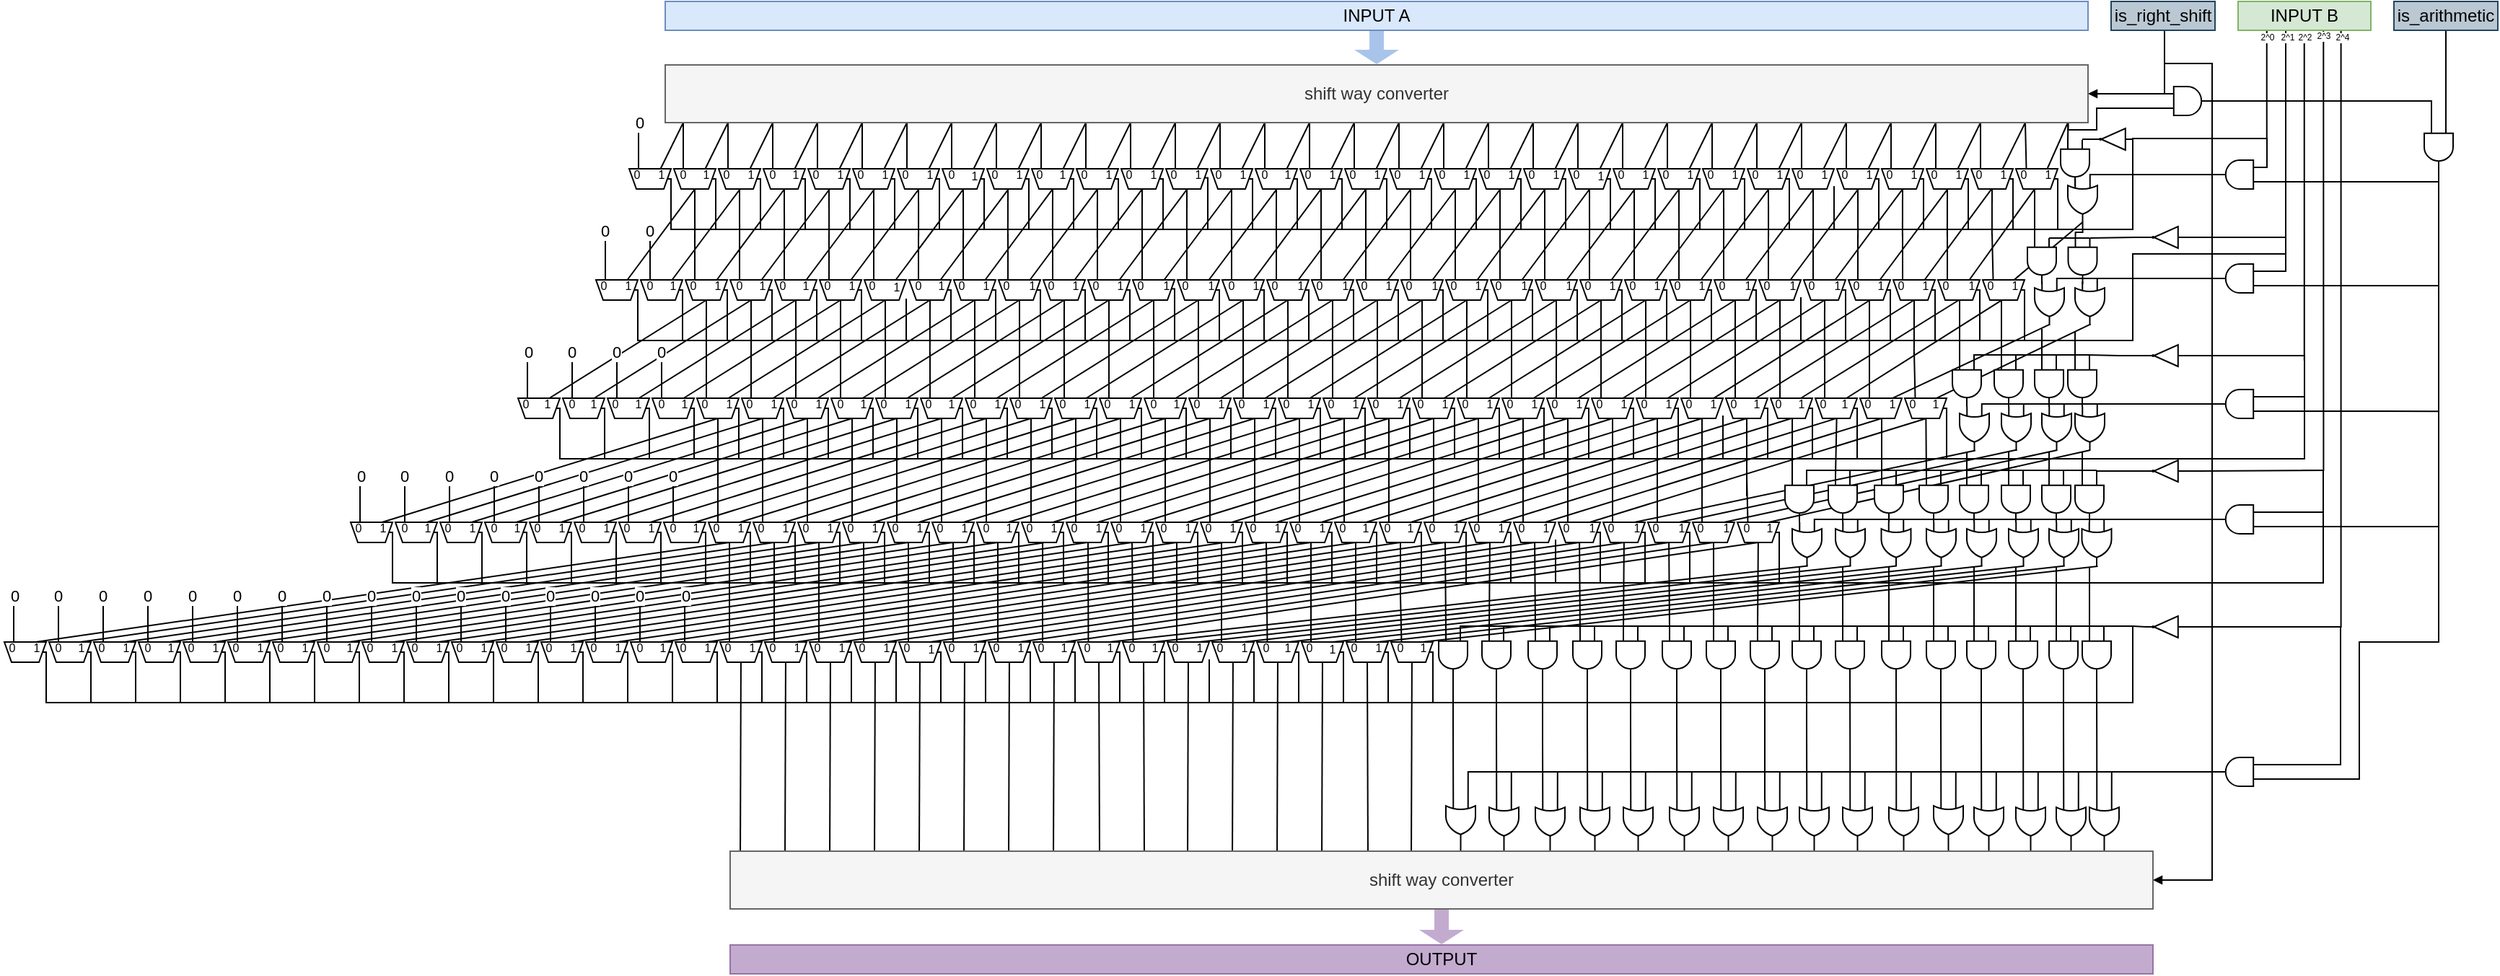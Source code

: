 <mxfile version="13.7.3" type="device"><diagram id="288mDTlNw8uHnEw4nwvR" name="Page-1"><mxGraphModel dx="1500" dy="191" grid="1" gridSize="1" guides="1" tooltips="1" connect="1" arrows="1" fold="1" page="1" pageScale="1" pageWidth="1169" pageHeight="827" math="0" shadow="0"><root><mxCell id="0"/><mxCell id="1" parent="0"/><mxCell id="o29UCnOZoscpEEyoSHYd-4" style="edgeStyle=orthogonalEdgeStyle;rounded=0;orthogonalLoop=1;jettySize=auto;html=1;entryX=1;entryY=0.5;entryDx=0;entryDy=0;endSize=4;endArrow=block;endFill=1;" parent="1" source="-GCBgCdHzbThlVYr9Wdv-137" target="o29UCnOZoscpEEyoSHYd-1" edge="1"><mxGeometry relative="1" as="geometry"><Array as="points"><mxPoint x="1057" y="364"/></Array></mxGeometry></mxCell><mxCell id="o29UCnOZoscpEEyoSHYd-10" style="edgeStyle=orthogonalEdgeStyle;rounded=0;orthogonalLoop=1;jettySize=auto;html=1;entryX=1;entryY=0.5;entryDx=0;entryDy=0;endArrow=block;endFill=1;fillColor=#C3ABD0;endSize=4;" parent="1" source="-GCBgCdHzbThlVYr9Wdv-137" target="o29UCnOZoscpEEyoSHYd-6" edge="1"><mxGeometry relative="1" as="geometry"><Array as="points"><mxPoint x="1057" y="343"/><mxPoint x="1090" y="343"/><mxPoint x="1090" y="909"/></Array></mxGeometry></mxCell><mxCell id="-GCBgCdHzbThlVYr9Wdv-137" value="is_right_shift" style="rounded=0;whiteSpace=wrap;html=1;fillColor=#bac8d3;strokeColor=#23445d;" parent="1" vertex="1"><mxGeometry x="1020" y="300" width="72" height="20" as="geometry"/></mxCell><mxCell id="cZsFUgNxPxVjL8WtNpgT-115" style="rounded=0;orthogonalLoop=1;jettySize=auto;html=1;entryX=0;entryY=0.75;entryDx=0;entryDy=0;entryPerimeter=0;endArrow=none;endFill=0;fontSize=8;exitX=0.986;exitY=1.011;exitDx=0;exitDy=0;exitPerimeter=0;" parent="1" source="o29UCnOZoscpEEyoSHYd-1" target="cZsFUgNxPxVjL8WtNpgT-108" edge="1"><mxGeometry relative="1" as="geometry"><mxPoint x="990" y="387" as="sourcePoint"/></mxGeometry></mxCell><mxCell id="o29UCnOZoscpEEyoSHYd-5" style="edgeStyle=orthogonalEdgeStyle;rounded=0;orthogonalLoop=1;jettySize=auto;html=1;entryX=0.5;entryY=0;entryDx=0;entryDy=0;endArrow=block;endFill=1;shape=flexArrow;strokeColor=none;endSize=3;startSize=3;exitX=0.5;exitY=0.944;exitDx=0;exitDy=0;exitPerimeter=0;fillColor=#A9C4EB;" parent="1" source="mZXQYy0Px1PwCzPv0Led-1" target="o29UCnOZoscpEEyoSHYd-1" edge="1"><mxGeometry relative="1" as="geometry"/></mxCell><mxCell id="mZXQYy0Px1PwCzPv0Led-1" value="INPUT A" style="rounded=0;whiteSpace=wrap;html=1;fillColor=#dae8fc;strokeColor=#6c8ebf;" parent="1" vertex="1"><mxGeometry x="18" y="300" width="986" height="20" as="geometry"/></mxCell><mxCell id="cZsFUgNxPxVjL8WtNpgT-108" value="" style="verticalLabelPosition=bottom;shadow=0;dashed=0;align=center;html=1;verticalAlign=top;shape=mxgraph.electrical.logic_gates.logic_gate;operation=and;direction=south;" parent="1" vertex="1"><mxGeometry x="985" y="396" width="20" height="32" as="geometry"/></mxCell><mxCell id="cZsFUgNxPxVjL8WtNpgT-116" style="edgeStyle=orthogonalEdgeStyle;rounded=0;orthogonalLoop=1;jettySize=auto;html=1;exitX=0.75;exitY=1;exitDx=0;exitDy=0;entryX=1;entryY=0.5;entryDx=0;entryDy=0;entryPerimeter=0;endArrow=none;endFill=0;fontSize=8;" parent="1" source="cZsFUgNxPxVjL8WtNpgT-112" edge="1"><mxGeometry relative="1" as="geometry"><mxPoint x="960.5" y="384.0" as="targetPoint"/></mxGeometry></mxCell><mxCell id="ADhPbCb9zapS_3knQmCd-13" style="edgeStyle=orthogonalEdgeStyle;rounded=0;orthogonalLoop=1;jettySize=auto;html=1;exitX=0;exitY=0.5;exitDx=0;exitDy=0;endArrow=none;endFill=0;endSize=2;fontSize=6;entryX=0.216;entryY=1.02;entryDx=0;entryDy=0;entryPerimeter=0;" parent="1" source="cZsFUgNxPxVjL8WtNpgT-112" target="cZsFUgNxPxVjL8WtNpgT-107" edge="1"><mxGeometry relative="1" as="geometry"><mxPoint x="1128" y="384" as="targetPoint"/><Array as="points"><mxPoint x="983" y="423"/><mxPoint x="983" y="458"/><mxPoint x="1035" y="458"/><mxPoint x="1035" y="395"/><mxPoint x="1128" y="395"/></Array></mxGeometry></mxCell><mxCell id="11wJymE5-Ls9Gebj2ULf-151" value="2^0" style="edgeLabel;html=1;align=center;verticalAlign=middle;resizable=0;points=[];fontSize=6;" parent="ADhPbCb9zapS_3knQmCd-13" vertex="1" connectable="0"><mxGeometry x="0.971" relative="1" as="geometry"><mxPoint as="offset"/></mxGeometry></mxCell><mxCell id="ADhPbCb9zapS_3knQmCd-441" style="edgeStyle=orthogonalEdgeStyle;rounded=0;orthogonalLoop=1;jettySize=auto;html=1;exitX=0.5;exitY=0;exitDx=0;exitDy=0;endArrow=none;endFill=0;endSize=2;fontSize=6;" parent="1" source="cZsFUgNxPxVjL8WtNpgT-112" edge="1"><mxGeometry relative="1" as="geometry"><mxPoint x="967" y="462" as="targetPoint"/></mxGeometry></mxCell><mxCell id="ADhPbCb9zapS_3knQmCd-821" style="edgeStyle=none;rounded=0;orthogonalLoop=1;jettySize=auto;html=1;exitX=0.25;exitY=1;exitDx=0;exitDy=0;endArrow=none;endFill=0;endSize=2;fontSize=6;" parent="1" source="cZsFUgNxPxVjL8WtNpgT-112" edge="1"><mxGeometry relative="1" as="geometry"><mxPoint x="990" y="384" as="targetPoint"/></mxGeometry></mxCell><mxCell id="cZsFUgNxPxVjL8WtNpgT-112" value="" style="shape=trapezoid;perimeter=trapezoidPerimeter;whiteSpace=wrap;html=1;fixedSize=1;fontSize=8;direction=west;size=5;" parent="1" vertex="1"><mxGeometry x="954" y="416" width="29" height="14" as="geometry"/></mxCell><mxCell id="cZsFUgNxPxVjL8WtNpgT-119" value="1" style="text;html=1;resizable=0;autosize=1;align=center;verticalAlign=middle;points=[];fillColor=none;strokeColor=none;rounded=0;fontSize=8;" parent="1" vertex="1"><mxGeometry x="968" y="412" width="16" height="16" as="geometry"/></mxCell><mxCell id="cZsFUgNxPxVjL8WtNpgT-120" value="0" style="text;html=1;resizable=0;autosize=1;align=center;verticalAlign=middle;points=[];fillColor=none;strokeColor=none;rounded=0;fontSize=8;" parent="1" vertex="1"><mxGeometry x="951" y="412" width="16" height="16" as="geometry"/></mxCell><mxCell id="ADhPbCb9zapS_3knQmCd-14" style="edgeStyle=orthogonalEdgeStyle;rounded=0;orthogonalLoop=1;jettySize=auto;html=1;exitX=0;exitY=0.5;exitDx=0;exitDy=0;endArrow=none;endFill=0;endSize=2;fontSize=6;" parent="1" source="cZsFUgNxPxVjL8WtNpgT-122" edge="1"><mxGeometry relative="1" as="geometry"><mxPoint x="984" y="458" as="targetPoint"/><Array as="points"><mxPoint x="952" y="423"/><mxPoint x="952" y="458"/></Array></mxGeometry></mxCell><mxCell id="ADhPbCb9zapS_3knQmCd-442" style="edgeStyle=orthogonalEdgeStyle;rounded=0;orthogonalLoop=1;jettySize=auto;html=1;exitX=0.5;exitY=0;exitDx=0;exitDy=0;endArrow=none;endFill=0;endSize=2;fontSize=6;" parent="1" source="cZsFUgNxPxVjL8WtNpgT-122" edge="1"><mxGeometry relative="1" as="geometry"><mxPoint x="937.45" y="462.0" as="targetPoint"/></mxGeometry></mxCell><mxCell id="ADhPbCb9zapS_3knQmCd-820" style="edgeStyle=none;rounded=0;orthogonalLoop=1;jettySize=auto;html=1;exitX=0.25;exitY=1;exitDx=0;exitDy=0;entryX=1;entryY=0.5;entryDx=0;entryDy=0;entryPerimeter=0;endArrow=none;endFill=0;endSize=2;fontSize=6;" parent="1" source="cZsFUgNxPxVjL8WtNpgT-122" edge="1"><mxGeometry relative="1" as="geometry"><mxPoint x="960.5" y="384.0" as="targetPoint"/></mxGeometry></mxCell><mxCell id="cZsFUgNxPxVjL8WtNpgT-122" value="" style="shape=trapezoid;perimeter=trapezoidPerimeter;whiteSpace=wrap;html=1;fixedSize=1;fontSize=8;direction=west;size=5;" parent="1" vertex="1"><mxGeometry x="923" y="416" width="29" height="14" as="geometry"/></mxCell><mxCell id="cZsFUgNxPxVjL8WtNpgT-123" value="1" style="text;html=1;resizable=0;autosize=1;align=center;verticalAlign=middle;points=[];fillColor=none;strokeColor=none;rounded=0;fontSize=8;" parent="1" vertex="1"><mxGeometry x="937" y="412" width="16" height="16" as="geometry"/></mxCell><mxCell id="cZsFUgNxPxVjL8WtNpgT-126" style="edgeStyle=orthogonalEdgeStyle;rounded=0;orthogonalLoop=1;jettySize=auto;html=1;entryX=1;entryY=0.5;entryDx=0;entryDy=0;entryPerimeter=0;endArrow=none;endFill=0;endSize=2;strokeColor=#000000;fontSize=8;exitX=0.594;exitY=0.25;exitDx=0;exitDy=0;exitPerimeter=0;" parent="1" source="cZsFUgNxPxVjL8WtNpgT-124" edge="1"><mxGeometry relative="1" as="geometry"><mxPoint x="929.5" y="384.0" as="targetPoint"/></mxGeometry></mxCell><mxCell id="cZsFUgNxPxVjL8WtNpgT-124" value="0" style="text;html=1;resizable=0;autosize=1;align=center;verticalAlign=middle;points=[];fillColor=none;strokeColor=none;rounded=0;fontSize=8;" parent="1" vertex="1"><mxGeometry x="920" y="412" width="16" height="16" as="geometry"/></mxCell><mxCell id="ADhPbCb9zapS_3knQmCd-15" style="edgeStyle=orthogonalEdgeStyle;rounded=0;orthogonalLoop=1;jettySize=auto;html=1;exitX=0;exitY=0.5;exitDx=0;exitDy=0;endArrow=none;endFill=0;endSize=2;fontSize=6;" parent="1" source="cZsFUgNxPxVjL8WtNpgT-133" edge="1"><mxGeometry relative="1" as="geometry"><mxPoint x="952" y="458" as="targetPoint"/><Array as="points"><mxPoint x="921" y="423"/><mxPoint x="921" y="458"/></Array></mxGeometry></mxCell><mxCell id="ADhPbCb9zapS_3knQmCd-444" style="edgeStyle=orthogonalEdgeStyle;rounded=0;orthogonalLoop=1;jettySize=auto;html=1;exitX=0.5;exitY=0;exitDx=0;exitDy=0;endArrow=none;endFill=0;endSize=2;fontSize=6;" parent="1" source="cZsFUgNxPxVjL8WtNpgT-133" edge="1"><mxGeometry relative="1" as="geometry"><mxPoint x="906.443" y="463" as="targetPoint"/></mxGeometry></mxCell><mxCell id="ADhPbCb9zapS_3knQmCd-819" style="edgeStyle=none;rounded=0;orthogonalLoop=1;jettySize=auto;html=1;exitX=0.25;exitY=1;exitDx=0;exitDy=0;entryX=1;entryY=0.5;entryDx=0;entryDy=0;entryPerimeter=0;endArrow=none;endFill=0;endSize=2;fontSize=6;" parent="1" source="cZsFUgNxPxVjL8WtNpgT-133" edge="1"><mxGeometry relative="1" as="geometry"><mxPoint x="929.5" y="384.0" as="targetPoint"/></mxGeometry></mxCell><mxCell id="cZsFUgNxPxVjL8WtNpgT-133" value="" style="shape=trapezoid;perimeter=trapezoidPerimeter;whiteSpace=wrap;html=1;fixedSize=1;fontSize=8;direction=west;size=5;" parent="1" vertex="1"><mxGeometry x="892" y="416" width="29" height="14" as="geometry"/></mxCell><mxCell id="cZsFUgNxPxVjL8WtNpgT-135" value="1" style="text;html=1;resizable=0;autosize=1;align=center;verticalAlign=middle;points=[];fillColor=none;strokeColor=none;rounded=0;fontSize=8;" parent="1" vertex="1"><mxGeometry x="906" y="412" width="16" height="16" as="geometry"/></mxCell><mxCell id="cZsFUgNxPxVjL8WtNpgT-136" style="edgeStyle=orthogonalEdgeStyle;rounded=0;orthogonalLoop=1;jettySize=auto;html=1;entryX=1;entryY=0.5;entryDx=0;entryDy=0;entryPerimeter=0;endArrow=none;endFill=0;endSize=2;strokeColor=#000000;fontSize=8;exitX=0.594;exitY=0.25;exitDx=0;exitDy=0;exitPerimeter=0;" parent="1" source="cZsFUgNxPxVjL8WtNpgT-137" edge="1"><mxGeometry relative="1" as="geometry"><mxPoint x="898.5" y="384.0" as="targetPoint"/></mxGeometry></mxCell><mxCell id="cZsFUgNxPxVjL8WtNpgT-137" value="0" style="text;html=1;resizable=0;autosize=1;align=center;verticalAlign=middle;points=[];fillColor=none;strokeColor=none;rounded=0;fontSize=8;" parent="1" vertex="1"><mxGeometry x="889" y="412" width="16" height="16" as="geometry"/></mxCell><mxCell id="ADhPbCb9zapS_3knQmCd-16" style="edgeStyle=orthogonalEdgeStyle;rounded=0;orthogonalLoop=1;jettySize=auto;html=1;exitX=0;exitY=0.5;exitDx=0;exitDy=0;endArrow=none;endFill=0;endSize=2;fontSize=6;" parent="1" source="cZsFUgNxPxVjL8WtNpgT-138" edge="1"><mxGeometry relative="1" as="geometry"><mxPoint x="922" y="458" as="targetPoint"/><Array as="points"><mxPoint x="890" y="423"/><mxPoint x="890" y="458"/></Array></mxGeometry></mxCell><mxCell id="ADhPbCb9zapS_3knQmCd-445" style="edgeStyle=orthogonalEdgeStyle;rounded=0;orthogonalLoop=1;jettySize=auto;html=1;exitX=0.5;exitY=0;exitDx=0;exitDy=0;endArrow=none;endFill=0;endSize=2;fontSize=6;" parent="1" source="cZsFUgNxPxVjL8WtNpgT-138" edge="1"><mxGeometry relative="1" as="geometry"><mxPoint x="875.436" y="463" as="targetPoint"/></mxGeometry></mxCell><mxCell id="ADhPbCb9zapS_3knQmCd-818" style="edgeStyle=none;rounded=0;orthogonalLoop=1;jettySize=auto;html=1;exitX=0.25;exitY=1;exitDx=0;exitDy=0;entryX=1;entryY=0.5;entryDx=0;entryDy=0;entryPerimeter=0;endArrow=none;endFill=0;endSize=2;fontSize=6;" parent="1" source="cZsFUgNxPxVjL8WtNpgT-138" edge="1"><mxGeometry relative="1" as="geometry"><mxPoint x="898.5" y="384.0" as="targetPoint"/></mxGeometry></mxCell><mxCell id="cZsFUgNxPxVjL8WtNpgT-138" value="" style="shape=trapezoid;perimeter=trapezoidPerimeter;whiteSpace=wrap;html=1;fixedSize=1;fontSize=8;direction=west;size=5;" parent="1" vertex="1"><mxGeometry x="861" y="416" width="29" height="14" as="geometry"/></mxCell><mxCell id="cZsFUgNxPxVjL8WtNpgT-140" value="1" style="text;html=1;resizable=0;autosize=1;align=center;verticalAlign=middle;points=[];fillColor=none;strokeColor=none;rounded=0;fontSize=8;" parent="1" vertex="1"><mxGeometry x="875" y="412" width="16" height="16" as="geometry"/></mxCell><mxCell id="cZsFUgNxPxVjL8WtNpgT-141" style="edgeStyle=orthogonalEdgeStyle;rounded=0;orthogonalLoop=1;jettySize=auto;html=1;entryX=1;entryY=0.5;entryDx=0;entryDy=0;entryPerimeter=0;endArrow=none;endFill=0;endSize=2;strokeColor=#000000;fontSize=8;exitX=0.594;exitY=0.25;exitDx=0;exitDy=0;exitPerimeter=0;" parent="1" source="cZsFUgNxPxVjL8WtNpgT-142" edge="1"><mxGeometry relative="1" as="geometry"><mxPoint x="867.5" y="384.0" as="targetPoint"/></mxGeometry></mxCell><mxCell id="cZsFUgNxPxVjL8WtNpgT-142" value="0" style="text;html=1;resizable=0;autosize=1;align=center;verticalAlign=middle;points=[];fillColor=none;strokeColor=none;rounded=0;fontSize=8;" parent="1" vertex="1"><mxGeometry x="858" y="412" width="16" height="16" as="geometry"/></mxCell><mxCell id="ADhPbCb9zapS_3knQmCd-17" style="edgeStyle=orthogonalEdgeStyle;rounded=0;orthogonalLoop=1;jettySize=auto;html=1;exitX=0;exitY=0.5;exitDx=0;exitDy=0;endArrow=none;endFill=0;endSize=2;fontSize=6;" parent="1" source="cZsFUgNxPxVjL8WtNpgT-143" edge="1"><mxGeometry relative="1" as="geometry"><mxPoint x="891" y="458" as="targetPoint"/><Array as="points"><mxPoint x="859" y="423"/><mxPoint x="859" y="458"/></Array></mxGeometry></mxCell><mxCell id="ADhPbCb9zapS_3knQmCd-446" style="edgeStyle=orthogonalEdgeStyle;rounded=0;orthogonalLoop=1;jettySize=auto;html=1;exitX=0.5;exitY=0;exitDx=0;exitDy=0;endArrow=none;endFill=0;endSize=2;fontSize=6;" parent="1" source="cZsFUgNxPxVjL8WtNpgT-143" edge="1"><mxGeometry relative="1" as="geometry"><mxPoint x="844.564" y="464" as="targetPoint"/></mxGeometry></mxCell><mxCell id="ADhPbCb9zapS_3knQmCd-817" style="edgeStyle=none;rounded=0;orthogonalLoop=1;jettySize=auto;html=1;exitX=0.25;exitY=1;exitDx=0;exitDy=0;entryX=1;entryY=0.5;entryDx=0;entryDy=0;entryPerimeter=0;endArrow=none;endFill=0;endSize=2;fontSize=6;" parent="1" source="cZsFUgNxPxVjL8WtNpgT-143" edge="1"><mxGeometry relative="1" as="geometry"><mxPoint x="867.5" y="384.0" as="targetPoint"/></mxGeometry></mxCell><mxCell id="cZsFUgNxPxVjL8WtNpgT-143" value="" style="shape=trapezoid;perimeter=trapezoidPerimeter;whiteSpace=wrap;html=1;fixedSize=1;fontSize=8;direction=west;size=5;" parent="1" vertex="1"><mxGeometry x="830" y="416" width="29" height="14" as="geometry"/></mxCell><mxCell id="cZsFUgNxPxVjL8WtNpgT-145" value="1" style="text;html=1;resizable=0;autosize=1;align=center;verticalAlign=middle;points=[];fillColor=none;strokeColor=none;rounded=0;fontSize=8;" parent="1" vertex="1"><mxGeometry x="844" y="412" width="16" height="16" as="geometry"/></mxCell><mxCell id="cZsFUgNxPxVjL8WtNpgT-146" style="edgeStyle=orthogonalEdgeStyle;rounded=0;orthogonalLoop=1;jettySize=auto;html=1;entryX=1;entryY=0.5;entryDx=0;entryDy=0;entryPerimeter=0;endArrow=none;endFill=0;endSize=2;strokeColor=#000000;fontSize=8;exitX=0.594;exitY=0.25;exitDx=0;exitDy=0;exitPerimeter=0;" parent="1" source="cZsFUgNxPxVjL8WtNpgT-147" edge="1"><mxGeometry relative="1" as="geometry"><mxPoint x="836.5" y="384.0" as="targetPoint"/></mxGeometry></mxCell><mxCell id="cZsFUgNxPxVjL8WtNpgT-147" value="0" style="text;html=1;resizable=0;autosize=1;align=center;verticalAlign=middle;points=[];fillColor=none;strokeColor=none;rounded=0;fontSize=8;" parent="1" vertex="1"><mxGeometry x="827" y="412" width="16" height="16" as="geometry"/></mxCell><mxCell id="ADhPbCb9zapS_3knQmCd-18" style="edgeStyle=orthogonalEdgeStyle;rounded=0;orthogonalLoop=1;jettySize=auto;html=1;endArrow=none;endFill=0;endSize=2;fontSize=6;" parent="1" source="cZsFUgNxPxVjL8WtNpgT-150" edge="1"><mxGeometry relative="1" as="geometry"><mxPoint x="859" y="458" as="targetPoint"/><mxPoint x="828" y="423" as="sourcePoint"/><Array as="points"><mxPoint x="820" y="423"/><mxPoint x="828" y="423"/><mxPoint x="828" y="458"/></Array></mxGeometry></mxCell><mxCell id="ADhPbCb9zapS_3knQmCd-447" style="edgeStyle=orthogonalEdgeStyle;rounded=0;orthogonalLoop=1;jettySize=auto;html=1;exitX=0.5;exitY=0;exitDx=0;exitDy=0;endArrow=none;endFill=0;endSize=2;fontSize=6;" parent="1" source="cZsFUgNxPxVjL8WtNpgT-148" edge="1"><mxGeometry relative="1" as="geometry"><mxPoint x="813.557" y="462.0" as="targetPoint"/></mxGeometry></mxCell><mxCell id="ADhPbCb9zapS_3knQmCd-816" style="edgeStyle=none;rounded=0;orthogonalLoop=1;jettySize=auto;html=1;exitX=0.25;exitY=1;exitDx=0;exitDy=0;entryX=1;entryY=0.5;entryDx=0;entryDy=0;entryPerimeter=0;endArrow=none;endFill=0;endSize=2;fontSize=6;" parent="1" source="cZsFUgNxPxVjL8WtNpgT-148" edge="1"><mxGeometry relative="1" as="geometry"><mxPoint x="836.5" y="384.0" as="targetPoint"/></mxGeometry></mxCell><mxCell id="cZsFUgNxPxVjL8WtNpgT-148" value="" style="shape=trapezoid;perimeter=trapezoidPerimeter;whiteSpace=wrap;html=1;fixedSize=1;fontSize=8;direction=west;size=5;" parent="1" vertex="1"><mxGeometry x="799" y="416" width="29" height="14" as="geometry"/></mxCell><mxCell id="cZsFUgNxPxVjL8WtNpgT-150" value="1" style="text;html=1;resizable=0;autosize=1;align=center;verticalAlign=middle;points=[];fillColor=none;strokeColor=none;rounded=0;fontSize=8;" parent="1" vertex="1"><mxGeometry x="813" y="412" width="16" height="16" as="geometry"/></mxCell><mxCell id="cZsFUgNxPxVjL8WtNpgT-151" style="edgeStyle=orthogonalEdgeStyle;rounded=0;orthogonalLoop=1;jettySize=auto;html=1;entryX=1;entryY=0.5;entryDx=0;entryDy=0;entryPerimeter=0;endArrow=none;endFill=0;endSize=2;strokeColor=#000000;fontSize=8;exitX=0.594;exitY=0.25;exitDx=0;exitDy=0;exitPerimeter=0;" parent="1" source="cZsFUgNxPxVjL8WtNpgT-152" edge="1"><mxGeometry relative="1" as="geometry"><mxPoint x="805.5" y="384.0" as="targetPoint"/></mxGeometry></mxCell><mxCell id="cZsFUgNxPxVjL8WtNpgT-152" value="0" style="text;html=1;resizable=0;autosize=1;align=center;verticalAlign=middle;points=[];fillColor=none;strokeColor=none;rounded=0;fontSize=8;" parent="1" vertex="1"><mxGeometry x="796" y="412" width="16" height="16" as="geometry"/></mxCell><mxCell id="ADhPbCb9zapS_3knQmCd-19" style="edgeStyle=orthogonalEdgeStyle;rounded=0;orthogonalLoop=1;jettySize=auto;html=1;exitX=0;exitY=0.5;exitDx=0;exitDy=0;endArrow=none;endFill=0;endSize=2;fontSize=6;" parent="1" source="cZsFUgNxPxVjL8WtNpgT-153" edge="1"><mxGeometry relative="1" as="geometry"><mxPoint x="829" y="458" as="targetPoint"/><Array as="points"><mxPoint x="797" y="423"/><mxPoint x="797" y="458"/></Array></mxGeometry></mxCell><mxCell id="ADhPbCb9zapS_3knQmCd-448" style="edgeStyle=orthogonalEdgeStyle;rounded=0;orthogonalLoop=1;jettySize=auto;html=1;exitX=0.5;exitY=0;exitDx=0;exitDy=0;endArrow=none;endFill=0;endSize=2;fontSize=6;" parent="1" source="cZsFUgNxPxVjL8WtNpgT-153" edge="1"><mxGeometry relative="1" as="geometry"><mxPoint x="782.55" y="463" as="targetPoint"/></mxGeometry></mxCell><mxCell id="ADhPbCb9zapS_3knQmCd-815" style="edgeStyle=none;rounded=0;orthogonalLoop=1;jettySize=auto;html=1;exitX=0.25;exitY=1;exitDx=0;exitDy=0;entryX=1;entryY=0.5;entryDx=0;entryDy=0;entryPerimeter=0;endArrow=none;endFill=0;endSize=2;fontSize=6;" parent="1" source="cZsFUgNxPxVjL8WtNpgT-153" edge="1"><mxGeometry relative="1" as="geometry"><mxPoint x="805.5" y="384.0" as="targetPoint"/></mxGeometry></mxCell><mxCell id="cZsFUgNxPxVjL8WtNpgT-153" value="" style="shape=trapezoid;perimeter=trapezoidPerimeter;whiteSpace=wrap;html=1;fixedSize=1;fontSize=8;direction=west;size=5;" parent="1" vertex="1"><mxGeometry x="768" y="416" width="29" height="14" as="geometry"/></mxCell><mxCell id="cZsFUgNxPxVjL8WtNpgT-155" value="1" style="text;html=1;resizable=0;autosize=1;align=center;verticalAlign=middle;points=[];fillColor=none;strokeColor=none;rounded=0;fontSize=8;" parent="1" vertex="1"><mxGeometry x="782" y="412" width="16" height="16" as="geometry"/></mxCell><mxCell id="cZsFUgNxPxVjL8WtNpgT-156" style="edgeStyle=orthogonalEdgeStyle;rounded=0;orthogonalLoop=1;jettySize=auto;html=1;entryX=1;entryY=0.5;entryDx=0;entryDy=0;entryPerimeter=0;endArrow=none;endFill=0;endSize=2;strokeColor=#000000;fontSize=8;exitX=0.594;exitY=0.25;exitDx=0;exitDy=0;exitPerimeter=0;" parent="1" source="cZsFUgNxPxVjL8WtNpgT-157" edge="1"><mxGeometry relative="1" as="geometry"><mxPoint x="774.5" y="384.0" as="targetPoint"/></mxGeometry></mxCell><mxCell id="cZsFUgNxPxVjL8WtNpgT-157" value="0" style="text;html=1;resizable=0;autosize=1;align=center;verticalAlign=middle;points=[];fillColor=none;strokeColor=none;rounded=0;fontSize=8;" parent="1" vertex="1"><mxGeometry x="765" y="412" width="16" height="16" as="geometry"/></mxCell><mxCell id="ADhPbCb9zapS_3knQmCd-20" style="edgeStyle=orthogonalEdgeStyle;rounded=0;orthogonalLoop=1;jettySize=auto;html=1;exitX=0;exitY=0.5;exitDx=0;exitDy=0;endArrow=none;endFill=0;endSize=2;fontSize=6;" parent="1" source="cZsFUgNxPxVjL8WtNpgT-158" edge="1"><mxGeometry relative="1" as="geometry"><mxPoint x="798" y="458" as="targetPoint"/><Array as="points"><mxPoint x="766" y="423"/><mxPoint x="766" y="458"/></Array></mxGeometry></mxCell><mxCell id="ADhPbCb9zapS_3knQmCd-449" style="edgeStyle=orthogonalEdgeStyle;rounded=0;orthogonalLoop=1;jettySize=auto;html=1;exitX=0.5;exitY=0;exitDx=0;exitDy=0;endArrow=none;endFill=0;endSize=2;fontSize=6;" parent="1" source="cZsFUgNxPxVjL8WtNpgT-158" edge="1"><mxGeometry relative="1" as="geometry"><mxPoint x="751.544" y="463" as="targetPoint"/></mxGeometry></mxCell><mxCell id="ADhPbCb9zapS_3knQmCd-814" style="edgeStyle=none;rounded=0;orthogonalLoop=1;jettySize=auto;html=1;exitX=0.25;exitY=1;exitDx=0;exitDy=0;entryX=1;entryY=0.5;entryDx=0;entryDy=0;entryPerimeter=0;endArrow=none;endFill=0;endSize=2;fontSize=6;" parent="1" source="cZsFUgNxPxVjL8WtNpgT-158" edge="1"><mxGeometry relative="1" as="geometry"><mxPoint x="774.5" y="384.0" as="targetPoint"/></mxGeometry></mxCell><mxCell id="cZsFUgNxPxVjL8WtNpgT-158" value="" style="shape=trapezoid;perimeter=trapezoidPerimeter;whiteSpace=wrap;html=1;fixedSize=1;fontSize=8;direction=west;size=5;" parent="1" vertex="1"><mxGeometry x="737" y="416" width="29" height="14" as="geometry"/></mxCell><mxCell id="cZsFUgNxPxVjL8WtNpgT-160" value="1" style="text;html=1;resizable=0;autosize=1;align=center;verticalAlign=middle;points=[];fillColor=none;strokeColor=none;rounded=0;fontSize=8;" parent="1" vertex="1"><mxGeometry x="751" y="412" width="16" height="16" as="geometry"/></mxCell><mxCell id="cZsFUgNxPxVjL8WtNpgT-161" style="edgeStyle=orthogonalEdgeStyle;rounded=0;orthogonalLoop=1;jettySize=auto;html=1;entryX=1;entryY=0.5;entryDx=0;entryDy=0;entryPerimeter=0;endArrow=none;endFill=0;endSize=2;strokeColor=#000000;fontSize=8;exitX=0.594;exitY=0.25;exitDx=0;exitDy=0;exitPerimeter=0;" parent="1" source="cZsFUgNxPxVjL8WtNpgT-162" edge="1"><mxGeometry relative="1" as="geometry"><mxPoint x="743.5" y="384.0" as="targetPoint"/></mxGeometry></mxCell><mxCell id="cZsFUgNxPxVjL8WtNpgT-162" value="0" style="text;html=1;resizable=0;autosize=1;align=center;verticalAlign=middle;points=[];fillColor=none;strokeColor=none;rounded=0;fontSize=8;" parent="1" vertex="1"><mxGeometry x="734" y="412" width="16" height="16" as="geometry"/></mxCell><mxCell id="ADhPbCb9zapS_3knQmCd-21" style="edgeStyle=orthogonalEdgeStyle;rounded=0;orthogonalLoop=1;jettySize=auto;html=1;exitX=0;exitY=0.5;exitDx=0;exitDy=0;endArrow=none;endFill=0;endSize=2;fontSize=6;" parent="1" source="cZsFUgNxPxVjL8WtNpgT-163" edge="1"><mxGeometry relative="1" as="geometry"><mxPoint x="770" y="458" as="targetPoint"/><Array as="points"><mxPoint x="735" y="423"/><mxPoint x="735" y="458"/></Array></mxGeometry></mxCell><mxCell id="ADhPbCb9zapS_3knQmCd-450" style="edgeStyle=orthogonalEdgeStyle;rounded=0;orthogonalLoop=1;jettySize=auto;html=1;exitX=0.5;exitY=0;exitDx=0;exitDy=0;endArrow=none;endFill=0;endSize=2;fontSize=6;" parent="1" source="cZsFUgNxPxVjL8WtNpgT-163" edge="1"><mxGeometry relative="1" as="geometry"><mxPoint x="720.537" y="463" as="targetPoint"/></mxGeometry></mxCell><mxCell id="ADhPbCb9zapS_3knQmCd-813" style="edgeStyle=none;rounded=0;orthogonalLoop=1;jettySize=auto;html=1;exitX=0.25;exitY=1;exitDx=0;exitDy=0;entryX=1;entryY=0.5;entryDx=0;entryDy=0;entryPerimeter=0;endArrow=none;endFill=0;endSize=2;fontSize=6;" parent="1" source="cZsFUgNxPxVjL8WtNpgT-163" edge="1"><mxGeometry relative="1" as="geometry"><mxPoint x="743.5" y="384.0" as="targetPoint"/></mxGeometry></mxCell><mxCell id="cZsFUgNxPxVjL8WtNpgT-163" value="" style="shape=trapezoid;perimeter=trapezoidPerimeter;whiteSpace=wrap;html=1;fixedSize=1;fontSize=8;direction=west;size=5;" parent="1" vertex="1"><mxGeometry x="706" y="416" width="29" height="14" as="geometry"/></mxCell><mxCell id="cZsFUgNxPxVjL8WtNpgT-165" value="1" style="text;html=1;resizable=0;autosize=1;align=center;verticalAlign=middle;points=[];fillColor=none;strokeColor=none;rounded=0;fontSize=8;" parent="1" vertex="1"><mxGeometry x="720" y="412" width="16" height="16" as="geometry"/></mxCell><mxCell id="cZsFUgNxPxVjL8WtNpgT-166" style="edgeStyle=orthogonalEdgeStyle;rounded=0;orthogonalLoop=1;jettySize=auto;html=1;entryX=1;entryY=0.5;entryDx=0;entryDy=0;entryPerimeter=0;endArrow=none;endFill=0;endSize=2;strokeColor=#000000;fontSize=8;exitX=0.594;exitY=0.25;exitDx=0;exitDy=0;exitPerimeter=0;" parent="1" source="cZsFUgNxPxVjL8WtNpgT-167" edge="1"><mxGeometry relative="1" as="geometry"><mxPoint x="712.5" y="384.0" as="targetPoint"/></mxGeometry></mxCell><mxCell id="cZsFUgNxPxVjL8WtNpgT-167" value="0" style="text;html=1;resizable=0;autosize=1;align=center;verticalAlign=middle;points=[];fillColor=none;strokeColor=none;rounded=0;fontSize=8;" parent="1" vertex="1"><mxGeometry x="703" y="412" width="16" height="16" as="geometry"/></mxCell><mxCell id="ADhPbCb9zapS_3knQmCd-22" style="edgeStyle=orthogonalEdgeStyle;rounded=0;orthogonalLoop=1;jettySize=auto;html=1;exitX=0;exitY=0.5;exitDx=0;exitDy=0;endArrow=none;endFill=0;endSize=2;fontSize=6;" parent="1" source="cZsFUgNxPxVjL8WtNpgT-168" edge="1"><mxGeometry relative="1" as="geometry"><mxPoint x="739" y="458" as="targetPoint"/><Array as="points"><mxPoint x="704" y="423"/><mxPoint x="704" y="458"/></Array></mxGeometry></mxCell><mxCell id="ADhPbCb9zapS_3knQmCd-451" style="edgeStyle=orthogonalEdgeStyle;rounded=0;orthogonalLoop=1;jettySize=auto;html=1;exitX=0.5;exitY=0;exitDx=0;exitDy=0;endArrow=none;endFill=0;endSize=2;fontSize=6;" parent="1" source="cZsFUgNxPxVjL8WtNpgT-168" edge="1"><mxGeometry relative="1" as="geometry"><mxPoint x="689.53" y="463" as="targetPoint"/></mxGeometry></mxCell><mxCell id="ADhPbCb9zapS_3knQmCd-812" style="edgeStyle=none;rounded=0;orthogonalLoop=1;jettySize=auto;html=1;exitX=0.25;exitY=1;exitDx=0;exitDy=0;entryX=1;entryY=0.5;entryDx=0;entryDy=0;entryPerimeter=0;endArrow=none;endFill=0;endSize=2;fontSize=6;" parent="1" source="cZsFUgNxPxVjL8WtNpgT-168" edge="1"><mxGeometry relative="1" as="geometry"><mxPoint x="712.5" y="384.0" as="targetPoint"/></mxGeometry></mxCell><mxCell id="cZsFUgNxPxVjL8WtNpgT-168" value="" style="shape=trapezoid;perimeter=trapezoidPerimeter;whiteSpace=wrap;html=1;fixedSize=1;fontSize=8;direction=west;size=5;" parent="1" vertex="1"><mxGeometry x="675" y="416" width="29" height="14" as="geometry"/></mxCell><mxCell id="cZsFUgNxPxVjL8WtNpgT-170" value="1" style="text;html=1;resizable=0;autosize=1;align=center;verticalAlign=middle;points=[];fillColor=none;strokeColor=none;rounded=0;fontSize=8;" parent="1" vertex="1"><mxGeometry x="689" y="412" width="16" height="16" as="geometry"/></mxCell><mxCell id="cZsFUgNxPxVjL8WtNpgT-171" style="edgeStyle=orthogonalEdgeStyle;rounded=0;orthogonalLoop=1;jettySize=auto;html=1;entryX=1;entryY=0.5;entryDx=0;entryDy=0;entryPerimeter=0;endArrow=none;endFill=0;endSize=2;strokeColor=#000000;fontSize=8;exitX=0.594;exitY=0.25;exitDx=0;exitDy=0;exitPerimeter=0;" parent="1" source="cZsFUgNxPxVjL8WtNpgT-172" edge="1"><mxGeometry relative="1" as="geometry"><mxPoint x="681.5" y="384.0" as="targetPoint"/></mxGeometry></mxCell><mxCell id="cZsFUgNxPxVjL8WtNpgT-172" value="0" style="text;html=1;resizable=0;autosize=1;align=center;verticalAlign=middle;points=[];fillColor=none;strokeColor=none;rounded=0;fontSize=8;" parent="1" vertex="1"><mxGeometry x="672" y="412" width="16" height="16" as="geometry"/></mxCell><mxCell id="ADhPbCb9zapS_3knQmCd-23" style="edgeStyle=orthogonalEdgeStyle;rounded=0;orthogonalLoop=1;jettySize=auto;html=1;exitX=0.126;exitY=0.5;exitDx=0;exitDy=0;endArrow=none;endFill=0;endSize=2;fontSize=6;exitPerimeter=0;" parent="1" source="cZsFUgNxPxVjL8WtNpgT-173" edge="1"><mxGeometry relative="1" as="geometry"><mxPoint x="705" y="458" as="targetPoint"/><Array as="points"><mxPoint x="673" y="423"/><mxPoint x="673" y="458"/></Array></mxGeometry></mxCell><mxCell id="ADhPbCb9zapS_3knQmCd-452" style="edgeStyle=orthogonalEdgeStyle;rounded=0;orthogonalLoop=1;jettySize=auto;html=1;exitX=0.5;exitY=0;exitDx=0;exitDy=0;endArrow=none;endFill=0;endSize=2;fontSize=6;" parent="1" source="cZsFUgNxPxVjL8WtNpgT-173" edge="1"><mxGeometry relative="1" as="geometry"><mxPoint x="658.523" y="462.0" as="targetPoint"/></mxGeometry></mxCell><mxCell id="ADhPbCb9zapS_3knQmCd-811" style="edgeStyle=none;rounded=0;orthogonalLoop=1;jettySize=auto;html=1;exitX=0.25;exitY=1;exitDx=0;exitDy=0;entryX=1;entryY=0.5;entryDx=0;entryDy=0;entryPerimeter=0;endArrow=none;endFill=0;endSize=2;fontSize=6;" parent="1" source="cZsFUgNxPxVjL8WtNpgT-173" edge="1"><mxGeometry relative="1" as="geometry"><mxPoint x="681.5" y="384.0" as="targetPoint"/></mxGeometry></mxCell><mxCell id="cZsFUgNxPxVjL8WtNpgT-173" value="" style="shape=trapezoid;perimeter=trapezoidPerimeter;whiteSpace=wrap;html=1;fixedSize=1;fontSize=8;direction=west;size=5;" parent="1" vertex="1"><mxGeometry x="644" y="416" width="29" height="14" as="geometry"/></mxCell><mxCell id="cZsFUgNxPxVjL8WtNpgT-175" value="1" style="text;html=1;resizable=0;autosize=1;align=center;verticalAlign=middle;points=[];fillColor=none;strokeColor=none;rounded=0;fontSize=8;" parent="1" vertex="1"><mxGeometry x="658" y="413" width="16" height="16" as="geometry"/></mxCell><mxCell id="cZsFUgNxPxVjL8WtNpgT-176" style="edgeStyle=orthogonalEdgeStyle;rounded=0;orthogonalLoop=1;jettySize=auto;html=1;entryX=1;entryY=0.5;entryDx=0;entryDy=0;entryPerimeter=0;endArrow=none;endFill=0;endSize=2;strokeColor=#000000;fontSize=8;exitX=0.594;exitY=0.25;exitDx=0;exitDy=0;exitPerimeter=0;" parent="1" source="cZsFUgNxPxVjL8WtNpgT-177" edge="1"><mxGeometry relative="1" as="geometry"><mxPoint x="650.5" y="384.0" as="targetPoint"/></mxGeometry></mxCell><mxCell id="cZsFUgNxPxVjL8WtNpgT-177" value="0" style="text;html=1;resizable=0;autosize=1;align=center;verticalAlign=middle;points=[];fillColor=none;strokeColor=none;rounded=0;fontSize=8;" parent="1" vertex="1"><mxGeometry x="641" y="412" width="16" height="16" as="geometry"/></mxCell><mxCell id="ADhPbCb9zapS_3knQmCd-24" style="edgeStyle=orthogonalEdgeStyle;rounded=0;orthogonalLoop=1;jettySize=auto;html=1;exitX=0;exitY=0.5;exitDx=0;exitDy=0;endArrow=none;endFill=0;endSize=2;fontSize=6;" parent="1" source="cZsFUgNxPxVjL8WtNpgT-178" edge="1"><mxGeometry relative="1" as="geometry"><mxPoint x="674" y="458" as="targetPoint"/><Array as="points"><mxPoint x="642" y="423"/><mxPoint x="642" y="458"/></Array></mxGeometry></mxCell><mxCell id="ADhPbCb9zapS_3knQmCd-453" style="edgeStyle=orthogonalEdgeStyle;rounded=0;orthogonalLoop=1;jettySize=auto;html=1;exitX=0.5;exitY=0;exitDx=0;exitDy=0;endArrow=none;endFill=0;endSize=2;fontSize=6;" parent="1" source="cZsFUgNxPxVjL8WtNpgT-178" edge="1"><mxGeometry relative="1" as="geometry"><mxPoint x="627.517" y="465" as="targetPoint"/></mxGeometry></mxCell><mxCell id="ADhPbCb9zapS_3knQmCd-810" style="edgeStyle=none;rounded=0;orthogonalLoop=1;jettySize=auto;html=1;exitX=0.25;exitY=1;exitDx=0;exitDy=0;entryX=1;entryY=0.5;entryDx=0;entryDy=0;entryPerimeter=0;endArrow=none;endFill=0;endSize=2;fontSize=6;" parent="1" source="cZsFUgNxPxVjL8WtNpgT-178" edge="1"><mxGeometry relative="1" as="geometry"><mxPoint x="650.5" y="384.0" as="targetPoint"/></mxGeometry></mxCell><mxCell id="cZsFUgNxPxVjL8WtNpgT-178" value="" style="shape=trapezoid;perimeter=trapezoidPerimeter;whiteSpace=wrap;html=1;fixedSize=1;fontSize=8;direction=west;size=5;" parent="1" vertex="1"><mxGeometry x="613" y="416" width="29" height="14" as="geometry"/></mxCell><mxCell id="cZsFUgNxPxVjL8WtNpgT-180" value="1" style="text;html=1;resizable=0;autosize=1;align=center;verticalAlign=middle;points=[];fillColor=none;strokeColor=none;rounded=0;fontSize=8;" parent="1" vertex="1"><mxGeometry x="627" y="412" width="16" height="16" as="geometry"/></mxCell><mxCell id="cZsFUgNxPxVjL8WtNpgT-181" style="edgeStyle=orthogonalEdgeStyle;rounded=0;orthogonalLoop=1;jettySize=auto;html=1;entryX=1;entryY=0.5;entryDx=0;entryDy=0;entryPerimeter=0;endArrow=none;endFill=0;endSize=2;strokeColor=#000000;fontSize=8;exitX=0.594;exitY=0.25;exitDx=0;exitDy=0;exitPerimeter=0;" parent="1" source="cZsFUgNxPxVjL8WtNpgT-182" edge="1"><mxGeometry relative="1" as="geometry"><mxPoint x="619.5" y="384.0" as="targetPoint"/></mxGeometry></mxCell><mxCell id="cZsFUgNxPxVjL8WtNpgT-182" value="0" style="text;html=1;resizable=0;autosize=1;align=center;verticalAlign=middle;points=[];fillColor=none;strokeColor=none;rounded=0;fontSize=8;" parent="1" vertex="1"><mxGeometry x="610" y="412" width="16" height="16" as="geometry"/></mxCell><mxCell id="ADhPbCb9zapS_3knQmCd-25" style="edgeStyle=orthogonalEdgeStyle;rounded=0;orthogonalLoop=1;jettySize=auto;html=1;endArrow=none;endFill=0;endSize=2;fontSize=6;exitX=0;exitY=0.5;exitDx=0;exitDy=0;" parent="1" source="cZsFUgNxPxVjL8WtNpgT-183" edge="1"><mxGeometry relative="1" as="geometry"><mxPoint x="644" y="458" as="targetPoint"/><Array as="points"><mxPoint x="611" y="423"/><mxPoint x="611" y="458"/></Array></mxGeometry></mxCell><mxCell id="ADhPbCb9zapS_3knQmCd-454" style="edgeStyle=orthogonalEdgeStyle;rounded=0;orthogonalLoop=1;jettySize=auto;html=1;exitX=0.5;exitY=0;exitDx=0;exitDy=0;endArrow=none;endFill=0;endSize=2;fontSize=6;" parent="1" source="cZsFUgNxPxVjL8WtNpgT-183" edge="1"><mxGeometry relative="1" as="geometry"><mxPoint x="596.51" y="464" as="targetPoint"/></mxGeometry></mxCell><mxCell id="ADhPbCb9zapS_3knQmCd-809" style="edgeStyle=none;rounded=0;orthogonalLoop=1;jettySize=auto;html=1;exitX=0.25;exitY=1;exitDx=0;exitDy=0;entryX=1;entryY=0.5;entryDx=0;entryDy=0;entryPerimeter=0;endArrow=none;endFill=0;endSize=2;fontSize=6;" parent="1" source="cZsFUgNxPxVjL8WtNpgT-183" edge="1"><mxGeometry relative="1" as="geometry"><mxPoint x="619.5" y="384.0" as="targetPoint"/></mxGeometry></mxCell><mxCell id="cZsFUgNxPxVjL8WtNpgT-183" value="" style="shape=trapezoid;perimeter=trapezoidPerimeter;whiteSpace=wrap;html=1;fixedSize=1;fontSize=8;direction=west;size=5;" parent="1" vertex="1"><mxGeometry x="582" y="416" width="29" height="14" as="geometry"/></mxCell><mxCell id="cZsFUgNxPxVjL8WtNpgT-185" value="1" style="text;html=1;resizable=0;autosize=1;align=center;verticalAlign=middle;points=[];fillColor=none;strokeColor=none;rounded=0;fontSize=8;" parent="1" vertex="1"><mxGeometry x="596" y="412" width="16" height="16" as="geometry"/></mxCell><mxCell id="cZsFUgNxPxVjL8WtNpgT-186" style="edgeStyle=orthogonalEdgeStyle;rounded=0;orthogonalLoop=1;jettySize=auto;html=1;entryX=1;entryY=0.5;entryDx=0;entryDy=0;entryPerimeter=0;endArrow=none;endFill=0;endSize=2;strokeColor=#000000;fontSize=8;exitX=0.594;exitY=0.25;exitDx=0;exitDy=0;exitPerimeter=0;" parent="1" source="cZsFUgNxPxVjL8WtNpgT-187" edge="1"><mxGeometry relative="1" as="geometry"><mxPoint x="588.5" y="384.0" as="targetPoint"/></mxGeometry></mxCell><mxCell id="cZsFUgNxPxVjL8WtNpgT-187" value="0" style="text;html=1;resizable=0;autosize=1;align=center;verticalAlign=middle;points=[];fillColor=none;strokeColor=none;rounded=0;fontSize=8;" parent="1" vertex="1"><mxGeometry x="579" y="412" width="16" height="16" as="geometry"/></mxCell><mxCell id="ADhPbCb9zapS_3knQmCd-26" style="edgeStyle=orthogonalEdgeStyle;rounded=0;orthogonalLoop=1;jettySize=auto;html=1;exitX=0;exitY=0.5;exitDx=0;exitDy=0;endArrow=none;endFill=0;endSize=2;fontSize=6;" parent="1" source="cZsFUgNxPxVjL8WtNpgT-188" edge="1"><mxGeometry relative="1" as="geometry"><mxPoint x="611" y="458" as="targetPoint"/><Array as="points"><mxPoint x="580" y="423"/><mxPoint x="580" y="458"/></Array></mxGeometry></mxCell><mxCell id="ADhPbCb9zapS_3knQmCd-455" style="edgeStyle=orthogonalEdgeStyle;rounded=0;orthogonalLoop=1;jettySize=auto;html=1;exitX=0.5;exitY=0;exitDx=0;exitDy=0;endArrow=none;endFill=0;endSize=2;fontSize=6;" parent="1" source="cZsFUgNxPxVjL8WtNpgT-188" edge="1"><mxGeometry relative="1" as="geometry"><mxPoint x="565.503" y="466" as="targetPoint"/></mxGeometry></mxCell><mxCell id="ADhPbCb9zapS_3knQmCd-808" style="edgeStyle=none;rounded=0;orthogonalLoop=1;jettySize=auto;html=1;exitX=0.25;exitY=1;exitDx=0;exitDy=0;entryX=1;entryY=0.5;entryDx=0;entryDy=0;entryPerimeter=0;endArrow=none;endFill=0;endSize=2;fontSize=6;" parent="1" source="cZsFUgNxPxVjL8WtNpgT-188" edge="1"><mxGeometry relative="1" as="geometry"><mxPoint x="588.5" y="384.0" as="targetPoint"/></mxGeometry></mxCell><mxCell id="cZsFUgNxPxVjL8WtNpgT-188" value="" style="shape=trapezoid;perimeter=trapezoidPerimeter;whiteSpace=wrap;html=1;fixedSize=1;fontSize=8;direction=west;size=5;" parent="1" vertex="1"><mxGeometry x="551" y="416" width="29" height="14" as="geometry"/></mxCell><mxCell id="cZsFUgNxPxVjL8WtNpgT-190" value="1" style="text;html=1;resizable=0;autosize=1;align=center;verticalAlign=middle;points=[];fillColor=none;strokeColor=none;rounded=0;fontSize=8;" parent="1" vertex="1"><mxGeometry x="565" y="412" width="16" height="16" as="geometry"/></mxCell><mxCell id="cZsFUgNxPxVjL8WtNpgT-191" style="edgeStyle=orthogonalEdgeStyle;rounded=0;orthogonalLoop=1;jettySize=auto;html=1;entryX=1;entryY=0.5;entryDx=0;entryDy=0;entryPerimeter=0;endArrow=none;endFill=0;endSize=2;strokeColor=#000000;fontSize=8;exitX=0.594;exitY=0.25;exitDx=0;exitDy=0;exitPerimeter=0;" parent="1" source="cZsFUgNxPxVjL8WtNpgT-192" edge="1"><mxGeometry relative="1" as="geometry"><mxPoint x="557.5" y="384.0" as="targetPoint"/></mxGeometry></mxCell><mxCell id="cZsFUgNxPxVjL8WtNpgT-192" value="0" style="text;html=1;resizable=0;autosize=1;align=center;verticalAlign=middle;points=[];fillColor=none;strokeColor=none;rounded=0;fontSize=8;" parent="1" vertex="1"><mxGeometry x="548" y="412" width="16" height="16" as="geometry"/></mxCell><mxCell id="ADhPbCb9zapS_3knQmCd-27" style="edgeStyle=orthogonalEdgeStyle;rounded=0;orthogonalLoop=1;jettySize=auto;html=1;exitX=0;exitY=0.5;exitDx=0;exitDy=0;endArrow=none;endFill=0;endSize=2;fontSize=6;" parent="1" source="cZsFUgNxPxVjL8WtNpgT-193" edge="1"><mxGeometry relative="1" as="geometry"><mxPoint x="581" y="458" as="targetPoint"/><Array as="points"><mxPoint x="549" y="423"/><mxPoint x="549" y="458"/></Array></mxGeometry></mxCell><mxCell id="ADhPbCb9zapS_3knQmCd-456" style="edgeStyle=orthogonalEdgeStyle;rounded=0;orthogonalLoop=1;jettySize=auto;html=1;exitX=0.5;exitY=0;exitDx=0;exitDy=0;endArrow=none;endFill=0;endSize=2;fontSize=6;" parent="1" source="cZsFUgNxPxVjL8WtNpgT-193" edge="1"><mxGeometry relative="1" as="geometry"><mxPoint x="534.497" y="464" as="targetPoint"/></mxGeometry></mxCell><mxCell id="ADhPbCb9zapS_3knQmCd-807" style="edgeStyle=none;rounded=0;orthogonalLoop=1;jettySize=auto;html=1;exitX=0.25;exitY=1;exitDx=0;exitDy=0;entryX=1;entryY=0.5;entryDx=0;entryDy=0;entryPerimeter=0;endArrow=none;endFill=0;endSize=2;fontSize=6;" parent="1" source="cZsFUgNxPxVjL8WtNpgT-193" edge="1"><mxGeometry relative="1" as="geometry"><mxPoint x="557.5" y="384.0" as="targetPoint"/></mxGeometry></mxCell><mxCell id="cZsFUgNxPxVjL8WtNpgT-193" value="" style="shape=trapezoid;perimeter=trapezoidPerimeter;whiteSpace=wrap;html=1;fixedSize=1;fontSize=8;direction=west;size=5;" parent="1" vertex="1"><mxGeometry x="520" y="416" width="29" height="14" as="geometry"/></mxCell><mxCell id="cZsFUgNxPxVjL8WtNpgT-195" value="1" style="text;html=1;resizable=0;autosize=1;align=center;verticalAlign=middle;points=[];fillColor=none;strokeColor=none;rounded=0;fontSize=8;" parent="1" vertex="1"><mxGeometry x="534" y="412" width="16" height="16" as="geometry"/></mxCell><mxCell id="cZsFUgNxPxVjL8WtNpgT-196" style="edgeStyle=orthogonalEdgeStyle;rounded=0;orthogonalLoop=1;jettySize=auto;html=1;entryX=1;entryY=0.5;entryDx=0;entryDy=0;entryPerimeter=0;endArrow=none;endFill=0;endSize=2;strokeColor=#000000;fontSize=8;exitX=0.594;exitY=0.25;exitDx=0;exitDy=0;exitPerimeter=0;" parent="1" source="cZsFUgNxPxVjL8WtNpgT-197" edge="1"><mxGeometry relative="1" as="geometry"><mxPoint x="526.5" y="384.0" as="targetPoint"/></mxGeometry></mxCell><mxCell id="cZsFUgNxPxVjL8WtNpgT-197" value="0" style="text;html=1;resizable=0;autosize=1;align=center;verticalAlign=middle;points=[];fillColor=none;strokeColor=none;rounded=0;fontSize=8;" parent="1" vertex="1"><mxGeometry x="517" y="412" width="16" height="16" as="geometry"/></mxCell><mxCell id="ADhPbCb9zapS_3knQmCd-28" style="edgeStyle=orthogonalEdgeStyle;rounded=0;orthogonalLoop=1;jettySize=auto;html=1;exitX=0;exitY=0.5;exitDx=0;exitDy=0;endArrow=none;endFill=0;endSize=2;fontSize=6;" parent="1" source="cZsFUgNxPxVjL8WtNpgT-198" edge="1"><mxGeometry relative="1" as="geometry"><mxPoint x="550" y="458" as="targetPoint"/><Array as="points"><mxPoint x="518" y="423"/><mxPoint x="518" y="458"/></Array></mxGeometry></mxCell><mxCell id="ADhPbCb9zapS_3knQmCd-457" style="edgeStyle=orthogonalEdgeStyle;rounded=0;orthogonalLoop=1;jettySize=auto;html=1;exitX=0.5;exitY=0;exitDx=0;exitDy=0;endArrow=none;endFill=0;endSize=2;fontSize=6;" parent="1" source="cZsFUgNxPxVjL8WtNpgT-198" edge="1"><mxGeometry relative="1" as="geometry"><mxPoint x="503.49" y="463" as="targetPoint"/></mxGeometry></mxCell><mxCell id="ADhPbCb9zapS_3knQmCd-806" style="edgeStyle=none;rounded=0;orthogonalLoop=1;jettySize=auto;html=1;exitX=0.25;exitY=1;exitDx=0;exitDy=0;entryX=1;entryY=0.5;entryDx=0;entryDy=0;entryPerimeter=0;endArrow=none;endFill=0;endSize=2;fontSize=6;" parent="1" source="cZsFUgNxPxVjL8WtNpgT-198" edge="1"><mxGeometry relative="1" as="geometry"><mxPoint x="526.5" y="384.0" as="targetPoint"/></mxGeometry></mxCell><mxCell id="cZsFUgNxPxVjL8WtNpgT-198" value="" style="shape=trapezoid;perimeter=trapezoidPerimeter;whiteSpace=wrap;html=1;fixedSize=1;fontSize=8;direction=west;size=5;" parent="1" vertex="1"><mxGeometry x="489" y="416" width="29" height="14" as="geometry"/></mxCell><mxCell id="cZsFUgNxPxVjL8WtNpgT-200" value="1" style="text;html=1;resizable=0;autosize=1;align=center;verticalAlign=middle;points=[];fillColor=none;strokeColor=none;rounded=0;fontSize=8;" parent="1" vertex="1"><mxGeometry x="503" y="412" width="16" height="16" as="geometry"/></mxCell><mxCell id="cZsFUgNxPxVjL8WtNpgT-201" style="edgeStyle=orthogonalEdgeStyle;rounded=0;orthogonalLoop=1;jettySize=auto;html=1;entryX=1;entryY=0.5;entryDx=0;entryDy=0;entryPerimeter=0;endArrow=none;endFill=0;endSize=2;strokeColor=#000000;fontSize=8;exitX=0.594;exitY=0.25;exitDx=0;exitDy=0;exitPerimeter=0;" parent="1" source="cZsFUgNxPxVjL8WtNpgT-202" edge="1"><mxGeometry relative="1" as="geometry"><mxPoint x="495.5" y="384.0" as="targetPoint"/></mxGeometry></mxCell><mxCell id="cZsFUgNxPxVjL8WtNpgT-202" value="0" style="text;html=1;resizable=0;autosize=1;align=center;verticalAlign=middle;points=[];fillColor=none;strokeColor=none;rounded=0;fontSize=8;" parent="1" vertex="1"><mxGeometry x="486" y="412" width="16" height="16" as="geometry"/></mxCell><mxCell id="ADhPbCb9zapS_3knQmCd-29" style="edgeStyle=orthogonalEdgeStyle;rounded=0;orthogonalLoop=1;jettySize=auto;html=1;exitX=0;exitY=0.5;exitDx=0;exitDy=0;endArrow=none;endFill=0;endSize=2;fontSize=6;" parent="1" source="cZsFUgNxPxVjL8WtNpgT-203" edge="1"><mxGeometry relative="1" as="geometry"><mxPoint x="519" y="458" as="targetPoint"/><Array as="points"><mxPoint x="487" y="423"/><mxPoint x="487" y="458"/></Array></mxGeometry></mxCell><mxCell id="ADhPbCb9zapS_3knQmCd-459" style="edgeStyle=orthogonalEdgeStyle;rounded=0;orthogonalLoop=1;jettySize=auto;html=1;exitX=0.5;exitY=0;exitDx=0;exitDy=0;endArrow=none;endFill=0;endSize=2;fontSize=6;" parent="1" source="cZsFUgNxPxVjL8WtNpgT-203" edge="1"><mxGeometry relative="1" as="geometry"><mxPoint x="472.483" y="465" as="targetPoint"/></mxGeometry></mxCell><mxCell id="ADhPbCb9zapS_3knQmCd-805" style="edgeStyle=none;rounded=0;orthogonalLoop=1;jettySize=auto;html=1;exitX=0.25;exitY=1;exitDx=0;exitDy=0;entryX=1;entryY=0.5;entryDx=0;entryDy=0;entryPerimeter=0;endArrow=none;endFill=0;endSize=2;fontSize=6;" parent="1" source="cZsFUgNxPxVjL8WtNpgT-203" edge="1"><mxGeometry relative="1" as="geometry"><mxPoint x="495.5" y="384.0" as="targetPoint"/></mxGeometry></mxCell><mxCell id="cZsFUgNxPxVjL8WtNpgT-203" value="" style="shape=trapezoid;perimeter=trapezoidPerimeter;whiteSpace=wrap;html=1;fixedSize=1;fontSize=8;direction=west;size=5;" parent="1" vertex="1"><mxGeometry x="458" y="416" width="29" height="14" as="geometry"/></mxCell><mxCell id="cZsFUgNxPxVjL8WtNpgT-205" value="1" style="text;html=1;resizable=0;autosize=1;align=center;verticalAlign=middle;points=[];fillColor=none;strokeColor=none;rounded=0;fontSize=8;" parent="1" vertex="1"><mxGeometry x="472" y="412" width="16" height="16" as="geometry"/></mxCell><mxCell id="cZsFUgNxPxVjL8WtNpgT-206" style="edgeStyle=orthogonalEdgeStyle;rounded=0;orthogonalLoop=1;jettySize=auto;html=1;entryX=1;entryY=0.5;entryDx=0;entryDy=0;entryPerimeter=0;endArrow=none;endFill=0;endSize=2;strokeColor=#000000;fontSize=8;exitX=0.594;exitY=0.25;exitDx=0;exitDy=0;exitPerimeter=0;" parent="1" source="cZsFUgNxPxVjL8WtNpgT-207" edge="1"><mxGeometry relative="1" as="geometry"><mxPoint x="464.5" y="384.0" as="targetPoint"/></mxGeometry></mxCell><mxCell id="cZsFUgNxPxVjL8WtNpgT-207" value="0" style="text;html=1;resizable=0;autosize=1;align=center;verticalAlign=middle;points=[];fillColor=none;strokeColor=none;rounded=0;fontSize=8;" parent="1" vertex="1"><mxGeometry x="455" y="412" width="16" height="16" as="geometry"/></mxCell><mxCell id="ADhPbCb9zapS_3knQmCd-30" style="edgeStyle=orthogonalEdgeStyle;rounded=0;orthogonalLoop=1;jettySize=auto;html=1;exitX=0;exitY=0.5;exitDx=0;exitDy=0;endArrow=none;endFill=0;endSize=2;fontSize=6;" parent="1" source="cZsFUgNxPxVjL8WtNpgT-208" edge="1"><mxGeometry relative="1" as="geometry"><mxPoint x="488" y="458" as="targetPoint"/><Array as="points"><mxPoint x="456" y="423"/><mxPoint x="456" y="458"/></Array></mxGeometry></mxCell><mxCell id="ADhPbCb9zapS_3knQmCd-460" style="edgeStyle=orthogonalEdgeStyle;rounded=0;orthogonalLoop=1;jettySize=auto;html=1;exitX=0.5;exitY=0;exitDx=0;exitDy=0;endArrow=none;endFill=0;endSize=2;fontSize=6;" parent="1" source="cZsFUgNxPxVjL8WtNpgT-208" edge="1"><mxGeometry relative="1" as="geometry"><mxPoint x="441.477" y="462.0" as="targetPoint"/></mxGeometry></mxCell><mxCell id="ADhPbCb9zapS_3knQmCd-804" style="edgeStyle=none;rounded=0;orthogonalLoop=1;jettySize=auto;html=1;exitX=0.25;exitY=1;exitDx=0;exitDy=0;entryX=1;entryY=0.5;entryDx=0;entryDy=0;entryPerimeter=0;endArrow=none;endFill=0;endSize=2;fontSize=6;" parent="1" source="cZsFUgNxPxVjL8WtNpgT-208" edge="1"><mxGeometry relative="1" as="geometry"><mxPoint x="464.5" y="384.0" as="targetPoint"/></mxGeometry></mxCell><mxCell id="cZsFUgNxPxVjL8WtNpgT-208" value="" style="shape=trapezoid;perimeter=trapezoidPerimeter;whiteSpace=wrap;html=1;fixedSize=1;fontSize=8;direction=west;size=5;" parent="1" vertex="1"><mxGeometry x="427" y="416" width="29" height="14" as="geometry"/></mxCell><mxCell id="cZsFUgNxPxVjL8WtNpgT-210" value="1" style="text;html=1;resizable=0;autosize=1;align=center;verticalAlign=middle;points=[];fillColor=none;strokeColor=none;rounded=0;fontSize=8;" parent="1" vertex="1"><mxGeometry x="441" y="412" width="16" height="16" as="geometry"/></mxCell><mxCell id="cZsFUgNxPxVjL8WtNpgT-211" style="edgeStyle=orthogonalEdgeStyle;rounded=0;orthogonalLoop=1;jettySize=auto;html=1;entryX=1;entryY=0.5;entryDx=0;entryDy=0;entryPerimeter=0;endArrow=none;endFill=0;endSize=2;strokeColor=#000000;fontSize=8;exitX=0.594;exitY=0.25;exitDx=0;exitDy=0;exitPerimeter=0;" parent="1" source="cZsFUgNxPxVjL8WtNpgT-212" edge="1"><mxGeometry relative="1" as="geometry"><mxPoint x="433.5" y="384.0" as="targetPoint"/></mxGeometry></mxCell><mxCell id="cZsFUgNxPxVjL8WtNpgT-212" value="0" style="text;html=1;resizable=0;autosize=1;align=center;verticalAlign=middle;points=[];fillColor=none;strokeColor=none;rounded=0;fontSize=8;" parent="1" vertex="1"><mxGeometry x="425" y="412" width="16" height="16" as="geometry"/></mxCell><mxCell id="ADhPbCb9zapS_3knQmCd-31" style="edgeStyle=orthogonalEdgeStyle;rounded=0;orthogonalLoop=1;jettySize=auto;html=1;exitX=0;exitY=0.5;exitDx=0;exitDy=0;endArrow=none;endFill=0;endSize=2;fontSize=6;" parent="1" source="cZsFUgNxPxVjL8WtNpgT-213" edge="1"><mxGeometry relative="1" as="geometry"><mxPoint x="457" y="458" as="targetPoint"/><Array as="points"><mxPoint x="425" y="423"/><mxPoint x="425" y="458"/></Array></mxGeometry></mxCell><mxCell id="ADhPbCb9zapS_3knQmCd-461" style="edgeStyle=orthogonalEdgeStyle;rounded=0;orthogonalLoop=1;jettySize=auto;html=1;exitX=0.5;exitY=0;exitDx=0;exitDy=0;endArrow=none;endFill=0;endSize=2;fontSize=6;" parent="1" source="cZsFUgNxPxVjL8WtNpgT-213" edge="1"><mxGeometry relative="1" as="geometry"><mxPoint x="410.47" y="462.0" as="targetPoint"/></mxGeometry></mxCell><mxCell id="ADhPbCb9zapS_3knQmCd-803" style="edgeStyle=none;rounded=0;orthogonalLoop=1;jettySize=auto;html=1;exitX=0.25;exitY=1;exitDx=0;exitDy=0;entryX=1;entryY=0.5;entryDx=0;entryDy=0;entryPerimeter=0;endArrow=none;endFill=0;endSize=2;fontSize=6;" parent="1" source="cZsFUgNxPxVjL8WtNpgT-213" edge="1"><mxGeometry relative="1" as="geometry"><mxPoint x="433.5" y="384.0" as="targetPoint"/></mxGeometry></mxCell><mxCell id="cZsFUgNxPxVjL8WtNpgT-213" value="" style="shape=trapezoid;perimeter=trapezoidPerimeter;whiteSpace=wrap;html=1;fixedSize=1;fontSize=8;direction=west;size=5;" parent="1" vertex="1"><mxGeometry x="396" y="416" width="29" height="14" as="geometry"/></mxCell><mxCell id="cZsFUgNxPxVjL8WtNpgT-215" value="1" style="text;html=1;resizable=0;autosize=1;align=center;verticalAlign=middle;points=[];fillColor=none;strokeColor=none;rounded=0;fontSize=8;" parent="1" vertex="1"><mxGeometry x="410" y="412" width="16" height="16" as="geometry"/></mxCell><mxCell id="cZsFUgNxPxVjL8WtNpgT-216" style="edgeStyle=orthogonalEdgeStyle;rounded=0;orthogonalLoop=1;jettySize=auto;html=1;entryX=1;entryY=0.5;entryDx=0;entryDy=0;entryPerimeter=0;endArrow=none;endFill=0;endSize=2;strokeColor=#000000;fontSize=8;exitX=0.594;exitY=0.25;exitDx=0;exitDy=0;exitPerimeter=0;" parent="1" source="cZsFUgNxPxVjL8WtNpgT-217" edge="1"><mxGeometry relative="1" as="geometry"><mxPoint x="402.5" y="384.0" as="targetPoint"/></mxGeometry></mxCell><mxCell id="cZsFUgNxPxVjL8WtNpgT-217" value="0" style="text;html=1;resizable=0;autosize=1;align=center;verticalAlign=middle;points=[];fillColor=none;strokeColor=none;rounded=0;fontSize=8;" parent="1" vertex="1"><mxGeometry x="393" y="412" width="16" height="16" as="geometry"/></mxCell><mxCell id="ADhPbCb9zapS_3knQmCd-32" style="edgeStyle=orthogonalEdgeStyle;rounded=0;orthogonalLoop=1;jettySize=auto;html=1;endArrow=none;endFill=0;endSize=2;fontSize=6;exitX=0.084;exitY=0.55;exitDx=0;exitDy=0;exitPerimeter=0;" parent="1" source="cZsFUgNxPxVjL8WtNpgT-218" edge="1"><mxGeometry relative="1" as="geometry"><mxPoint x="428" y="458" as="targetPoint"/><Array as="points"><mxPoint x="394" y="422"/><mxPoint x="394" y="458"/></Array></mxGeometry></mxCell><mxCell id="ADhPbCb9zapS_3knQmCd-462" style="edgeStyle=orthogonalEdgeStyle;rounded=0;orthogonalLoop=1;jettySize=auto;html=1;exitX=0.5;exitY=0;exitDx=0;exitDy=0;endArrow=none;endFill=0;endSize=2;fontSize=6;" parent="1" source="cZsFUgNxPxVjL8WtNpgT-218" edge="1"><mxGeometry relative="1" as="geometry"><mxPoint x="379.463" y="463" as="targetPoint"/></mxGeometry></mxCell><mxCell id="ADhPbCb9zapS_3knQmCd-802" style="edgeStyle=none;rounded=0;orthogonalLoop=1;jettySize=auto;html=1;exitX=0.25;exitY=1;exitDx=0;exitDy=0;entryX=1;entryY=0.5;entryDx=0;entryDy=0;entryPerimeter=0;endArrow=none;endFill=0;endSize=2;fontSize=6;" parent="1" source="cZsFUgNxPxVjL8WtNpgT-218" edge="1"><mxGeometry relative="1" as="geometry"><mxPoint x="402.5" y="384.0" as="targetPoint"/></mxGeometry></mxCell><mxCell id="cZsFUgNxPxVjL8WtNpgT-218" value="" style="shape=trapezoid;perimeter=trapezoidPerimeter;whiteSpace=wrap;html=1;fixedSize=1;fontSize=8;direction=west;size=5;" parent="1" vertex="1"><mxGeometry x="365" y="416" width="29" height="14" as="geometry"/></mxCell><mxCell id="cZsFUgNxPxVjL8WtNpgT-220" value="1" style="text;html=1;resizable=0;autosize=1;align=center;verticalAlign=middle;points=[];fillColor=none;strokeColor=none;rounded=0;fontSize=8;" parent="1" vertex="1"><mxGeometry x="378.5" y="412" width="16" height="16" as="geometry"/></mxCell><mxCell id="cZsFUgNxPxVjL8WtNpgT-221" style="edgeStyle=orthogonalEdgeStyle;rounded=0;orthogonalLoop=1;jettySize=auto;html=1;entryX=1;entryY=0.5;entryDx=0;entryDy=0;entryPerimeter=0;endArrow=none;endFill=0;endSize=2;strokeColor=#000000;fontSize=8;exitX=0.594;exitY=0.25;exitDx=0;exitDy=0;exitPerimeter=0;" parent="1" source="cZsFUgNxPxVjL8WtNpgT-222" edge="1"><mxGeometry relative="1" as="geometry"><mxPoint x="371.5" y="384.0" as="targetPoint"/></mxGeometry></mxCell><mxCell id="cZsFUgNxPxVjL8WtNpgT-222" value="0" style="text;html=1;resizable=0;autosize=1;align=center;verticalAlign=middle;points=[];fillColor=none;strokeColor=none;rounded=0;fontSize=8;" parent="1" vertex="1"><mxGeometry x="362" y="412" width="16" height="16" as="geometry"/></mxCell><mxCell id="ADhPbCb9zapS_3knQmCd-33" style="edgeStyle=orthogonalEdgeStyle;rounded=0;orthogonalLoop=1;jettySize=auto;html=1;exitX=0;exitY=0.5;exitDx=0;exitDy=0;endArrow=none;endFill=0;endSize=2;fontSize=6;" parent="1" source="cZsFUgNxPxVjL8WtNpgT-223" edge="1"><mxGeometry relative="1" as="geometry"><mxPoint x="396" y="458" as="targetPoint"/><Array as="points"><mxPoint x="363" y="423"/><mxPoint x="363" y="458"/></Array></mxGeometry></mxCell><mxCell id="ADhPbCb9zapS_3knQmCd-463" style="edgeStyle=orthogonalEdgeStyle;rounded=0;orthogonalLoop=1;jettySize=auto;html=1;exitX=0.5;exitY=0;exitDx=0;exitDy=0;endArrow=none;endFill=0;endSize=2;fontSize=6;" parent="1" source="cZsFUgNxPxVjL8WtNpgT-223" edge="1"><mxGeometry relative="1" as="geometry"><mxPoint x="348.456" y="464" as="targetPoint"/></mxGeometry></mxCell><mxCell id="ADhPbCb9zapS_3knQmCd-801" style="edgeStyle=none;rounded=0;orthogonalLoop=1;jettySize=auto;html=1;exitX=0.25;exitY=1;exitDx=0;exitDy=0;entryX=1;entryY=0.5;entryDx=0;entryDy=0;entryPerimeter=0;endArrow=none;endFill=0;endSize=2;fontSize=6;" parent="1" source="cZsFUgNxPxVjL8WtNpgT-223" edge="1"><mxGeometry relative="1" as="geometry"><mxPoint x="371.5" y="384.0" as="targetPoint"/></mxGeometry></mxCell><mxCell id="cZsFUgNxPxVjL8WtNpgT-223" value="" style="shape=trapezoid;perimeter=trapezoidPerimeter;whiteSpace=wrap;html=1;fixedSize=1;fontSize=8;direction=west;size=5;" parent="1" vertex="1"><mxGeometry x="334" y="416" width="29" height="14" as="geometry"/></mxCell><mxCell id="cZsFUgNxPxVjL8WtNpgT-225" value="1" style="text;html=1;resizable=0;autosize=1;align=center;verticalAlign=middle;points=[];fillColor=none;strokeColor=none;rounded=0;fontSize=8;" parent="1" vertex="1"><mxGeometry x="348" y="412" width="16" height="16" as="geometry"/></mxCell><mxCell id="cZsFUgNxPxVjL8WtNpgT-226" style="edgeStyle=orthogonalEdgeStyle;rounded=0;orthogonalLoop=1;jettySize=auto;html=1;entryX=1;entryY=0.5;entryDx=0;entryDy=0;entryPerimeter=0;endArrow=none;endFill=0;endSize=2;strokeColor=#000000;fontSize=8;exitX=0.594;exitY=0.25;exitDx=0;exitDy=0;exitPerimeter=0;" parent="1" source="cZsFUgNxPxVjL8WtNpgT-227" edge="1"><mxGeometry relative="1" as="geometry"><mxPoint x="340.5" y="384.0" as="targetPoint"/></mxGeometry></mxCell><mxCell id="cZsFUgNxPxVjL8WtNpgT-227" value="0" style="text;html=1;resizable=0;autosize=1;align=center;verticalAlign=middle;points=[];fillColor=none;strokeColor=none;rounded=0;fontSize=8;" parent="1" vertex="1"><mxGeometry x="331" y="412" width="16" height="16" as="geometry"/></mxCell><mxCell id="ADhPbCb9zapS_3knQmCd-34" style="edgeStyle=orthogonalEdgeStyle;rounded=0;orthogonalLoop=1;jettySize=auto;html=1;exitX=0;exitY=0.5;exitDx=0;exitDy=0;endArrow=none;endFill=0;endSize=2;fontSize=6;" parent="1" source="cZsFUgNxPxVjL8WtNpgT-228" edge="1"><mxGeometry relative="1" as="geometry"><mxPoint x="363" y="458" as="targetPoint"/><Array as="points"><mxPoint x="332" y="423"/><mxPoint x="332" y="458"/></Array></mxGeometry></mxCell><mxCell id="ADhPbCb9zapS_3knQmCd-464" style="edgeStyle=orthogonalEdgeStyle;rounded=0;orthogonalLoop=1;jettySize=auto;html=1;exitX=0.5;exitY=0;exitDx=0;exitDy=0;endArrow=none;endFill=0;endSize=2;fontSize=6;" parent="1" source="cZsFUgNxPxVjL8WtNpgT-228" edge="1"><mxGeometry relative="1" as="geometry"><mxPoint x="317.45" y="464" as="targetPoint"/></mxGeometry></mxCell><mxCell id="ADhPbCb9zapS_3knQmCd-800" style="edgeStyle=none;rounded=0;orthogonalLoop=1;jettySize=auto;html=1;exitX=0.25;exitY=1;exitDx=0;exitDy=0;entryX=1;entryY=0.5;entryDx=0;entryDy=0;entryPerimeter=0;endArrow=none;endFill=0;endSize=2;fontSize=6;" parent="1" source="cZsFUgNxPxVjL8WtNpgT-228" edge="1"><mxGeometry relative="1" as="geometry"><mxPoint x="340.5" y="384.0" as="targetPoint"/></mxGeometry></mxCell><mxCell id="cZsFUgNxPxVjL8WtNpgT-228" value="" style="shape=trapezoid;perimeter=trapezoidPerimeter;whiteSpace=wrap;html=1;fixedSize=1;fontSize=8;direction=west;size=5;" parent="1" vertex="1"><mxGeometry x="303" y="416" width="29" height="14" as="geometry"/></mxCell><mxCell id="cZsFUgNxPxVjL8WtNpgT-230" value="1" style="text;html=1;resizable=0;autosize=1;align=center;verticalAlign=middle;points=[];fillColor=none;strokeColor=none;rounded=0;fontSize=8;" parent="1" vertex="1"><mxGeometry x="317" y="412" width="16" height="16" as="geometry"/></mxCell><mxCell id="cZsFUgNxPxVjL8WtNpgT-231" style="edgeStyle=orthogonalEdgeStyle;rounded=0;orthogonalLoop=1;jettySize=auto;html=1;entryX=1;entryY=0.5;entryDx=0;entryDy=0;entryPerimeter=0;endArrow=none;endFill=0;endSize=2;strokeColor=#000000;fontSize=8;exitX=0.594;exitY=0.25;exitDx=0;exitDy=0;exitPerimeter=0;" parent="1" source="cZsFUgNxPxVjL8WtNpgT-232" edge="1"><mxGeometry relative="1" as="geometry"><mxPoint x="309.5" y="384.0" as="targetPoint"/></mxGeometry></mxCell><mxCell id="cZsFUgNxPxVjL8WtNpgT-232" value="0" style="text;html=1;resizable=0;autosize=1;align=center;verticalAlign=middle;points=[];fillColor=none;strokeColor=none;rounded=0;fontSize=8;" parent="1" vertex="1"><mxGeometry x="300" y="412" width="16" height="16" as="geometry"/></mxCell><mxCell id="ADhPbCb9zapS_3knQmCd-35" style="edgeStyle=orthogonalEdgeStyle;rounded=0;orthogonalLoop=1;jettySize=auto;html=1;exitX=0;exitY=0.5;exitDx=0;exitDy=0;endArrow=none;endFill=0;endSize=2;fontSize=6;" parent="1" source="cZsFUgNxPxVjL8WtNpgT-233" edge="1"><mxGeometry relative="1" as="geometry"><mxPoint x="332" y="458" as="targetPoint"/><Array as="points"><mxPoint x="301" y="423"/><mxPoint x="301" y="458"/></Array></mxGeometry></mxCell><mxCell id="ADhPbCb9zapS_3knQmCd-465" style="edgeStyle=orthogonalEdgeStyle;rounded=0;orthogonalLoop=1;jettySize=auto;html=1;exitX=0.5;exitY=0;exitDx=0;exitDy=0;endArrow=none;endFill=0;endSize=2;fontSize=6;" parent="1" source="cZsFUgNxPxVjL8WtNpgT-233" edge="1"><mxGeometry relative="1" as="geometry"><mxPoint x="286.443" y="463" as="targetPoint"/></mxGeometry></mxCell><mxCell id="ADhPbCb9zapS_3knQmCd-799" style="edgeStyle=none;rounded=0;orthogonalLoop=1;jettySize=auto;html=1;exitX=0.25;exitY=1;exitDx=0;exitDy=0;entryX=1;entryY=0.5;entryDx=0;entryDy=0;entryPerimeter=0;endArrow=none;endFill=0;endSize=2;fontSize=6;" parent="1" source="cZsFUgNxPxVjL8WtNpgT-233" edge="1"><mxGeometry relative="1" as="geometry"><mxPoint x="309.5" y="384.0" as="targetPoint"/></mxGeometry></mxCell><mxCell id="cZsFUgNxPxVjL8WtNpgT-233" value="" style="shape=trapezoid;perimeter=trapezoidPerimeter;whiteSpace=wrap;html=1;fixedSize=1;fontSize=8;direction=west;size=5;" parent="1" vertex="1"><mxGeometry x="272" y="416" width="29" height="14" as="geometry"/></mxCell><mxCell id="cZsFUgNxPxVjL8WtNpgT-235" value="1" style="text;html=1;resizable=0;autosize=1;align=center;verticalAlign=middle;points=[];fillColor=none;strokeColor=none;rounded=0;fontSize=8;" parent="1" vertex="1"><mxGeometry x="285" y="412" width="16" height="16" as="geometry"/></mxCell><mxCell id="cZsFUgNxPxVjL8WtNpgT-236" style="edgeStyle=orthogonalEdgeStyle;rounded=0;orthogonalLoop=1;jettySize=auto;html=1;entryX=1;entryY=0.5;entryDx=0;entryDy=0;entryPerimeter=0;endArrow=none;endFill=0;endSize=2;strokeColor=#000000;fontSize=8;exitX=0.594;exitY=0.25;exitDx=0;exitDy=0;exitPerimeter=0;" parent="1" source="cZsFUgNxPxVjL8WtNpgT-237" edge="1"><mxGeometry relative="1" as="geometry"><mxPoint x="278.5" y="384.0" as="targetPoint"/></mxGeometry></mxCell><mxCell id="cZsFUgNxPxVjL8WtNpgT-237" value="0" style="text;html=1;resizable=0;autosize=1;align=center;verticalAlign=middle;points=[];fillColor=none;strokeColor=none;rounded=0;fontSize=8;" parent="1" vertex="1"><mxGeometry x="269" y="412" width="16" height="16" as="geometry"/></mxCell><mxCell id="ADhPbCb9zapS_3knQmCd-36" style="edgeStyle=orthogonalEdgeStyle;rounded=0;orthogonalLoop=1;jettySize=auto;html=1;exitX=0;exitY=0.5;exitDx=0;exitDy=0;endArrow=none;endFill=0;endSize=2;fontSize=6;" parent="1" source="cZsFUgNxPxVjL8WtNpgT-238" edge="1"><mxGeometry relative="1" as="geometry"><mxPoint x="303" y="458" as="targetPoint"/><Array as="points"><mxPoint x="270" y="423"/><mxPoint x="270" y="458"/></Array></mxGeometry></mxCell><mxCell id="ADhPbCb9zapS_3knQmCd-466" style="edgeStyle=orthogonalEdgeStyle;rounded=0;orthogonalLoop=1;jettySize=auto;html=1;exitX=0.5;exitY=0;exitDx=0;exitDy=0;endArrow=none;endFill=0;endSize=2;fontSize=6;" parent="1" source="cZsFUgNxPxVjL8WtNpgT-238" edge="1"><mxGeometry relative="1" as="geometry"><mxPoint x="255.436" y="464" as="targetPoint"/></mxGeometry></mxCell><mxCell id="ADhPbCb9zapS_3knQmCd-798" style="edgeStyle=none;rounded=0;orthogonalLoop=1;jettySize=auto;html=1;exitX=0.25;exitY=1;exitDx=0;exitDy=0;entryX=1;entryY=0.5;entryDx=0;entryDy=0;entryPerimeter=0;endArrow=none;endFill=0;endSize=2;fontSize=6;" parent="1" source="cZsFUgNxPxVjL8WtNpgT-238" edge="1"><mxGeometry relative="1" as="geometry"><mxPoint x="278.5" y="384.0" as="targetPoint"/></mxGeometry></mxCell><mxCell id="cZsFUgNxPxVjL8WtNpgT-238" value="" style="shape=trapezoid;perimeter=trapezoidPerimeter;whiteSpace=wrap;html=1;fixedSize=1;fontSize=8;direction=west;size=5;" parent="1" vertex="1"><mxGeometry x="241" y="416" width="29" height="14" as="geometry"/></mxCell><mxCell id="cZsFUgNxPxVjL8WtNpgT-240" value="1" style="text;html=1;resizable=0;autosize=1;align=center;verticalAlign=middle;points=[];fillColor=none;strokeColor=none;rounded=0;fontSize=8;" parent="1" vertex="1"><mxGeometry x="254.5" y="412" width="16" height="16" as="geometry"/></mxCell><mxCell id="cZsFUgNxPxVjL8WtNpgT-241" style="edgeStyle=orthogonalEdgeStyle;rounded=0;orthogonalLoop=1;jettySize=auto;html=1;entryX=1;entryY=0.5;entryDx=0;entryDy=0;entryPerimeter=0;endArrow=none;endFill=0;endSize=2;strokeColor=#000000;fontSize=8;exitX=0.594;exitY=0.25;exitDx=0;exitDy=0;exitPerimeter=0;" parent="1" source="cZsFUgNxPxVjL8WtNpgT-242" edge="1"><mxGeometry relative="1" as="geometry"><mxPoint x="247.5" y="384.0" as="targetPoint"/></mxGeometry></mxCell><mxCell id="cZsFUgNxPxVjL8WtNpgT-242" value="0" style="text;html=1;resizable=0;autosize=1;align=center;verticalAlign=middle;points=[];fillColor=none;strokeColor=none;rounded=0;fontSize=8;" parent="1" vertex="1"><mxGeometry x="238" y="412" width="16" height="16" as="geometry"/></mxCell><mxCell id="ADhPbCb9zapS_3knQmCd-37" style="edgeStyle=orthogonalEdgeStyle;rounded=0;orthogonalLoop=1;jettySize=auto;html=1;exitX=0;exitY=0.5;exitDx=0;exitDy=0;endArrow=none;endFill=0;endSize=2;fontSize=6;" parent="1" source="cZsFUgNxPxVjL8WtNpgT-243" edge="1"><mxGeometry relative="1" as="geometry"><mxPoint x="271" y="458" as="targetPoint"/><Array as="points"><mxPoint x="239" y="423"/><mxPoint x="239" y="458"/></Array></mxGeometry></mxCell><mxCell id="ADhPbCb9zapS_3knQmCd-467" style="edgeStyle=orthogonalEdgeStyle;rounded=0;orthogonalLoop=1;jettySize=auto;html=1;exitX=0.5;exitY=0;exitDx=0;exitDy=0;endArrow=none;endFill=0;endSize=2;fontSize=6;" parent="1" source="cZsFUgNxPxVjL8WtNpgT-243" edge="1"><mxGeometry relative="1" as="geometry"><mxPoint x="224.564" y="464" as="targetPoint"/></mxGeometry></mxCell><mxCell id="ADhPbCb9zapS_3knQmCd-797" style="edgeStyle=none;rounded=0;orthogonalLoop=1;jettySize=auto;html=1;exitX=0.25;exitY=1;exitDx=0;exitDy=0;entryX=1;entryY=0.5;entryDx=0;entryDy=0;entryPerimeter=0;endArrow=none;endFill=0;endSize=2;fontSize=6;" parent="1" source="cZsFUgNxPxVjL8WtNpgT-243" edge="1"><mxGeometry relative="1" as="geometry"><mxPoint x="247.5" y="384.0" as="targetPoint"/></mxGeometry></mxCell><mxCell id="cZsFUgNxPxVjL8WtNpgT-243" value="" style="shape=trapezoid;perimeter=trapezoidPerimeter;whiteSpace=wrap;html=1;fixedSize=1;fontSize=8;direction=west;size=5;" parent="1" vertex="1"><mxGeometry x="210" y="416" width="29" height="14" as="geometry"/></mxCell><mxCell id="cZsFUgNxPxVjL8WtNpgT-245" value="1" style="text;html=1;resizable=0;autosize=1;align=center;verticalAlign=middle;points=[];fillColor=none;strokeColor=none;rounded=0;fontSize=8;" parent="1" vertex="1"><mxGeometry x="224" y="413" width="16" height="16" as="geometry"/></mxCell><mxCell id="cZsFUgNxPxVjL8WtNpgT-246" style="edgeStyle=orthogonalEdgeStyle;rounded=0;orthogonalLoop=1;jettySize=auto;html=1;entryX=1;entryY=0.5;entryDx=0;entryDy=0;entryPerimeter=0;endArrow=none;endFill=0;endSize=2;strokeColor=#000000;fontSize=8;exitX=0.594;exitY=0.25;exitDx=0;exitDy=0;exitPerimeter=0;" parent="1" source="cZsFUgNxPxVjL8WtNpgT-247" edge="1"><mxGeometry relative="1" as="geometry"><mxPoint x="216.5" y="384.0" as="targetPoint"/></mxGeometry></mxCell><mxCell id="cZsFUgNxPxVjL8WtNpgT-247" value="0" style="text;html=1;resizable=0;autosize=1;align=center;verticalAlign=middle;points=[];fillColor=none;strokeColor=none;rounded=0;fontSize=8;" parent="1" vertex="1"><mxGeometry x="208" y="412" width="16" height="16" as="geometry"/></mxCell><mxCell id="ADhPbCb9zapS_3knQmCd-38" style="edgeStyle=orthogonalEdgeStyle;rounded=0;orthogonalLoop=1;jettySize=auto;html=1;endArrow=none;endFill=0;endSize=2;fontSize=6;exitX=0;exitY=0.5;exitDx=0;exitDy=0;" parent="1" source="cZsFUgNxPxVjL8WtNpgT-248" edge="1"><mxGeometry relative="1" as="geometry"><mxPoint x="239" y="458" as="targetPoint"/><Array as="points"><mxPoint x="208" y="423"/><mxPoint x="208" y="458"/></Array></mxGeometry></mxCell><mxCell id="ADhPbCb9zapS_3knQmCd-468" style="edgeStyle=orthogonalEdgeStyle;rounded=0;orthogonalLoop=1;jettySize=auto;html=1;exitX=0.5;exitY=0;exitDx=0;exitDy=0;endArrow=none;endFill=0;endSize=2;fontSize=6;" parent="1" source="cZsFUgNxPxVjL8WtNpgT-248" edge="1"><mxGeometry relative="1" as="geometry"><mxPoint x="193.557" y="463" as="targetPoint"/></mxGeometry></mxCell><mxCell id="ADhPbCb9zapS_3knQmCd-796" style="edgeStyle=none;rounded=0;orthogonalLoop=1;jettySize=auto;html=1;exitX=0.25;exitY=1;exitDx=0;exitDy=0;entryX=1;entryY=0.5;entryDx=0;entryDy=0;entryPerimeter=0;endArrow=none;endFill=0;endSize=2;fontSize=6;" parent="1" source="cZsFUgNxPxVjL8WtNpgT-248" edge="1"><mxGeometry relative="1" as="geometry"><mxPoint x="216.5" y="384.0" as="targetPoint"/></mxGeometry></mxCell><mxCell id="cZsFUgNxPxVjL8WtNpgT-248" value="" style="shape=trapezoid;perimeter=trapezoidPerimeter;whiteSpace=wrap;html=1;fixedSize=1;fontSize=8;direction=west;size=5;" parent="1" vertex="1"><mxGeometry x="179" y="416" width="29" height="14" as="geometry"/></mxCell><mxCell id="cZsFUgNxPxVjL8WtNpgT-250" value="1" style="text;html=1;resizable=0;autosize=1;align=center;verticalAlign=middle;points=[];fillColor=none;strokeColor=none;rounded=0;fontSize=8;" parent="1" vertex="1"><mxGeometry x="193" y="412" width="16" height="16" as="geometry"/></mxCell><mxCell id="cZsFUgNxPxVjL8WtNpgT-251" style="edgeStyle=orthogonalEdgeStyle;rounded=0;orthogonalLoop=1;jettySize=auto;html=1;entryX=1;entryY=0.5;entryDx=0;entryDy=0;entryPerimeter=0;endArrow=none;endFill=0;endSize=2;strokeColor=#000000;fontSize=8;exitX=0.594;exitY=0.25;exitDx=0;exitDy=0;exitPerimeter=0;" parent="1" source="cZsFUgNxPxVjL8WtNpgT-252" edge="1"><mxGeometry relative="1" as="geometry"><mxPoint x="185.5" y="384.0" as="targetPoint"/></mxGeometry></mxCell><mxCell id="cZsFUgNxPxVjL8WtNpgT-252" value="0" style="text;html=1;resizable=0;autosize=1;align=center;verticalAlign=middle;points=[];fillColor=none;strokeColor=none;rounded=0;fontSize=8;" parent="1" vertex="1"><mxGeometry x="176" y="412" width="16" height="16" as="geometry"/></mxCell><mxCell id="ADhPbCb9zapS_3knQmCd-39" style="edgeStyle=orthogonalEdgeStyle;rounded=0;orthogonalLoop=1;jettySize=auto;html=1;exitX=0;exitY=0.5;exitDx=0;exitDy=0;endArrow=none;endFill=0;endSize=2;fontSize=6;" parent="1" source="cZsFUgNxPxVjL8WtNpgT-253" edge="1"><mxGeometry relative="1" as="geometry"><mxPoint x="209" y="458" as="targetPoint"/><Array as="points"><mxPoint x="177" y="423"/><mxPoint x="177" y="458"/></Array></mxGeometry></mxCell><mxCell id="ADhPbCb9zapS_3knQmCd-469" style="edgeStyle=orthogonalEdgeStyle;rounded=0;orthogonalLoop=1;jettySize=auto;html=1;exitX=0.5;exitY=0;exitDx=0;exitDy=0;endArrow=none;endFill=0;endSize=2;fontSize=6;" parent="1" source="cZsFUgNxPxVjL8WtNpgT-253" edge="1"><mxGeometry relative="1" as="geometry"><mxPoint x="162.55" y="462.0" as="targetPoint"/></mxGeometry></mxCell><mxCell id="ADhPbCb9zapS_3knQmCd-795" style="edgeStyle=none;rounded=0;orthogonalLoop=1;jettySize=auto;html=1;exitX=0.25;exitY=1;exitDx=0;exitDy=0;entryX=1;entryY=0.5;entryDx=0;entryDy=0;entryPerimeter=0;endArrow=none;endFill=0;endSize=2;fontSize=6;" parent="1" source="cZsFUgNxPxVjL8WtNpgT-253" edge="1"><mxGeometry relative="1" as="geometry"><mxPoint x="185.5" y="384.0" as="targetPoint"/></mxGeometry></mxCell><mxCell id="cZsFUgNxPxVjL8WtNpgT-253" value="" style="shape=trapezoid;perimeter=trapezoidPerimeter;whiteSpace=wrap;html=1;fixedSize=1;fontSize=8;direction=west;size=5;" parent="1" vertex="1"><mxGeometry x="148" y="416" width="29" height="14" as="geometry"/></mxCell><mxCell id="cZsFUgNxPxVjL8WtNpgT-255" value="1" style="text;html=1;resizable=0;autosize=1;align=center;verticalAlign=middle;points=[];fillColor=none;strokeColor=none;rounded=0;fontSize=8;" parent="1" vertex="1"><mxGeometry x="162" y="412" width="16" height="16" as="geometry"/></mxCell><mxCell id="cZsFUgNxPxVjL8WtNpgT-256" style="edgeStyle=orthogonalEdgeStyle;rounded=0;orthogonalLoop=1;jettySize=auto;html=1;entryX=1;entryY=0.5;entryDx=0;entryDy=0;entryPerimeter=0;endArrow=none;endFill=0;endSize=2;strokeColor=#000000;fontSize=8;exitX=0.594;exitY=0.25;exitDx=0;exitDy=0;exitPerimeter=0;" parent="1" source="cZsFUgNxPxVjL8WtNpgT-257" edge="1"><mxGeometry relative="1" as="geometry"><mxPoint x="154.5" y="384.0" as="targetPoint"/></mxGeometry></mxCell><mxCell id="cZsFUgNxPxVjL8WtNpgT-257" value="0" style="text;html=1;resizable=0;autosize=1;align=center;verticalAlign=middle;points=[];fillColor=none;strokeColor=none;rounded=0;fontSize=8;" parent="1" vertex="1"><mxGeometry x="145" y="412" width="16" height="16" as="geometry"/></mxCell><mxCell id="ADhPbCb9zapS_3knQmCd-40" style="edgeStyle=orthogonalEdgeStyle;rounded=0;orthogonalLoop=1;jettySize=auto;html=1;exitX=0;exitY=0.5;exitDx=0;exitDy=0;endArrow=none;endFill=0;endSize=2;fontSize=6;" parent="1" source="cZsFUgNxPxVjL8WtNpgT-258" edge="1"><mxGeometry relative="1" as="geometry"><mxPoint x="177" y="458" as="targetPoint"/><Array as="points"><mxPoint x="146" y="423"/><mxPoint x="146" y="458"/></Array></mxGeometry></mxCell><mxCell id="ADhPbCb9zapS_3knQmCd-470" style="edgeStyle=orthogonalEdgeStyle;rounded=0;orthogonalLoop=1;jettySize=auto;html=1;exitX=0.5;exitY=0;exitDx=0;exitDy=0;endArrow=none;endFill=0;endSize=2;fontSize=6;" parent="1" source="cZsFUgNxPxVjL8WtNpgT-258" edge="1"><mxGeometry relative="1" as="geometry"><mxPoint x="131.544" y="464" as="targetPoint"/></mxGeometry></mxCell><mxCell id="ADhPbCb9zapS_3knQmCd-794" style="edgeStyle=none;rounded=0;orthogonalLoop=1;jettySize=auto;html=1;exitX=0.25;exitY=1;exitDx=0;exitDy=0;entryX=1;entryY=0.5;entryDx=0;entryDy=0;entryPerimeter=0;endArrow=none;endFill=0;endSize=2;fontSize=6;" parent="1" source="cZsFUgNxPxVjL8WtNpgT-258" edge="1"><mxGeometry relative="1" as="geometry"><mxPoint x="154.5" y="384.0" as="targetPoint"/></mxGeometry></mxCell><mxCell id="cZsFUgNxPxVjL8WtNpgT-258" value="" style="shape=trapezoid;perimeter=trapezoidPerimeter;whiteSpace=wrap;html=1;fixedSize=1;fontSize=8;direction=west;size=5;" parent="1" vertex="1"><mxGeometry x="117" y="416" width="29" height="14" as="geometry"/></mxCell><mxCell id="cZsFUgNxPxVjL8WtNpgT-260" value="1" style="text;html=1;resizable=0;autosize=1;align=center;verticalAlign=middle;points=[];fillColor=none;strokeColor=none;rounded=0;fontSize=8;" parent="1" vertex="1"><mxGeometry x="131" y="412" width="16" height="16" as="geometry"/></mxCell><mxCell id="cZsFUgNxPxVjL8WtNpgT-261" style="edgeStyle=orthogonalEdgeStyle;rounded=0;orthogonalLoop=1;jettySize=auto;html=1;entryX=1;entryY=0.5;entryDx=0;entryDy=0;entryPerimeter=0;endArrow=none;endFill=0;endSize=2;strokeColor=#000000;fontSize=8;exitX=0.594;exitY=0.25;exitDx=0;exitDy=0;exitPerimeter=0;" parent="1" source="cZsFUgNxPxVjL8WtNpgT-262" edge="1"><mxGeometry relative="1" as="geometry"><mxPoint x="123.5" y="384.0" as="targetPoint"/></mxGeometry></mxCell><mxCell id="cZsFUgNxPxVjL8WtNpgT-262" value="0" style="text;html=1;resizable=0;autosize=1;align=center;verticalAlign=middle;points=[];fillColor=none;strokeColor=none;rounded=0;fontSize=8;" parent="1" vertex="1"><mxGeometry x="114" y="412" width="16" height="16" as="geometry"/></mxCell><mxCell id="ADhPbCb9zapS_3knQmCd-41" style="edgeStyle=orthogonalEdgeStyle;rounded=0;orthogonalLoop=1;jettySize=auto;html=1;exitX=0;exitY=0.5;exitDx=0;exitDy=0;endArrow=none;endFill=0;endSize=2;fontSize=6;" parent="1" source="cZsFUgNxPxVjL8WtNpgT-263" edge="1"><mxGeometry relative="1" as="geometry"><mxPoint x="150" y="458" as="targetPoint"/><Array as="points"><mxPoint x="115" y="423"/><mxPoint x="115" y="458"/></Array></mxGeometry></mxCell><mxCell id="ADhPbCb9zapS_3knQmCd-471" style="edgeStyle=orthogonalEdgeStyle;rounded=0;orthogonalLoop=1;jettySize=auto;html=1;exitX=0.5;exitY=0;exitDx=0;exitDy=0;endArrow=none;endFill=0;endSize=2;fontSize=6;" parent="1" source="cZsFUgNxPxVjL8WtNpgT-263" edge="1"><mxGeometry relative="1" as="geometry"><mxPoint x="100.537" y="463" as="targetPoint"/></mxGeometry></mxCell><mxCell id="ADhPbCb9zapS_3knQmCd-793" style="edgeStyle=none;rounded=0;orthogonalLoop=1;jettySize=auto;html=1;exitX=0.25;exitY=1;exitDx=0;exitDy=0;entryX=1;entryY=0.5;entryDx=0;entryDy=0;entryPerimeter=0;endArrow=none;endFill=0;endSize=2;fontSize=6;" parent="1" source="cZsFUgNxPxVjL8WtNpgT-263" edge="1"><mxGeometry relative="1" as="geometry"><mxPoint x="123.5" y="384.0" as="targetPoint"/></mxGeometry></mxCell><mxCell id="cZsFUgNxPxVjL8WtNpgT-263" value="" style="shape=trapezoid;perimeter=trapezoidPerimeter;whiteSpace=wrap;html=1;fixedSize=1;fontSize=8;direction=west;size=5;" parent="1" vertex="1"><mxGeometry x="86" y="416" width="29" height="14" as="geometry"/></mxCell><mxCell id="cZsFUgNxPxVjL8WtNpgT-265" value="1" style="text;html=1;resizable=0;autosize=1;align=center;verticalAlign=middle;points=[];fillColor=none;strokeColor=none;rounded=0;fontSize=8;" parent="1" vertex="1"><mxGeometry x="100" y="412" width="16" height="16" as="geometry"/></mxCell><mxCell id="cZsFUgNxPxVjL8WtNpgT-266" style="edgeStyle=orthogonalEdgeStyle;rounded=0;orthogonalLoop=1;jettySize=auto;html=1;entryX=1;entryY=0.5;entryDx=0;entryDy=0;entryPerimeter=0;endArrow=none;endFill=0;endSize=2;strokeColor=#000000;fontSize=8;exitX=0.594;exitY=0.25;exitDx=0;exitDy=0;exitPerimeter=0;" parent="1" source="cZsFUgNxPxVjL8WtNpgT-267" edge="1"><mxGeometry relative="1" as="geometry"><mxPoint x="92.5" y="384.0" as="targetPoint"/></mxGeometry></mxCell><mxCell id="cZsFUgNxPxVjL8WtNpgT-267" value="0" style="text;html=1;resizable=0;autosize=1;align=center;verticalAlign=middle;points=[];fillColor=none;strokeColor=none;rounded=0;fontSize=8;" parent="1" vertex="1"><mxGeometry x="84" y="412" width="16" height="16" as="geometry"/></mxCell><mxCell id="ADhPbCb9zapS_3knQmCd-42" style="edgeStyle=orthogonalEdgeStyle;rounded=0;orthogonalLoop=1;jettySize=auto;html=1;exitX=0;exitY=0.5;exitDx=0;exitDy=0;endArrow=none;endFill=0;endSize=2;fontSize=6;" parent="1" source="cZsFUgNxPxVjL8WtNpgT-268" edge="1"><mxGeometry relative="1" as="geometry"><mxPoint x="117" y="458" as="targetPoint"/><Array as="points"><mxPoint x="84" y="423"/><mxPoint x="84" y="458"/></Array></mxGeometry></mxCell><mxCell id="ADhPbCb9zapS_3knQmCd-472" style="edgeStyle=orthogonalEdgeStyle;rounded=0;orthogonalLoop=1;jettySize=auto;html=1;exitX=0.5;exitY=0;exitDx=0;exitDy=0;endArrow=none;endFill=0;endSize=2;fontSize=6;" parent="1" source="cZsFUgNxPxVjL8WtNpgT-268" edge="1"><mxGeometry relative="1" as="geometry"><mxPoint x="69.53" y="466" as="targetPoint"/></mxGeometry></mxCell><mxCell id="ADhPbCb9zapS_3knQmCd-792" style="edgeStyle=none;rounded=0;orthogonalLoop=1;jettySize=auto;html=1;exitX=0.25;exitY=1;exitDx=0;exitDy=0;entryX=1;entryY=0.5;entryDx=0;entryDy=0;entryPerimeter=0;endArrow=none;endFill=0;endSize=2;fontSize=6;" parent="1" source="cZsFUgNxPxVjL8WtNpgT-268" edge="1"><mxGeometry relative="1" as="geometry"><mxPoint x="92.5" y="384.0" as="targetPoint"/></mxGeometry></mxCell><mxCell id="cZsFUgNxPxVjL8WtNpgT-268" value="" style="shape=trapezoid;perimeter=trapezoidPerimeter;whiteSpace=wrap;html=1;fixedSize=1;fontSize=8;direction=west;size=5;" parent="1" vertex="1"><mxGeometry x="55" y="416" width="29" height="14" as="geometry"/></mxCell><mxCell id="cZsFUgNxPxVjL8WtNpgT-270" value="1" style="text;html=1;resizable=0;autosize=1;align=center;verticalAlign=middle;points=[];fillColor=none;strokeColor=none;rounded=0;fontSize=8;" parent="1" vertex="1"><mxGeometry x="69" y="412" width="16" height="16" as="geometry"/></mxCell><mxCell id="cZsFUgNxPxVjL8WtNpgT-271" style="edgeStyle=orthogonalEdgeStyle;rounded=0;orthogonalLoop=1;jettySize=auto;html=1;entryX=1;entryY=0.5;entryDx=0;entryDy=0;entryPerimeter=0;endArrow=none;endFill=0;endSize=2;strokeColor=#000000;fontSize=8;exitX=0.594;exitY=0.25;exitDx=0;exitDy=0;exitPerimeter=0;" parent="1" source="cZsFUgNxPxVjL8WtNpgT-272" edge="1"><mxGeometry relative="1" as="geometry"><mxPoint x="61.5" y="384.0" as="targetPoint"/></mxGeometry></mxCell><mxCell id="cZsFUgNxPxVjL8WtNpgT-272" value="0" style="text;html=1;resizable=0;autosize=1;align=center;verticalAlign=middle;points=[];fillColor=none;strokeColor=none;rounded=0;fontSize=8;" parent="1" vertex="1"><mxGeometry x="52" y="412" width="16" height="16" as="geometry"/></mxCell><mxCell id="ADhPbCb9zapS_3knQmCd-43" style="edgeStyle=orthogonalEdgeStyle;rounded=0;orthogonalLoop=1;jettySize=auto;html=1;exitX=0;exitY=0.5;exitDx=0;exitDy=0;endArrow=none;endFill=0;endSize=2;fontSize=6;" parent="1" source="cZsFUgNxPxVjL8WtNpgT-273" edge="1"><mxGeometry relative="1" as="geometry"><mxPoint x="85" y="458" as="targetPoint"/><Array as="points"><mxPoint x="53" y="423"/><mxPoint x="53" y="458"/></Array></mxGeometry></mxCell><mxCell id="ADhPbCb9zapS_3knQmCd-473" style="edgeStyle=orthogonalEdgeStyle;rounded=0;orthogonalLoop=1;jettySize=auto;html=1;exitX=0.5;exitY=0;exitDx=0;exitDy=0;endArrow=none;endFill=0;endSize=2;fontSize=6;" parent="1" source="cZsFUgNxPxVjL8WtNpgT-273" edge="1"><mxGeometry relative="1" as="geometry"><mxPoint x="38.523" y="464" as="targetPoint"/></mxGeometry></mxCell><mxCell id="ADhPbCb9zapS_3knQmCd-791" style="edgeStyle=none;rounded=0;orthogonalLoop=1;jettySize=auto;html=1;exitX=0.25;exitY=1;exitDx=0;exitDy=0;entryX=1;entryY=0.5;entryDx=0;entryDy=0;entryPerimeter=0;endArrow=none;endFill=0;endSize=2;fontSize=6;" parent="1" source="cZsFUgNxPxVjL8WtNpgT-273" edge="1"><mxGeometry relative="1" as="geometry"><mxPoint x="61.5" y="384.0" as="targetPoint"/></mxGeometry></mxCell><mxCell id="cZsFUgNxPxVjL8WtNpgT-273" value="" style="shape=trapezoid;perimeter=trapezoidPerimeter;whiteSpace=wrap;html=1;fixedSize=1;fontSize=8;direction=west;size=5;" parent="1" vertex="1"><mxGeometry x="24" y="416" width="29" height="14" as="geometry"/></mxCell><mxCell id="cZsFUgNxPxVjL8WtNpgT-275" value="1" style="text;html=1;resizable=0;autosize=1;align=center;verticalAlign=middle;points=[];fillColor=none;strokeColor=none;rounded=0;fontSize=8;" parent="1" vertex="1"><mxGeometry x="38" y="412" width="16" height="16" as="geometry"/></mxCell><mxCell id="cZsFUgNxPxVjL8WtNpgT-276" style="edgeStyle=orthogonalEdgeStyle;rounded=0;orthogonalLoop=1;jettySize=auto;html=1;entryX=1;entryY=0.5;entryDx=0;entryDy=0;entryPerimeter=0;endArrow=none;endFill=0;endSize=2;strokeColor=#000000;fontSize=8;exitX=0.594;exitY=0.25;exitDx=0;exitDy=0;exitPerimeter=0;" parent="1" source="cZsFUgNxPxVjL8WtNpgT-277" edge="1"><mxGeometry relative="1" as="geometry"><mxPoint x="30.5" y="384.0" as="targetPoint"/></mxGeometry></mxCell><mxCell id="cZsFUgNxPxVjL8WtNpgT-277" value="0" style="text;html=1;resizable=0;autosize=1;align=center;verticalAlign=middle;points=[];fillColor=none;strokeColor=none;rounded=0;fontSize=8;" parent="1" vertex="1"><mxGeometry x="22" y="412" width="16" height="16" as="geometry"/></mxCell><mxCell id="ADhPbCb9zapS_3knQmCd-1" style="edgeStyle=orthogonalEdgeStyle;rounded=0;orthogonalLoop=1;jettySize=auto;html=1;entryX=1;entryY=0.5;entryDx=0;entryDy=0;entryPerimeter=0;endArrow=none;endFill=0;endSize=2;strokeColor=#000000;fontSize=8;exitX=0.594;exitY=0.25;exitDx=0;exitDy=0;exitPerimeter=0;" parent="1" edge="1"><mxGeometry relative="1" as="geometry"><mxPoint x="30.5" y="384.0" as="targetPoint"/><mxPoint x="30.504" y="416" as="sourcePoint"/></mxGeometry></mxCell><mxCell id="ADhPbCb9zapS_3knQmCd-44" style="edgeStyle=orthogonalEdgeStyle;rounded=0;orthogonalLoop=1;jettySize=auto;html=1;endArrow=none;endFill=0;endSize=2;fontSize=6;exitX=0;exitY=0.5;exitDx=0;exitDy=0;" parent="1" source="ADhPbCb9zapS_3knQmCd-2" edge="1"><mxGeometry relative="1" as="geometry"><mxPoint x="54" y="458" as="targetPoint"/><Array as="points"><mxPoint x="22" y="423"/><mxPoint x="22" y="458"/></Array></mxGeometry></mxCell><mxCell id="ADhPbCb9zapS_3knQmCd-790" style="edgeStyle=none;rounded=0;orthogonalLoop=1;jettySize=auto;html=1;exitX=0.25;exitY=1;exitDx=0;exitDy=0;entryX=1;entryY=0.5;entryDx=0;entryDy=0;entryPerimeter=0;endArrow=none;endFill=0;endSize=2;fontSize=6;" parent="1" source="ADhPbCb9zapS_3knQmCd-2" edge="1"><mxGeometry relative="1" as="geometry"><mxPoint x="30.5" y="384.0" as="targetPoint"/></mxGeometry></mxCell><mxCell id="ADhPbCb9zapS_3knQmCd-2" value="" style="shape=trapezoid;perimeter=trapezoidPerimeter;whiteSpace=wrap;html=1;fixedSize=1;fontSize=8;direction=west;size=5;" parent="1" vertex="1"><mxGeometry x="-7" y="416" width="29" height="14" as="geometry"/></mxCell><mxCell id="ADhPbCb9zapS_3knQmCd-4" value="1" style="text;html=1;resizable=0;autosize=1;align=center;verticalAlign=middle;points=[];fillColor=none;strokeColor=none;rounded=0;fontSize=8;" parent="1" vertex="1"><mxGeometry x="7" y="412" width="16" height="16" as="geometry"/></mxCell><mxCell id="ADhPbCb9zapS_3knQmCd-5" style="edgeStyle=orthogonalEdgeStyle;rounded=0;orthogonalLoop=1;jettySize=auto;html=1;entryX=1;entryY=0.5;entryDx=0;entryDy=0;entryPerimeter=0;endArrow=none;endFill=0;endSize=2;strokeColor=#000000;fontSize=8;exitX=0.594;exitY=0.25;exitDx=0;exitDy=0;exitPerimeter=0;" parent="1" source="ADhPbCb9zapS_3knQmCd-6" edge="1"><mxGeometry relative="1" as="geometry"><mxPoint x="-0.5" y="384.0" as="targetPoint"/></mxGeometry></mxCell><mxCell id="ADhPbCb9zapS_3knQmCd-7" value="0" style="edgeLabel;html=1;align=center;verticalAlign=middle;resizable=0;points=[];" parent="ADhPbCb9zapS_3knQmCd-5" vertex="1" connectable="0"><mxGeometry x="0.872" relative="1" as="geometry"><mxPoint x="0.5" y="-2.06" as="offset"/></mxGeometry></mxCell><mxCell id="ADhPbCb9zapS_3knQmCd-6" value="0" style="text;html=1;resizable=0;autosize=1;align=center;verticalAlign=middle;points=[];fillColor=none;strokeColor=none;rounded=0;fontSize=8;" parent="1" vertex="1"><mxGeometry x="-10" y="412" width="16" height="16" as="geometry"/></mxCell><mxCell id="ADhPbCb9zapS_3knQmCd-240" style="edgeStyle=orthogonalEdgeStyle;rounded=0;orthogonalLoop=1;jettySize=auto;html=1;entryX=0;entryY=0.75;entryDx=0;entryDy=0;entryPerimeter=0;endArrow=none;endFill=0;fontSize=8;" parent="1" target="ADhPbCb9zapS_3knQmCd-241" edge="1"><mxGeometry relative="1" as="geometry"><mxPoint x="967" y="461" as="sourcePoint"/><Array as="points"><mxPoint x="967" y="461"/></Array></mxGeometry></mxCell><mxCell id="ADhPbCb9zapS_3knQmCd-697" style="edgeStyle=none;rounded=0;orthogonalLoop=1;jettySize=auto;html=1;exitX=0.978;exitY=0.487;exitDx=0;exitDy=0;exitPerimeter=0;entryX=0.248;entryY=0.976;entryDx=0;entryDy=0;entryPerimeter=0;endArrow=none;endFill=0;endSize=2;fontSize=6;" parent="1" source="11wJymE5-Ls9Gebj2ULf-135" target="ADhPbCb9zapS_3knQmCd-489" edge="1"><mxGeometry relative="1" as="geometry"/></mxCell><mxCell id="ADhPbCb9zapS_3knQmCd-242" style="edgeStyle=orthogonalEdgeStyle;rounded=0;orthogonalLoop=1;jettySize=auto;html=1;exitX=0.75;exitY=1;exitDx=0;exitDy=0;entryX=1;entryY=0.5;entryDx=0;entryDy=0;entryPerimeter=0;endArrow=none;endFill=0;fontSize=8;" parent="1" source="ADhPbCb9zapS_3knQmCd-244" edge="1"><mxGeometry relative="1" as="geometry"><mxPoint x="937.5" y="461" as="targetPoint"/></mxGeometry></mxCell><mxCell id="ADhPbCb9zapS_3knQmCd-478" style="edgeStyle=orthogonalEdgeStyle;rounded=0;orthogonalLoop=1;jettySize=auto;html=1;exitX=0;exitY=0.5;exitDx=0;exitDy=0;endArrow=none;endFill=0;endSize=2;fontSize=6;" parent="1" source="ADhPbCb9zapS_3knQmCd-244" edge="1"><mxGeometry relative="1" as="geometry"><mxPoint x="959" y="535" as="targetPoint"/><Array as="points"><mxPoint x="960" y="500"/><mxPoint x="960" y="535"/></Array></mxGeometry></mxCell><mxCell id="ADhPbCb9zapS_3knQmCd-694" style="edgeStyle=orthogonalEdgeStyle;rounded=0;orthogonalLoop=1;jettySize=auto;html=1;exitX=0.5;exitY=0;exitDx=0;exitDy=0;entryX=0;entryY=0.75;entryDx=0;entryDy=0;entryPerimeter=0;endArrow=none;endFill=0;endSize=2;fontSize=6;" parent="1" source="ADhPbCb9zapS_3knQmCd-244" target="ADhPbCb9zapS_3knQmCd-676" edge="1"><mxGeometry relative="1" as="geometry"><Array as="points"><mxPoint x="946" y="506"/><mxPoint x="944" y="506"/></Array></mxGeometry></mxCell><mxCell id="ADhPbCb9zapS_3knQmCd-726" style="edgeStyle=none;rounded=0;orthogonalLoop=1;jettySize=auto;html=1;exitX=0.545;exitY=-0.005;exitDx=0;exitDy=0;entryX=0.5;entryY=0.313;entryDx=0;entryDy=0;entryPerimeter=0;endArrow=none;endFill=0;endSize=2;fontSize=6;exitPerimeter=0;" parent="1" source="ADhPbCb9zapS_3knQmCd-244" target="ADhPbCb9zapS_3knQmCd-497" edge="1"><mxGeometry relative="1" as="geometry"/></mxCell><mxCell id="ADhPbCb9zapS_3knQmCd-789" style="edgeStyle=none;rounded=0;orthogonalLoop=1;jettySize=auto;html=1;exitX=0.25;exitY=1;exitDx=0;exitDy=0;entryX=0.976;entryY=0.486;entryDx=0;entryDy=0;entryPerimeter=0;endArrow=none;endFill=0;endSize=2;fontSize=6;" parent="1" source="ADhPbCb9zapS_3knQmCd-244" target="11wJymE5-Ls9Gebj2ULf-142" edge="1"><mxGeometry relative="1" as="geometry"/></mxCell><mxCell id="ADhPbCb9zapS_3knQmCd-244" value="" style="shape=trapezoid;perimeter=trapezoidPerimeter;whiteSpace=wrap;html=1;fixedSize=1;fontSize=8;direction=west;size=5;" parent="1" vertex="1"><mxGeometry x="931" y="493" width="29" height="14" as="geometry"/></mxCell><mxCell id="ADhPbCb9zapS_3knQmCd-245" value="1" style="text;html=1;resizable=0;autosize=1;align=center;verticalAlign=middle;points=[];fillColor=none;strokeColor=none;rounded=0;fontSize=8;" parent="1" vertex="1"><mxGeometry x="945" y="489" width="16" height="16" as="geometry"/></mxCell><mxCell id="ADhPbCb9zapS_3knQmCd-246" value="0" style="text;html=1;resizable=0;autosize=1;align=center;verticalAlign=middle;points=[];fillColor=none;strokeColor=none;rounded=0;fontSize=8;" parent="1" vertex="1"><mxGeometry x="928" y="489" width="16" height="16" as="geometry"/></mxCell><mxCell id="ADhPbCb9zapS_3knQmCd-247" style="edgeStyle=orthogonalEdgeStyle;rounded=0;orthogonalLoop=1;jettySize=auto;html=1;exitX=0;exitY=0.5;exitDx=0;exitDy=0;endArrow=none;endFill=0;endSize=2;fontSize=6;" parent="1" source="ADhPbCb9zapS_3knQmCd-248" edge="1"><mxGeometry relative="1" as="geometry"><mxPoint x="1141" y="474" as="targetPoint"/><Array as="points"><mxPoint x="929" y="500"/><mxPoint x="929" y="535"/><mxPoint x="1035" y="535"/><mxPoint x="1035" y="475"/></Array></mxGeometry></mxCell><mxCell id="ADhPbCb9zapS_3knQmCd-727" style="edgeStyle=none;rounded=0;orthogonalLoop=1;jettySize=auto;html=1;exitX=0.5;exitY=0;exitDx=0;exitDy=0;entryX=0.5;entryY=0.25;entryDx=0;entryDy=0;entryPerimeter=0;endArrow=none;endFill=0;endSize=2;fontSize=6;" parent="1" source="ADhPbCb9zapS_3knQmCd-248" target="ADhPbCb9zapS_3knQmCd-503" edge="1"><mxGeometry relative="1" as="geometry"/></mxCell><mxCell id="ADhPbCb9zapS_3knQmCd-756" style="edgeStyle=none;rounded=0;orthogonalLoop=1;jettySize=auto;html=1;exitX=0.25;exitY=1;exitDx=0;exitDy=0;entryX=0.549;entryY=0.007;entryDx=0;entryDy=0;entryPerimeter=0;endArrow=none;endFill=0;endSize=2;fontSize=6;" parent="1" source="ADhPbCb9zapS_3knQmCd-248" target="cZsFUgNxPxVjL8WtNpgT-112" edge="1"><mxGeometry relative="1" as="geometry"/></mxCell><mxCell id="ADhPbCb9zapS_3knQmCd-248" value="" style="shape=trapezoid;perimeter=trapezoidPerimeter;whiteSpace=wrap;html=1;fixedSize=1;fontSize=8;direction=west;size=5;" parent="1" vertex="1"><mxGeometry x="900" y="493" width="29" height="14" as="geometry"/></mxCell><mxCell id="ADhPbCb9zapS_3knQmCd-251" style="edgeStyle=orthogonalEdgeStyle;rounded=0;orthogonalLoop=1;jettySize=auto;html=1;entryX=1;entryY=0.5;entryDx=0;entryDy=0;entryPerimeter=0;endArrow=none;endFill=0;endSize=2;strokeColor=#000000;fontSize=8;exitX=0.594;exitY=0.25;exitDx=0;exitDy=0;exitPerimeter=0;" parent="1" source="ADhPbCb9zapS_3knQmCd-252" edge="1"><mxGeometry relative="1" as="geometry"><mxPoint x="906.5" y="461" as="targetPoint"/></mxGeometry></mxCell><mxCell id="ADhPbCb9zapS_3knQmCd-252" value="0" style="text;html=1;resizable=0;autosize=1;align=center;verticalAlign=middle;points=[];fillColor=none;strokeColor=none;rounded=0;fontSize=8;" parent="1" vertex="1"><mxGeometry x="897" y="489" width="16" height="16" as="geometry"/></mxCell><mxCell id="ADhPbCb9zapS_3knQmCd-253" style="edgeStyle=orthogonalEdgeStyle;rounded=0;orthogonalLoop=1;jettySize=auto;html=1;exitX=0;exitY=0.5;exitDx=0;exitDy=0;endArrow=none;endFill=0;endSize=2;fontSize=6;" parent="1" source="ADhPbCb9zapS_3knQmCd-254" edge="1"><mxGeometry relative="1" as="geometry"><mxPoint x="929" y="535" as="targetPoint"/><Array as="points"><mxPoint x="898" y="500"/><mxPoint x="898" y="535"/></Array></mxGeometry></mxCell><mxCell id="ADhPbCb9zapS_3knQmCd-692" style="edgeStyle=orthogonalEdgeStyle;rounded=0;orthogonalLoop=1;jettySize=auto;html=1;exitX=0.5;exitY=0;exitDx=0;exitDy=0;endArrow=none;endFill=0;endSize=2;fontSize=6;" parent="1" source="ADhPbCb9zapS_3knQmCd-254" edge="1"><mxGeometry relative="1" as="geometry"><mxPoint x="883.452" y="545" as="targetPoint"/></mxGeometry></mxCell><mxCell id="ADhPbCb9zapS_3knQmCd-728" style="edgeStyle=none;rounded=0;orthogonalLoop=1;jettySize=auto;html=1;exitX=0.5;exitY=0;exitDx=0;exitDy=0;entryX=0.5;entryY=0.25;entryDx=0;entryDy=0;entryPerimeter=0;endArrow=none;endFill=0;endSize=2;fontSize=6;" parent="1" source="ADhPbCb9zapS_3knQmCd-254" target="ADhPbCb9zapS_3knQmCd-509" edge="1"><mxGeometry relative="1" as="geometry"/></mxCell><mxCell id="ADhPbCb9zapS_3knQmCd-758" style="edgeStyle=none;rounded=0;orthogonalLoop=1;jettySize=auto;html=1;exitX=0.25;exitY=1;exitDx=0;exitDy=0;entryX=0.501;entryY=0.031;entryDx=0;entryDy=0;entryPerimeter=0;endArrow=none;endFill=0;endSize=2;fontSize=6;" parent="1" source="ADhPbCb9zapS_3knQmCd-254" target="cZsFUgNxPxVjL8WtNpgT-122" edge="1"><mxGeometry relative="1" as="geometry"/></mxCell><mxCell id="ADhPbCb9zapS_3knQmCd-254" value="" style="shape=trapezoid;perimeter=trapezoidPerimeter;whiteSpace=wrap;html=1;fixedSize=1;fontSize=8;direction=west;size=5;" parent="1" vertex="1"><mxGeometry x="869" y="493" width="29" height="14" as="geometry"/></mxCell><mxCell id="ADhPbCb9zapS_3knQmCd-256" value="1" style="text;html=1;resizable=0;autosize=1;align=center;verticalAlign=middle;points=[];fillColor=none;strokeColor=none;rounded=0;fontSize=8;" parent="1" vertex="1"><mxGeometry x="883" y="489" width="16" height="16" as="geometry"/></mxCell><mxCell id="ADhPbCb9zapS_3knQmCd-257" style="edgeStyle=orthogonalEdgeStyle;rounded=0;orthogonalLoop=1;jettySize=auto;html=1;entryX=1;entryY=0.5;entryDx=0;entryDy=0;entryPerimeter=0;endArrow=none;endFill=0;endSize=2;strokeColor=#000000;fontSize=8;exitX=0.594;exitY=0.25;exitDx=0;exitDy=0;exitPerimeter=0;" parent="1" source="ADhPbCb9zapS_3knQmCd-258" edge="1"><mxGeometry relative="1" as="geometry"><mxPoint x="875.5" y="461.0" as="targetPoint"/></mxGeometry></mxCell><mxCell id="ADhPbCb9zapS_3knQmCd-258" value="0" style="text;html=1;resizable=0;autosize=1;align=center;verticalAlign=middle;points=[];fillColor=none;strokeColor=none;rounded=0;fontSize=8;" parent="1" vertex="1"><mxGeometry x="866" y="489" width="16" height="16" as="geometry"/></mxCell><mxCell id="ADhPbCb9zapS_3knQmCd-259" style="edgeStyle=orthogonalEdgeStyle;rounded=0;orthogonalLoop=1;jettySize=auto;html=1;exitX=0;exitY=0.5;exitDx=0;exitDy=0;endArrow=none;endFill=0;endSize=2;fontSize=6;" parent="1" source="ADhPbCb9zapS_3knQmCd-260" edge="1"><mxGeometry relative="1" as="geometry"><mxPoint x="899" y="535" as="targetPoint"/><Array as="points"><mxPoint x="867" y="500"/><mxPoint x="867" y="535"/></Array></mxGeometry></mxCell><mxCell id="ADhPbCb9zapS_3knQmCd-693" style="edgeStyle=orthogonalEdgeStyle;rounded=0;orthogonalLoop=1;jettySize=auto;html=1;exitX=0.5;exitY=0;exitDx=0;exitDy=0;endArrow=none;endFill=0;endSize=2;fontSize=6;" parent="1" source="ADhPbCb9zapS_3knQmCd-260" edge="1"><mxGeometry relative="1" as="geometry"><mxPoint x="852.484" y="545" as="targetPoint"/></mxGeometry></mxCell><mxCell id="ADhPbCb9zapS_3knQmCd-759" style="edgeStyle=none;rounded=0;orthogonalLoop=1;jettySize=auto;html=1;exitX=0.25;exitY=1;exitDx=0;exitDy=0;entryX=0.488;entryY=0.007;entryDx=0;entryDy=0;entryPerimeter=0;endArrow=none;endFill=0;endSize=2;fontSize=6;" parent="1" source="ADhPbCb9zapS_3knQmCd-260" target="cZsFUgNxPxVjL8WtNpgT-133" edge="1"><mxGeometry relative="1" as="geometry"/></mxCell><mxCell id="ADhPbCb9zapS_3knQmCd-260" value="" style="shape=trapezoid;perimeter=trapezoidPerimeter;whiteSpace=wrap;html=1;fixedSize=1;fontSize=8;direction=west;size=5;" parent="1" vertex="1"><mxGeometry x="838" y="493" width="29" height="14" as="geometry"/></mxCell><mxCell id="ADhPbCb9zapS_3knQmCd-262" value="1" style="text;html=1;resizable=0;autosize=1;align=center;verticalAlign=middle;points=[];fillColor=none;strokeColor=none;rounded=0;fontSize=8;" parent="1" vertex="1"><mxGeometry x="852" y="489" width="16" height="16" as="geometry"/></mxCell><mxCell id="ADhPbCb9zapS_3knQmCd-263" style="edgeStyle=orthogonalEdgeStyle;rounded=0;orthogonalLoop=1;jettySize=auto;html=1;entryX=1;entryY=0.5;entryDx=0;entryDy=0;entryPerimeter=0;endArrow=none;endFill=0;endSize=2;strokeColor=#000000;fontSize=8;exitX=0.594;exitY=0.25;exitDx=0;exitDy=0;exitPerimeter=0;" parent="1" source="ADhPbCb9zapS_3knQmCd-264" edge="1"><mxGeometry relative="1" as="geometry"><mxPoint x="844.5" y="461.0" as="targetPoint"/></mxGeometry></mxCell><mxCell id="ADhPbCb9zapS_3knQmCd-264" value="0" style="text;html=1;resizable=0;autosize=1;align=center;verticalAlign=middle;points=[];fillColor=none;strokeColor=none;rounded=0;fontSize=8;" parent="1" vertex="1"><mxGeometry x="835" y="489" width="16" height="16" as="geometry"/></mxCell><mxCell id="ADhPbCb9zapS_3knQmCd-265" style="edgeStyle=orthogonalEdgeStyle;rounded=0;orthogonalLoop=1;jettySize=auto;html=1;exitX=0;exitY=0.5;exitDx=0;exitDy=0;endArrow=none;endFill=0;endSize=2;fontSize=6;" parent="1" source="ADhPbCb9zapS_3knQmCd-266" edge="1"><mxGeometry relative="1" as="geometry"><mxPoint x="868" y="535" as="targetPoint"/><Array as="points"><mxPoint x="836" y="500"/><mxPoint x="836" y="535"/></Array></mxGeometry></mxCell><mxCell id="ADhPbCb9zapS_3knQmCd-725" style="edgeStyle=none;rounded=0;orthogonalLoop=1;jettySize=auto;html=1;exitX=0.5;exitY=0;exitDx=0;exitDy=0;endArrow=none;endFill=0;endSize=2;fontSize=6;" parent="1" source="ADhPbCb9zapS_3knQmCd-266" edge="1"><mxGeometry relative="1" as="geometry"><mxPoint x="821.408" y="549" as="targetPoint"/></mxGeometry></mxCell><mxCell id="ADhPbCb9zapS_3knQmCd-729" style="edgeStyle=none;rounded=0;orthogonalLoop=1;jettySize=auto;html=1;exitX=0.486;exitY=0;exitDx=0;exitDy=0;endArrow=none;endFill=0;endSize=2;fontSize=6;entryX=0.257;entryY=0.948;entryDx=0;entryDy=0;entryPerimeter=0;exitPerimeter=0;" parent="1" source="ADhPbCb9zapS_3knQmCd-260" target="ADhPbCb9zapS_3knQmCd-513" edge="1"><mxGeometry relative="1" as="geometry"/></mxCell><mxCell id="ADhPbCb9zapS_3knQmCd-730" style="edgeStyle=none;rounded=0;orthogonalLoop=1;jettySize=auto;html=1;exitX=0.5;exitY=0;exitDx=0;exitDy=0;entryX=0.25;entryY=1;entryDx=0;entryDy=0;endArrow=none;endFill=0;endSize=2;fontSize=6;" parent="1" source="ADhPbCb9zapS_3knQmCd-266" target="ADhPbCb9zapS_3knQmCd-519" edge="1"><mxGeometry relative="1" as="geometry"/></mxCell><mxCell id="ADhPbCb9zapS_3knQmCd-760" style="edgeStyle=none;rounded=0;orthogonalLoop=1;jettySize=auto;html=1;exitX=0.25;exitY=1;exitDx=0;exitDy=0;entryX=0.505;entryY=-0.025;entryDx=0;entryDy=0;entryPerimeter=0;endArrow=none;endFill=0;endSize=2;fontSize=6;" parent="1" source="ADhPbCb9zapS_3knQmCd-266" target="cZsFUgNxPxVjL8WtNpgT-138" edge="1"><mxGeometry relative="1" as="geometry"/></mxCell><mxCell id="ADhPbCb9zapS_3knQmCd-266" value="" style="shape=trapezoid;perimeter=trapezoidPerimeter;whiteSpace=wrap;html=1;fixedSize=1;fontSize=8;direction=west;size=5;" parent="1" vertex="1"><mxGeometry x="807" y="493" width="29" height="14" as="geometry"/></mxCell><mxCell id="ADhPbCb9zapS_3knQmCd-268" value="1" style="text;html=1;resizable=0;autosize=1;align=center;verticalAlign=middle;points=[];fillColor=none;strokeColor=none;rounded=0;fontSize=8;" parent="1" vertex="1"><mxGeometry x="821.5" y="489" width="16" height="16" as="geometry"/></mxCell><mxCell id="ADhPbCb9zapS_3knQmCd-269" style="edgeStyle=orthogonalEdgeStyle;rounded=0;orthogonalLoop=1;jettySize=auto;html=1;entryX=1;entryY=0.5;entryDx=0;entryDy=0;entryPerimeter=0;endArrow=none;endFill=0;endSize=2;strokeColor=#000000;fontSize=8;exitX=0.594;exitY=0.25;exitDx=0;exitDy=0;exitPerimeter=0;" parent="1" source="ADhPbCb9zapS_3knQmCd-270" edge="1"><mxGeometry relative="1" as="geometry"><mxPoint x="813.5" y="461.0" as="targetPoint"/></mxGeometry></mxCell><mxCell id="ADhPbCb9zapS_3knQmCd-270" value="0" style="text;html=1;resizable=0;autosize=1;align=center;verticalAlign=middle;points=[];fillColor=none;strokeColor=none;rounded=0;fontSize=8;" parent="1" vertex="1"><mxGeometry x="804" y="489" width="16" height="16" as="geometry"/></mxCell><mxCell id="ADhPbCb9zapS_3knQmCd-271" style="edgeStyle=orthogonalEdgeStyle;rounded=0;orthogonalLoop=1;jettySize=auto;html=1;endArrow=none;endFill=0;endSize=2;fontSize=6;" parent="1" source="ADhPbCb9zapS_3knQmCd-274" edge="1"><mxGeometry relative="1" as="geometry"><mxPoint x="836" y="535" as="targetPoint"/><mxPoint x="805" y="500" as="sourcePoint"/><Array as="points"><mxPoint x="797" y="500"/><mxPoint x="805" y="500"/><mxPoint x="805" y="535"/></Array></mxGeometry></mxCell><mxCell id="ADhPbCb9zapS_3knQmCd-724" style="edgeStyle=none;rounded=0;orthogonalLoop=1;jettySize=auto;html=1;exitX=0.5;exitY=0;exitDx=0;exitDy=0;endArrow=none;endFill=0;endSize=2;fontSize=6;" parent="1" source="ADhPbCb9zapS_3knQmCd-272" edge="1"><mxGeometry relative="1" as="geometry"><mxPoint x="790.534" y="544" as="targetPoint"/></mxGeometry></mxCell><mxCell id="ADhPbCb9zapS_3knQmCd-731" style="edgeStyle=none;rounded=0;orthogonalLoop=1;jettySize=auto;html=1;exitX=0.5;exitY=0;exitDx=0;exitDy=0;entryX=0.25;entryY=1;entryDx=0;entryDy=0;endArrow=none;endFill=0;endSize=2;fontSize=6;" parent="1" source="ADhPbCb9zapS_3knQmCd-272" target="ADhPbCb9zapS_3knQmCd-525" edge="1"><mxGeometry relative="1" as="geometry"/></mxCell><mxCell id="ADhPbCb9zapS_3knQmCd-761" style="edgeStyle=none;rounded=0;orthogonalLoop=1;jettySize=auto;html=1;exitX=0.25;exitY=1;exitDx=0;exitDy=0;entryX=0.488;entryY=0.007;entryDx=0;entryDy=0;entryPerimeter=0;endArrow=none;endFill=0;endSize=2;fontSize=6;" parent="1" source="ADhPbCb9zapS_3knQmCd-272" target="cZsFUgNxPxVjL8WtNpgT-143" edge="1"><mxGeometry relative="1" as="geometry"/></mxCell><mxCell id="ADhPbCb9zapS_3knQmCd-272" value="" style="shape=trapezoid;perimeter=trapezoidPerimeter;whiteSpace=wrap;html=1;fixedSize=1;fontSize=8;direction=west;size=5;" parent="1" vertex="1"><mxGeometry x="776" y="493" width="29" height="14" as="geometry"/></mxCell><mxCell id="ADhPbCb9zapS_3knQmCd-274" value="1" style="text;html=1;resizable=0;autosize=1;align=center;verticalAlign=middle;points=[];fillColor=none;strokeColor=none;rounded=0;fontSize=8;" parent="1" vertex="1"><mxGeometry x="790.5" y="489" width="16" height="16" as="geometry"/></mxCell><mxCell id="ADhPbCb9zapS_3knQmCd-275" style="edgeStyle=orthogonalEdgeStyle;rounded=0;orthogonalLoop=1;jettySize=auto;html=1;entryX=1;entryY=0.5;entryDx=0;entryDy=0;entryPerimeter=0;endArrow=none;endFill=0;endSize=2;strokeColor=#000000;fontSize=8;exitX=0.594;exitY=0.25;exitDx=0;exitDy=0;exitPerimeter=0;" parent="1" source="ADhPbCb9zapS_3knQmCd-276" edge="1"><mxGeometry relative="1" as="geometry"><mxPoint x="782.5" y="461.0" as="targetPoint"/></mxGeometry></mxCell><mxCell id="ADhPbCb9zapS_3knQmCd-276" value="0" style="text;html=1;resizable=0;autosize=1;align=center;verticalAlign=middle;points=[];fillColor=none;strokeColor=none;rounded=0;fontSize=8;" parent="1" vertex="1"><mxGeometry x="773" y="489" width="16" height="16" as="geometry"/></mxCell><mxCell id="ADhPbCb9zapS_3knQmCd-277" style="edgeStyle=orthogonalEdgeStyle;rounded=0;orthogonalLoop=1;jettySize=auto;html=1;exitX=0;exitY=0.5;exitDx=0;exitDy=0;endArrow=none;endFill=0;endSize=2;fontSize=6;" parent="1" source="ADhPbCb9zapS_3knQmCd-278" edge="1"><mxGeometry relative="1" as="geometry"><mxPoint x="806" y="535" as="targetPoint"/><Array as="points"><mxPoint x="774" y="500"/><mxPoint x="774" y="535"/></Array></mxGeometry></mxCell><mxCell id="ADhPbCb9zapS_3knQmCd-723" style="edgeStyle=none;rounded=0;orthogonalLoop=1;jettySize=auto;html=1;exitX=0.5;exitY=0;exitDx=0;exitDy=0;endArrow=none;endFill=0;endSize=2;fontSize=6;" parent="1" source="ADhPbCb9zapS_3knQmCd-278" edge="1"><mxGeometry relative="1" as="geometry"><mxPoint x="759.466" y="545" as="targetPoint"/></mxGeometry></mxCell><mxCell id="ADhPbCb9zapS_3knQmCd-732" style="edgeStyle=none;rounded=0;orthogonalLoop=1;jettySize=auto;html=1;exitX=0.5;exitY=0;exitDx=0;exitDy=0;entryX=0.25;entryY=1;entryDx=0;entryDy=0;endArrow=none;endFill=0;endSize=2;fontSize=6;" parent="1" source="ADhPbCb9zapS_3knQmCd-278" target="ADhPbCb9zapS_3knQmCd-531" edge="1"><mxGeometry relative="1" as="geometry"/></mxCell><mxCell id="ADhPbCb9zapS_3knQmCd-762" style="edgeStyle=none;rounded=0;orthogonalLoop=1;jettySize=auto;html=1;exitX=0.25;exitY=1;exitDx=0;exitDy=0;entryX=0.486;entryY=0.007;entryDx=0;entryDy=0;entryPerimeter=0;endArrow=none;endFill=0;endSize=2;fontSize=6;" parent="1" source="ADhPbCb9zapS_3knQmCd-278" target="cZsFUgNxPxVjL8WtNpgT-148" edge="1"><mxGeometry relative="1" as="geometry"/></mxCell><mxCell id="ADhPbCb9zapS_3knQmCd-278" value="" style="shape=trapezoid;perimeter=trapezoidPerimeter;whiteSpace=wrap;html=1;fixedSize=1;fontSize=8;direction=west;size=5;" parent="1" vertex="1"><mxGeometry x="745" y="493" width="29" height="14" as="geometry"/></mxCell><mxCell id="ADhPbCb9zapS_3knQmCd-280" value="1" style="text;html=1;resizable=0;autosize=1;align=center;verticalAlign=middle;points=[];fillColor=none;strokeColor=none;rounded=0;fontSize=8;" parent="1" vertex="1"><mxGeometry x="759.5" y="489" width="16" height="16" as="geometry"/></mxCell><mxCell id="ADhPbCb9zapS_3knQmCd-281" style="edgeStyle=orthogonalEdgeStyle;rounded=0;orthogonalLoop=1;jettySize=auto;html=1;entryX=1;entryY=0.5;entryDx=0;entryDy=0;entryPerimeter=0;endArrow=none;endFill=0;endSize=2;strokeColor=#000000;fontSize=8;exitX=0.594;exitY=0.25;exitDx=0;exitDy=0;exitPerimeter=0;" parent="1" source="ADhPbCb9zapS_3knQmCd-282" edge="1"><mxGeometry relative="1" as="geometry"><mxPoint x="751.5" y="461.0" as="targetPoint"/></mxGeometry></mxCell><mxCell id="ADhPbCb9zapS_3knQmCd-282" value="0" style="text;html=1;resizable=0;autosize=1;align=center;verticalAlign=middle;points=[];fillColor=none;strokeColor=none;rounded=0;fontSize=8;" parent="1" vertex="1"><mxGeometry x="742" y="489" width="16" height="16" as="geometry"/></mxCell><mxCell id="ADhPbCb9zapS_3knQmCd-283" style="edgeStyle=orthogonalEdgeStyle;rounded=0;orthogonalLoop=1;jettySize=auto;html=1;exitX=0;exitY=0.5;exitDx=0;exitDy=0;endArrow=none;endFill=0;endSize=2;fontSize=6;" parent="1" source="ADhPbCb9zapS_3knQmCd-284" edge="1"><mxGeometry relative="1" as="geometry"><mxPoint x="775" y="535" as="targetPoint"/><Array as="points"><mxPoint x="743" y="500"/><mxPoint x="743" y="535"/></Array></mxGeometry></mxCell><mxCell id="ADhPbCb9zapS_3knQmCd-722" style="edgeStyle=none;rounded=0;orthogonalLoop=1;jettySize=auto;html=1;exitX=0.5;exitY=0;exitDx=0;exitDy=0;endArrow=none;endFill=0;endSize=2;fontSize=6;" parent="1" source="ADhPbCb9zapS_3knQmCd-284" edge="1"><mxGeometry relative="1" as="geometry"><mxPoint x="728.592" y="545" as="targetPoint"/></mxGeometry></mxCell><mxCell id="ADhPbCb9zapS_3knQmCd-733" style="edgeStyle=none;rounded=0;orthogonalLoop=1;jettySize=auto;html=1;exitX=0.5;exitY=0;exitDx=0;exitDy=0;entryX=0.25;entryY=1;entryDx=0;entryDy=0;endArrow=none;endFill=0;endSize=2;fontSize=6;" parent="1" source="ADhPbCb9zapS_3knQmCd-284" target="ADhPbCb9zapS_3knQmCd-537" edge="1"><mxGeometry relative="1" as="geometry"/></mxCell><mxCell id="ADhPbCb9zapS_3knQmCd-763" style="edgeStyle=none;rounded=0;orthogonalLoop=1;jettySize=auto;html=1;exitX=0.25;exitY=1;exitDx=0;exitDy=0;entryX=0.492;entryY=-0.001;entryDx=0;entryDy=0;entryPerimeter=0;endArrow=none;endFill=0;endSize=2;fontSize=6;" parent="1" source="ADhPbCb9zapS_3knQmCd-284" target="cZsFUgNxPxVjL8WtNpgT-153" edge="1"><mxGeometry relative="1" as="geometry"/></mxCell><mxCell id="ADhPbCb9zapS_3knQmCd-284" value="" style="shape=trapezoid;perimeter=trapezoidPerimeter;whiteSpace=wrap;html=1;fixedSize=1;fontSize=8;direction=west;size=5;" parent="1" vertex="1"><mxGeometry x="714" y="493" width="29" height="14" as="geometry"/></mxCell><mxCell id="ADhPbCb9zapS_3knQmCd-286" value="1" style="text;html=1;resizable=0;autosize=1;align=center;verticalAlign=middle;points=[];fillColor=none;strokeColor=none;rounded=0;fontSize=8;" parent="1" vertex="1"><mxGeometry x="728" y="489" width="16" height="16" as="geometry"/></mxCell><mxCell id="ADhPbCb9zapS_3knQmCd-287" style="edgeStyle=orthogonalEdgeStyle;rounded=0;orthogonalLoop=1;jettySize=auto;html=1;entryX=1;entryY=0.5;entryDx=0;entryDy=0;entryPerimeter=0;endArrow=none;endFill=0;endSize=2;strokeColor=#000000;fontSize=8;exitX=0.594;exitY=0.25;exitDx=0;exitDy=0;exitPerimeter=0;" parent="1" source="ADhPbCb9zapS_3knQmCd-288" edge="1"><mxGeometry relative="1" as="geometry"><mxPoint x="720.5" y="461.0" as="targetPoint"/></mxGeometry></mxCell><mxCell id="ADhPbCb9zapS_3knQmCd-288" value="0" style="text;html=1;resizable=0;autosize=1;align=center;verticalAlign=middle;points=[];fillColor=none;strokeColor=none;rounded=0;fontSize=8;" parent="1" vertex="1"><mxGeometry x="711" y="489" width="16" height="16" as="geometry"/></mxCell><mxCell id="ADhPbCb9zapS_3knQmCd-289" style="edgeStyle=orthogonalEdgeStyle;rounded=0;orthogonalLoop=1;jettySize=auto;html=1;exitX=0;exitY=0.5;exitDx=0;exitDy=0;endArrow=none;endFill=0;endSize=2;fontSize=6;" parent="1" source="ADhPbCb9zapS_3knQmCd-290" edge="1"><mxGeometry relative="1" as="geometry"><mxPoint x="747" y="535" as="targetPoint"/><Array as="points"><mxPoint x="712" y="500"/><mxPoint x="712" y="535"/></Array></mxGeometry></mxCell><mxCell id="ADhPbCb9zapS_3knQmCd-721" style="edgeStyle=none;rounded=0;orthogonalLoop=1;jettySize=auto;html=1;exitX=0.5;exitY=0;exitDx=0;exitDy=0;endArrow=none;endFill=0;endSize=2;fontSize=6;" parent="1" source="ADhPbCb9zapS_3knQmCd-290" edge="1"><mxGeometry relative="1" as="geometry"><mxPoint x="697.524" y="546" as="targetPoint"/></mxGeometry></mxCell><mxCell id="ADhPbCb9zapS_3knQmCd-734" style="edgeStyle=none;rounded=0;orthogonalLoop=1;jettySize=auto;html=1;exitX=0.5;exitY=0;exitDx=0;exitDy=0;entryX=0.25;entryY=1;entryDx=0;entryDy=0;endArrow=none;endFill=0;endSize=2;fontSize=6;" parent="1" source="ADhPbCb9zapS_3knQmCd-290" target="ADhPbCb9zapS_3knQmCd-543" edge="1"><mxGeometry relative="1" as="geometry"/></mxCell><mxCell id="ADhPbCb9zapS_3knQmCd-764" style="edgeStyle=none;rounded=0;orthogonalLoop=1;jettySize=auto;html=1;exitX=0.25;exitY=1;exitDx=0;exitDy=0;entryX=0.498;entryY=-0.017;entryDx=0;entryDy=0;entryPerimeter=0;endArrow=none;endFill=0;endSize=2;fontSize=6;" parent="1" source="ADhPbCb9zapS_3knQmCd-290" target="cZsFUgNxPxVjL8WtNpgT-158" edge="1"><mxGeometry relative="1" as="geometry"/></mxCell><mxCell id="ADhPbCb9zapS_3knQmCd-290" value="" style="shape=trapezoid;perimeter=trapezoidPerimeter;whiteSpace=wrap;html=1;fixedSize=1;fontSize=8;direction=west;size=5;" parent="1" vertex="1"><mxGeometry x="683" y="493" width="29" height="14" as="geometry"/></mxCell><mxCell id="ADhPbCb9zapS_3knQmCd-292" value="1" style="text;html=1;resizable=0;autosize=1;align=center;verticalAlign=middle;points=[];fillColor=none;strokeColor=none;rounded=0;fontSize=8;" parent="1" vertex="1"><mxGeometry x="697" y="489" width="16" height="16" as="geometry"/></mxCell><mxCell id="ADhPbCb9zapS_3knQmCd-293" style="edgeStyle=orthogonalEdgeStyle;rounded=0;orthogonalLoop=1;jettySize=auto;html=1;entryX=1;entryY=0.5;entryDx=0;entryDy=0;entryPerimeter=0;endArrow=none;endFill=0;endSize=2;strokeColor=#000000;fontSize=8;exitX=0.594;exitY=0.25;exitDx=0;exitDy=0;exitPerimeter=0;" parent="1" source="ADhPbCb9zapS_3knQmCd-294" edge="1"><mxGeometry relative="1" as="geometry"><mxPoint x="689.5" y="461.0" as="targetPoint"/></mxGeometry></mxCell><mxCell id="ADhPbCb9zapS_3knQmCd-294" value="0" style="text;html=1;resizable=0;autosize=1;align=center;verticalAlign=middle;points=[];fillColor=none;strokeColor=none;rounded=0;fontSize=8;" parent="1" vertex="1"><mxGeometry x="680" y="489" width="16" height="16" as="geometry"/></mxCell><mxCell id="ADhPbCb9zapS_3knQmCd-295" style="edgeStyle=orthogonalEdgeStyle;rounded=0;orthogonalLoop=1;jettySize=auto;html=1;exitX=0;exitY=0.5;exitDx=0;exitDy=0;endArrow=none;endFill=0;endSize=2;fontSize=6;" parent="1" source="ADhPbCb9zapS_3knQmCd-296" edge="1"><mxGeometry relative="1" as="geometry"><mxPoint x="716" y="535" as="targetPoint"/><Array as="points"><mxPoint x="681" y="500"/><mxPoint x="681" y="535"/></Array></mxGeometry></mxCell><mxCell id="ADhPbCb9zapS_3knQmCd-720" style="edgeStyle=none;rounded=0;orthogonalLoop=1;jettySize=auto;html=1;exitX=0.5;exitY=0;exitDx=0;exitDy=0;endArrow=none;endFill=0;endSize=2;fontSize=6;" parent="1" source="ADhPbCb9zapS_3knQmCd-296" edge="1"><mxGeometry relative="1" as="geometry"><mxPoint x="666.456" y="547" as="targetPoint"/></mxGeometry></mxCell><mxCell id="ADhPbCb9zapS_3knQmCd-735" style="edgeStyle=none;rounded=0;orthogonalLoop=1;jettySize=auto;html=1;exitX=0.5;exitY=0;exitDx=0;exitDy=0;entryX=0.25;entryY=1;entryDx=0;entryDy=0;endArrow=none;endFill=0;endSize=2;fontSize=6;" parent="1" source="ADhPbCb9zapS_3knQmCd-296" target="ADhPbCb9zapS_3knQmCd-549" edge="1"><mxGeometry relative="1" as="geometry"/></mxCell><mxCell id="ADhPbCb9zapS_3knQmCd-765" style="edgeStyle=none;rounded=0;orthogonalLoop=1;jettySize=auto;html=1;exitX=0.25;exitY=1;exitDx=0;exitDy=0;entryX=0.5;entryY=-0.017;entryDx=0;entryDy=0;entryPerimeter=0;endArrow=none;endFill=0;endSize=2;fontSize=6;" parent="1" source="ADhPbCb9zapS_3knQmCd-296" target="cZsFUgNxPxVjL8WtNpgT-163" edge="1"><mxGeometry relative="1" as="geometry"/></mxCell><mxCell id="ADhPbCb9zapS_3knQmCd-296" value="" style="shape=trapezoid;perimeter=trapezoidPerimeter;whiteSpace=wrap;html=1;fixedSize=1;fontSize=8;direction=west;size=5;" parent="1" vertex="1"><mxGeometry x="652" y="493" width="29" height="14" as="geometry"/></mxCell><mxCell id="ADhPbCb9zapS_3knQmCd-298" value="1" style="text;html=1;resizable=0;autosize=1;align=center;verticalAlign=middle;points=[];fillColor=none;strokeColor=none;rounded=0;fontSize=8;" parent="1" vertex="1"><mxGeometry x="666" y="489" width="16" height="16" as="geometry"/></mxCell><mxCell id="ADhPbCb9zapS_3knQmCd-299" style="edgeStyle=orthogonalEdgeStyle;rounded=0;orthogonalLoop=1;jettySize=auto;html=1;entryX=1;entryY=0.5;entryDx=0;entryDy=0;entryPerimeter=0;endArrow=none;endFill=0;endSize=2;strokeColor=#000000;fontSize=8;exitX=0.594;exitY=0.25;exitDx=0;exitDy=0;exitPerimeter=0;" parent="1" source="ADhPbCb9zapS_3knQmCd-300" edge="1"><mxGeometry relative="1" as="geometry"><mxPoint x="658.5" y="461.0" as="targetPoint"/></mxGeometry></mxCell><mxCell id="ADhPbCb9zapS_3knQmCd-300" value="0" style="text;html=1;resizable=0;autosize=1;align=center;verticalAlign=middle;points=[];fillColor=none;strokeColor=none;rounded=0;fontSize=8;" parent="1" vertex="1"><mxGeometry x="649" y="489" width="16" height="16" as="geometry"/></mxCell><mxCell id="ADhPbCb9zapS_3knQmCd-301" style="edgeStyle=orthogonalEdgeStyle;rounded=0;orthogonalLoop=1;jettySize=auto;html=1;exitX=0.126;exitY=0.5;exitDx=0;exitDy=0;endArrow=none;endFill=0;endSize=2;fontSize=6;exitPerimeter=0;" parent="1" source="ADhPbCb9zapS_3knQmCd-302" edge="1"><mxGeometry relative="1" as="geometry"><mxPoint x="682" y="535" as="targetPoint"/><Array as="points"><mxPoint x="650" y="500"/><mxPoint x="650" y="535"/></Array></mxGeometry></mxCell><mxCell id="ADhPbCb9zapS_3knQmCd-719" style="edgeStyle=none;rounded=0;orthogonalLoop=1;jettySize=auto;html=1;exitX=0.5;exitY=0;exitDx=0;exitDy=0;endArrow=none;endFill=0;endSize=2;fontSize=6;" parent="1" source="ADhPbCb9zapS_3knQmCd-302" edge="1"><mxGeometry relative="1" as="geometry"><mxPoint x="635.583" y="548" as="targetPoint"/></mxGeometry></mxCell><mxCell id="ADhPbCb9zapS_3knQmCd-736" style="edgeStyle=none;rounded=0;orthogonalLoop=1;jettySize=auto;html=1;exitX=0.5;exitY=0;exitDx=0;exitDy=0;entryX=0.25;entryY=1;entryDx=0;entryDy=0;endArrow=none;endFill=0;endSize=2;fontSize=6;" parent="1" source="ADhPbCb9zapS_3knQmCd-302" target="ADhPbCb9zapS_3knQmCd-555" edge="1"><mxGeometry relative="1" as="geometry"/></mxCell><mxCell id="ADhPbCb9zapS_3knQmCd-766" style="edgeStyle=none;rounded=0;orthogonalLoop=1;jettySize=auto;html=1;exitX=0.25;exitY=1;exitDx=0;exitDy=0;entryX=0.495;entryY=-0.033;entryDx=0;entryDy=0;entryPerimeter=0;endArrow=none;endFill=0;endSize=2;fontSize=6;" parent="1" source="ADhPbCb9zapS_3knQmCd-302" target="cZsFUgNxPxVjL8WtNpgT-168" edge="1"><mxGeometry relative="1" as="geometry"/></mxCell><mxCell id="ADhPbCb9zapS_3knQmCd-302" value="" style="shape=trapezoid;perimeter=trapezoidPerimeter;whiteSpace=wrap;html=1;fixedSize=1;fontSize=8;direction=west;size=5;" parent="1" vertex="1"><mxGeometry x="621" y="493" width="29" height="14" as="geometry"/></mxCell><mxCell id="ADhPbCb9zapS_3knQmCd-304" value="1" style="text;html=1;resizable=0;autosize=1;align=center;verticalAlign=middle;points=[];fillColor=none;strokeColor=none;rounded=0;fontSize=8;" parent="1" vertex="1"><mxGeometry x="635.5" y="489" width="16" height="16" as="geometry"/></mxCell><mxCell id="ADhPbCb9zapS_3knQmCd-305" style="edgeStyle=orthogonalEdgeStyle;rounded=0;orthogonalLoop=1;jettySize=auto;html=1;entryX=1;entryY=0.5;entryDx=0;entryDy=0;entryPerimeter=0;endArrow=none;endFill=0;endSize=2;strokeColor=#000000;fontSize=8;exitX=0.594;exitY=0.25;exitDx=0;exitDy=0;exitPerimeter=0;" parent="1" source="ADhPbCb9zapS_3knQmCd-306" edge="1"><mxGeometry relative="1" as="geometry"><mxPoint x="627.5" y="461.0" as="targetPoint"/></mxGeometry></mxCell><mxCell id="ADhPbCb9zapS_3knQmCd-306" value="0" style="text;html=1;resizable=0;autosize=1;align=center;verticalAlign=middle;points=[];fillColor=none;strokeColor=none;rounded=0;fontSize=8;" parent="1" vertex="1"><mxGeometry x="618" y="489" width="16" height="16" as="geometry"/></mxCell><mxCell id="ADhPbCb9zapS_3knQmCd-307" style="edgeStyle=orthogonalEdgeStyle;rounded=0;orthogonalLoop=1;jettySize=auto;html=1;exitX=0;exitY=0.5;exitDx=0;exitDy=0;endArrow=none;endFill=0;endSize=2;fontSize=6;" parent="1" source="ADhPbCb9zapS_3knQmCd-308" edge="1"><mxGeometry relative="1" as="geometry"><mxPoint x="651" y="535" as="targetPoint"/><Array as="points"><mxPoint x="619" y="500"/><mxPoint x="619" y="535"/></Array></mxGeometry></mxCell><mxCell id="ADhPbCb9zapS_3knQmCd-718" style="edgeStyle=none;rounded=0;orthogonalLoop=1;jettySize=auto;html=1;exitX=0.5;exitY=0;exitDx=0;exitDy=0;endArrow=none;endFill=0;endSize=2;fontSize=6;" parent="1" source="ADhPbCb9zapS_3knQmCd-308" edge="1"><mxGeometry relative="1" as="geometry"><mxPoint x="604.515" y="551" as="targetPoint"/></mxGeometry></mxCell><mxCell id="ADhPbCb9zapS_3knQmCd-737" style="edgeStyle=none;rounded=0;orthogonalLoop=1;jettySize=auto;html=1;exitX=0.5;exitY=0;exitDx=0;exitDy=0;entryX=0.25;entryY=1;entryDx=0;entryDy=0;endArrow=none;endFill=0;endSize=2;fontSize=6;" parent="1" source="ADhPbCb9zapS_3knQmCd-308" target="ADhPbCb9zapS_3knQmCd-561" edge="1"><mxGeometry relative="1" as="geometry"/></mxCell><mxCell id="ADhPbCb9zapS_3knQmCd-767" style="edgeStyle=none;rounded=0;orthogonalLoop=1;jettySize=auto;html=1;exitX=0.25;exitY=1;exitDx=0;exitDy=0;entryX=0.501;entryY=-0.017;entryDx=0;entryDy=0;entryPerimeter=0;endArrow=none;endFill=0;endSize=2;fontSize=6;" parent="1" source="ADhPbCb9zapS_3knQmCd-308" target="cZsFUgNxPxVjL8WtNpgT-173" edge="1"><mxGeometry relative="1" as="geometry"/></mxCell><mxCell id="ADhPbCb9zapS_3knQmCd-308" value="" style="shape=trapezoid;perimeter=trapezoidPerimeter;whiteSpace=wrap;html=1;fixedSize=1;fontSize=8;direction=west;size=5;" parent="1" vertex="1"><mxGeometry x="590" y="493" width="29" height="14" as="geometry"/></mxCell><mxCell id="ADhPbCb9zapS_3knQmCd-310" value="1" style="text;html=1;resizable=0;autosize=1;align=center;verticalAlign=middle;points=[];fillColor=none;strokeColor=none;rounded=0;fontSize=8;" parent="1" vertex="1"><mxGeometry x="604.5" y="489" width="16" height="16" as="geometry"/></mxCell><mxCell id="ADhPbCb9zapS_3knQmCd-311" style="edgeStyle=orthogonalEdgeStyle;rounded=0;orthogonalLoop=1;jettySize=auto;html=1;entryX=1;entryY=0.5;entryDx=0;entryDy=0;entryPerimeter=0;endArrow=none;endFill=0;endSize=2;strokeColor=#000000;fontSize=8;exitX=0.594;exitY=0.25;exitDx=0;exitDy=0;exitPerimeter=0;" parent="1" source="ADhPbCb9zapS_3knQmCd-312" edge="1"><mxGeometry relative="1" as="geometry"><mxPoint x="596.5" y="461.0" as="targetPoint"/></mxGeometry></mxCell><mxCell id="ADhPbCb9zapS_3knQmCd-312" value="0" style="text;html=1;resizable=0;autosize=1;align=center;verticalAlign=middle;points=[];fillColor=none;strokeColor=none;rounded=0;fontSize=8;" parent="1" vertex="1"><mxGeometry x="587" y="489" width="16" height="16" as="geometry"/></mxCell><mxCell id="ADhPbCb9zapS_3knQmCd-313" style="edgeStyle=orthogonalEdgeStyle;rounded=0;orthogonalLoop=1;jettySize=auto;html=1;endArrow=none;endFill=0;endSize=2;fontSize=6;exitX=0;exitY=0.5;exitDx=0;exitDy=0;" parent="1" source="ADhPbCb9zapS_3knQmCd-314" edge="1"><mxGeometry relative="1" as="geometry"><mxPoint x="621" y="535" as="targetPoint"/><Array as="points"><mxPoint x="588" y="500"/><mxPoint x="588" y="535"/></Array><mxPoint x="586" y="500" as="sourcePoint"/></mxGeometry></mxCell><mxCell id="ADhPbCb9zapS_3knQmCd-717" style="edgeStyle=none;rounded=0;orthogonalLoop=1;jettySize=auto;html=1;exitX=0.5;exitY=0;exitDx=0;exitDy=0;endArrow=none;endFill=0;endSize=2;fontSize=6;" parent="1" source="ADhPbCb9zapS_3knQmCd-314" edge="1"><mxGeometry relative="1" as="geometry"><mxPoint x="573.447" y="545" as="targetPoint"/></mxGeometry></mxCell><mxCell id="ADhPbCb9zapS_3knQmCd-738" style="edgeStyle=none;rounded=0;orthogonalLoop=1;jettySize=auto;html=1;exitX=0.5;exitY=0;exitDx=0;exitDy=0;entryX=0.25;entryY=1;entryDx=0;entryDy=0;endArrow=none;endFill=0;endSize=2;fontSize=6;" parent="1" source="ADhPbCb9zapS_3knQmCd-314" target="ADhPbCb9zapS_3knQmCd-567" edge="1"><mxGeometry relative="1" as="geometry"/></mxCell><mxCell id="ADhPbCb9zapS_3knQmCd-768" style="edgeStyle=none;rounded=0;orthogonalLoop=1;jettySize=auto;html=1;exitX=0.25;exitY=1;exitDx=0;exitDy=0;entryX=0.491;entryY=-0.001;entryDx=0;entryDy=0;entryPerimeter=0;endArrow=none;endFill=0;endSize=2;fontSize=6;" parent="1" source="ADhPbCb9zapS_3knQmCd-314" target="cZsFUgNxPxVjL8WtNpgT-178" edge="1"><mxGeometry relative="1" as="geometry"/></mxCell><mxCell id="ADhPbCb9zapS_3knQmCd-314" value="" style="shape=trapezoid;perimeter=trapezoidPerimeter;whiteSpace=wrap;html=1;fixedSize=1;fontSize=8;direction=west;size=5;" parent="1" vertex="1"><mxGeometry x="559" y="493" width="29" height="14" as="geometry"/></mxCell><mxCell id="ADhPbCb9zapS_3knQmCd-316" value="1" style="text;html=1;resizable=0;autosize=1;align=center;verticalAlign=middle;points=[];fillColor=none;strokeColor=none;rounded=0;fontSize=8;" parent="1" vertex="1"><mxGeometry x="573" y="489" width="16" height="16" as="geometry"/></mxCell><mxCell id="ADhPbCb9zapS_3knQmCd-317" style="edgeStyle=orthogonalEdgeStyle;rounded=0;orthogonalLoop=1;jettySize=auto;html=1;entryX=1;entryY=0.5;entryDx=0;entryDy=0;entryPerimeter=0;endArrow=none;endFill=0;endSize=2;strokeColor=#000000;fontSize=8;exitX=0.594;exitY=0.25;exitDx=0;exitDy=0;exitPerimeter=0;" parent="1" source="ADhPbCb9zapS_3knQmCd-318" edge="1"><mxGeometry relative="1" as="geometry"><mxPoint x="565.5" y="461.0" as="targetPoint"/></mxGeometry></mxCell><mxCell id="ADhPbCb9zapS_3knQmCd-318" value="0" style="text;html=1;resizable=0;autosize=1;align=center;verticalAlign=middle;points=[];fillColor=none;strokeColor=none;rounded=0;fontSize=8;" parent="1" vertex="1"><mxGeometry x="556" y="489" width="16" height="16" as="geometry"/></mxCell><mxCell id="ADhPbCb9zapS_3knQmCd-319" style="edgeStyle=orthogonalEdgeStyle;rounded=0;orthogonalLoop=1;jettySize=auto;html=1;exitX=0;exitY=0.5;exitDx=0;exitDy=0;endArrow=none;endFill=0;endSize=2;fontSize=6;" parent="1" source="ADhPbCb9zapS_3knQmCd-320" edge="1"><mxGeometry relative="1" as="geometry"><mxPoint x="588" y="535" as="targetPoint"/><Array as="points"><mxPoint x="557" y="500"/><mxPoint x="557" y="535"/></Array></mxGeometry></mxCell><mxCell id="ADhPbCb9zapS_3knQmCd-716" style="edgeStyle=none;rounded=0;orthogonalLoop=1;jettySize=auto;html=1;exitX=0.5;exitY=0;exitDx=0;exitDy=0;endArrow=none;endFill=0;endSize=2;fontSize=6;" parent="1" source="ADhPbCb9zapS_3knQmCd-320" edge="1"><mxGeometry relative="1" as="geometry"><mxPoint x="542.573" y="546" as="targetPoint"/></mxGeometry></mxCell><mxCell id="ADhPbCb9zapS_3knQmCd-739" style="edgeStyle=none;rounded=0;orthogonalLoop=1;jettySize=auto;html=1;exitX=0.5;exitY=0;exitDx=0;exitDy=0;entryX=0.25;entryY=1;entryDx=0;entryDy=0;endArrow=none;endFill=0;endSize=2;fontSize=6;" parent="1" source="ADhPbCb9zapS_3knQmCd-320" target="ADhPbCb9zapS_3knQmCd-573" edge="1"><mxGeometry relative="1" as="geometry"/></mxCell><mxCell id="ADhPbCb9zapS_3knQmCd-770" style="edgeStyle=none;rounded=0;orthogonalLoop=1;jettySize=auto;html=1;exitX=0.25;exitY=1;exitDx=0;exitDy=0;entryX=0.497;entryY=-0.017;entryDx=0;entryDy=0;entryPerimeter=0;endArrow=none;endFill=0;endSize=2;fontSize=6;" parent="1" source="ADhPbCb9zapS_3knQmCd-320" target="cZsFUgNxPxVjL8WtNpgT-183" edge="1"><mxGeometry relative="1" as="geometry"/></mxCell><mxCell id="ADhPbCb9zapS_3knQmCd-320" value="" style="shape=trapezoid;perimeter=trapezoidPerimeter;whiteSpace=wrap;html=1;fixedSize=1;fontSize=8;direction=west;size=5;" parent="1" vertex="1"><mxGeometry x="528" y="493" width="29" height="14" as="geometry"/></mxCell><mxCell id="ADhPbCb9zapS_3knQmCd-322" value="1" style="text;html=1;resizable=0;autosize=1;align=center;verticalAlign=middle;points=[];fillColor=none;strokeColor=none;rounded=0;fontSize=8;" parent="1" vertex="1"><mxGeometry x="543" y="489" width="16" height="16" as="geometry"/></mxCell><mxCell id="ADhPbCb9zapS_3knQmCd-323" style="edgeStyle=orthogonalEdgeStyle;rounded=0;orthogonalLoop=1;jettySize=auto;html=1;entryX=1;entryY=0.5;entryDx=0;entryDy=0;entryPerimeter=0;endArrow=none;endFill=0;endSize=2;strokeColor=#000000;fontSize=8;exitX=0.594;exitY=0.25;exitDx=0;exitDy=0;exitPerimeter=0;" parent="1" source="ADhPbCb9zapS_3knQmCd-324" edge="1"><mxGeometry relative="1" as="geometry"><mxPoint x="534.5" y="461.0" as="targetPoint"/></mxGeometry></mxCell><mxCell id="ADhPbCb9zapS_3knQmCd-324" value="0" style="text;html=1;resizable=0;autosize=1;align=center;verticalAlign=middle;points=[];fillColor=none;strokeColor=none;rounded=0;fontSize=8;" parent="1" vertex="1"><mxGeometry x="525" y="489" width="16" height="16" as="geometry"/></mxCell><mxCell id="ADhPbCb9zapS_3knQmCd-325" style="edgeStyle=orthogonalEdgeStyle;rounded=0;orthogonalLoop=1;jettySize=auto;html=1;exitX=0;exitY=0.5;exitDx=0;exitDy=0;endArrow=none;endFill=0;endSize=2;fontSize=6;" parent="1" source="ADhPbCb9zapS_3knQmCd-326" edge="1"><mxGeometry relative="1" as="geometry"><mxPoint x="558" y="535" as="targetPoint"/><Array as="points"><mxPoint x="526" y="500"/><mxPoint x="526" y="535"/></Array></mxGeometry></mxCell><mxCell id="ADhPbCb9zapS_3knQmCd-715" style="edgeStyle=none;rounded=0;orthogonalLoop=1;jettySize=auto;html=1;exitX=0.5;exitY=0;exitDx=0;exitDy=0;endArrow=none;endFill=0;endSize=2;fontSize=6;" parent="1" source="ADhPbCb9zapS_3knQmCd-326" edge="1"><mxGeometry relative="1" as="geometry"><mxPoint x="511.505" y="547" as="targetPoint"/></mxGeometry></mxCell><mxCell id="ADhPbCb9zapS_3knQmCd-740" style="edgeStyle=none;rounded=0;orthogonalLoop=1;jettySize=auto;html=1;exitX=0.5;exitY=0;exitDx=0;exitDy=0;entryX=0.25;entryY=1;entryDx=0;entryDy=0;endArrow=none;endFill=0;endSize=2;fontSize=6;" parent="1" source="ADhPbCb9zapS_3knQmCd-326" target="ADhPbCb9zapS_3knQmCd-579" edge="1"><mxGeometry relative="1" as="geometry"/></mxCell><mxCell id="ADhPbCb9zapS_3knQmCd-771" style="edgeStyle=none;rounded=0;orthogonalLoop=1;jettySize=auto;html=1;exitX=0.25;exitY=1;exitDx=0;exitDy=0;entryX=0.492;entryY=-0.017;entryDx=0;entryDy=0;entryPerimeter=0;endArrow=none;endFill=0;endSize=2;fontSize=6;" parent="1" source="ADhPbCb9zapS_3knQmCd-326" target="cZsFUgNxPxVjL8WtNpgT-188" edge="1"><mxGeometry relative="1" as="geometry"/></mxCell><mxCell id="ADhPbCb9zapS_3knQmCd-326" value="" style="shape=trapezoid;perimeter=trapezoidPerimeter;whiteSpace=wrap;html=1;fixedSize=1;fontSize=8;direction=west;size=5;" parent="1" vertex="1"><mxGeometry x="497" y="493" width="29" height="14" as="geometry"/></mxCell><mxCell id="ADhPbCb9zapS_3knQmCd-328" value="1" style="text;html=1;resizable=0;autosize=1;align=center;verticalAlign=middle;points=[];fillColor=none;strokeColor=none;rounded=0;fontSize=8;" parent="1" vertex="1"><mxGeometry x="511" y="489" width="16" height="16" as="geometry"/></mxCell><mxCell id="ADhPbCb9zapS_3knQmCd-329" style="edgeStyle=orthogonalEdgeStyle;rounded=0;orthogonalLoop=1;jettySize=auto;html=1;entryX=1;entryY=0.5;entryDx=0;entryDy=0;entryPerimeter=0;endArrow=none;endFill=0;endSize=2;strokeColor=#000000;fontSize=8;exitX=0.594;exitY=0.25;exitDx=0;exitDy=0;exitPerimeter=0;" parent="1" source="ADhPbCb9zapS_3knQmCd-330" edge="1"><mxGeometry relative="1" as="geometry"><mxPoint x="503.5" y="461.0" as="targetPoint"/></mxGeometry></mxCell><mxCell id="ADhPbCb9zapS_3knQmCd-330" value="0" style="text;html=1;resizable=0;autosize=1;align=center;verticalAlign=middle;points=[];fillColor=none;strokeColor=none;rounded=0;fontSize=8;" parent="1" vertex="1"><mxGeometry x="494" y="489" width="16" height="16" as="geometry"/></mxCell><mxCell id="ADhPbCb9zapS_3knQmCd-331" style="edgeStyle=orthogonalEdgeStyle;rounded=0;orthogonalLoop=1;jettySize=auto;html=1;exitX=0;exitY=0.5;exitDx=0;exitDy=0;endArrow=none;endFill=0;endSize=2;fontSize=6;" parent="1" source="ADhPbCb9zapS_3knQmCd-332" edge="1"><mxGeometry relative="1" as="geometry"><mxPoint x="527" y="535" as="targetPoint"/><Array as="points"><mxPoint x="495" y="500"/><mxPoint x="495" y="535"/></Array></mxGeometry></mxCell><mxCell id="ADhPbCb9zapS_3knQmCd-714" style="edgeStyle=none;rounded=0;orthogonalLoop=1;jettySize=auto;html=1;exitX=0.5;exitY=0;exitDx=0;exitDy=0;endArrow=none;endFill=0;endSize=2;fontSize=6;" parent="1" source="ADhPbCb9zapS_3knQmCd-332" edge="1"><mxGeometry relative="1" as="geometry"><mxPoint x="480.437" y="546" as="targetPoint"/></mxGeometry></mxCell><mxCell id="ADhPbCb9zapS_3knQmCd-741" style="edgeStyle=none;rounded=0;orthogonalLoop=1;jettySize=auto;html=1;exitX=0.5;exitY=0;exitDx=0;exitDy=0;entryX=0.25;entryY=1;entryDx=0;entryDy=0;endArrow=none;endFill=0;endSize=2;fontSize=6;" parent="1" source="ADhPbCb9zapS_3knQmCd-332" target="ADhPbCb9zapS_3knQmCd-585" edge="1"><mxGeometry relative="1" as="geometry"/></mxCell><mxCell id="ADhPbCb9zapS_3knQmCd-772" style="edgeStyle=none;rounded=0;orthogonalLoop=1;jettySize=auto;html=1;exitX=0.25;exitY=1;exitDx=0;exitDy=0;entryX=0.494;entryY=-0.001;entryDx=0;entryDy=0;entryPerimeter=0;endArrow=none;endFill=0;endSize=2;fontSize=6;" parent="1" source="ADhPbCb9zapS_3knQmCd-332" target="cZsFUgNxPxVjL8WtNpgT-193" edge="1"><mxGeometry relative="1" as="geometry"/></mxCell><mxCell id="ADhPbCb9zapS_3knQmCd-332" value="" style="shape=trapezoid;perimeter=trapezoidPerimeter;whiteSpace=wrap;html=1;fixedSize=1;fontSize=8;direction=west;size=5;" parent="1" vertex="1"><mxGeometry x="466" y="493" width="29" height="14" as="geometry"/></mxCell><mxCell id="ADhPbCb9zapS_3knQmCd-334" value="1" style="text;html=1;resizable=0;autosize=1;align=center;verticalAlign=middle;points=[];fillColor=none;strokeColor=none;rounded=0;fontSize=8;" parent="1" vertex="1"><mxGeometry x="480.5" y="489" width="16" height="16" as="geometry"/></mxCell><mxCell id="ADhPbCb9zapS_3knQmCd-335" style="edgeStyle=orthogonalEdgeStyle;rounded=0;orthogonalLoop=1;jettySize=auto;html=1;entryX=1;entryY=0.5;entryDx=0;entryDy=0;entryPerimeter=0;endArrow=none;endFill=0;endSize=2;strokeColor=#000000;fontSize=8;exitX=0.594;exitY=0.25;exitDx=0;exitDy=0;exitPerimeter=0;" parent="1" source="ADhPbCb9zapS_3knQmCd-336" edge="1"><mxGeometry relative="1" as="geometry"><mxPoint x="472.5" y="461.0" as="targetPoint"/></mxGeometry></mxCell><mxCell id="ADhPbCb9zapS_3knQmCd-336" value="0" style="text;html=1;resizable=0;autosize=1;align=center;verticalAlign=middle;points=[];fillColor=none;strokeColor=none;rounded=0;fontSize=8;" parent="1" vertex="1"><mxGeometry x="463" y="489" width="16" height="16" as="geometry"/></mxCell><mxCell id="ADhPbCb9zapS_3knQmCd-337" style="edgeStyle=orthogonalEdgeStyle;rounded=0;orthogonalLoop=1;jettySize=auto;html=1;exitX=0;exitY=0.5;exitDx=0;exitDy=0;endArrow=none;endFill=0;endSize=2;fontSize=6;" parent="1" source="ADhPbCb9zapS_3knQmCd-338" edge="1"><mxGeometry relative="1" as="geometry"><mxPoint x="496" y="535" as="targetPoint"/><Array as="points"><mxPoint x="464" y="500"/><mxPoint x="464" y="535"/></Array></mxGeometry></mxCell><mxCell id="ADhPbCb9zapS_3knQmCd-713" style="edgeStyle=none;rounded=0;orthogonalLoop=1;jettySize=auto;html=1;exitX=0.5;exitY=0;exitDx=0;exitDy=0;endArrow=none;endFill=0;endSize=2;fontSize=6;" parent="1" source="ADhPbCb9zapS_3knQmCd-338" edge="1"><mxGeometry relative="1" as="geometry"><mxPoint x="449.563" y="546" as="targetPoint"/></mxGeometry></mxCell><mxCell id="ADhPbCb9zapS_3knQmCd-742" style="edgeStyle=none;rounded=0;orthogonalLoop=1;jettySize=auto;html=1;exitX=0.5;exitY=0;exitDx=0;exitDy=0;entryX=0.25;entryY=1;entryDx=0;entryDy=0;endArrow=none;endFill=0;endSize=2;fontSize=6;" parent="1" source="ADhPbCb9zapS_3knQmCd-338" target="ADhPbCb9zapS_3knQmCd-591" edge="1"><mxGeometry relative="1" as="geometry"/></mxCell><mxCell id="ADhPbCb9zapS_3knQmCd-773" style="edgeStyle=none;rounded=0;orthogonalLoop=1;jettySize=auto;html=1;exitX=0.25;exitY=1;exitDx=0;exitDy=0;entryX=0.496;entryY=-0.001;entryDx=0;entryDy=0;entryPerimeter=0;endArrow=none;endFill=0;endSize=2;fontSize=6;" parent="1" source="ADhPbCb9zapS_3knQmCd-338" target="cZsFUgNxPxVjL8WtNpgT-198" edge="1"><mxGeometry relative="1" as="geometry"/></mxCell><mxCell id="ADhPbCb9zapS_3knQmCd-338" value="" style="shape=trapezoid;perimeter=trapezoidPerimeter;whiteSpace=wrap;html=1;fixedSize=1;fontSize=8;direction=west;size=5;" parent="1" vertex="1"><mxGeometry x="435" y="493" width="29" height="14" as="geometry"/></mxCell><mxCell id="ADhPbCb9zapS_3knQmCd-340" value="1" style="text;html=1;resizable=0;autosize=1;align=center;verticalAlign=middle;points=[];fillColor=none;strokeColor=none;rounded=0;fontSize=8;" parent="1" vertex="1"><mxGeometry x="449.5" y="489" width="16" height="16" as="geometry"/></mxCell><mxCell id="ADhPbCb9zapS_3knQmCd-341" style="edgeStyle=orthogonalEdgeStyle;rounded=0;orthogonalLoop=1;jettySize=auto;html=1;entryX=1;entryY=0.5;entryDx=0;entryDy=0;entryPerimeter=0;endArrow=none;endFill=0;endSize=2;strokeColor=#000000;fontSize=8;exitX=0.594;exitY=0.25;exitDx=0;exitDy=0;exitPerimeter=0;" parent="1" source="ADhPbCb9zapS_3knQmCd-342" edge="1"><mxGeometry relative="1" as="geometry"><mxPoint x="441.5" y="461.0" as="targetPoint"/></mxGeometry></mxCell><mxCell id="ADhPbCb9zapS_3knQmCd-342" value="0" style="text;html=1;resizable=0;autosize=1;align=center;verticalAlign=middle;points=[];fillColor=none;strokeColor=none;rounded=0;fontSize=8;" parent="1" vertex="1"><mxGeometry x="432" y="489" width="16" height="16" as="geometry"/></mxCell><mxCell id="ADhPbCb9zapS_3knQmCd-343" style="edgeStyle=orthogonalEdgeStyle;rounded=0;orthogonalLoop=1;jettySize=auto;html=1;exitX=0;exitY=0.5;exitDx=0;exitDy=0;endArrow=none;endFill=0;endSize=2;fontSize=6;" parent="1" source="ADhPbCb9zapS_3knQmCd-344" edge="1"><mxGeometry relative="1" as="geometry"><mxPoint x="465" y="535" as="targetPoint"/><Array as="points"><mxPoint x="433" y="500"/><mxPoint x="433" y="535"/></Array></mxGeometry></mxCell><mxCell id="ADhPbCb9zapS_3knQmCd-712" style="edgeStyle=none;rounded=0;orthogonalLoop=1;jettySize=auto;html=1;exitX=0.5;exitY=0;exitDx=0;exitDy=0;endArrow=none;endFill=0;endSize=2;fontSize=6;" parent="1" source="ADhPbCb9zapS_3knQmCd-344" edge="1"><mxGeometry relative="1" as="geometry"><mxPoint x="418.495" y="545" as="targetPoint"/></mxGeometry></mxCell><mxCell id="ADhPbCb9zapS_3knQmCd-743" style="edgeStyle=none;rounded=0;orthogonalLoop=1;jettySize=auto;html=1;exitX=0.5;exitY=0;exitDx=0;exitDy=0;entryX=0.25;entryY=1;entryDx=0;entryDy=0;endArrow=none;endFill=0;endSize=2;fontSize=6;" parent="1" source="ADhPbCb9zapS_3knQmCd-344" target="ADhPbCb9zapS_3knQmCd-597" edge="1"><mxGeometry relative="1" as="geometry"/></mxCell><mxCell id="ADhPbCb9zapS_3knQmCd-774" style="edgeStyle=none;rounded=0;orthogonalLoop=1;jettySize=auto;html=1;exitX=0.25;exitY=1;exitDx=0;exitDy=0;entryX=0.498;entryY=0.007;entryDx=0;entryDy=0;entryPerimeter=0;endArrow=none;endFill=0;endSize=2;fontSize=6;" parent="1" source="ADhPbCb9zapS_3knQmCd-344" target="cZsFUgNxPxVjL8WtNpgT-203" edge="1"><mxGeometry relative="1" as="geometry"/></mxCell><mxCell id="ADhPbCb9zapS_3knQmCd-344" value="" style="shape=trapezoid;perimeter=trapezoidPerimeter;whiteSpace=wrap;html=1;fixedSize=1;fontSize=8;direction=west;size=5;" parent="1" vertex="1"><mxGeometry x="404" y="493" width="29" height="14" as="geometry"/></mxCell><mxCell id="ADhPbCb9zapS_3knQmCd-346" value="1" style="text;html=1;resizable=0;autosize=1;align=center;verticalAlign=middle;points=[];fillColor=none;strokeColor=none;rounded=0;fontSize=8;" parent="1" vertex="1"><mxGeometry x="418.5" y="489" width="16" height="16" as="geometry"/></mxCell><mxCell id="ADhPbCb9zapS_3knQmCd-347" style="edgeStyle=orthogonalEdgeStyle;rounded=0;orthogonalLoop=1;jettySize=auto;html=1;entryX=1;entryY=0.5;entryDx=0;entryDy=0;entryPerimeter=0;endArrow=none;endFill=0;endSize=2;strokeColor=#000000;fontSize=8;exitX=0.594;exitY=0.25;exitDx=0;exitDy=0;exitPerimeter=0;" parent="1" source="ADhPbCb9zapS_3knQmCd-348" edge="1"><mxGeometry relative="1" as="geometry"><mxPoint x="410.5" y="461.0" as="targetPoint"/></mxGeometry></mxCell><mxCell id="ADhPbCb9zapS_3knQmCd-348" value="0" style="text;html=1;resizable=0;autosize=1;align=center;verticalAlign=middle;points=[];fillColor=none;strokeColor=none;rounded=0;fontSize=8;" parent="1" vertex="1"><mxGeometry x="402" y="489" width="16" height="16" as="geometry"/></mxCell><mxCell id="ADhPbCb9zapS_3knQmCd-349" style="edgeStyle=orthogonalEdgeStyle;rounded=0;orthogonalLoop=1;jettySize=auto;html=1;exitX=0;exitY=0.5;exitDx=0;exitDy=0;endArrow=none;endFill=0;endSize=2;fontSize=6;" parent="1" source="ADhPbCb9zapS_3knQmCd-350" edge="1"><mxGeometry relative="1" as="geometry"><mxPoint x="434" y="535" as="targetPoint"/><Array as="points"><mxPoint x="402" y="500"/><mxPoint x="402" y="535"/></Array></mxGeometry></mxCell><mxCell id="ADhPbCb9zapS_3knQmCd-711" style="edgeStyle=none;rounded=0;orthogonalLoop=1;jettySize=auto;html=1;exitX=0.5;exitY=0;exitDx=0;exitDy=0;endArrow=none;endFill=0;endSize=2;fontSize=6;" parent="1" source="ADhPbCb9zapS_3knQmCd-350" edge="1"><mxGeometry relative="1" as="geometry"><mxPoint x="387.427" y="544" as="targetPoint"/></mxGeometry></mxCell><mxCell id="ADhPbCb9zapS_3knQmCd-744" style="edgeStyle=none;rounded=0;orthogonalLoop=1;jettySize=auto;html=1;exitX=0.5;exitY=0;exitDx=0;exitDy=0;entryX=0.25;entryY=1;entryDx=0;entryDy=0;endArrow=none;endFill=0;endSize=2;fontSize=6;" parent="1" source="ADhPbCb9zapS_3knQmCd-350" target="ADhPbCb9zapS_3knQmCd-603" edge="1"><mxGeometry relative="1" as="geometry"/></mxCell><mxCell id="ADhPbCb9zapS_3knQmCd-775" style="edgeStyle=none;rounded=0;orthogonalLoop=1;jettySize=auto;html=1;exitX=0.25;exitY=1;exitDx=0;exitDy=0;entryX=0.485;entryY=0.007;entryDx=0;entryDy=0;entryPerimeter=0;endArrow=none;endFill=0;endSize=2;fontSize=6;" parent="1" source="ADhPbCb9zapS_3knQmCd-350" target="cZsFUgNxPxVjL8WtNpgT-208" edge="1"><mxGeometry relative="1" as="geometry"/></mxCell><mxCell id="ADhPbCb9zapS_3knQmCd-350" value="" style="shape=trapezoid;perimeter=trapezoidPerimeter;whiteSpace=wrap;html=1;fixedSize=1;fontSize=8;direction=west;size=5;" parent="1" vertex="1"><mxGeometry x="373" y="493" width="29" height="14" as="geometry"/></mxCell><mxCell id="ADhPbCb9zapS_3knQmCd-352" value="1" style="text;html=1;resizable=0;autosize=1;align=center;verticalAlign=middle;points=[];fillColor=none;strokeColor=none;rounded=0;fontSize=8;" parent="1" vertex="1"><mxGeometry x="387.5" y="489" width="16" height="16" as="geometry"/></mxCell><mxCell id="ADhPbCb9zapS_3knQmCd-353" style="edgeStyle=orthogonalEdgeStyle;rounded=0;orthogonalLoop=1;jettySize=auto;html=1;entryX=1;entryY=0.5;entryDx=0;entryDy=0;entryPerimeter=0;endArrow=none;endFill=0;endSize=2;strokeColor=#000000;fontSize=8;exitX=0.594;exitY=0.25;exitDx=0;exitDy=0;exitPerimeter=0;" parent="1" source="ADhPbCb9zapS_3knQmCd-354" edge="1"><mxGeometry relative="1" as="geometry"><mxPoint x="379.5" y="461.0" as="targetPoint"/></mxGeometry></mxCell><mxCell id="ADhPbCb9zapS_3knQmCd-354" value="0" style="text;html=1;resizable=0;autosize=1;align=center;verticalAlign=middle;points=[];fillColor=none;strokeColor=none;rounded=0;fontSize=8;" parent="1" vertex="1"><mxGeometry x="370" y="489" width="16" height="16" as="geometry"/></mxCell><mxCell id="ADhPbCb9zapS_3knQmCd-355" style="edgeStyle=orthogonalEdgeStyle;rounded=0;orthogonalLoop=1;jettySize=auto;html=1;endArrow=none;endFill=0;endSize=2;fontSize=6;exitX=0.1;exitY=0.559;exitDx=0;exitDy=0;exitPerimeter=0;" parent="1" source="ADhPbCb9zapS_3knQmCd-356" edge="1"><mxGeometry relative="1" as="geometry"><mxPoint x="405" y="535" as="targetPoint"/><Array as="points"><mxPoint x="371" y="499"/><mxPoint x="371" y="535"/></Array></mxGeometry></mxCell><mxCell id="ADhPbCb9zapS_3knQmCd-710" style="edgeStyle=none;rounded=0;orthogonalLoop=1;jettySize=auto;html=1;exitX=0.5;exitY=0;exitDx=0;exitDy=0;endArrow=none;endFill=0;endSize=2;fontSize=6;" parent="1" source="ADhPbCb9zapS_3knQmCd-356" edge="1"><mxGeometry relative="1" as="geometry"><mxPoint x="356.553" y="545" as="targetPoint"/></mxGeometry></mxCell><mxCell id="ADhPbCb9zapS_3knQmCd-745" style="edgeStyle=none;rounded=0;orthogonalLoop=1;jettySize=auto;html=1;exitX=0.5;exitY=0;exitDx=0;exitDy=0;entryX=0.25;entryY=1;entryDx=0;entryDy=0;endArrow=none;endFill=0;endSize=2;fontSize=6;" parent="1" source="ADhPbCb9zapS_3knQmCd-356" target="ADhPbCb9zapS_3knQmCd-609" edge="1"><mxGeometry relative="1" as="geometry"/></mxCell><mxCell id="ADhPbCb9zapS_3knQmCd-776" style="edgeStyle=none;rounded=0;orthogonalLoop=1;jettySize=auto;html=1;exitX=0.25;exitY=1;exitDx=0;exitDy=0;entryX=0.495;entryY=-0.017;entryDx=0;entryDy=0;entryPerimeter=0;endArrow=none;endFill=0;endSize=2;fontSize=6;" parent="1" source="ADhPbCb9zapS_3knQmCd-356" target="cZsFUgNxPxVjL8WtNpgT-213" edge="1"><mxGeometry relative="1" as="geometry"/></mxCell><mxCell id="ADhPbCb9zapS_3knQmCd-356" value="" style="shape=trapezoid;perimeter=trapezoidPerimeter;whiteSpace=wrap;html=1;fixedSize=1;fontSize=8;direction=west;size=5;" parent="1" vertex="1"><mxGeometry x="342" y="493" width="29" height="14" as="geometry"/></mxCell><mxCell id="ADhPbCb9zapS_3knQmCd-358" value="1" style="text;html=1;resizable=0;autosize=1;align=center;verticalAlign=middle;points=[];fillColor=none;strokeColor=none;rounded=0;fontSize=8;" parent="1" vertex="1"><mxGeometry x="356.5" y="489" width="16" height="16" as="geometry"/></mxCell><mxCell id="ADhPbCb9zapS_3knQmCd-359" style="edgeStyle=orthogonalEdgeStyle;rounded=0;orthogonalLoop=1;jettySize=auto;html=1;entryX=1;entryY=0.5;entryDx=0;entryDy=0;entryPerimeter=0;endArrow=none;endFill=0;endSize=2;strokeColor=#000000;fontSize=8;exitX=0.594;exitY=0.25;exitDx=0;exitDy=0;exitPerimeter=0;" parent="1" source="ADhPbCb9zapS_3knQmCd-360" edge="1"><mxGeometry relative="1" as="geometry"><mxPoint x="348.5" y="461.0" as="targetPoint"/></mxGeometry></mxCell><mxCell id="ADhPbCb9zapS_3knQmCd-360" value="0" style="text;html=1;resizable=0;autosize=1;align=center;verticalAlign=middle;points=[];fillColor=none;strokeColor=none;rounded=0;fontSize=8;" parent="1" vertex="1"><mxGeometry x="339" y="489" width="16" height="16" as="geometry"/></mxCell><mxCell id="ADhPbCb9zapS_3knQmCd-361" style="edgeStyle=orthogonalEdgeStyle;rounded=0;orthogonalLoop=1;jettySize=auto;html=1;exitX=0;exitY=0.5;exitDx=0;exitDy=0;endArrow=none;endFill=0;endSize=2;fontSize=6;" parent="1" source="ADhPbCb9zapS_3knQmCd-362" edge="1"><mxGeometry relative="1" as="geometry"><mxPoint x="373" y="535" as="targetPoint"/><Array as="points"><mxPoint x="340" y="500"/><mxPoint x="340" y="535"/></Array></mxGeometry></mxCell><mxCell id="ADhPbCb9zapS_3knQmCd-709" style="edgeStyle=none;rounded=0;orthogonalLoop=1;jettySize=auto;html=1;exitX=0.5;exitY=0;exitDx=0;exitDy=0;endArrow=none;endFill=0;endSize=2;fontSize=6;" parent="1" source="ADhPbCb9zapS_3knQmCd-362" edge="1"><mxGeometry relative="1" as="geometry"><mxPoint x="325.485" y="546" as="targetPoint"/></mxGeometry></mxCell><mxCell id="ADhPbCb9zapS_3knQmCd-746" style="edgeStyle=none;rounded=0;orthogonalLoop=1;jettySize=auto;html=1;exitX=0.5;exitY=0;exitDx=0;exitDy=0;entryX=0.25;entryY=1;entryDx=0;entryDy=0;endArrow=none;endFill=0;endSize=2;fontSize=6;" parent="1" source="ADhPbCb9zapS_3knQmCd-362" target="ADhPbCb9zapS_3knQmCd-615" edge="1"><mxGeometry relative="1" as="geometry"/></mxCell><mxCell id="ADhPbCb9zapS_3knQmCd-777" style="edgeStyle=none;rounded=0;orthogonalLoop=1;jettySize=auto;html=1;exitX=0.25;exitY=1;exitDx=0;exitDy=0;entryX=0.489;entryY=0.007;entryDx=0;entryDy=0;entryPerimeter=0;endArrow=none;endFill=0;endSize=2;fontSize=6;" parent="1" source="ADhPbCb9zapS_3knQmCd-362" target="cZsFUgNxPxVjL8WtNpgT-218" edge="1"><mxGeometry relative="1" as="geometry"/></mxCell><mxCell id="ADhPbCb9zapS_3knQmCd-362" value="" style="shape=trapezoid;perimeter=trapezoidPerimeter;whiteSpace=wrap;html=1;fixedSize=1;fontSize=8;direction=west;size=5;" parent="1" vertex="1"><mxGeometry x="311" y="493" width="29" height="14" as="geometry"/></mxCell><mxCell id="ADhPbCb9zapS_3knQmCd-364" value="1" style="text;html=1;resizable=0;autosize=1;align=center;verticalAlign=middle;points=[];fillColor=none;strokeColor=none;rounded=0;fontSize=8;" parent="1" vertex="1"><mxGeometry x="325" y="489" width="16" height="16" as="geometry"/></mxCell><mxCell id="ADhPbCb9zapS_3knQmCd-365" style="edgeStyle=orthogonalEdgeStyle;rounded=0;orthogonalLoop=1;jettySize=auto;html=1;entryX=1;entryY=0.5;entryDx=0;entryDy=0;entryPerimeter=0;endArrow=none;endFill=0;endSize=2;strokeColor=#000000;fontSize=8;exitX=0.594;exitY=0.25;exitDx=0;exitDy=0;exitPerimeter=0;" parent="1" source="ADhPbCb9zapS_3knQmCd-366" edge="1"><mxGeometry relative="1" as="geometry"><mxPoint x="317.5" y="461.0" as="targetPoint"/></mxGeometry></mxCell><mxCell id="ADhPbCb9zapS_3knQmCd-366" value="0" style="text;html=1;resizable=0;autosize=1;align=center;verticalAlign=middle;points=[];fillColor=none;strokeColor=none;rounded=0;fontSize=8;" parent="1" vertex="1"><mxGeometry x="308" y="489" width="16" height="16" as="geometry"/></mxCell><mxCell id="ADhPbCb9zapS_3knQmCd-367" style="edgeStyle=orthogonalEdgeStyle;rounded=0;orthogonalLoop=1;jettySize=auto;html=1;exitX=0;exitY=0.5;exitDx=0;exitDy=0;endArrow=none;endFill=0;endSize=2;fontSize=6;" parent="1" source="ADhPbCb9zapS_3knQmCd-368" edge="1"><mxGeometry relative="1" as="geometry"><mxPoint x="340" y="535" as="targetPoint"/><Array as="points"><mxPoint x="309" y="500"/><mxPoint x="309" y="535"/></Array></mxGeometry></mxCell><mxCell id="ADhPbCb9zapS_3knQmCd-708" style="edgeStyle=none;rounded=0;orthogonalLoop=1;jettySize=auto;html=1;exitX=0.5;exitY=0;exitDx=0;exitDy=0;endArrow=none;endFill=0;endSize=2;fontSize=6;" parent="1" source="ADhPbCb9zapS_3knQmCd-368" edge="1"><mxGeometry relative="1" as="geometry"><mxPoint x="294.417" y="545" as="targetPoint"/></mxGeometry></mxCell><mxCell id="ADhPbCb9zapS_3knQmCd-747" style="edgeStyle=none;rounded=0;orthogonalLoop=1;jettySize=auto;html=1;exitX=0.5;exitY=0;exitDx=0;exitDy=0;entryX=0.25;entryY=1;entryDx=0;entryDy=0;endArrow=none;endFill=0;endSize=2;fontSize=6;" parent="1" source="ADhPbCb9zapS_3knQmCd-368" target="ADhPbCb9zapS_3knQmCd-621" edge="1"><mxGeometry relative="1" as="geometry"/></mxCell><mxCell id="ADhPbCb9zapS_3knQmCd-778" style="edgeStyle=none;rounded=0;orthogonalLoop=1;jettySize=auto;html=1;exitX=0.25;exitY=1;exitDx=0;exitDy=0;entryX=0.495;entryY=0.007;entryDx=0;entryDy=0;entryPerimeter=0;endArrow=none;endFill=0;endSize=2;fontSize=6;" parent="1" source="ADhPbCb9zapS_3knQmCd-368" target="cZsFUgNxPxVjL8WtNpgT-223" edge="1"><mxGeometry relative="1" as="geometry"/></mxCell><mxCell id="ADhPbCb9zapS_3knQmCd-368" value="" style="shape=trapezoid;perimeter=trapezoidPerimeter;whiteSpace=wrap;html=1;fixedSize=1;fontSize=8;direction=west;size=5;" parent="1" vertex="1"><mxGeometry x="280" y="493" width="29" height="14" as="geometry"/></mxCell><mxCell id="ADhPbCb9zapS_3knQmCd-370" value="1" style="text;html=1;resizable=0;autosize=1;align=center;verticalAlign=middle;points=[];fillColor=none;strokeColor=none;rounded=0;fontSize=8;" parent="1" vertex="1"><mxGeometry x="294" y="489" width="16" height="16" as="geometry"/></mxCell><mxCell id="ADhPbCb9zapS_3knQmCd-371" style="edgeStyle=orthogonalEdgeStyle;rounded=0;orthogonalLoop=1;jettySize=auto;html=1;entryX=1;entryY=0.5;entryDx=0;entryDy=0;entryPerimeter=0;endArrow=none;endFill=0;endSize=2;strokeColor=#000000;fontSize=8;exitX=0.594;exitY=0.25;exitDx=0;exitDy=0;exitPerimeter=0;" parent="1" source="ADhPbCb9zapS_3knQmCd-372" edge="1"><mxGeometry relative="1" as="geometry"><mxPoint x="286.5" y="461.0" as="targetPoint"/></mxGeometry></mxCell><mxCell id="ADhPbCb9zapS_3knQmCd-372" value="0" style="text;html=1;resizable=0;autosize=1;align=center;verticalAlign=middle;points=[];fillColor=none;strokeColor=none;rounded=0;fontSize=8;" parent="1" vertex="1"><mxGeometry x="277" y="489" width="16" height="16" as="geometry"/></mxCell><mxCell id="ADhPbCb9zapS_3knQmCd-373" style="edgeStyle=orthogonalEdgeStyle;rounded=0;orthogonalLoop=1;jettySize=auto;html=1;exitX=0;exitY=0.5;exitDx=0;exitDy=0;endArrow=none;endFill=0;endSize=2;fontSize=6;" parent="1" source="ADhPbCb9zapS_3knQmCd-374" edge="1"><mxGeometry relative="1" as="geometry"><mxPoint x="309" y="535" as="targetPoint"/><Array as="points"><mxPoint x="278" y="500"/><mxPoint x="278" y="535"/></Array></mxGeometry></mxCell><mxCell id="ADhPbCb9zapS_3knQmCd-707" style="edgeStyle=none;rounded=0;orthogonalLoop=1;jettySize=auto;html=1;exitX=0.5;exitY=0;exitDx=0;exitDy=0;endArrow=none;endFill=0;endSize=2;fontSize=6;" parent="1" source="ADhPbCb9zapS_3knQmCd-374" edge="1"><mxGeometry relative="1" as="geometry"><mxPoint x="263.544" y="546" as="targetPoint"/></mxGeometry></mxCell><mxCell id="ADhPbCb9zapS_3knQmCd-748" style="edgeStyle=none;rounded=0;orthogonalLoop=1;jettySize=auto;html=1;exitX=0.5;exitY=0;exitDx=0;exitDy=0;entryX=0.25;entryY=1;entryDx=0;entryDy=0;endArrow=none;endFill=0;endSize=2;fontSize=6;" parent="1" source="ADhPbCb9zapS_3knQmCd-374" target="ADhPbCb9zapS_3knQmCd-627" edge="1"><mxGeometry relative="1" as="geometry"/></mxCell><mxCell id="ADhPbCb9zapS_3knQmCd-779" style="edgeStyle=none;rounded=0;orthogonalLoop=1;jettySize=auto;html=1;exitX=0.25;exitY=1;exitDx=0;exitDy=0;entryX=0.493;entryY=0.007;entryDx=0;entryDy=0;entryPerimeter=0;endArrow=none;endFill=0;endSize=2;fontSize=6;" parent="1" source="ADhPbCb9zapS_3knQmCd-374" target="cZsFUgNxPxVjL8WtNpgT-228" edge="1"><mxGeometry relative="1" as="geometry"/></mxCell><mxCell id="ADhPbCb9zapS_3knQmCd-374" value="" style="shape=trapezoid;perimeter=trapezoidPerimeter;whiteSpace=wrap;html=1;fixedSize=1;fontSize=8;direction=west;size=5;" parent="1" vertex="1"><mxGeometry x="249" y="493" width="29" height="14" as="geometry"/></mxCell><mxCell id="ADhPbCb9zapS_3knQmCd-376" value="1" style="text;html=1;resizable=0;autosize=1;align=center;verticalAlign=middle;points=[];fillColor=none;strokeColor=none;rounded=0;fontSize=8;" parent="1" vertex="1"><mxGeometry x="263.5" y="489" width="16" height="16" as="geometry"/></mxCell><mxCell id="ADhPbCb9zapS_3knQmCd-377" style="edgeStyle=orthogonalEdgeStyle;rounded=0;orthogonalLoop=1;jettySize=auto;html=1;entryX=1;entryY=0.5;entryDx=0;entryDy=0;entryPerimeter=0;endArrow=none;endFill=0;endSize=2;strokeColor=#000000;fontSize=8;exitX=0.594;exitY=0.25;exitDx=0;exitDy=0;exitPerimeter=0;" parent="1" source="ADhPbCb9zapS_3knQmCd-378" edge="1"><mxGeometry relative="1" as="geometry"><mxPoint x="255.5" y="461.0" as="targetPoint"/></mxGeometry></mxCell><mxCell id="ADhPbCb9zapS_3knQmCd-378" value="0" style="text;html=1;resizable=0;autosize=1;align=center;verticalAlign=middle;points=[];fillColor=none;strokeColor=none;rounded=0;fontSize=8;" parent="1" vertex="1"><mxGeometry x="246" y="489" width="16" height="16" as="geometry"/></mxCell><mxCell id="ADhPbCb9zapS_3knQmCd-379" style="edgeStyle=orthogonalEdgeStyle;rounded=0;orthogonalLoop=1;jettySize=auto;html=1;exitX=0;exitY=0.5;exitDx=0;exitDy=0;endArrow=none;endFill=0;endSize=2;fontSize=6;" parent="1" source="ADhPbCb9zapS_3knQmCd-380" edge="1"><mxGeometry relative="1" as="geometry"><mxPoint x="280" y="535" as="targetPoint"/><Array as="points"><mxPoint x="247" y="500"/><mxPoint x="247" y="535"/></Array></mxGeometry></mxCell><mxCell id="ADhPbCb9zapS_3knQmCd-706" style="edgeStyle=none;rounded=0;orthogonalLoop=1;jettySize=auto;html=1;exitX=0.5;exitY=0;exitDx=0;exitDy=0;endArrow=none;endFill=0;endSize=2;fontSize=6;" parent="1" source="ADhPbCb9zapS_3knQmCd-380" edge="1"><mxGeometry relative="1" as="geometry"><mxPoint x="232.476" y="546" as="targetPoint"/></mxGeometry></mxCell><mxCell id="ADhPbCb9zapS_3knQmCd-749" style="edgeStyle=none;rounded=0;orthogonalLoop=1;jettySize=auto;html=1;exitX=0.5;exitY=0;exitDx=0;exitDy=0;entryX=0.25;entryY=1;entryDx=0;entryDy=0;endArrow=none;endFill=0;endSize=2;fontSize=6;" parent="1" source="ADhPbCb9zapS_3knQmCd-380" target="ADhPbCb9zapS_3knQmCd-633" edge="1"><mxGeometry relative="1" as="geometry"/></mxCell><mxCell id="ADhPbCb9zapS_3knQmCd-780" style="edgeStyle=none;rounded=0;orthogonalLoop=1;jettySize=auto;html=1;exitX=0.25;exitY=1;exitDx=0;exitDy=0;entryX=0.491;entryY=0.023;entryDx=0;entryDy=0;entryPerimeter=0;endArrow=none;endFill=0;endSize=2;fontSize=6;" parent="1" source="ADhPbCb9zapS_3knQmCd-380" target="cZsFUgNxPxVjL8WtNpgT-233" edge="1"><mxGeometry relative="1" as="geometry"/></mxCell><mxCell id="ADhPbCb9zapS_3knQmCd-380" value="" style="shape=trapezoid;perimeter=trapezoidPerimeter;whiteSpace=wrap;html=1;fixedSize=1;fontSize=8;direction=west;size=5;" parent="1" vertex="1"><mxGeometry x="218" y="493" width="29" height="14" as="geometry"/></mxCell><mxCell id="ADhPbCb9zapS_3knQmCd-382" value="1" style="text;html=1;resizable=0;autosize=1;align=center;verticalAlign=middle;points=[];fillColor=none;strokeColor=none;rounded=0;fontSize=8;" parent="1" vertex="1"><mxGeometry x="232" y="489" width="16" height="16" as="geometry"/></mxCell><mxCell id="ADhPbCb9zapS_3knQmCd-383" style="edgeStyle=orthogonalEdgeStyle;rounded=0;orthogonalLoop=1;jettySize=auto;html=1;entryX=1;entryY=0.5;entryDx=0;entryDy=0;entryPerimeter=0;endArrow=none;endFill=0;endSize=2;strokeColor=#000000;fontSize=8;exitX=0.594;exitY=0.25;exitDx=0;exitDy=0;exitPerimeter=0;" parent="1" source="ADhPbCb9zapS_3knQmCd-384" edge="1"><mxGeometry relative="1" as="geometry"><mxPoint x="224.5" y="461.0" as="targetPoint"/></mxGeometry></mxCell><mxCell id="ADhPbCb9zapS_3knQmCd-384" value="0" style="text;html=1;resizable=0;autosize=1;align=center;verticalAlign=middle;points=[];fillColor=none;strokeColor=none;rounded=0;fontSize=8;" parent="1" vertex="1"><mxGeometry x="215" y="489" width="16" height="16" as="geometry"/></mxCell><mxCell id="ADhPbCb9zapS_3knQmCd-385" style="edgeStyle=orthogonalEdgeStyle;rounded=0;orthogonalLoop=1;jettySize=auto;html=1;exitX=0;exitY=0.5;exitDx=0;exitDy=0;endArrow=none;endFill=0;endSize=2;fontSize=6;" parent="1" source="ADhPbCb9zapS_3knQmCd-386" edge="1"><mxGeometry relative="1" as="geometry"><mxPoint x="248" y="535" as="targetPoint"/><Array as="points"><mxPoint x="216" y="500"/><mxPoint x="216" y="535"/></Array></mxGeometry></mxCell><mxCell id="ADhPbCb9zapS_3knQmCd-705" style="edgeStyle=none;rounded=0;orthogonalLoop=1;jettySize=auto;html=1;exitX=0.5;exitY=0;exitDx=0;exitDy=0;endArrow=none;endFill=0;endSize=2;fontSize=6;" parent="1" source="ADhPbCb9zapS_3knQmCd-386" edge="1"><mxGeometry relative="1" as="geometry"><mxPoint x="201.408" y="545" as="targetPoint"/></mxGeometry></mxCell><mxCell id="ADhPbCb9zapS_3knQmCd-750" style="edgeStyle=none;rounded=0;orthogonalLoop=1;jettySize=auto;html=1;exitX=0.5;exitY=0;exitDx=0;exitDy=0;entryX=0.25;entryY=1;entryDx=0;entryDy=0;endArrow=none;endFill=0;endSize=2;fontSize=6;" parent="1" source="ADhPbCb9zapS_3knQmCd-386" target="ADhPbCb9zapS_3knQmCd-639" edge="1"><mxGeometry relative="1" as="geometry"/></mxCell><mxCell id="ADhPbCb9zapS_3knQmCd-781" style="edgeStyle=none;rounded=0;orthogonalLoop=1;jettySize=auto;html=1;exitX=0.25;exitY=1;exitDx=0;exitDy=0;entryX=0.486;entryY=-0.001;entryDx=0;entryDy=0;entryPerimeter=0;endArrow=none;endFill=0;endSize=2;fontSize=6;" parent="1" source="ADhPbCb9zapS_3knQmCd-386" target="cZsFUgNxPxVjL8WtNpgT-238" edge="1"><mxGeometry relative="1" as="geometry"/></mxCell><mxCell id="ADhPbCb9zapS_3knQmCd-386" value="" style="shape=trapezoid;perimeter=trapezoidPerimeter;whiteSpace=wrap;html=1;fixedSize=1;fontSize=8;direction=west;size=5;" parent="1" vertex="1"><mxGeometry x="187" y="493" width="29" height="14" as="geometry"/></mxCell><mxCell id="ADhPbCb9zapS_3knQmCd-388" value="1" style="text;html=1;resizable=0;autosize=1;align=center;verticalAlign=middle;points=[];fillColor=none;strokeColor=none;rounded=0;fontSize=8;" parent="1" vertex="1"><mxGeometry x="201" y="489" width="16" height="16" as="geometry"/></mxCell><mxCell id="ADhPbCb9zapS_3knQmCd-389" style="edgeStyle=orthogonalEdgeStyle;rounded=0;orthogonalLoop=1;jettySize=auto;html=1;entryX=1;entryY=0.5;entryDx=0;entryDy=0;entryPerimeter=0;endArrow=none;endFill=0;endSize=2;strokeColor=#000000;fontSize=8;exitX=0.594;exitY=0.25;exitDx=0;exitDy=0;exitPerimeter=0;" parent="1" source="ADhPbCb9zapS_3knQmCd-390" edge="1"><mxGeometry relative="1" as="geometry"><mxPoint x="193.5" y="461.0" as="targetPoint"/></mxGeometry></mxCell><mxCell id="ADhPbCb9zapS_3knQmCd-390" value="0" style="text;html=1;resizable=0;autosize=1;align=center;verticalAlign=middle;points=[];fillColor=none;strokeColor=none;rounded=0;fontSize=8;" parent="1" vertex="1"><mxGeometry x="185" y="489" width="16" height="16" as="geometry"/></mxCell><mxCell id="ADhPbCb9zapS_3knQmCd-391" style="edgeStyle=orthogonalEdgeStyle;rounded=0;orthogonalLoop=1;jettySize=auto;html=1;endArrow=none;endFill=0;endSize=2;fontSize=6;" parent="1" source="ADhPbCb9zapS_3knQmCd-394" edge="1"><mxGeometry relative="1" as="geometry"><mxPoint x="216" y="535" as="targetPoint"/><Array as="points"><mxPoint x="182" y="500"/><mxPoint x="185" y="500"/><mxPoint x="185" y="535"/></Array></mxGeometry></mxCell><mxCell id="ADhPbCb9zapS_3knQmCd-704" style="edgeStyle=none;rounded=0;orthogonalLoop=1;jettySize=auto;html=1;exitX=0.5;exitY=0;exitDx=0;exitDy=0;endArrow=none;endFill=0;endSize=2;fontSize=6;" parent="1" source="ADhPbCb9zapS_3knQmCd-392" edge="1"><mxGeometry relative="1" as="geometry"><mxPoint x="170.534" y="546" as="targetPoint"/></mxGeometry></mxCell><mxCell id="ADhPbCb9zapS_3knQmCd-751" style="edgeStyle=none;rounded=0;orthogonalLoop=1;jettySize=auto;html=1;exitX=0.5;exitY=0;exitDx=0;exitDy=0;entryX=0.25;entryY=1;entryDx=0;entryDy=0;endArrow=none;endFill=0;endSize=2;fontSize=6;" parent="1" source="ADhPbCb9zapS_3knQmCd-392" target="ADhPbCb9zapS_3knQmCd-645" edge="1"><mxGeometry relative="1" as="geometry"/></mxCell><mxCell id="ADhPbCb9zapS_3knQmCd-782" style="edgeStyle=none;rounded=0;orthogonalLoop=1;jettySize=auto;html=1;exitX=0.25;exitY=1;exitDx=0;exitDy=0;entryX=0.488;entryY=0.015;entryDx=0;entryDy=0;entryPerimeter=0;endArrow=none;endFill=0;endSize=2;fontSize=6;" parent="1" source="ADhPbCb9zapS_3knQmCd-392" target="cZsFUgNxPxVjL8WtNpgT-243" edge="1"><mxGeometry relative="1" as="geometry"/></mxCell><mxCell id="ADhPbCb9zapS_3knQmCd-392" value="" style="shape=trapezoid;perimeter=trapezoidPerimeter;whiteSpace=wrap;html=1;fixedSize=1;fontSize=8;direction=west;size=5;" parent="1" vertex="1"><mxGeometry x="156" y="493" width="29" height="14" as="geometry"/></mxCell><mxCell id="ADhPbCb9zapS_3knQmCd-394" value="1" style="text;html=1;resizable=0;autosize=1;align=center;verticalAlign=middle;points=[];fillColor=none;strokeColor=none;rounded=0;fontSize=8;" parent="1" vertex="1"><mxGeometry x="170" y="490" width="16" height="16" as="geometry"/></mxCell><mxCell id="ADhPbCb9zapS_3knQmCd-395" style="edgeStyle=orthogonalEdgeStyle;rounded=0;orthogonalLoop=1;jettySize=auto;html=1;entryX=1;entryY=0.5;entryDx=0;entryDy=0;entryPerimeter=0;endArrow=none;endFill=0;endSize=2;strokeColor=#000000;fontSize=8;exitX=0.594;exitY=0.25;exitDx=0;exitDy=0;exitPerimeter=0;" parent="1" source="ADhPbCb9zapS_3knQmCd-396" edge="1"><mxGeometry relative="1" as="geometry"><mxPoint x="162.5" y="461.0" as="targetPoint"/></mxGeometry></mxCell><mxCell id="ADhPbCb9zapS_3knQmCd-396" value="0" style="text;html=1;resizable=0;autosize=1;align=center;verticalAlign=middle;points=[];fillColor=none;strokeColor=none;rounded=0;fontSize=8;" parent="1" vertex="1"><mxGeometry x="153" y="489" width="16" height="16" as="geometry"/></mxCell><mxCell id="ADhPbCb9zapS_3knQmCd-397" style="edgeStyle=orthogonalEdgeStyle;rounded=0;orthogonalLoop=1;jettySize=auto;html=1;exitX=0;exitY=0.5;exitDx=0;exitDy=0;endArrow=none;endFill=0;endSize=2;fontSize=6;" parent="1" source="ADhPbCb9zapS_3knQmCd-398" edge="1"><mxGeometry relative="1" as="geometry"><mxPoint x="186" y="535" as="targetPoint"/><Array as="points"><mxPoint x="154" y="500"/><mxPoint x="154" y="535"/></Array></mxGeometry></mxCell><mxCell id="ADhPbCb9zapS_3knQmCd-703" style="edgeStyle=none;rounded=0;orthogonalLoop=1;jettySize=auto;html=1;exitX=0.5;exitY=0;exitDx=0;exitDy=0;endArrow=none;endFill=0;endSize=2;fontSize=6;" parent="1" source="ADhPbCb9zapS_3knQmCd-398" edge="1"><mxGeometry relative="1" as="geometry"><mxPoint x="139.466" y="545" as="targetPoint"/></mxGeometry></mxCell><mxCell id="ADhPbCb9zapS_3knQmCd-752" style="edgeStyle=none;rounded=0;orthogonalLoop=1;jettySize=auto;html=1;exitX=0.5;exitY=0;exitDx=0;exitDy=0;entryX=0.25;entryY=1;entryDx=0;entryDy=0;endArrow=none;endFill=0;endSize=2;fontSize=6;" parent="1" source="ADhPbCb9zapS_3knQmCd-398" target="ADhPbCb9zapS_3knQmCd-651" edge="1"><mxGeometry relative="1" as="geometry"/></mxCell><mxCell id="ADhPbCb9zapS_3knQmCd-783" style="edgeStyle=none;rounded=0;orthogonalLoop=1;jettySize=auto;html=1;exitX=0.25;exitY=1;exitDx=0;exitDy=0;entryX=0.49;entryY=-0.001;entryDx=0;entryDy=0;entryPerimeter=0;endArrow=none;endFill=0;endSize=2;fontSize=6;" parent="1" source="ADhPbCb9zapS_3knQmCd-398" target="cZsFUgNxPxVjL8WtNpgT-248" edge="1"><mxGeometry relative="1" as="geometry"/></mxCell><mxCell id="ADhPbCb9zapS_3knQmCd-398" value="" style="shape=trapezoid;perimeter=trapezoidPerimeter;whiteSpace=wrap;html=1;fixedSize=1;fontSize=8;direction=west;size=5;" parent="1" vertex="1"><mxGeometry x="125" y="493" width="29" height="14" as="geometry"/></mxCell><mxCell id="ADhPbCb9zapS_3knQmCd-400" value="1" style="text;html=1;resizable=0;autosize=1;align=center;verticalAlign=middle;points=[];fillColor=none;strokeColor=none;rounded=0;fontSize=8;" parent="1" vertex="1"><mxGeometry x="139" y="489" width="16" height="16" as="geometry"/></mxCell><mxCell id="ADhPbCb9zapS_3knQmCd-401" style="edgeStyle=orthogonalEdgeStyle;rounded=0;orthogonalLoop=1;jettySize=auto;html=1;entryX=1;entryY=0.5;entryDx=0;entryDy=0;entryPerimeter=0;endArrow=none;endFill=0;endSize=2;strokeColor=#000000;fontSize=8;exitX=0.594;exitY=0.25;exitDx=0;exitDy=0;exitPerimeter=0;" parent="1" source="ADhPbCb9zapS_3knQmCd-402" edge="1"><mxGeometry relative="1" as="geometry"><mxPoint x="131.5" y="461.0" as="targetPoint"/></mxGeometry></mxCell><mxCell id="ADhPbCb9zapS_3knQmCd-402" value="0" style="text;html=1;resizable=0;autosize=1;align=center;verticalAlign=middle;points=[];fillColor=none;strokeColor=none;rounded=0;fontSize=8;" parent="1" vertex="1"><mxGeometry x="122" y="489" width="16" height="16" as="geometry"/></mxCell><mxCell id="ADhPbCb9zapS_3knQmCd-403" style="edgeStyle=orthogonalEdgeStyle;rounded=0;orthogonalLoop=1;jettySize=auto;html=1;exitX=0;exitY=0.5;exitDx=0;exitDy=0;endArrow=none;endFill=0;endSize=2;fontSize=6;" parent="1" source="ADhPbCb9zapS_3knQmCd-404" edge="1"><mxGeometry relative="1" as="geometry"><mxPoint x="154" y="535" as="targetPoint"/><Array as="points"><mxPoint x="123" y="500"/><mxPoint x="123" y="535"/></Array></mxGeometry></mxCell><mxCell id="ADhPbCb9zapS_3knQmCd-702" style="edgeStyle=none;rounded=0;orthogonalLoop=1;jettySize=auto;html=1;exitX=0.5;exitY=0;exitDx=0;exitDy=0;endArrow=none;endFill=0;endSize=2;fontSize=6;" parent="1" source="ADhPbCb9zapS_3knQmCd-404" edge="1"><mxGeometry relative="1" as="geometry"><mxPoint x="108.592" y="545" as="targetPoint"/></mxGeometry></mxCell><mxCell id="ADhPbCb9zapS_3knQmCd-753" style="edgeStyle=none;rounded=0;orthogonalLoop=1;jettySize=auto;html=1;exitX=0.5;exitY=0;exitDx=0;exitDy=0;entryX=0.25;entryY=1;entryDx=0;entryDy=0;endArrow=none;endFill=0;endSize=2;fontSize=6;" parent="1" source="ADhPbCb9zapS_3knQmCd-404" target="ADhPbCb9zapS_3knQmCd-657" edge="1"><mxGeometry relative="1" as="geometry"/></mxCell><mxCell id="ADhPbCb9zapS_3knQmCd-784" style="edgeStyle=none;rounded=0;orthogonalLoop=1;jettySize=auto;html=1;exitX=0.25;exitY=1;exitDx=0;exitDy=0;entryX=0.488;entryY=-0.017;entryDx=0;entryDy=0;entryPerimeter=0;endArrow=none;endFill=0;endSize=2;fontSize=6;" parent="1" source="ADhPbCb9zapS_3knQmCd-404" target="cZsFUgNxPxVjL8WtNpgT-253" edge="1"><mxGeometry relative="1" as="geometry"/></mxCell><mxCell id="ADhPbCb9zapS_3knQmCd-404" value="" style="shape=trapezoid;perimeter=trapezoidPerimeter;whiteSpace=wrap;html=1;fixedSize=1;fontSize=8;direction=west;size=5;" parent="1" vertex="1"><mxGeometry x="94" y="493" width="29" height="14" as="geometry"/></mxCell><mxCell id="ADhPbCb9zapS_3knQmCd-406" value="1" style="text;html=1;resizable=0;autosize=1;align=center;verticalAlign=middle;points=[];fillColor=none;strokeColor=none;rounded=0;fontSize=8;" parent="1" vertex="1"><mxGeometry x="107" y="489" width="16" height="16" as="geometry"/></mxCell><mxCell id="ADhPbCb9zapS_3knQmCd-407" style="edgeStyle=orthogonalEdgeStyle;rounded=0;orthogonalLoop=1;jettySize=auto;html=1;entryX=1;entryY=0.5;entryDx=0;entryDy=0;entryPerimeter=0;endArrow=none;endFill=0;endSize=2;strokeColor=#000000;fontSize=8;exitX=0.594;exitY=0.25;exitDx=0;exitDy=0;exitPerimeter=0;" parent="1" source="ADhPbCb9zapS_3knQmCd-408" edge="1"><mxGeometry relative="1" as="geometry"><mxPoint x="100.5" y="461.0" as="targetPoint"/></mxGeometry></mxCell><mxCell id="ADhPbCb9zapS_3knQmCd-408" value="0" style="text;html=1;resizable=0;autosize=1;align=center;verticalAlign=middle;points=[];fillColor=none;strokeColor=none;rounded=0;fontSize=8;" parent="1" vertex="1"><mxGeometry x="91" y="489" width="16" height="16" as="geometry"/></mxCell><mxCell id="ADhPbCb9zapS_3knQmCd-409" style="edgeStyle=orthogonalEdgeStyle;rounded=0;orthogonalLoop=1;jettySize=auto;html=1;exitX=0;exitY=0.5;exitDx=0;exitDy=0;endArrow=none;endFill=0;endSize=2;fontSize=6;" parent="1" source="ADhPbCb9zapS_3knQmCd-410" edge="1"><mxGeometry relative="1" as="geometry"><mxPoint x="127" y="535" as="targetPoint"/><Array as="points"><mxPoint x="92" y="500"/><mxPoint x="92" y="535"/></Array></mxGeometry></mxCell><mxCell id="ADhPbCb9zapS_3knQmCd-701" style="edgeStyle=none;rounded=0;orthogonalLoop=1;jettySize=auto;html=1;exitX=0.5;exitY=0;exitDx=0;exitDy=0;endArrow=none;endFill=0;endSize=2;fontSize=6;" parent="1" source="ADhPbCb9zapS_3knQmCd-410" edge="1"><mxGeometry relative="1" as="geometry"><mxPoint x="77.524" y="544" as="targetPoint"/></mxGeometry></mxCell><mxCell id="ADhPbCb9zapS_3knQmCd-754" style="edgeStyle=none;rounded=0;orthogonalLoop=1;jettySize=auto;html=1;exitX=0.5;exitY=0;exitDx=0;exitDy=0;entryX=0.25;entryY=1;entryDx=0;entryDy=0;endArrow=none;endFill=0;endSize=2;fontSize=6;" parent="1" source="ADhPbCb9zapS_3knQmCd-410" target="ADhPbCb9zapS_3knQmCd-663" edge="1"><mxGeometry relative="1" as="geometry"/></mxCell><mxCell id="ADhPbCb9zapS_3knQmCd-785" style="edgeStyle=none;rounded=0;orthogonalLoop=1;jettySize=auto;html=1;exitX=0.25;exitY=1;exitDx=0;exitDy=0;entryX=0.49;entryY=-0.017;entryDx=0;entryDy=0;entryPerimeter=0;endArrow=none;endFill=0;endSize=2;fontSize=6;" parent="1" source="ADhPbCb9zapS_3knQmCd-410" target="cZsFUgNxPxVjL8WtNpgT-258" edge="1"><mxGeometry relative="1" as="geometry"/></mxCell><mxCell id="ADhPbCb9zapS_3knQmCd-410" value="" style="shape=trapezoid;perimeter=trapezoidPerimeter;whiteSpace=wrap;html=1;fixedSize=1;fontSize=8;direction=west;size=5;" parent="1" vertex="1"><mxGeometry x="63" y="493" width="29" height="14" as="geometry"/></mxCell><mxCell id="ADhPbCb9zapS_3knQmCd-412" value="1" style="text;html=1;resizable=0;autosize=1;align=center;verticalAlign=middle;points=[];fillColor=none;strokeColor=none;rounded=0;fontSize=8;" parent="1" vertex="1"><mxGeometry x="77" y="489" width="16" height="16" as="geometry"/></mxCell><mxCell id="ADhPbCb9zapS_3knQmCd-413" style="edgeStyle=orthogonalEdgeStyle;rounded=0;orthogonalLoop=1;jettySize=auto;html=1;entryX=1;entryY=0.5;entryDx=0;entryDy=0;entryPerimeter=0;endArrow=none;endFill=0;endSize=2;strokeColor=#000000;fontSize=8;exitX=0.594;exitY=0.25;exitDx=0;exitDy=0;exitPerimeter=0;" parent="1" source="ADhPbCb9zapS_3knQmCd-414" edge="1"><mxGeometry relative="1" as="geometry"><mxPoint x="69.5" y="461.0" as="targetPoint"/></mxGeometry></mxCell><mxCell id="ADhPbCb9zapS_3knQmCd-414" value="0" style="text;html=1;resizable=0;autosize=1;align=center;verticalAlign=middle;points=[];fillColor=none;strokeColor=none;rounded=0;fontSize=8;" parent="1" vertex="1"><mxGeometry x="61" y="489" width="16" height="16" as="geometry"/></mxCell><mxCell id="ADhPbCb9zapS_3knQmCd-415" style="edgeStyle=orthogonalEdgeStyle;rounded=0;orthogonalLoop=1;jettySize=auto;html=1;exitX=0;exitY=0.5;exitDx=0;exitDy=0;endArrow=none;endFill=0;endSize=2;fontSize=6;" parent="1" source="ADhPbCb9zapS_3knQmCd-416" edge="1"><mxGeometry relative="1" as="geometry"><mxPoint x="94" y="535" as="targetPoint"/><Array as="points"><mxPoint x="61" y="500"/><mxPoint x="61" y="535"/></Array></mxGeometry></mxCell><mxCell id="ADhPbCb9zapS_3knQmCd-700" style="edgeStyle=none;rounded=0;orthogonalLoop=1;jettySize=auto;html=1;exitX=0.5;exitY=0;exitDx=0;exitDy=0;endArrow=none;endFill=0;endSize=2;fontSize=6;" parent="1" source="ADhPbCb9zapS_3knQmCd-416" edge="1"><mxGeometry relative="1" as="geometry"><mxPoint x="46.456" y="544" as="targetPoint"/></mxGeometry></mxCell><mxCell id="ADhPbCb9zapS_3knQmCd-755" style="edgeStyle=none;rounded=0;orthogonalLoop=1;jettySize=auto;html=1;exitX=0.5;exitY=0;exitDx=0;exitDy=0;entryX=0.25;entryY=1;entryDx=0;entryDy=0;endArrow=none;endFill=0;endSize=2;fontSize=6;" parent="1" source="ADhPbCb9zapS_3knQmCd-416" target="ADhPbCb9zapS_3knQmCd-670" edge="1"><mxGeometry relative="1" as="geometry"/></mxCell><mxCell id="ADhPbCb9zapS_3knQmCd-786" style="edgeStyle=none;rounded=0;orthogonalLoop=1;jettySize=auto;html=1;exitX=0.25;exitY=1;exitDx=0;exitDy=0;entryX=0.5;entryY=-0.017;entryDx=0;entryDy=0;entryPerimeter=0;endArrow=none;endFill=0;endSize=2;fontSize=6;" parent="1" source="ADhPbCb9zapS_3knQmCd-416" target="cZsFUgNxPxVjL8WtNpgT-263" edge="1"><mxGeometry relative="1" as="geometry"/></mxCell><mxCell id="ADhPbCb9zapS_3knQmCd-416" value="" style="shape=trapezoid;perimeter=trapezoidPerimeter;whiteSpace=wrap;html=1;fixedSize=1;fontSize=8;direction=west;size=5;" parent="1" vertex="1"><mxGeometry x="32" y="493" width="29" height="14" as="geometry"/></mxCell><mxCell id="ADhPbCb9zapS_3knQmCd-418" value="1" style="text;html=1;resizable=0;autosize=1;align=center;verticalAlign=middle;points=[];fillColor=none;strokeColor=none;rounded=0;fontSize=8;" parent="1" vertex="1"><mxGeometry x="46" y="489" width="16" height="16" as="geometry"/></mxCell><mxCell id="ADhPbCb9zapS_3knQmCd-419" style="edgeStyle=orthogonalEdgeStyle;rounded=0;orthogonalLoop=1;jettySize=auto;html=1;entryX=1;entryY=0.5;entryDx=0;entryDy=0;entryPerimeter=0;endArrow=none;endFill=0;endSize=2;strokeColor=#000000;fontSize=8;exitX=0.594;exitY=0.25;exitDx=0;exitDy=0;exitPerimeter=0;" parent="1" source="ADhPbCb9zapS_3knQmCd-420" edge="1"><mxGeometry relative="1" as="geometry"><mxPoint x="38.5" y="461.0" as="targetPoint"/></mxGeometry></mxCell><mxCell id="ADhPbCb9zapS_3knQmCd-420" value="0" style="text;html=1;resizable=0;autosize=1;align=center;verticalAlign=middle;points=[];fillColor=none;strokeColor=none;rounded=0;fontSize=8;" parent="1" vertex="1"><mxGeometry x="29" y="489" width="16" height="16" as="geometry"/></mxCell><mxCell id="ADhPbCb9zapS_3knQmCd-421" style="edgeStyle=orthogonalEdgeStyle;rounded=0;orthogonalLoop=1;jettySize=auto;html=1;exitX=0;exitY=0.5;exitDx=0;exitDy=0;endArrow=none;endFill=0;endSize=2;fontSize=6;" parent="1" source="ADhPbCb9zapS_3knQmCd-422" edge="1"><mxGeometry relative="1" as="geometry"><mxPoint x="62" y="535" as="targetPoint"/><Array as="points"><mxPoint x="30" y="500"/><mxPoint x="30" y="535"/></Array></mxGeometry></mxCell><mxCell id="ADhPbCb9zapS_3knQmCd-787" style="edgeStyle=none;rounded=0;orthogonalLoop=1;jettySize=auto;html=1;exitX=0.25;exitY=1;exitDx=0;exitDy=0;entryX=0.487;entryY=-0.001;entryDx=0;entryDy=0;entryPerimeter=0;endArrow=none;endFill=0;endSize=2;fontSize=6;" parent="1" source="ADhPbCb9zapS_3knQmCd-422" target="cZsFUgNxPxVjL8WtNpgT-268" edge="1"><mxGeometry relative="1" as="geometry"/></mxCell><mxCell id="ADhPbCb9zapS_3knQmCd-422" value="" style="shape=trapezoid;perimeter=trapezoidPerimeter;whiteSpace=wrap;html=1;fixedSize=1;fontSize=8;direction=west;size=5;" parent="1" vertex="1"><mxGeometry x="1" y="493" width="29" height="14" as="geometry"/></mxCell><mxCell id="ADhPbCb9zapS_3knQmCd-424" value="1" style="text;html=1;resizable=0;autosize=1;align=center;verticalAlign=middle;points=[];fillColor=none;strokeColor=none;rounded=0;fontSize=8;" parent="1" vertex="1"><mxGeometry x="15" y="489" width="16" height="16" as="geometry"/></mxCell><mxCell id="ADhPbCb9zapS_3knQmCd-425" style="edgeStyle=orthogonalEdgeStyle;rounded=0;orthogonalLoop=1;jettySize=auto;html=1;entryX=1;entryY=0.5;entryDx=0;entryDy=0;entryPerimeter=0;endArrow=none;endFill=0;endSize=2;strokeColor=#000000;fontSize=8;exitX=0.594;exitY=0.25;exitDx=0;exitDy=0;exitPerimeter=0;" parent="1" source="ADhPbCb9zapS_3knQmCd-426" edge="1"><mxGeometry relative="1" as="geometry"><mxPoint x="7.5" y="461.0" as="targetPoint"/></mxGeometry></mxCell><mxCell id="ADhPbCb9zapS_3knQmCd-426" value="0" style="text;html=1;resizable=0;autosize=1;align=center;verticalAlign=middle;points=[];fillColor=none;strokeColor=none;rounded=0;fontSize=8;" parent="1" vertex="1"><mxGeometry x="-1" y="489" width="16" height="16" as="geometry"/></mxCell><mxCell id="ADhPbCb9zapS_3knQmCd-427" style="edgeStyle=orthogonalEdgeStyle;rounded=0;orthogonalLoop=1;jettySize=auto;html=1;entryX=1;entryY=0.5;entryDx=0;entryDy=0;entryPerimeter=0;endArrow=none;endFill=0;endSize=2;strokeColor=#000000;fontSize=8;exitX=0.594;exitY=0.25;exitDx=0;exitDy=0;exitPerimeter=0;" parent="1" edge="1"><mxGeometry relative="1" as="geometry"><mxPoint x="7.5" y="461.0" as="targetPoint"/><mxPoint x="7.504" y="493" as="sourcePoint"/></mxGeometry></mxCell><mxCell id="ADhPbCb9zapS_3knQmCd-428" style="edgeStyle=orthogonalEdgeStyle;rounded=0;orthogonalLoop=1;jettySize=auto;html=1;endArrow=none;endFill=0;endSize=2;fontSize=6;exitX=0;exitY=0.5;exitDx=0;exitDy=0;" parent="1" source="ADhPbCb9zapS_3knQmCd-429" edge="1"><mxGeometry relative="1" as="geometry"><mxPoint x="31" y="535" as="targetPoint"/><Array as="points"><mxPoint x="-1" y="500"/><mxPoint x="-1" y="535"/></Array></mxGeometry></mxCell><mxCell id="ADhPbCb9zapS_3knQmCd-788" style="edgeStyle=none;rounded=0;orthogonalLoop=1;jettySize=auto;html=1;exitX=0.25;exitY=1;exitDx=0;exitDy=0;entryX=0.505;entryY=-0.025;entryDx=0;entryDy=0;entryPerimeter=0;endArrow=none;endFill=0;endSize=2;fontSize=6;" parent="1" source="ADhPbCb9zapS_3knQmCd-429" target="cZsFUgNxPxVjL8WtNpgT-273" edge="1"><mxGeometry relative="1" as="geometry"/></mxCell><mxCell id="ADhPbCb9zapS_3knQmCd-429" value="" style="shape=trapezoid;perimeter=trapezoidPerimeter;whiteSpace=wrap;html=1;fixedSize=1;fontSize=8;direction=west;size=5;" parent="1" vertex="1"><mxGeometry x="-30" y="493" width="29" height="14" as="geometry"/></mxCell><mxCell id="ADhPbCb9zapS_3knQmCd-431" value="1" style="text;html=1;resizable=0;autosize=1;align=center;verticalAlign=middle;points=[];fillColor=none;strokeColor=none;rounded=0;fontSize=8;" parent="1" vertex="1"><mxGeometry x="-16" y="489" width="16" height="16" as="geometry"/></mxCell><mxCell id="ADhPbCb9zapS_3knQmCd-432" style="edgeStyle=orthogonalEdgeStyle;rounded=0;orthogonalLoop=1;jettySize=auto;html=1;entryX=1;entryY=0.5;entryDx=0;entryDy=0;entryPerimeter=0;endArrow=none;endFill=0;endSize=2;strokeColor=#000000;fontSize=8;exitX=0.594;exitY=0.25;exitDx=0;exitDy=0;exitPerimeter=0;" parent="1" source="ADhPbCb9zapS_3knQmCd-434" edge="1"><mxGeometry relative="1" as="geometry"><mxPoint x="-23.5" y="461.0" as="targetPoint"/></mxGeometry></mxCell><mxCell id="ADhPbCb9zapS_3knQmCd-433" value="0" style="edgeLabel;html=1;align=center;verticalAlign=middle;resizable=0;points=[];" parent="ADhPbCb9zapS_3knQmCd-432" vertex="1" connectable="0"><mxGeometry x="0.872" relative="1" as="geometry"><mxPoint x="-0.5" y="-4.06" as="offset"/></mxGeometry></mxCell><mxCell id="ADhPbCb9zapS_3knQmCd-434" value="0" style="text;html=1;resizable=0;autosize=1;align=center;verticalAlign=middle;points=[];fillColor=none;strokeColor=none;rounded=0;fontSize=8;" parent="1" vertex="1"><mxGeometry x="-33" y="489" width="16" height="16" as="geometry"/></mxCell><mxCell id="ADhPbCb9zapS_3knQmCd-437" style="edgeStyle=orthogonalEdgeStyle;rounded=0;orthogonalLoop=1;jettySize=auto;html=1;entryX=0.427;entryY=0.983;entryDx=0;entryDy=0;entryPerimeter=0;endArrow=none;endFill=0;endSize=2;fontSize=6;exitX=0;exitY=0.5;exitDx=0;exitDy=0;" parent="1" source="11wJymE5-Ls9Gebj2ULf-158" target="cZsFUgNxPxVjL8WtNpgT-107" edge="1"><mxGeometry relative="1" as="geometry"><Array as="points"><mxPoint x="1141" y="463"/><mxPoint x="1141" y="320"/></Array><mxPoint x="1065" y="463" as="sourcePoint"/></mxGeometry></mxCell><mxCell id="ADhPbCb9zapS_3knQmCd-438" value="2^1" style="edgeLabel;html=1;align=center;verticalAlign=middle;resizable=0;points=[];fontSize=6;" parent="ADhPbCb9zapS_3knQmCd-437" vertex="1" connectable="0"><mxGeometry x="0.986" relative="1" as="geometry"><mxPoint x="-4.09" y="5.33" as="offset"/></mxGeometry></mxCell><mxCell id="11wJymE5-Ls9Gebj2ULf-145" style="edgeStyle=orthogonalEdgeStyle;rounded=0;orthogonalLoop=1;jettySize=auto;html=1;exitX=0;exitY=0.75;exitDx=0;exitDy=0;exitPerimeter=0;endArrow=none;endFill=0;entryX=1;entryY=0.5;entryDx=0;entryDy=0;entryPerimeter=0;" parent="1" source="ADhPbCb9zapS_3knQmCd-436" target="11wJymE5-Ls9Gebj2ULf-142" edge="1"><mxGeometry relative="1" as="geometry"><mxPoint x="997" y="456" as="targetPoint"/><Array as="points"><mxPoint x="995" y="460"/><mxPoint x="1000" y="460"/></Array></mxGeometry></mxCell><mxCell id="ADhPbCb9zapS_3knQmCd-436" value="" style="verticalLabelPosition=bottom;shadow=0;dashed=0;align=center;html=1;verticalAlign=top;shape=mxgraph.electrical.logic_gates.logic_gate;operation=and;direction=south;" parent="1" vertex="1"><mxGeometry x="990.25" y="464" width="20" height="32" as="geometry"/></mxCell><mxCell id="ADhPbCb9zapS_3knQmCd-476" value="0" style="edgeLabel;html=1;align=center;verticalAlign=middle;resizable=0;points=[];" parent="1" vertex="1" connectable="0"><mxGeometry x="-22.0" y="456.997" as="geometry"><mxPoint x="29" y="2" as="offset"/></mxGeometry></mxCell><mxCell id="ADhPbCb9zapS_3knQmCd-686" style="edgeStyle=orthogonalEdgeStyle;rounded=0;orthogonalLoop=1;jettySize=auto;html=1;exitX=0;exitY=0.25;exitDx=0;exitDy=0;exitPerimeter=0;endArrow=none;endFill=0;endSize=2;fontSize=6;" parent="1" source="ADhPbCb9zapS_3knQmCd-481" edge="1"><mxGeometry relative="1" as="geometry"><mxPoint x="954" y="545" as="targetPoint"/><Array as="points"><mxPoint x="925" y="545"/><mxPoint x="954" y="545"/></Array></mxGeometry></mxCell><mxCell id="ADhPbCb9zapS_3knQmCd-690" style="edgeStyle=orthogonalEdgeStyle;rounded=0;orthogonalLoop=1;jettySize=auto;html=1;exitX=0;exitY=0.75;exitDx=0;exitDy=0;exitPerimeter=0;endArrow=none;endFill=0;endSize=2;fontSize=6;" parent="1" source="ADhPbCb9zapS_3knQmCd-481" edge="1"><mxGeometry relative="1" as="geometry"><mxPoint x="915" y="507" as="targetPoint"/><Array as="points"><mxPoint x="915" y="507"/></Array></mxGeometry></mxCell><mxCell id="ADhPbCb9zapS_3knQmCd-1047" style="edgeStyle=none;rounded=0;orthogonalLoop=1;jettySize=auto;html=1;exitX=0.992;exitY=0.469;exitDx=0;exitDy=0;exitPerimeter=0;entryX=0.25;entryY=1;entryDx=0;entryDy=0;endArrow=none;endFill=0;endSize=2;fontSize=6;" parent="1" source="11wJymE5-Ls9Gebj2ULf-121" target="ADhPbCb9zapS_3knQmCd-839" edge="1"><mxGeometry relative="1" as="geometry"/></mxCell><mxCell id="ADhPbCb9zapS_3knQmCd-482" style="edgeStyle=orthogonalEdgeStyle;rounded=0;orthogonalLoop=1;jettySize=auto;html=1;exitX=0.75;exitY=1;exitDx=0;exitDy=0;entryX=1;entryY=0.5;entryDx=0;entryDy=0;entryPerimeter=0;endArrow=none;endFill=0;fontSize=8;" parent="1" source="ADhPbCb9zapS_3knQmCd-486" edge="1"><mxGeometry relative="1" as="geometry"><mxPoint x="883.5" y="543" as="targetPoint"/></mxGeometry></mxCell><mxCell id="ADhPbCb9zapS_3knQmCd-485" style="edgeStyle=orthogonalEdgeStyle;rounded=0;orthogonalLoop=1;jettySize=auto;html=1;exitX=0;exitY=0.5;exitDx=0;exitDy=0;endArrow=none;endFill=0;endSize=2;fontSize=6;" parent="1" source="ADhPbCb9zapS_3knQmCd-486" edge="1"><mxGeometry relative="1" as="geometry"><mxPoint x="905" y="617" as="targetPoint"/><Array as="points"><mxPoint x="906" y="582"/><mxPoint x="906" y="617"/></Array></mxGeometry></mxCell><mxCell id="ADhPbCb9zapS_3knQmCd-486" value="" style="shape=trapezoid;perimeter=trapezoidPerimeter;whiteSpace=wrap;html=1;fixedSize=1;fontSize=8;direction=west;size=5;" parent="1" vertex="1"><mxGeometry x="877" y="575" width="29" height="14" as="geometry"/></mxCell><mxCell id="ADhPbCb9zapS_3knQmCd-695" style="edgeStyle=none;rounded=0;orthogonalLoop=1;jettySize=auto;html=1;entryX=0.974;entryY=0.474;entryDx=0;entryDy=0;entryPerimeter=0;endArrow=none;endFill=0;endSize=2;fontSize=6;exitX=0.239;exitY=1.003;exitDx=0;exitDy=0;exitPerimeter=0;" parent="1" source="ADhPbCb9zapS_3knQmCd-486" target="11wJymE5-Ls9Gebj2ULf-134" edge="1"><mxGeometry relative="1" as="geometry"/></mxCell><mxCell id="ADhPbCb9zapS_3knQmCd-487" value="1" style="text;html=1;resizable=0;autosize=1;align=center;verticalAlign=middle;points=[];fillColor=none;strokeColor=none;rounded=0;fontSize=8;" parent="1" vertex="1"><mxGeometry x="890" y="571" width="16" height="16" as="geometry"/></mxCell><mxCell id="ADhPbCb9zapS_3knQmCd-488" value="0" style="text;html=1;resizable=0;autosize=1;align=center;verticalAlign=middle;points=[];fillColor=none;strokeColor=none;rounded=0;fontSize=8;" parent="1" vertex="1"><mxGeometry x="874" y="571" width="16" height="16" as="geometry"/></mxCell><mxCell id="ADhPbCb9zapS_3knQmCd-489" value="" style="shape=trapezoid;perimeter=trapezoidPerimeter;whiteSpace=wrap;html=1;fixedSize=1;fontSize=8;direction=west;size=5;" parent="1" vertex="1"><mxGeometry x="846" y="575" width="29" height="14" as="geometry"/></mxCell><mxCell id="ADhPbCb9zapS_3knQmCd-491" value="1" style="text;html=1;resizable=0;autosize=1;align=center;verticalAlign=middle;points=[];fillColor=none;strokeColor=none;rounded=0;fontSize=8;" parent="1" vertex="1"><mxGeometry x="859.5" y="571" width="16" height="16" as="geometry"/></mxCell><mxCell id="ADhPbCb9zapS_3knQmCd-492" style="edgeStyle=orthogonalEdgeStyle;rounded=0;orthogonalLoop=1;jettySize=auto;html=1;entryX=1;entryY=0.5;entryDx=0;entryDy=0;entryPerimeter=0;endArrow=none;endFill=0;endSize=2;strokeColor=#000000;fontSize=8;exitX=0.594;exitY=0.25;exitDx=0;exitDy=0;exitPerimeter=0;" parent="1" source="ADhPbCb9zapS_3knQmCd-493" edge="1"><mxGeometry relative="1" as="geometry"><mxPoint x="852.5" y="543" as="targetPoint"/></mxGeometry></mxCell><mxCell id="ADhPbCb9zapS_3knQmCd-493" value="0" style="text;html=1;resizable=0;autosize=1;align=center;verticalAlign=middle;points=[];fillColor=none;strokeColor=none;rounded=0;fontSize=8;" parent="1" vertex="1"><mxGeometry x="843" y="571" width="16" height="16" as="geometry"/></mxCell><mxCell id="ADhPbCb9zapS_3knQmCd-494" style="edgeStyle=orthogonalEdgeStyle;rounded=0;orthogonalLoop=1;jettySize=auto;html=1;exitX=0;exitY=0.5;exitDx=0;exitDy=0;endArrow=none;endFill=0;endSize=2;fontSize=6;entryX=0;entryY=0.5;entryDx=0;entryDy=0;" parent="1" source="ADhPbCb9zapS_3knQmCd-495" target="11wJymE5-Ls9Gebj2ULf-164" edge="1"><mxGeometry relative="1" as="geometry"><mxPoint x="1039" y="550" as="targetPoint"/><Array as="points"><mxPoint x="844" y="582"/><mxPoint x="844" y="617"/><mxPoint x="1154" y="617"/><mxPoint x="1154" y="546"/></Array></mxGeometry></mxCell><mxCell id="ADhPbCb9zapS_3knQmCd-495" value="" style="shape=trapezoid;perimeter=trapezoidPerimeter;whiteSpace=wrap;html=1;fixedSize=1;fontSize=8;direction=west;size=5;" parent="1" vertex="1"><mxGeometry x="815" y="575" width="29" height="14" as="geometry"/></mxCell><mxCell id="ADhPbCb9zapS_3knQmCd-497" value="1" style="text;html=1;resizable=0;autosize=1;align=center;verticalAlign=middle;points=[];fillColor=none;strokeColor=none;rounded=0;fontSize=8;" parent="1" vertex="1"><mxGeometry x="827" y="571" width="16" height="16" as="geometry"/></mxCell><mxCell id="ADhPbCb9zapS_3knQmCd-498" style="edgeStyle=orthogonalEdgeStyle;rounded=0;orthogonalLoop=1;jettySize=auto;html=1;entryX=1;entryY=0.5;entryDx=0;entryDy=0;entryPerimeter=0;endArrow=none;endFill=0;endSize=2;strokeColor=#000000;fontSize=8;exitX=0.594;exitY=0.25;exitDx=0;exitDy=0;exitPerimeter=0;" parent="1" source="ADhPbCb9zapS_3knQmCd-499" edge="1"><mxGeometry relative="1" as="geometry"><mxPoint x="821.5" y="543" as="targetPoint"/></mxGeometry></mxCell><mxCell id="ADhPbCb9zapS_3knQmCd-499" value="0" style="text;html=1;resizable=0;autosize=1;align=center;verticalAlign=middle;points=[];fillColor=none;strokeColor=none;rounded=0;fontSize=8;" parent="1" vertex="1"><mxGeometry x="812" y="571" width="16" height="16" as="geometry"/></mxCell><mxCell id="ADhPbCb9zapS_3knQmCd-500" style="edgeStyle=orthogonalEdgeStyle;rounded=0;orthogonalLoop=1;jettySize=auto;html=1;exitX=0;exitY=0.5;exitDx=0;exitDy=0;endArrow=none;endFill=0;endSize=2;fontSize=6;" parent="1" source="ADhPbCb9zapS_3knQmCd-501" edge="1"><mxGeometry relative="1" as="geometry"><mxPoint x="845" y="617" as="targetPoint"/><Array as="points"><mxPoint x="813" y="582"/><mxPoint x="813" y="617"/></Array></mxGeometry></mxCell><mxCell id="ADhPbCb9zapS_3knQmCd-501" value="" style="shape=trapezoid;perimeter=trapezoidPerimeter;whiteSpace=wrap;html=1;fixedSize=1;fontSize=8;direction=west;size=5;" parent="1" vertex="1"><mxGeometry x="784" y="575" width="29" height="14" as="geometry"/></mxCell><mxCell id="ADhPbCb9zapS_3knQmCd-503" value="1" style="text;html=1;resizable=0;autosize=1;align=center;verticalAlign=middle;points=[];fillColor=none;strokeColor=none;rounded=0;fontSize=8;" parent="1" vertex="1"><mxGeometry x="797" y="571" width="16" height="16" as="geometry"/></mxCell><mxCell id="ADhPbCb9zapS_3knQmCd-504" style="edgeStyle=orthogonalEdgeStyle;rounded=0;orthogonalLoop=1;jettySize=auto;html=1;entryX=1;entryY=0.5;entryDx=0;entryDy=0;entryPerimeter=0;endArrow=none;endFill=0;endSize=2;strokeColor=#000000;fontSize=8;exitX=0.594;exitY=0.25;exitDx=0;exitDy=0;exitPerimeter=0;" parent="1" source="ADhPbCb9zapS_3knQmCd-505" edge="1"><mxGeometry relative="1" as="geometry"><mxPoint x="790.5" y="543" as="targetPoint"/></mxGeometry></mxCell><mxCell id="ADhPbCb9zapS_3knQmCd-505" value="0" style="text;html=1;resizable=0;autosize=1;align=center;verticalAlign=middle;points=[];fillColor=none;strokeColor=none;rounded=0;fontSize=8;" parent="1" vertex="1"><mxGeometry x="781" y="571" width="16" height="16" as="geometry"/></mxCell><mxCell id="ADhPbCb9zapS_3knQmCd-506" style="edgeStyle=orthogonalEdgeStyle;rounded=0;orthogonalLoop=1;jettySize=auto;html=1;exitX=0;exitY=0.5;exitDx=0;exitDy=0;endArrow=none;endFill=0;endSize=2;fontSize=6;" parent="1" source="ADhPbCb9zapS_3knQmCd-507" edge="1"><mxGeometry relative="1" as="geometry"><mxPoint x="814.0" y="617" as="targetPoint"/><Array as="points"><mxPoint x="782" y="582"/><mxPoint x="782" y="617"/></Array></mxGeometry></mxCell><mxCell id="ADhPbCb9zapS_3knQmCd-993" style="edgeStyle=none;rounded=0;orthogonalLoop=1;jettySize=auto;html=1;endArrow=none;endFill=0;endSize=2;fontSize=6;" parent="1" source="ADhPbCb9zapS_3knQmCd-507" edge="1"><mxGeometry relative="1" as="geometry"><mxPoint x="767.5" y="643" as="targetPoint"/></mxGeometry></mxCell><mxCell id="ADhPbCb9zapS_3knQmCd-507" value="" style="shape=trapezoid;perimeter=trapezoidPerimeter;whiteSpace=wrap;html=1;fixedSize=1;fontSize=8;direction=west;size=5;" parent="1" vertex="1"><mxGeometry x="753" y="575" width="29" height="14" as="geometry"/></mxCell><mxCell id="ADhPbCb9zapS_3knQmCd-509" value="1" style="text;html=1;resizable=0;autosize=1;align=center;verticalAlign=middle;points=[];fillColor=none;strokeColor=none;rounded=0;fontSize=8;" parent="1" vertex="1"><mxGeometry x="766" y="571" width="16" height="16" as="geometry"/></mxCell><mxCell id="ADhPbCb9zapS_3knQmCd-510" style="edgeStyle=orthogonalEdgeStyle;rounded=0;orthogonalLoop=1;jettySize=auto;html=1;entryX=1;entryY=0.5;entryDx=0;entryDy=0;entryPerimeter=0;endArrow=none;endFill=0;endSize=2;strokeColor=#000000;fontSize=8;exitX=0.594;exitY=0.25;exitDx=0;exitDy=0;exitPerimeter=0;" parent="1" source="ADhPbCb9zapS_3knQmCd-511" edge="1"><mxGeometry relative="1" as="geometry"><mxPoint x="759.5" y="543" as="targetPoint"/></mxGeometry></mxCell><mxCell id="ADhPbCb9zapS_3knQmCd-511" value="0" style="text;html=1;resizable=0;autosize=1;align=center;verticalAlign=middle;points=[];fillColor=none;strokeColor=none;rounded=0;fontSize=8;" parent="1" vertex="1"><mxGeometry x="750" y="571" width="16" height="16" as="geometry"/></mxCell><mxCell id="ADhPbCb9zapS_3knQmCd-512" style="edgeStyle=orthogonalEdgeStyle;rounded=0;orthogonalLoop=1;jettySize=auto;html=1;endArrow=none;endFill=0;endSize=2;fontSize=6;" parent="1" source="ADhPbCb9zapS_3knQmCd-515" edge="1"><mxGeometry relative="1" as="geometry"><mxPoint x="782" y="617" as="targetPoint"/><mxPoint x="751" y="582" as="sourcePoint"/><Array as="points"><mxPoint x="743" y="582"/><mxPoint x="751" y="582"/><mxPoint x="751" y="617"/></Array></mxGeometry></mxCell><mxCell id="ADhPbCb9zapS_3knQmCd-994" style="edgeStyle=none;rounded=0;orthogonalLoop=1;jettySize=auto;html=1;endArrow=none;endFill=0;endSize=2;fontSize=6;" parent="1" source="ADhPbCb9zapS_3knQmCd-513" edge="1"><mxGeometry relative="1" as="geometry"><mxPoint x="736.5" y="630" as="targetPoint"/></mxGeometry></mxCell><mxCell id="ADhPbCb9zapS_3knQmCd-513" value="" style="shape=trapezoid;perimeter=trapezoidPerimeter;whiteSpace=wrap;html=1;fixedSize=1;fontSize=8;direction=west;size=5;" parent="1" vertex="1"><mxGeometry x="722" y="575" width="29" height="14" as="geometry"/></mxCell><mxCell id="ADhPbCb9zapS_3knQmCd-515" value="1" style="text;html=1;resizable=0;autosize=1;align=center;verticalAlign=middle;points=[];fillColor=none;strokeColor=none;rounded=0;fontSize=8;" parent="1" vertex="1"><mxGeometry x="735.5" y="571" width="16" height="16" as="geometry"/></mxCell><mxCell id="ADhPbCb9zapS_3knQmCd-516" style="edgeStyle=orthogonalEdgeStyle;rounded=0;orthogonalLoop=1;jettySize=auto;html=1;entryX=1;entryY=0.5;entryDx=0;entryDy=0;entryPerimeter=0;endArrow=none;endFill=0;endSize=2;strokeColor=#000000;fontSize=8;exitX=0.594;exitY=0.25;exitDx=0;exitDy=0;exitPerimeter=0;" parent="1" source="ADhPbCb9zapS_3knQmCd-517" edge="1"><mxGeometry relative="1" as="geometry"><mxPoint x="728.5" y="543" as="targetPoint"/></mxGeometry></mxCell><mxCell id="ADhPbCb9zapS_3knQmCd-517" value="0" style="text;html=1;resizable=0;autosize=1;align=center;verticalAlign=middle;points=[];fillColor=none;strokeColor=none;rounded=0;fontSize=8;" parent="1" vertex="1"><mxGeometry x="719" y="571" width="16" height="16" as="geometry"/></mxCell><mxCell id="ADhPbCb9zapS_3knQmCd-518" style="edgeStyle=orthogonalEdgeStyle;rounded=0;orthogonalLoop=1;jettySize=auto;html=1;exitX=0;exitY=0.5;exitDx=0;exitDy=0;endArrow=none;endFill=0;endSize=2;fontSize=6;" parent="1" source="ADhPbCb9zapS_3knQmCd-519" edge="1"><mxGeometry relative="1" as="geometry"><mxPoint x="752" y="617" as="targetPoint"/><Array as="points"><mxPoint x="720" y="582"/><mxPoint x="720" y="617"/></Array></mxGeometry></mxCell><mxCell id="ADhPbCb9zapS_3knQmCd-995" style="edgeStyle=none;rounded=0;orthogonalLoop=1;jettySize=auto;html=1;endArrow=none;endFill=0;endSize=2;fontSize=6;" parent="1" source="ADhPbCb9zapS_3knQmCd-519" edge="1"><mxGeometry relative="1" as="geometry"><mxPoint x="705.5" y="631" as="targetPoint"/></mxGeometry></mxCell><mxCell id="ADhPbCb9zapS_3knQmCd-1054" style="edgeStyle=none;rounded=0;orthogonalLoop=1;jettySize=auto;html=1;exitX=0.5;exitY=0;exitDx=0;exitDy=0;entryX=0.25;entryY=1;entryDx=0;entryDy=0;endArrow=none;endFill=0;endSize=2;fontSize=6;" parent="1" source="ADhPbCb9zapS_3knQmCd-519" target="ADhPbCb9zapS_3knQmCd-874" edge="1"><mxGeometry relative="1" as="geometry"/></mxCell><mxCell id="ADhPbCb9zapS_3knQmCd-519" value="" style="shape=trapezoid;perimeter=trapezoidPerimeter;whiteSpace=wrap;html=1;fixedSize=1;fontSize=8;direction=west;size=5;" parent="1" vertex="1"><mxGeometry x="691" y="575" width="29" height="14" as="geometry"/></mxCell><mxCell id="ADhPbCb9zapS_3knQmCd-521" value="1" style="text;html=1;resizable=0;autosize=1;align=center;verticalAlign=middle;points=[];fillColor=none;strokeColor=none;rounded=0;fontSize=8;" parent="1" vertex="1"><mxGeometry x="705" y="571" width="16" height="16" as="geometry"/></mxCell><mxCell id="ADhPbCb9zapS_3knQmCd-522" style="edgeStyle=orthogonalEdgeStyle;rounded=0;orthogonalLoop=1;jettySize=auto;html=1;entryX=1;entryY=0.5;entryDx=0;entryDy=0;entryPerimeter=0;endArrow=none;endFill=0;endSize=2;strokeColor=#000000;fontSize=8;exitX=0.594;exitY=0.25;exitDx=0;exitDy=0;exitPerimeter=0;" parent="1" source="ADhPbCb9zapS_3knQmCd-523" edge="1"><mxGeometry relative="1" as="geometry"><mxPoint x="697.5" y="543" as="targetPoint"/></mxGeometry></mxCell><mxCell id="ADhPbCb9zapS_3knQmCd-523" value="0" style="text;html=1;resizable=0;autosize=1;align=center;verticalAlign=middle;points=[];fillColor=none;strokeColor=none;rounded=0;fontSize=8;" parent="1" vertex="1"><mxGeometry x="688" y="571" width="16" height="16" as="geometry"/></mxCell><mxCell id="ADhPbCb9zapS_3knQmCd-524" style="edgeStyle=orthogonalEdgeStyle;rounded=0;orthogonalLoop=1;jettySize=auto;html=1;exitX=0;exitY=0.5;exitDx=0;exitDy=0;endArrow=none;endFill=0;endSize=2;fontSize=6;" parent="1" source="ADhPbCb9zapS_3knQmCd-525" edge="1"><mxGeometry relative="1" as="geometry"><mxPoint x="721" y="617" as="targetPoint"/><Array as="points"><mxPoint x="689" y="582"/><mxPoint x="689" y="617"/></Array></mxGeometry></mxCell><mxCell id="ADhPbCb9zapS_3knQmCd-525" value="" style="shape=trapezoid;perimeter=trapezoidPerimeter;whiteSpace=wrap;html=1;fixedSize=1;fontSize=8;direction=west;size=5;" parent="1" vertex="1"><mxGeometry x="660" y="575" width="29" height="14" as="geometry"/></mxCell><mxCell id="ADhPbCb9zapS_3knQmCd-527" value="1" style="text;html=1;resizable=0;autosize=1;align=center;verticalAlign=middle;points=[];fillColor=none;strokeColor=none;rounded=0;fontSize=8;" parent="1" vertex="1"><mxGeometry x="673.5" y="571" width="16" height="16" as="geometry"/></mxCell><mxCell id="ADhPbCb9zapS_3knQmCd-528" style="edgeStyle=orthogonalEdgeStyle;rounded=0;orthogonalLoop=1;jettySize=auto;html=1;entryX=1;entryY=0.5;entryDx=0;entryDy=0;entryPerimeter=0;endArrow=none;endFill=0;endSize=2;strokeColor=#000000;fontSize=8;exitX=0.594;exitY=0.25;exitDx=0;exitDy=0;exitPerimeter=0;" parent="1" source="ADhPbCb9zapS_3knQmCd-529" edge="1"><mxGeometry relative="1" as="geometry"><mxPoint x="666.5" y="543" as="targetPoint"/></mxGeometry></mxCell><mxCell id="ADhPbCb9zapS_3knQmCd-529" value="0" style="text;html=1;resizable=0;autosize=1;align=center;verticalAlign=middle;points=[];fillColor=none;strokeColor=none;rounded=0;fontSize=8;" parent="1" vertex="1"><mxGeometry x="657" y="571" width="16" height="16" as="geometry"/></mxCell><mxCell id="ADhPbCb9zapS_3knQmCd-530" style="edgeStyle=orthogonalEdgeStyle;rounded=0;orthogonalLoop=1;jettySize=auto;html=1;exitX=0;exitY=0.5;exitDx=0;exitDy=0;endArrow=none;endFill=0;endSize=2;fontSize=6;" parent="1" source="ADhPbCb9zapS_3knQmCd-531" edge="1"><mxGeometry relative="1" as="geometry"><mxPoint x="693" y="617" as="targetPoint"/><Array as="points"><mxPoint x="658" y="582"/><mxPoint x="658" y="617"/></Array></mxGeometry></mxCell><mxCell id="ADhPbCb9zapS_3knQmCd-997" style="edgeStyle=none;rounded=0;orthogonalLoop=1;jettySize=auto;html=1;endArrow=none;endFill=0;endSize=2;fontSize=6;" parent="1" source="ADhPbCb9zapS_3knQmCd-531" edge="1"><mxGeometry relative="1" as="geometry"><mxPoint x="643.5" y="631" as="targetPoint"/></mxGeometry></mxCell><mxCell id="ADhPbCb9zapS_3knQmCd-1056" style="edgeStyle=none;rounded=0;orthogonalLoop=1;jettySize=auto;html=1;exitX=0.5;exitY=0;exitDx=0;exitDy=0;entryX=0.25;entryY=1;entryDx=0;entryDy=0;endArrow=none;endFill=0;endSize=2;fontSize=6;" parent="1" source="ADhPbCb9zapS_3knQmCd-531" target="ADhPbCb9zapS_3knQmCd-884" edge="1"><mxGeometry relative="1" as="geometry"/></mxCell><mxCell id="ADhPbCb9zapS_3knQmCd-531" value="" style="shape=trapezoid;perimeter=trapezoidPerimeter;whiteSpace=wrap;html=1;fixedSize=1;fontSize=8;direction=west;size=5;" parent="1" vertex="1"><mxGeometry x="629" y="575" width="29" height="14" as="geometry"/></mxCell><mxCell id="ADhPbCb9zapS_3knQmCd-533" value="1" style="text;html=1;resizable=0;autosize=1;align=center;verticalAlign=middle;points=[];fillColor=none;strokeColor=none;rounded=0;fontSize=8;" parent="1" vertex="1"><mxGeometry x="642.5" y="571" width="16" height="16" as="geometry"/></mxCell><mxCell id="ADhPbCb9zapS_3knQmCd-534" style="edgeStyle=orthogonalEdgeStyle;rounded=0;orthogonalLoop=1;jettySize=auto;html=1;entryX=1;entryY=0.5;entryDx=0;entryDy=0;entryPerimeter=0;endArrow=none;endFill=0;endSize=2;strokeColor=#000000;fontSize=8;exitX=0.594;exitY=0.25;exitDx=0;exitDy=0;exitPerimeter=0;" parent="1" source="ADhPbCb9zapS_3knQmCd-535" edge="1"><mxGeometry relative="1" as="geometry"><mxPoint x="635.5" y="543" as="targetPoint"/></mxGeometry></mxCell><mxCell id="ADhPbCb9zapS_3knQmCd-535" value="0" style="text;html=1;resizable=0;autosize=1;align=center;verticalAlign=middle;points=[];fillColor=none;strokeColor=none;rounded=0;fontSize=8;" parent="1" vertex="1"><mxGeometry x="626" y="571" width="16" height="16" as="geometry"/></mxCell><mxCell id="ADhPbCb9zapS_3knQmCd-536" style="edgeStyle=orthogonalEdgeStyle;rounded=0;orthogonalLoop=1;jettySize=auto;html=1;exitX=0;exitY=0.5;exitDx=0;exitDy=0;endArrow=none;endFill=0;endSize=2;fontSize=6;" parent="1" source="ADhPbCb9zapS_3knQmCd-537" edge="1"><mxGeometry relative="1" as="geometry"><mxPoint x="662" y="617" as="targetPoint"/><Array as="points"><mxPoint x="627" y="582"/><mxPoint x="627" y="617"/></Array></mxGeometry></mxCell><mxCell id="ADhPbCb9zapS_3knQmCd-998" style="edgeStyle=none;rounded=0;orthogonalLoop=1;jettySize=auto;html=1;endArrow=none;endFill=0;endSize=2;fontSize=6;" parent="1" source="ADhPbCb9zapS_3knQmCd-537" edge="1"><mxGeometry relative="1" as="geometry"><mxPoint x="612.5" y="631" as="targetPoint"/></mxGeometry></mxCell><mxCell id="ADhPbCb9zapS_3knQmCd-537" value="" style="shape=trapezoid;perimeter=trapezoidPerimeter;whiteSpace=wrap;html=1;fixedSize=1;fontSize=8;direction=west;size=5;" parent="1" vertex="1"><mxGeometry x="598" y="575" width="29" height="14" as="geometry"/></mxCell><mxCell id="ADhPbCb9zapS_3knQmCd-539" value="1" style="text;html=1;resizable=0;autosize=1;align=center;verticalAlign=middle;points=[];fillColor=none;strokeColor=none;rounded=0;fontSize=8;" parent="1" vertex="1"><mxGeometry x="612" y="571" width="16" height="16" as="geometry"/></mxCell><mxCell id="ADhPbCb9zapS_3knQmCd-540" style="edgeStyle=orthogonalEdgeStyle;rounded=0;orthogonalLoop=1;jettySize=auto;html=1;entryX=1;entryY=0.5;entryDx=0;entryDy=0;entryPerimeter=0;endArrow=none;endFill=0;endSize=2;strokeColor=#000000;fontSize=8;exitX=0.594;exitY=0.25;exitDx=0;exitDy=0;exitPerimeter=0;" parent="1" source="ADhPbCb9zapS_3knQmCd-541" edge="1"><mxGeometry relative="1" as="geometry"><mxPoint x="604.5" y="543" as="targetPoint"/></mxGeometry></mxCell><mxCell id="ADhPbCb9zapS_3knQmCd-541" value="0" style="text;html=1;resizable=0;autosize=1;align=center;verticalAlign=middle;points=[];fillColor=none;strokeColor=none;rounded=0;fontSize=8;" parent="1" vertex="1"><mxGeometry x="595" y="571" width="16" height="16" as="geometry"/></mxCell><mxCell id="ADhPbCb9zapS_3knQmCd-542" style="edgeStyle=orthogonalEdgeStyle;rounded=0;orthogonalLoop=1;jettySize=auto;html=1;exitX=0.126;exitY=0.5;exitDx=0;exitDy=0;endArrow=none;endFill=0;endSize=2;fontSize=6;exitPerimeter=0;" parent="1" source="ADhPbCb9zapS_3knQmCd-543" edge="1"><mxGeometry relative="1" as="geometry"><mxPoint x="628" y="617" as="targetPoint"/><Array as="points"><mxPoint x="596" y="582"/><mxPoint x="596" y="617"/></Array></mxGeometry></mxCell><mxCell id="ADhPbCb9zapS_3knQmCd-1058" style="edgeStyle=none;rounded=0;orthogonalLoop=1;jettySize=auto;html=1;exitX=0.5;exitY=0;exitDx=0;exitDy=0;endArrow=none;endFill=0;endSize=2;fontSize=6;entryX=0.25;entryY=1;entryDx=0;entryDy=0;" parent="1" source="ADhPbCb9zapS_3knQmCd-543" target="ADhPbCb9zapS_3knQmCd-894" edge="1"><mxGeometry relative="1" as="geometry"><mxPoint x="349" y="652" as="targetPoint"/></mxGeometry></mxCell><mxCell id="ADhPbCb9zapS_3knQmCd-543" value="" style="shape=trapezoid;perimeter=trapezoidPerimeter;whiteSpace=wrap;html=1;fixedSize=1;fontSize=8;direction=west;size=5;" parent="1" vertex="1"><mxGeometry x="567" y="575" width="29" height="14" as="geometry"/></mxCell><mxCell id="ADhPbCb9zapS_3knQmCd-545" value="1" style="text;html=1;resizable=0;autosize=1;align=center;verticalAlign=middle;points=[];fillColor=none;strokeColor=none;rounded=0;fontSize=8;" parent="1" vertex="1"><mxGeometry x="580.5" y="571" width="16" height="16" as="geometry"/></mxCell><mxCell id="ADhPbCb9zapS_3knQmCd-546" style="edgeStyle=orthogonalEdgeStyle;rounded=0;orthogonalLoop=1;jettySize=auto;html=1;entryX=1;entryY=0.5;entryDx=0;entryDy=0;entryPerimeter=0;endArrow=none;endFill=0;endSize=2;strokeColor=#000000;fontSize=8;exitX=0.594;exitY=0.25;exitDx=0;exitDy=0;exitPerimeter=0;" parent="1" source="ADhPbCb9zapS_3knQmCd-547" edge="1"><mxGeometry relative="1" as="geometry"><mxPoint x="573.5" y="543" as="targetPoint"/></mxGeometry></mxCell><mxCell id="ADhPbCb9zapS_3knQmCd-547" value="0" style="text;html=1;resizable=0;autosize=1;align=center;verticalAlign=middle;points=[];fillColor=none;strokeColor=none;rounded=0;fontSize=8;" parent="1" vertex="1"><mxGeometry x="564" y="571" width="16" height="16" as="geometry"/></mxCell><mxCell id="ADhPbCb9zapS_3knQmCd-548" style="edgeStyle=orthogonalEdgeStyle;rounded=0;orthogonalLoop=1;jettySize=auto;html=1;exitX=0;exitY=0.5;exitDx=0;exitDy=0;endArrow=none;endFill=0;endSize=2;fontSize=6;" parent="1" source="ADhPbCb9zapS_3knQmCd-549" edge="1"><mxGeometry relative="1" as="geometry"><mxPoint x="597" y="617" as="targetPoint"/><Array as="points"><mxPoint x="565" y="582"/><mxPoint x="565" y="617"/></Array></mxGeometry></mxCell><mxCell id="ADhPbCb9zapS_3knQmCd-999" style="edgeStyle=none;rounded=0;orthogonalLoop=1;jettySize=auto;html=1;endArrow=none;endFill=0;endSize=2;fontSize=6;" parent="1" source="ADhPbCb9zapS_3knQmCd-549" edge="1"><mxGeometry relative="1" as="geometry"><mxPoint x="550.5" y="630" as="targetPoint"/></mxGeometry></mxCell><mxCell id="ADhPbCb9zapS_3knQmCd-549" value="" style="shape=trapezoid;perimeter=trapezoidPerimeter;whiteSpace=wrap;html=1;fixedSize=1;fontSize=8;direction=west;size=5;" parent="1" vertex="1"><mxGeometry x="536" y="575" width="29" height="14" as="geometry"/></mxCell><mxCell id="ADhPbCb9zapS_3knQmCd-551" value="1" style="text;html=1;resizable=0;autosize=1;align=center;verticalAlign=middle;points=[];fillColor=none;strokeColor=none;rounded=0;fontSize=8;" parent="1" vertex="1"><mxGeometry x="550" y="571" width="16" height="16" as="geometry"/></mxCell><mxCell id="ADhPbCb9zapS_3knQmCd-552" style="edgeStyle=orthogonalEdgeStyle;rounded=0;orthogonalLoop=1;jettySize=auto;html=1;entryX=1;entryY=0.5;entryDx=0;entryDy=0;entryPerimeter=0;endArrow=none;endFill=0;endSize=2;strokeColor=#000000;fontSize=8;exitX=0.594;exitY=0.25;exitDx=0;exitDy=0;exitPerimeter=0;" parent="1" source="ADhPbCb9zapS_3knQmCd-553" edge="1"><mxGeometry relative="1" as="geometry"><mxPoint x="542.5" y="543" as="targetPoint"/></mxGeometry></mxCell><mxCell id="ADhPbCb9zapS_3knQmCd-553" value="0" style="text;html=1;resizable=0;autosize=1;align=center;verticalAlign=middle;points=[];fillColor=none;strokeColor=none;rounded=0;fontSize=8;" parent="1" vertex="1"><mxGeometry x="533" y="571" width="16" height="16" as="geometry"/></mxCell><mxCell id="ADhPbCb9zapS_3knQmCd-554" style="edgeStyle=orthogonalEdgeStyle;rounded=0;orthogonalLoop=1;jettySize=auto;html=1;endArrow=none;endFill=0;endSize=2;fontSize=6;exitX=0;exitY=0.5;exitDx=0;exitDy=0;" parent="1" source="ADhPbCb9zapS_3knQmCd-555" edge="1"><mxGeometry relative="1" as="geometry"><mxPoint x="567" y="617" as="targetPoint"/><Array as="points"><mxPoint x="534" y="582"/><mxPoint x="534" y="617"/></Array><mxPoint x="532" y="582" as="sourcePoint"/></mxGeometry></mxCell><mxCell id="ADhPbCb9zapS_3knQmCd-1000" style="edgeStyle=none;rounded=0;orthogonalLoop=1;jettySize=auto;html=1;endArrow=none;endFill=0;endSize=2;fontSize=6;" parent="1" source="ADhPbCb9zapS_3knQmCd-555" edge="1"><mxGeometry relative="1" as="geometry"><mxPoint x="519.5" y="632" as="targetPoint"/></mxGeometry></mxCell><mxCell id="ADhPbCb9zapS_3knQmCd-1060" style="edgeStyle=none;rounded=0;orthogonalLoop=1;jettySize=auto;html=1;exitX=0.5;exitY=0;exitDx=0;exitDy=0;entryX=0.25;entryY=1;entryDx=0;entryDy=0;endArrow=none;endFill=0;endSize=2;fontSize=6;" parent="1" source="ADhPbCb9zapS_3knQmCd-555" target="ADhPbCb9zapS_3knQmCd-904" edge="1"><mxGeometry relative="1" as="geometry"/></mxCell><mxCell id="ADhPbCb9zapS_3knQmCd-555" value="" style="shape=trapezoid;perimeter=trapezoidPerimeter;whiteSpace=wrap;html=1;fixedSize=1;fontSize=8;direction=west;size=5;" parent="1" vertex="1"><mxGeometry x="505" y="575" width="29" height="14" as="geometry"/></mxCell><mxCell id="ADhPbCb9zapS_3knQmCd-557" value="1" style="text;html=1;resizable=0;autosize=1;align=center;verticalAlign=middle;points=[];fillColor=none;strokeColor=none;rounded=0;fontSize=8;" parent="1" vertex="1"><mxGeometry x="518.5" y="571" width="16" height="16" as="geometry"/></mxCell><mxCell id="ADhPbCb9zapS_3knQmCd-558" style="edgeStyle=orthogonalEdgeStyle;rounded=0;orthogonalLoop=1;jettySize=auto;html=1;entryX=1;entryY=0.5;entryDx=0;entryDy=0;entryPerimeter=0;endArrow=none;endFill=0;endSize=2;strokeColor=#000000;fontSize=8;exitX=0.594;exitY=0.25;exitDx=0;exitDy=0;exitPerimeter=0;" parent="1" source="ADhPbCb9zapS_3knQmCd-559" edge="1"><mxGeometry relative="1" as="geometry"><mxPoint x="511.5" y="543" as="targetPoint"/></mxGeometry></mxCell><mxCell id="ADhPbCb9zapS_3knQmCd-559" value="0" style="text;html=1;resizable=0;autosize=1;align=center;verticalAlign=middle;points=[];fillColor=none;strokeColor=none;rounded=0;fontSize=8;" parent="1" vertex="1"><mxGeometry x="502" y="571" width="16" height="16" as="geometry"/></mxCell><mxCell id="ADhPbCb9zapS_3knQmCd-560" style="edgeStyle=orthogonalEdgeStyle;rounded=0;orthogonalLoop=1;jettySize=auto;html=1;exitX=0;exitY=0.5;exitDx=0;exitDy=0;endArrow=none;endFill=0;endSize=2;fontSize=6;" parent="1" source="ADhPbCb9zapS_3knQmCd-561" edge="1"><mxGeometry relative="1" as="geometry"><mxPoint x="534" y="617" as="targetPoint"/><Array as="points"><mxPoint x="503" y="582"/><mxPoint x="503" y="617"/></Array></mxGeometry></mxCell><mxCell id="ADhPbCb9zapS_3knQmCd-1001" style="edgeStyle=none;rounded=0;orthogonalLoop=1;jettySize=auto;html=1;endArrow=none;endFill=0;endSize=2;fontSize=6;" parent="1" source="ADhPbCb9zapS_3knQmCd-561" edge="1"><mxGeometry relative="1" as="geometry"><mxPoint x="488.5" y="631" as="targetPoint"/></mxGeometry></mxCell><mxCell id="ADhPbCb9zapS_3knQmCd-561" value="" style="shape=trapezoid;perimeter=trapezoidPerimeter;whiteSpace=wrap;html=1;fixedSize=1;fontSize=8;direction=west;size=5;" parent="1" vertex="1"><mxGeometry x="474" y="575" width="29" height="14" as="geometry"/></mxCell><mxCell id="ADhPbCb9zapS_3knQmCd-563" value="1" style="text;html=1;resizable=0;autosize=1;align=center;verticalAlign=middle;points=[];fillColor=none;strokeColor=none;rounded=0;fontSize=8;" parent="1" vertex="1"><mxGeometry x="488" y="571" width="16" height="16" as="geometry"/></mxCell><mxCell id="ADhPbCb9zapS_3knQmCd-564" style="edgeStyle=orthogonalEdgeStyle;rounded=0;orthogonalLoop=1;jettySize=auto;html=1;entryX=1;entryY=0.5;entryDx=0;entryDy=0;entryPerimeter=0;endArrow=none;endFill=0;endSize=2;strokeColor=#000000;fontSize=8;exitX=0.594;exitY=0.25;exitDx=0;exitDy=0;exitPerimeter=0;" parent="1" source="ADhPbCb9zapS_3knQmCd-565" edge="1"><mxGeometry relative="1" as="geometry"><mxPoint x="480.5" y="543" as="targetPoint"/></mxGeometry></mxCell><mxCell id="ADhPbCb9zapS_3knQmCd-565" value="0" style="text;html=1;resizable=0;autosize=1;align=center;verticalAlign=middle;points=[];fillColor=none;strokeColor=none;rounded=0;fontSize=8;" parent="1" vertex="1"><mxGeometry x="471" y="571" width="16" height="16" as="geometry"/></mxCell><mxCell id="ADhPbCb9zapS_3knQmCd-566" style="edgeStyle=orthogonalEdgeStyle;rounded=0;orthogonalLoop=1;jettySize=auto;html=1;exitX=0;exitY=0.5;exitDx=0;exitDy=0;endArrow=none;endFill=0;endSize=2;fontSize=6;" parent="1" source="ADhPbCb9zapS_3knQmCd-567" edge="1"><mxGeometry relative="1" as="geometry"><mxPoint x="504" y="617" as="targetPoint"/><Array as="points"><mxPoint x="472" y="582"/><mxPoint x="472" y="617"/></Array></mxGeometry></mxCell><mxCell id="ADhPbCb9zapS_3knQmCd-1002" style="edgeStyle=none;rounded=0;orthogonalLoop=1;jettySize=auto;html=1;endArrow=none;endFill=0;endSize=2;fontSize=6;" parent="1" source="ADhPbCb9zapS_3knQmCd-567" edge="1"><mxGeometry relative="1" as="geometry"><mxPoint x="457.5" y="631" as="targetPoint"/></mxGeometry></mxCell><mxCell id="ADhPbCb9zapS_3knQmCd-1062" style="edgeStyle=none;rounded=0;orthogonalLoop=1;jettySize=auto;html=1;exitX=0.5;exitY=0;exitDx=0;exitDy=0;entryX=0.25;entryY=1;entryDx=0;entryDy=0;endArrow=none;endFill=0;endSize=2;fontSize=6;" parent="1" source="ADhPbCb9zapS_3knQmCd-567" target="ADhPbCb9zapS_3knQmCd-914" edge="1"><mxGeometry relative="1" as="geometry"/></mxCell><mxCell id="ADhPbCb9zapS_3knQmCd-567" value="" style="shape=trapezoid;perimeter=trapezoidPerimeter;whiteSpace=wrap;html=1;fixedSize=1;fontSize=8;direction=west;size=5;" parent="1" vertex="1"><mxGeometry x="443" y="575" width="29" height="14" as="geometry"/></mxCell><mxCell id="ADhPbCb9zapS_3knQmCd-569" value="1" style="text;html=1;resizable=0;autosize=1;align=center;verticalAlign=middle;points=[];fillColor=none;strokeColor=none;rounded=0;fontSize=8;" parent="1" vertex="1"><mxGeometry x="457" y="571" width="16" height="16" as="geometry"/></mxCell><mxCell id="ADhPbCb9zapS_3knQmCd-570" style="edgeStyle=orthogonalEdgeStyle;rounded=0;orthogonalLoop=1;jettySize=auto;html=1;entryX=1;entryY=0.5;entryDx=0;entryDy=0;entryPerimeter=0;endArrow=none;endFill=0;endSize=2;strokeColor=#000000;fontSize=8;exitX=0.594;exitY=0.25;exitDx=0;exitDy=0;exitPerimeter=0;" parent="1" source="ADhPbCb9zapS_3knQmCd-571" edge="1"><mxGeometry relative="1" as="geometry"><mxPoint x="449.5" y="543" as="targetPoint"/></mxGeometry></mxCell><mxCell id="ADhPbCb9zapS_3knQmCd-571" value="0" style="text;html=1;resizable=0;autosize=1;align=center;verticalAlign=middle;points=[];fillColor=none;strokeColor=none;rounded=0;fontSize=8;" parent="1" vertex="1"><mxGeometry x="440" y="571" width="16" height="16" as="geometry"/></mxCell><mxCell id="ADhPbCb9zapS_3knQmCd-572" style="edgeStyle=orthogonalEdgeStyle;rounded=0;orthogonalLoop=1;jettySize=auto;html=1;exitX=0;exitY=0.5;exitDx=0;exitDy=0;endArrow=none;endFill=0;endSize=2;fontSize=6;" parent="1" source="ADhPbCb9zapS_3knQmCd-573" edge="1"><mxGeometry relative="1" as="geometry"><mxPoint x="473" y="617" as="targetPoint"/><Array as="points"><mxPoint x="441" y="582"/><mxPoint x="441" y="617"/></Array></mxGeometry></mxCell><mxCell id="ADhPbCb9zapS_3knQmCd-1003" style="edgeStyle=none;rounded=0;orthogonalLoop=1;jettySize=auto;html=1;endArrow=none;endFill=0;endSize=2;fontSize=6;" parent="1" source="ADhPbCb9zapS_3knQmCd-573" edge="1"><mxGeometry relative="1" as="geometry"><mxPoint x="426.5" y="631" as="targetPoint"/></mxGeometry></mxCell><mxCell id="ADhPbCb9zapS_3knQmCd-1063" style="edgeStyle=none;rounded=0;orthogonalLoop=1;jettySize=auto;html=1;exitX=0.5;exitY=0;exitDx=0;exitDy=0;entryX=0.25;entryY=1;entryDx=0;entryDy=0;endArrow=none;endFill=0;endSize=2;fontSize=6;" parent="1" source="ADhPbCb9zapS_3knQmCd-573" target="ADhPbCb9zapS_3knQmCd-919" edge="1"><mxGeometry relative="1" as="geometry"/></mxCell><mxCell id="ADhPbCb9zapS_3knQmCd-573" value="" style="shape=trapezoid;perimeter=trapezoidPerimeter;whiteSpace=wrap;html=1;fixedSize=1;fontSize=8;direction=west;size=5;" parent="1" vertex="1"><mxGeometry x="412" y="575" width="29" height="14" as="geometry"/></mxCell><mxCell id="ADhPbCb9zapS_3knQmCd-575" value="1" style="text;html=1;resizable=0;autosize=1;align=center;verticalAlign=middle;points=[];fillColor=none;strokeColor=none;rounded=0;fontSize=8;" parent="1" vertex="1"><mxGeometry x="426" y="571" width="16" height="16" as="geometry"/></mxCell><mxCell id="ADhPbCb9zapS_3knQmCd-576" style="edgeStyle=orthogonalEdgeStyle;rounded=0;orthogonalLoop=1;jettySize=auto;html=1;entryX=1;entryY=0.5;entryDx=0;entryDy=0;entryPerimeter=0;endArrow=none;endFill=0;endSize=2;strokeColor=#000000;fontSize=8;exitX=0.594;exitY=0.25;exitDx=0;exitDy=0;exitPerimeter=0;" parent="1" source="ADhPbCb9zapS_3knQmCd-577" edge="1"><mxGeometry relative="1" as="geometry"><mxPoint x="418.5" y="543" as="targetPoint"/></mxGeometry></mxCell><mxCell id="ADhPbCb9zapS_3knQmCd-577" value="0" style="text;html=1;resizable=0;autosize=1;align=center;verticalAlign=middle;points=[];fillColor=none;strokeColor=none;rounded=0;fontSize=8;" parent="1" vertex="1"><mxGeometry x="409" y="571" width="16" height="16" as="geometry"/></mxCell><mxCell id="ADhPbCb9zapS_3knQmCd-578" style="edgeStyle=orthogonalEdgeStyle;rounded=0;orthogonalLoop=1;jettySize=auto;html=1;exitX=0;exitY=0.5;exitDx=0;exitDy=0;endArrow=none;endFill=0;endSize=2;fontSize=6;" parent="1" source="ADhPbCb9zapS_3knQmCd-579" edge="1"><mxGeometry relative="1" as="geometry"><mxPoint x="442" y="617" as="targetPoint"/><Array as="points"><mxPoint x="410" y="582"/><mxPoint x="410" y="617"/></Array></mxGeometry></mxCell><mxCell id="ADhPbCb9zapS_3knQmCd-1004" style="edgeStyle=none;rounded=0;orthogonalLoop=1;jettySize=auto;html=1;endArrow=none;endFill=0;endSize=2;fontSize=6;" parent="1" source="ADhPbCb9zapS_3knQmCd-579" edge="1"><mxGeometry relative="1" as="geometry"><mxPoint x="395.5" y="631" as="targetPoint"/></mxGeometry></mxCell><mxCell id="ADhPbCb9zapS_3knQmCd-1064" style="edgeStyle=none;rounded=0;orthogonalLoop=1;jettySize=auto;html=1;exitX=0.5;exitY=0;exitDx=0;exitDy=0;entryX=0.25;entryY=1;entryDx=0;entryDy=0;endArrow=none;endFill=0;endSize=2;fontSize=6;" parent="1" source="ADhPbCb9zapS_3knQmCd-579" target="ADhPbCb9zapS_3knQmCd-924" edge="1"><mxGeometry relative="1" as="geometry"/></mxCell><mxCell id="ADhPbCb9zapS_3knQmCd-579" value="" style="shape=trapezoid;perimeter=trapezoidPerimeter;whiteSpace=wrap;html=1;fixedSize=1;fontSize=8;direction=west;size=5;" parent="1" vertex="1"><mxGeometry x="381" y="575" width="29" height="14" as="geometry"/></mxCell><mxCell id="ADhPbCb9zapS_3knQmCd-581" value="1" style="text;html=1;resizable=0;autosize=1;align=center;verticalAlign=middle;points=[];fillColor=none;strokeColor=none;rounded=0;fontSize=8;" parent="1" vertex="1"><mxGeometry x="394.5" y="571" width="16" height="16" as="geometry"/></mxCell><mxCell id="ADhPbCb9zapS_3knQmCd-582" style="edgeStyle=orthogonalEdgeStyle;rounded=0;orthogonalLoop=1;jettySize=auto;html=1;entryX=1;entryY=0.5;entryDx=0;entryDy=0;entryPerimeter=0;endArrow=none;endFill=0;endSize=2;strokeColor=#000000;fontSize=8;exitX=0.594;exitY=0.25;exitDx=0;exitDy=0;exitPerimeter=0;" parent="1" source="ADhPbCb9zapS_3knQmCd-583" edge="1"><mxGeometry relative="1" as="geometry"><mxPoint x="387.5" y="543" as="targetPoint"/></mxGeometry></mxCell><mxCell id="ADhPbCb9zapS_3knQmCd-583" value="0" style="text;html=1;resizable=0;autosize=1;align=center;verticalAlign=middle;points=[];fillColor=none;strokeColor=none;rounded=0;fontSize=8;" parent="1" vertex="1"><mxGeometry x="378" y="571" width="16" height="16" as="geometry"/></mxCell><mxCell id="ADhPbCb9zapS_3knQmCd-584" style="edgeStyle=orthogonalEdgeStyle;rounded=0;orthogonalLoop=1;jettySize=auto;html=1;exitX=0;exitY=0.5;exitDx=0;exitDy=0;endArrow=none;endFill=0;endSize=2;fontSize=6;" parent="1" source="ADhPbCb9zapS_3knQmCd-585" edge="1"><mxGeometry relative="1" as="geometry"><mxPoint x="411" y="617" as="targetPoint"/><Array as="points"><mxPoint x="379" y="582"/><mxPoint x="379" y="617"/></Array></mxGeometry></mxCell><mxCell id="ADhPbCb9zapS_3knQmCd-1005" style="edgeStyle=none;rounded=0;orthogonalLoop=1;jettySize=auto;html=1;endArrow=none;endFill=0;endSize=2;fontSize=6;" parent="1" source="ADhPbCb9zapS_3knQmCd-585" edge="1"><mxGeometry relative="1" as="geometry"><mxPoint x="364.5" y="631" as="targetPoint"/></mxGeometry></mxCell><mxCell id="ADhPbCb9zapS_3knQmCd-1065" style="edgeStyle=none;rounded=0;orthogonalLoop=1;jettySize=auto;html=1;exitX=0.5;exitY=0;exitDx=0;exitDy=0;entryX=0.25;entryY=1;entryDx=0;entryDy=0;endArrow=none;endFill=0;endSize=2;fontSize=6;" parent="1" source="ADhPbCb9zapS_3knQmCd-585" target="ADhPbCb9zapS_3knQmCd-929" edge="1"><mxGeometry relative="1" as="geometry"/></mxCell><mxCell id="ADhPbCb9zapS_3knQmCd-585" value="" style="shape=trapezoid;perimeter=trapezoidPerimeter;whiteSpace=wrap;html=1;fixedSize=1;fontSize=8;direction=west;size=5;" parent="1" vertex="1"><mxGeometry x="350" y="575" width="29" height="14" as="geometry"/></mxCell><mxCell id="ADhPbCb9zapS_3knQmCd-587" value="1" style="text;html=1;resizable=0;autosize=1;align=center;verticalAlign=middle;points=[];fillColor=none;strokeColor=none;rounded=0;fontSize=8;" parent="1" vertex="1"><mxGeometry x="364" y="571" width="16" height="16" as="geometry"/></mxCell><mxCell id="ADhPbCb9zapS_3knQmCd-588" style="edgeStyle=orthogonalEdgeStyle;rounded=0;orthogonalLoop=1;jettySize=auto;html=1;entryX=1;entryY=0.5;entryDx=0;entryDy=0;entryPerimeter=0;endArrow=none;endFill=0;endSize=2;strokeColor=#000000;fontSize=8;exitX=0.594;exitY=0.25;exitDx=0;exitDy=0;exitPerimeter=0;" parent="1" source="ADhPbCb9zapS_3knQmCd-589" edge="1"><mxGeometry relative="1" as="geometry"><mxPoint x="356.5" y="543" as="targetPoint"/></mxGeometry></mxCell><mxCell id="ADhPbCb9zapS_3knQmCd-589" value="0" style="text;html=1;resizable=0;autosize=1;align=center;verticalAlign=middle;points=[];fillColor=none;strokeColor=none;rounded=0;fontSize=8;" parent="1" vertex="1"><mxGeometry x="348" y="571" width="16" height="16" as="geometry"/></mxCell><mxCell id="ADhPbCb9zapS_3knQmCd-590" style="edgeStyle=orthogonalEdgeStyle;rounded=0;orthogonalLoop=1;jettySize=auto;html=1;exitX=0;exitY=0.5;exitDx=0;exitDy=0;endArrow=none;endFill=0;endSize=2;fontSize=6;" parent="1" source="ADhPbCb9zapS_3knQmCd-591" edge="1"><mxGeometry relative="1" as="geometry"><mxPoint x="380" y="617" as="targetPoint"/><Array as="points"><mxPoint x="348" y="582"/><mxPoint x="348" y="617"/></Array></mxGeometry></mxCell><mxCell id="ADhPbCb9zapS_3knQmCd-1006" style="edgeStyle=none;rounded=0;orthogonalLoop=1;jettySize=auto;html=1;endArrow=none;endFill=0;endSize=2;fontSize=6;" parent="1" source="ADhPbCb9zapS_3knQmCd-591" edge="1"><mxGeometry relative="1" as="geometry"><mxPoint x="333.5" y="630" as="targetPoint"/></mxGeometry></mxCell><mxCell id="ADhPbCb9zapS_3knQmCd-591" value="" style="shape=trapezoid;perimeter=trapezoidPerimeter;whiteSpace=wrap;html=1;fixedSize=1;fontSize=8;direction=west;size=5;" parent="1" vertex="1"><mxGeometry x="319" y="575" width="29" height="14" as="geometry"/></mxCell><mxCell id="ADhPbCb9zapS_3knQmCd-593" value="1" style="text;html=1;resizable=0;autosize=1;align=center;verticalAlign=middle;points=[];fillColor=none;strokeColor=none;rounded=0;fontSize=8;" parent="1" vertex="1"><mxGeometry x="333" y="571" width="16" height="16" as="geometry"/></mxCell><mxCell id="ADhPbCb9zapS_3knQmCd-594" style="edgeStyle=orthogonalEdgeStyle;rounded=0;orthogonalLoop=1;jettySize=auto;html=1;entryX=1;entryY=0.5;entryDx=0;entryDy=0;entryPerimeter=0;endArrow=none;endFill=0;endSize=2;strokeColor=#000000;fontSize=8;exitX=0.594;exitY=0.25;exitDx=0;exitDy=0;exitPerimeter=0;" parent="1" source="ADhPbCb9zapS_3knQmCd-595" edge="1"><mxGeometry relative="1" as="geometry"><mxPoint x="325.5" y="543" as="targetPoint"/></mxGeometry></mxCell><mxCell id="ADhPbCb9zapS_3knQmCd-595" value="0" style="text;html=1;resizable=0;autosize=1;align=center;verticalAlign=middle;points=[];fillColor=none;strokeColor=none;rounded=0;fontSize=8;" parent="1" vertex="1"><mxGeometry x="316" y="571" width="16" height="16" as="geometry"/></mxCell><mxCell id="ADhPbCb9zapS_3knQmCd-596" style="edgeStyle=orthogonalEdgeStyle;rounded=0;orthogonalLoop=1;jettySize=auto;html=1;endArrow=none;endFill=0;endSize=2;fontSize=6;exitX=0;exitY=0.5;exitDx=0;exitDy=0;" parent="1" source="ADhPbCb9zapS_3knQmCd-597" edge="1"><mxGeometry relative="1" as="geometry"><mxPoint x="351" y="617" as="targetPoint"/><Array as="points"><mxPoint x="317" y="582"/><mxPoint x="317" y="617"/></Array></mxGeometry></mxCell><mxCell id="ADhPbCb9zapS_3knQmCd-1007" style="edgeStyle=none;rounded=0;orthogonalLoop=1;jettySize=auto;html=1;endArrow=none;endFill=0;endSize=2;fontSize=6;" parent="1" source="ADhPbCb9zapS_3knQmCd-597" edge="1"><mxGeometry relative="1" as="geometry"><mxPoint x="302.5" y="630" as="targetPoint"/></mxGeometry></mxCell><mxCell id="ADhPbCb9zapS_3knQmCd-1067" style="edgeStyle=none;rounded=0;orthogonalLoop=1;jettySize=auto;html=1;exitX=0.5;exitY=0;exitDx=0;exitDy=0;endArrow=none;endFill=0;endSize=2;fontSize=6;entryX=0.25;entryY=1;entryDx=0;entryDy=0;" parent="1" source="ADhPbCb9zapS_3knQmCd-597" target="ADhPbCb9zapS_3knQmCd-939" edge="1"><mxGeometry relative="1" as="geometry"><mxPoint x="73" y="654" as="targetPoint"/></mxGeometry></mxCell><mxCell id="ADhPbCb9zapS_3knQmCd-597" value="" style="shape=trapezoid;perimeter=trapezoidPerimeter;whiteSpace=wrap;html=1;fixedSize=1;fontSize=8;direction=west;size=5;" parent="1" vertex="1"><mxGeometry x="288" y="575" width="29" height="14" as="geometry"/></mxCell><mxCell id="ADhPbCb9zapS_3knQmCd-599" value="1" style="text;html=1;resizable=0;autosize=1;align=center;verticalAlign=middle;points=[];fillColor=none;strokeColor=none;rounded=0;fontSize=8;" parent="1" vertex="1"><mxGeometry x="302" y="571" width="16" height="16" as="geometry"/></mxCell><mxCell id="ADhPbCb9zapS_3knQmCd-600" style="edgeStyle=orthogonalEdgeStyle;rounded=0;orthogonalLoop=1;jettySize=auto;html=1;entryX=1;entryY=0.5;entryDx=0;entryDy=0;entryPerimeter=0;endArrow=none;endFill=0;endSize=2;strokeColor=#000000;fontSize=8;exitX=0.594;exitY=0.25;exitDx=0;exitDy=0;exitPerimeter=0;" parent="1" source="ADhPbCb9zapS_3knQmCd-601" edge="1"><mxGeometry relative="1" as="geometry"><mxPoint x="294.5" y="543" as="targetPoint"/></mxGeometry></mxCell><mxCell id="ADhPbCb9zapS_3knQmCd-601" value="0" style="text;html=1;resizable=0;autosize=1;align=center;verticalAlign=middle;points=[];fillColor=none;strokeColor=none;rounded=0;fontSize=8;" parent="1" vertex="1"><mxGeometry x="285" y="571" width="16" height="16" as="geometry"/></mxCell><mxCell id="ADhPbCb9zapS_3knQmCd-602" style="edgeStyle=orthogonalEdgeStyle;rounded=0;orthogonalLoop=1;jettySize=auto;html=1;exitX=0;exitY=0.5;exitDx=0;exitDy=0;endArrow=none;endFill=0;endSize=2;fontSize=6;" parent="1" source="ADhPbCb9zapS_3knQmCd-603" edge="1"><mxGeometry relative="1" as="geometry"><mxPoint x="319" y="617" as="targetPoint"/><Array as="points"><mxPoint x="286" y="582"/><mxPoint x="286" y="617"/></Array></mxGeometry></mxCell><mxCell id="ADhPbCb9zapS_3knQmCd-1008" style="edgeStyle=none;rounded=0;orthogonalLoop=1;jettySize=auto;html=1;endArrow=none;endFill=0;endSize=2;fontSize=6;" parent="1" source="ADhPbCb9zapS_3knQmCd-603" edge="1"><mxGeometry relative="1" as="geometry"><mxPoint x="271.5" y="632" as="targetPoint"/></mxGeometry></mxCell><mxCell id="ADhPbCb9zapS_3knQmCd-603" value="" style="shape=trapezoid;perimeter=trapezoidPerimeter;whiteSpace=wrap;html=1;fixedSize=1;fontSize=8;direction=west;size=5;" parent="1" vertex="1"><mxGeometry x="257" y="575" width="29" height="14" as="geometry"/></mxCell><mxCell id="ADhPbCb9zapS_3knQmCd-605" value="1" style="text;html=1;resizable=0;autosize=1;align=center;verticalAlign=middle;points=[];fillColor=none;strokeColor=none;rounded=0;fontSize=8;" parent="1" vertex="1"><mxGeometry x="270.5" y="571" width="16" height="16" as="geometry"/></mxCell><mxCell id="ADhPbCb9zapS_3knQmCd-606" style="edgeStyle=orthogonalEdgeStyle;rounded=0;orthogonalLoop=1;jettySize=auto;html=1;entryX=1;entryY=0.5;entryDx=0;entryDy=0;entryPerimeter=0;endArrow=none;endFill=0;endSize=2;strokeColor=#000000;fontSize=8;exitX=0.594;exitY=0.25;exitDx=0;exitDy=0;exitPerimeter=0;" parent="1" source="ADhPbCb9zapS_3knQmCd-607" edge="1"><mxGeometry relative="1" as="geometry"><mxPoint x="263.5" y="543" as="targetPoint"/></mxGeometry></mxCell><mxCell id="ADhPbCb9zapS_3knQmCd-607" value="0" style="text;html=1;resizable=0;autosize=1;align=center;verticalAlign=middle;points=[];fillColor=none;strokeColor=none;rounded=0;fontSize=8;" parent="1" vertex="1"><mxGeometry x="254" y="571" width="16" height="16" as="geometry"/></mxCell><mxCell id="ADhPbCb9zapS_3knQmCd-608" style="edgeStyle=orthogonalEdgeStyle;rounded=0;orthogonalLoop=1;jettySize=auto;html=1;exitX=0;exitY=0.5;exitDx=0;exitDy=0;endArrow=none;endFill=0;endSize=2;fontSize=6;" parent="1" source="ADhPbCb9zapS_3knQmCd-609" edge="1"><mxGeometry relative="1" as="geometry"><mxPoint x="286" y="617" as="targetPoint"/><Array as="points"><mxPoint x="255" y="582"/><mxPoint x="255" y="617"/></Array></mxGeometry></mxCell><mxCell id="ADhPbCb9zapS_3knQmCd-1009" style="edgeStyle=none;rounded=0;orthogonalLoop=1;jettySize=auto;html=1;endArrow=none;endFill=0;endSize=2;fontSize=6;" parent="1" source="ADhPbCb9zapS_3knQmCd-609" edge="1"><mxGeometry relative="1" as="geometry"><mxPoint x="240.5" y="632" as="targetPoint"/></mxGeometry></mxCell><mxCell id="ADhPbCb9zapS_3knQmCd-1069" style="edgeStyle=none;rounded=0;orthogonalLoop=1;jettySize=auto;html=1;exitX=0.5;exitY=0;exitDx=0;exitDy=0;entryX=0.25;entryY=1;entryDx=0;entryDy=0;endArrow=none;endFill=0;endSize=2;fontSize=6;" parent="1" source="ADhPbCb9zapS_3knQmCd-609" target="ADhPbCb9zapS_3knQmCd-949" edge="1"><mxGeometry relative="1" as="geometry"/></mxCell><mxCell id="ADhPbCb9zapS_3knQmCd-609" value="" style="shape=trapezoid;perimeter=trapezoidPerimeter;whiteSpace=wrap;html=1;fixedSize=1;fontSize=8;direction=west;size=5;" parent="1" vertex="1"><mxGeometry x="226" y="575" width="29" height="14" as="geometry"/></mxCell><mxCell id="ADhPbCb9zapS_3knQmCd-611" value="1" style="text;html=1;resizable=0;autosize=1;align=center;verticalAlign=middle;points=[];fillColor=none;strokeColor=none;rounded=0;fontSize=8;" parent="1" vertex="1"><mxGeometry x="240" y="571" width="16" height="16" as="geometry"/></mxCell><mxCell id="ADhPbCb9zapS_3knQmCd-612" style="edgeStyle=orthogonalEdgeStyle;rounded=0;orthogonalLoop=1;jettySize=auto;html=1;entryX=1;entryY=0.5;entryDx=0;entryDy=0;entryPerimeter=0;endArrow=none;endFill=0;endSize=2;strokeColor=#000000;fontSize=8;exitX=0.594;exitY=0.25;exitDx=0;exitDy=0;exitPerimeter=0;" parent="1" source="ADhPbCb9zapS_3knQmCd-613" edge="1"><mxGeometry relative="1" as="geometry"><mxPoint x="232.5" y="543" as="targetPoint"/></mxGeometry></mxCell><mxCell id="ADhPbCb9zapS_3knQmCd-613" value="0" style="text;html=1;resizable=0;autosize=1;align=center;verticalAlign=middle;points=[];fillColor=none;strokeColor=none;rounded=0;fontSize=8;" parent="1" vertex="1"><mxGeometry x="223" y="571" width="16" height="16" as="geometry"/></mxCell><mxCell id="ADhPbCb9zapS_3knQmCd-614" style="edgeStyle=orthogonalEdgeStyle;rounded=0;orthogonalLoop=1;jettySize=auto;html=1;exitX=0;exitY=0.5;exitDx=0;exitDy=0;endArrow=none;endFill=0;endSize=2;fontSize=6;" parent="1" source="ADhPbCb9zapS_3knQmCd-615" edge="1"><mxGeometry relative="1" as="geometry"><mxPoint x="255" y="617" as="targetPoint"/><Array as="points"><mxPoint x="224" y="582"/><mxPoint x="224" y="617"/></Array></mxGeometry></mxCell><mxCell id="ADhPbCb9zapS_3knQmCd-1010" style="edgeStyle=none;rounded=0;orthogonalLoop=1;jettySize=auto;html=1;endArrow=none;endFill=0;endSize=2;fontSize=6;" parent="1" source="ADhPbCb9zapS_3knQmCd-615" edge="1"><mxGeometry relative="1" as="geometry"><mxPoint x="209.5" y="632" as="targetPoint"/></mxGeometry></mxCell><mxCell id="ADhPbCb9zapS_3knQmCd-615" value="" style="shape=trapezoid;perimeter=trapezoidPerimeter;whiteSpace=wrap;html=1;fixedSize=1;fontSize=8;direction=west;size=5;" parent="1" vertex="1"><mxGeometry x="195" y="575" width="29" height="14" as="geometry"/></mxCell><mxCell id="ADhPbCb9zapS_3knQmCd-617" value="1" style="text;html=1;resizable=0;autosize=1;align=center;verticalAlign=middle;points=[];fillColor=none;strokeColor=none;rounded=0;fontSize=8;" parent="1" vertex="1"><mxGeometry x="208" y="571" width="16" height="16" as="geometry"/></mxCell><mxCell id="ADhPbCb9zapS_3knQmCd-618" style="edgeStyle=orthogonalEdgeStyle;rounded=0;orthogonalLoop=1;jettySize=auto;html=1;entryX=1;entryY=0.5;entryDx=0;entryDy=0;entryPerimeter=0;endArrow=none;endFill=0;endSize=2;strokeColor=#000000;fontSize=8;exitX=0.594;exitY=0.25;exitDx=0;exitDy=0;exitPerimeter=0;" parent="1" source="ADhPbCb9zapS_3knQmCd-619" edge="1"><mxGeometry relative="1" as="geometry"><mxPoint x="201.5" y="543" as="targetPoint"/></mxGeometry></mxCell><mxCell id="ADhPbCb9zapS_3knQmCd-619" value="0" style="text;html=1;resizable=0;autosize=1;align=center;verticalAlign=middle;points=[];fillColor=none;strokeColor=none;rounded=0;fontSize=8;" parent="1" vertex="1"><mxGeometry x="192" y="571" width="16" height="16" as="geometry"/></mxCell><mxCell id="ADhPbCb9zapS_3knQmCd-620" style="edgeStyle=orthogonalEdgeStyle;rounded=0;orthogonalLoop=1;jettySize=auto;html=1;exitX=0;exitY=0.5;exitDx=0;exitDy=0;endArrow=none;endFill=0;endSize=2;fontSize=6;" parent="1" source="ADhPbCb9zapS_3knQmCd-621" edge="1"><mxGeometry relative="1" as="geometry"><mxPoint x="226" y="617" as="targetPoint"/><Array as="points"><mxPoint x="193" y="582"/><mxPoint x="193" y="617"/></Array></mxGeometry></mxCell><mxCell id="ADhPbCb9zapS_3knQmCd-1011" style="edgeStyle=none;rounded=0;orthogonalLoop=1;jettySize=auto;html=1;endArrow=none;endFill=0;endSize=2;fontSize=6;" parent="1" source="ADhPbCb9zapS_3knQmCd-621" edge="1"><mxGeometry relative="1" as="geometry"><mxPoint x="178.5" y="631" as="targetPoint"/></mxGeometry></mxCell><mxCell id="ADhPbCb9zapS_3knQmCd-1071" style="edgeStyle=none;rounded=0;orthogonalLoop=1;jettySize=auto;html=1;exitX=0.5;exitY=0;exitDx=0;exitDy=0;entryX=0.25;entryY=1;entryDx=0;entryDy=0;endArrow=none;endFill=0;endSize=2;fontSize=6;" parent="1" source="ADhPbCb9zapS_3knQmCd-621" target="ADhPbCb9zapS_3knQmCd-959" edge="1"><mxGeometry relative="1" as="geometry"/></mxCell><mxCell id="ADhPbCb9zapS_3knQmCd-621" value="" style="shape=trapezoid;perimeter=trapezoidPerimeter;whiteSpace=wrap;html=1;fixedSize=1;fontSize=8;direction=west;size=5;" parent="1" vertex="1"><mxGeometry x="164" y="575" width="29" height="14" as="geometry"/></mxCell><mxCell id="ADhPbCb9zapS_3knQmCd-623" value="1" style="text;html=1;resizable=0;autosize=1;align=center;verticalAlign=middle;points=[];fillColor=none;strokeColor=none;rounded=0;fontSize=8;" parent="1" vertex="1"><mxGeometry x="177.5" y="571" width="16" height="16" as="geometry"/></mxCell><mxCell id="ADhPbCb9zapS_3knQmCd-624" style="edgeStyle=orthogonalEdgeStyle;rounded=0;orthogonalLoop=1;jettySize=auto;html=1;entryX=1;entryY=0.5;entryDx=0;entryDy=0;entryPerimeter=0;endArrow=none;endFill=0;endSize=2;strokeColor=#000000;fontSize=8;exitX=0.594;exitY=0.25;exitDx=0;exitDy=0;exitPerimeter=0;" parent="1" source="ADhPbCb9zapS_3knQmCd-625" edge="1"><mxGeometry relative="1" as="geometry"><mxPoint x="170.5" y="543" as="targetPoint"/></mxGeometry></mxCell><mxCell id="ADhPbCb9zapS_3knQmCd-625" value="0" style="text;html=1;resizable=0;autosize=1;align=center;verticalAlign=middle;points=[];fillColor=none;strokeColor=none;rounded=0;fontSize=8;" parent="1" vertex="1"><mxGeometry x="161" y="571" width="16" height="16" as="geometry"/></mxCell><mxCell id="ADhPbCb9zapS_3knQmCd-626" style="edgeStyle=orthogonalEdgeStyle;rounded=0;orthogonalLoop=1;jettySize=auto;html=1;exitX=0;exitY=0.5;exitDx=0;exitDy=0;endArrow=none;endFill=0;endSize=2;fontSize=6;" parent="1" source="ADhPbCb9zapS_3knQmCd-627" edge="1"><mxGeometry relative="1" as="geometry"><mxPoint x="194" y="617" as="targetPoint"/><Array as="points"><mxPoint x="162" y="582"/><mxPoint x="162" y="617"/></Array></mxGeometry></mxCell><mxCell id="ADhPbCb9zapS_3knQmCd-1012" style="edgeStyle=none;rounded=0;orthogonalLoop=1;jettySize=auto;html=1;endArrow=none;endFill=0;endSize=2;fontSize=6;" parent="1" source="ADhPbCb9zapS_3knQmCd-627" edge="1"><mxGeometry relative="1" as="geometry"><mxPoint x="147.5" y="632" as="targetPoint"/></mxGeometry></mxCell><mxCell id="ADhPbCb9zapS_3knQmCd-627" value="" style="shape=trapezoid;perimeter=trapezoidPerimeter;whiteSpace=wrap;html=1;fixedSize=1;fontSize=8;direction=west;size=5;" parent="1" vertex="1"><mxGeometry x="133" y="575" width="29" height="14" as="geometry"/></mxCell><mxCell id="ADhPbCb9zapS_3knQmCd-629" value="1" style="text;html=1;resizable=0;autosize=1;align=center;verticalAlign=middle;points=[];fillColor=none;strokeColor=none;rounded=0;fontSize=8;" parent="1" vertex="1"><mxGeometry x="147" y="571" width="16" height="16" as="geometry"/></mxCell><mxCell id="ADhPbCb9zapS_3knQmCd-630" style="edgeStyle=orthogonalEdgeStyle;rounded=0;orthogonalLoop=1;jettySize=auto;html=1;entryX=1;entryY=0.5;entryDx=0;entryDy=0;entryPerimeter=0;endArrow=none;endFill=0;endSize=2;strokeColor=#000000;fontSize=8;exitX=0.594;exitY=0.25;exitDx=0;exitDy=0;exitPerimeter=0;" parent="1" source="ADhPbCb9zapS_3knQmCd-631" edge="1"><mxGeometry relative="1" as="geometry"><mxPoint x="139.5" y="543" as="targetPoint"/></mxGeometry></mxCell><mxCell id="ADhPbCb9zapS_3knQmCd-631" value="0" style="text;html=1;resizable=0;autosize=1;align=center;verticalAlign=middle;points=[];fillColor=none;strokeColor=none;rounded=0;fontSize=8;" parent="1" vertex="1"><mxGeometry x="131" y="571" width="16" height="16" as="geometry"/></mxCell><mxCell id="ADhPbCb9zapS_3knQmCd-632" style="edgeStyle=orthogonalEdgeStyle;rounded=0;orthogonalLoop=1;jettySize=auto;html=1;endArrow=none;endFill=0;endSize=2;fontSize=6;" parent="1" edge="1"><mxGeometry relative="1" as="geometry"><mxPoint x="162" y="617" as="targetPoint"/><Array as="points"><mxPoint x="128" y="582"/><mxPoint x="131" y="582"/><mxPoint x="131" y="617"/></Array><mxPoint x="128" y="582" as="sourcePoint"/></mxGeometry></mxCell><mxCell id="ADhPbCb9zapS_3knQmCd-1013" style="edgeStyle=none;rounded=0;orthogonalLoop=1;jettySize=auto;html=1;endArrow=none;endFill=0;endSize=2;fontSize=6;" parent="1" source="ADhPbCb9zapS_3knQmCd-633" edge="1"><mxGeometry relative="1" as="geometry"><mxPoint x="116.5" y="630" as="targetPoint"/></mxGeometry></mxCell><mxCell id="ADhPbCb9zapS_3knQmCd-1073" style="edgeStyle=none;rounded=0;orthogonalLoop=1;jettySize=auto;html=1;exitX=0.5;exitY=0;exitDx=0;exitDy=0;entryX=0.25;entryY=1;entryDx=0;entryDy=0;endArrow=none;endFill=0;endSize=2;fontSize=6;" parent="1" source="ADhPbCb9zapS_3knQmCd-633" target="ADhPbCb9zapS_3knQmCd-969" edge="1"><mxGeometry relative="1" as="geometry"/></mxCell><mxCell id="ADhPbCb9zapS_3knQmCd-633" value="" style="shape=trapezoid;perimeter=trapezoidPerimeter;whiteSpace=wrap;html=1;fixedSize=1;fontSize=8;direction=west;size=5;" parent="1" vertex="1"><mxGeometry x="102" y="575" width="29" height="14" as="geometry"/></mxCell><mxCell id="ADhPbCb9zapS_3knQmCd-635" value="1" style="text;html=1;resizable=0;autosize=1;align=center;verticalAlign=middle;points=[];fillColor=none;strokeColor=none;rounded=0;fontSize=8;" parent="1" vertex="1"><mxGeometry x="115.5" y="571" width="16" height="16" as="geometry"/></mxCell><mxCell id="ADhPbCb9zapS_3knQmCd-636" style="edgeStyle=orthogonalEdgeStyle;rounded=0;orthogonalLoop=1;jettySize=auto;html=1;entryX=1;entryY=0.5;entryDx=0;entryDy=0;entryPerimeter=0;endArrow=none;endFill=0;endSize=2;strokeColor=#000000;fontSize=8;exitX=0.594;exitY=0.25;exitDx=0;exitDy=0;exitPerimeter=0;" parent="1" source="ADhPbCb9zapS_3knQmCd-637" edge="1"><mxGeometry relative="1" as="geometry"><mxPoint x="108.5" y="543" as="targetPoint"/></mxGeometry></mxCell><mxCell id="ADhPbCb9zapS_3knQmCd-637" value="0" style="text;html=1;resizable=0;autosize=1;align=center;verticalAlign=middle;points=[];fillColor=none;strokeColor=none;rounded=0;fontSize=8;" parent="1" vertex="1"><mxGeometry x="99" y="571" width="16" height="16" as="geometry"/></mxCell><mxCell id="ADhPbCb9zapS_3knQmCd-638" style="edgeStyle=orthogonalEdgeStyle;rounded=0;orthogonalLoop=1;jettySize=auto;html=1;exitX=0;exitY=0.5;exitDx=0;exitDy=0;endArrow=none;endFill=0;endSize=2;fontSize=6;" parent="1" source="ADhPbCb9zapS_3knQmCd-639" edge="1"><mxGeometry relative="1" as="geometry"><mxPoint x="132" y="617" as="targetPoint"/><Array as="points"><mxPoint x="100" y="582"/><mxPoint x="100" y="617"/></Array></mxGeometry></mxCell><mxCell id="ADhPbCb9zapS_3knQmCd-1014" style="edgeStyle=none;rounded=0;orthogonalLoop=1;jettySize=auto;html=1;endArrow=none;endFill=0;endSize=2;fontSize=6;" parent="1" source="ADhPbCb9zapS_3knQmCd-639" edge="1"><mxGeometry relative="1" as="geometry"><mxPoint x="85.5" y="631" as="targetPoint"/></mxGeometry></mxCell><mxCell id="ADhPbCb9zapS_3knQmCd-1074" style="edgeStyle=none;rounded=0;orthogonalLoop=1;jettySize=auto;html=1;exitX=0.5;exitY=0;exitDx=0;exitDy=0;entryX=0.25;entryY=1;entryDx=0;entryDy=0;endArrow=none;endFill=0;endSize=2;fontSize=6;" parent="1" source="ADhPbCb9zapS_3knQmCd-639" target="ADhPbCb9zapS_3knQmCd-974" edge="1"><mxGeometry relative="1" as="geometry"/></mxCell><mxCell id="ADhPbCb9zapS_3knQmCd-639" value="" style="shape=trapezoid;perimeter=trapezoidPerimeter;whiteSpace=wrap;html=1;fixedSize=1;fontSize=8;direction=west;size=5;" parent="1" vertex="1"><mxGeometry x="71" y="575" width="29" height="14" as="geometry"/></mxCell><mxCell id="ADhPbCb9zapS_3knQmCd-641" value="1" style="text;html=1;resizable=0;autosize=1;align=center;verticalAlign=middle;points=[];fillColor=none;strokeColor=none;rounded=0;fontSize=8;" parent="1" vertex="1"><mxGeometry x="84.5" y="571" width="16" height="16" as="geometry"/></mxCell><mxCell id="ADhPbCb9zapS_3knQmCd-642" style="edgeStyle=orthogonalEdgeStyle;rounded=0;orthogonalLoop=1;jettySize=auto;html=1;entryX=1;entryY=0.5;entryDx=0;entryDy=0;entryPerimeter=0;endArrow=none;endFill=0;endSize=2;strokeColor=#000000;fontSize=8;exitX=0.594;exitY=0.25;exitDx=0;exitDy=0;exitPerimeter=0;" parent="1" source="ADhPbCb9zapS_3knQmCd-643" edge="1"><mxGeometry relative="1" as="geometry"><mxPoint x="77.5" y="543" as="targetPoint"/></mxGeometry></mxCell><mxCell id="ADhPbCb9zapS_3knQmCd-643" value="0" style="text;html=1;resizable=0;autosize=1;align=center;verticalAlign=middle;points=[];fillColor=none;strokeColor=none;rounded=0;fontSize=8;" parent="1" vertex="1"><mxGeometry x="68" y="571" width="16" height="16" as="geometry"/></mxCell><mxCell id="ADhPbCb9zapS_3knQmCd-644" style="edgeStyle=orthogonalEdgeStyle;rounded=0;orthogonalLoop=1;jettySize=auto;html=1;exitX=0;exitY=0.5;exitDx=0;exitDy=0;endArrow=none;endFill=0;endSize=2;fontSize=6;" parent="1" source="ADhPbCb9zapS_3knQmCd-645" edge="1"><mxGeometry relative="1" as="geometry"><mxPoint x="100" y="617" as="targetPoint"/><Array as="points"><mxPoint x="69" y="582"/><mxPoint x="69" y="617"/></Array></mxGeometry></mxCell><mxCell id="ADhPbCb9zapS_3knQmCd-1015" style="edgeStyle=none;rounded=0;orthogonalLoop=1;jettySize=auto;html=1;endArrow=none;endFill=0;endSize=2;fontSize=6;" parent="1" source="ADhPbCb9zapS_3knQmCd-645" edge="1"><mxGeometry relative="1" as="geometry"><mxPoint x="54.5" y="630" as="targetPoint"/></mxGeometry></mxCell><mxCell id="ADhPbCb9zapS_3knQmCd-1075" style="edgeStyle=none;rounded=0;orthogonalLoop=1;jettySize=auto;html=1;exitX=0.5;exitY=0;exitDx=0;exitDy=0;entryX=0.25;entryY=1;entryDx=0;entryDy=0;endArrow=none;endFill=0;endSize=2;fontSize=6;" parent="1" source="ADhPbCb9zapS_3knQmCd-645" target="ADhPbCb9zapS_3knQmCd-980" edge="1"><mxGeometry relative="1" as="geometry"/></mxCell><mxCell id="ADhPbCb9zapS_3knQmCd-645" value="" style="shape=trapezoid;perimeter=trapezoidPerimeter;whiteSpace=wrap;html=1;fixedSize=1;fontSize=8;direction=west;size=5;" parent="1" vertex="1"><mxGeometry x="40" y="575" width="29" height="14" as="geometry"/></mxCell><mxCell id="ADhPbCb9zapS_3knQmCd-647" value="1" style="text;html=1;resizable=0;autosize=1;align=center;verticalAlign=middle;points=[];fillColor=none;strokeColor=none;rounded=0;fontSize=8;" parent="1" vertex="1"><mxGeometry x="54" y="571" width="16" height="16" as="geometry"/></mxCell><mxCell id="ADhPbCb9zapS_3knQmCd-648" style="edgeStyle=orthogonalEdgeStyle;rounded=0;orthogonalLoop=1;jettySize=auto;html=1;entryX=1;entryY=0.5;entryDx=0;entryDy=0;entryPerimeter=0;endArrow=none;endFill=0;endSize=2;strokeColor=#000000;fontSize=8;exitX=0.594;exitY=0.25;exitDx=0;exitDy=0;exitPerimeter=0;" parent="1" source="ADhPbCb9zapS_3knQmCd-649" edge="1"><mxGeometry relative="1" as="geometry"><mxPoint x="46.5" y="543" as="targetPoint"/></mxGeometry></mxCell><mxCell id="ADhPbCb9zapS_3knQmCd-649" value="0" style="text;html=1;resizable=0;autosize=1;align=center;verticalAlign=middle;points=[];fillColor=none;strokeColor=none;rounded=0;fontSize=8;" parent="1" vertex="1"><mxGeometry x="37" y="571" width="16" height="16" as="geometry"/></mxCell><mxCell id="ADhPbCb9zapS_3knQmCd-650" style="edgeStyle=orthogonalEdgeStyle;rounded=0;orthogonalLoop=1;jettySize=auto;html=1;exitX=0;exitY=0.5;exitDx=0;exitDy=0;endArrow=none;endFill=0;endSize=2;fontSize=6;" parent="1" source="ADhPbCb9zapS_3knQmCd-651" edge="1"><mxGeometry relative="1" as="geometry"><mxPoint x="73" y="617" as="targetPoint"/><Array as="points"><mxPoint x="38" y="582"/><mxPoint x="38" y="617"/></Array></mxGeometry></mxCell><mxCell id="ADhPbCb9zapS_3knQmCd-651" value="" style="shape=trapezoid;perimeter=trapezoidPerimeter;whiteSpace=wrap;html=1;fixedSize=1;fontSize=8;direction=west;size=5;" parent="1" vertex="1"><mxGeometry x="9" y="575" width="29" height="14" as="geometry"/></mxCell><mxCell id="ADhPbCb9zapS_3knQmCd-653" value="1" style="text;html=1;resizable=0;autosize=1;align=center;verticalAlign=middle;points=[];fillColor=none;strokeColor=none;rounded=0;fontSize=8;" parent="1" vertex="1"><mxGeometry x="23" y="571" width="16" height="16" as="geometry"/></mxCell><mxCell id="ADhPbCb9zapS_3knQmCd-654" style="edgeStyle=orthogonalEdgeStyle;rounded=0;orthogonalLoop=1;jettySize=auto;html=1;entryX=1;entryY=0.5;entryDx=0;entryDy=0;entryPerimeter=0;endArrow=none;endFill=0;endSize=2;strokeColor=#000000;fontSize=8;exitX=0.594;exitY=0.25;exitDx=0;exitDy=0;exitPerimeter=0;" parent="1" source="ADhPbCb9zapS_3knQmCd-655" edge="1"><mxGeometry relative="1" as="geometry"><mxPoint x="15.5" y="543" as="targetPoint"/></mxGeometry></mxCell><mxCell id="ADhPbCb9zapS_3knQmCd-655" value="0" style="text;html=1;resizable=0;autosize=1;align=center;verticalAlign=middle;points=[];fillColor=none;strokeColor=none;rounded=0;fontSize=8;" parent="1" vertex="1"><mxGeometry x="7" y="571" width="16" height="16" as="geometry"/></mxCell><mxCell id="ADhPbCb9zapS_3knQmCd-656" style="edgeStyle=orthogonalEdgeStyle;rounded=0;orthogonalLoop=1;jettySize=auto;html=1;exitX=0;exitY=0.5;exitDx=0;exitDy=0;endArrow=none;endFill=0;endSize=2;fontSize=6;" parent="1" source="ADhPbCb9zapS_3knQmCd-657" edge="1"><mxGeometry relative="1" as="geometry"><mxPoint x="40" y="617" as="targetPoint"/><Array as="points"><mxPoint x="7" y="582"/><mxPoint x="7" y="617"/></Array></mxGeometry></mxCell><mxCell id="ADhPbCb9zapS_3knQmCd-657" value="" style="shape=trapezoid;perimeter=trapezoidPerimeter;whiteSpace=wrap;html=1;fixedSize=1;fontSize=8;direction=west;size=5;" parent="1" vertex="1"><mxGeometry x="-22" y="575" width="29" height="14" as="geometry"/></mxCell><mxCell id="ADhPbCb9zapS_3knQmCd-659" value="1" style="text;html=1;resizable=0;autosize=1;align=center;verticalAlign=middle;points=[];fillColor=none;strokeColor=none;rounded=0;fontSize=8;" parent="1" vertex="1"><mxGeometry x="-9" y="571" width="16" height="16" as="geometry"/></mxCell><mxCell id="ADhPbCb9zapS_3knQmCd-660" style="edgeStyle=orthogonalEdgeStyle;rounded=0;orthogonalLoop=1;jettySize=auto;html=1;entryX=1;entryY=0.5;entryDx=0;entryDy=0;entryPerimeter=0;endArrow=none;endFill=0;endSize=2;strokeColor=#000000;fontSize=8;exitX=0.594;exitY=0.25;exitDx=0;exitDy=0;exitPerimeter=0;" parent="1" source="ADhPbCb9zapS_3knQmCd-661" edge="1"><mxGeometry relative="1" as="geometry"><mxPoint x="-15.5" y="543" as="targetPoint"/></mxGeometry></mxCell><mxCell id="ADhPbCb9zapS_3knQmCd-661" value="0" style="text;html=1;resizable=0;autosize=1;align=center;verticalAlign=middle;points=[];fillColor=none;strokeColor=none;rounded=0;fontSize=8;" parent="1" vertex="1"><mxGeometry x="-25" y="571" width="16" height="16" as="geometry"/></mxCell><mxCell id="ADhPbCb9zapS_3knQmCd-662" style="edgeStyle=orthogonalEdgeStyle;rounded=0;orthogonalLoop=1;jettySize=auto;html=1;exitX=0;exitY=0.5;exitDx=0;exitDy=0;endArrow=none;endFill=0;endSize=2;fontSize=6;" parent="1" source="ADhPbCb9zapS_3knQmCd-663" edge="1"><mxGeometry relative="1" as="geometry"><mxPoint x="8" y="617" as="targetPoint"/><Array as="points"><mxPoint x="-24" y="582"/><mxPoint x="-24" y="617"/></Array></mxGeometry></mxCell><mxCell id="ADhPbCb9zapS_3knQmCd-663" value="" style="shape=trapezoid;perimeter=trapezoidPerimeter;whiteSpace=wrap;html=1;fixedSize=1;fontSize=8;direction=west;size=5;" parent="1" vertex="1"><mxGeometry x="-53" y="575" width="29" height="14" as="geometry"/></mxCell><mxCell id="ADhPbCb9zapS_3knQmCd-665" value="1" style="text;html=1;resizable=0;autosize=1;align=center;verticalAlign=middle;points=[];fillColor=none;strokeColor=none;rounded=0;fontSize=8;" parent="1" vertex="1"><mxGeometry x="-40" y="571" width="16" height="16" as="geometry"/></mxCell><mxCell id="ADhPbCb9zapS_3knQmCd-666" style="edgeStyle=orthogonalEdgeStyle;rounded=0;orthogonalLoop=1;jettySize=auto;html=1;entryX=1;entryY=0.5;entryDx=0;entryDy=0;entryPerimeter=0;endArrow=none;endFill=0;endSize=2;strokeColor=#000000;fontSize=8;exitX=0.594;exitY=0.25;exitDx=0;exitDy=0;exitPerimeter=0;" parent="1" source="ADhPbCb9zapS_3knQmCd-667" edge="1"><mxGeometry relative="1" as="geometry"><mxPoint x="-46.5" y="543" as="targetPoint"/></mxGeometry></mxCell><mxCell id="ADhPbCb9zapS_3knQmCd-667" value="0" style="text;html=1;resizable=0;autosize=1;align=center;verticalAlign=middle;points=[];fillColor=none;strokeColor=none;rounded=0;fontSize=8;" parent="1" vertex="1"><mxGeometry x="-55" y="571" width="16" height="16" as="geometry"/></mxCell><mxCell id="ADhPbCb9zapS_3knQmCd-668" style="edgeStyle=orthogonalEdgeStyle;rounded=0;orthogonalLoop=1;jettySize=auto;html=1;entryX=1;entryY=0.5;entryDx=0;entryDy=0;entryPerimeter=0;endArrow=none;endFill=0;endSize=2;strokeColor=#000000;fontSize=8;exitX=0.594;exitY=0.25;exitDx=0;exitDy=0;exitPerimeter=0;" parent="1" edge="1"><mxGeometry relative="1" as="geometry"><mxPoint x="-46.5" y="543" as="targetPoint"/><mxPoint x="-46.496" y="575" as="sourcePoint"/></mxGeometry></mxCell><mxCell id="ADhPbCb9zapS_3knQmCd-669" style="edgeStyle=orthogonalEdgeStyle;rounded=0;orthogonalLoop=1;jettySize=auto;html=1;endArrow=none;endFill=0;endSize=2;fontSize=6;exitX=0.911;exitY=0.687;exitDx=0;exitDy=0;exitPerimeter=0;" parent="1" source="ADhPbCb9zapS_3knQmCd-672" edge="1"><mxGeometry relative="1" as="geometry"><mxPoint x="-23" y="617" as="targetPoint"/><Array as="points"><mxPoint x="-55" y="582"/><mxPoint x="-55" y="617"/></Array></mxGeometry></mxCell><mxCell id="ADhPbCb9zapS_3knQmCd-670" value="" style="shape=trapezoid;perimeter=trapezoidPerimeter;whiteSpace=wrap;html=1;fixedSize=1;fontSize=8;direction=west;size=5;" parent="1" vertex="1"><mxGeometry x="-84" y="575" width="29" height="14" as="geometry"/></mxCell><mxCell id="ADhPbCb9zapS_3knQmCd-672" value="1" style="text;html=1;resizable=0;autosize=1;align=center;verticalAlign=middle;points=[];fillColor=none;strokeColor=none;rounded=0;fontSize=8;" parent="1" vertex="1"><mxGeometry x="-72" y="571" width="16" height="16" as="geometry"/></mxCell><mxCell id="ADhPbCb9zapS_3knQmCd-673" style="edgeStyle=orthogonalEdgeStyle;rounded=0;orthogonalLoop=1;jettySize=auto;html=1;entryX=1;entryY=0.5;entryDx=0;entryDy=0;entryPerimeter=0;endArrow=none;endFill=0;endSize=2;strokeColor=#000000;fontSize=8;exitX=0.594;exitY=0.25;exitDx=0;exitDy=0;exitPerimeter=0;" parent="1" source="ADhPbCb9zapS_3knQmCd-675" edge="1"><mxGeometry relative="1" as="geometry"><mxPoint x="-77.5" y="543" as="targetPoint"/></mxGeometry></mxCell><mxCell id="ADhPbCb9zapS_3knQmCd-674" value="0" style="edgeLabel;html=1;align=center;verticalAlign=middle;resizable=0;points=[];" parent="ADhPbCb9zapS_3knQmCd-673" vertex="1" connectable="0"><mxGeometry x="0.872" relative="1" as="geometry"><mxPoint x="0.5" y="-2.06" as="offset"/></mxGeometry></mxCell><mxCell id="ADhPbCb9zapS_3knQmCd-675" value="0" style="text;html=1;resizable=0;autosize=1;align=center;verticalAlign=middle;points=[];fillColor=none;strokeColor=none;rounded=0;fontSize=8;" parent="1" vertex="1"><mxGeometry x="-87" y="571" width="16" height="16" as="geometry"/></mxCell><mxCell id="ADhPbCb9zapS_3knQmCd-685" style="edgeStyle=orthogonalEdgeStyle;rounded=0;orthogonalLoop=1;jettySize=auto;html=1;exitX=0;exitY=0.25;exitDx=0;exitDy=0;exitPerimeter=0;endArrow=none;endFill=0;endSize=2;fontSize=6;" parent="1" source="ADhPbCb9zapS_3knQmCd-676" edge="1"><mxGeometry relative="1" as="geometry"><mxPoint x="977" y="545" as="targetPoint"/><Array as="points"><mxPoint x="954" y="545"/><mxPoint x="977" y="545"/></Array></mxGeometry></mxCell><mxCell id="ADhPbCb9zapS_3knQmCd-677" value="0" style="edgeLabel;html=1;align=center;verticalAlign=middle;resizable=0;points=[];" parent="1" vertex="1" connectable="0"><mxGeometry x="-76.0" y="540.997" as="geometry"><mxPoint x="29" y="2" as="offset"/></mxGeometry></mxCell><mxCell id="ADhPbCb9zapS_3knQmCd-684" style="edgeStyle=orthogonalEdgeStyle;rounded=0;orthogonalLoop=1;jettySize=auto;html=1;exitX=0;exitY=0.25;exitDx=0;exitDy=0;exitPerimeter=0;endArrow=none;endFill=0;endSize=2;fontSize=6;" parent="1" source="ADhPbCb9zapS_3knQmCd-680" edge="1"><mxGeometry relative="1" as="geometry"><mxPoint x="1005" y="545" as="targetPoint"/><Array as="points"><mxPoint x="977" y="545"/><mxPoint x="1000" y="545"/></Array></mxGeometry></mxCell><mxCell id="11wJymE5-Ls9Gebj2ULf-137" style="edgeStyle=orthogonalEdgeStyle;rounded=0;orthogonalLoop=1;jettySize=auto;html=1;exitX=0;exitY=0.75;exitDx=0;exitDy=0;exitPerimeter=0;endArrow=none;endFill=0;" parent="1" source="ADhPbCb9zapS_3knQmCd-680" edge="1"><mxGeometry relative="1" as="geometry"><mxPoint x="972.023" y="527" as="targetPoint"/></mxGeometry></mxCell><mxCell id="ADhPbCb9zapS_3knQmCd-680" value="" style="verticalLabelPosition=bottom;shadow=0;dashed=0;align=center;html=1;verticalAlign=top;shape=mxgraph.electrical.logic_gates.logic_gate;operation=and;direction=south;" parent="1" vertex="1"><mxGeometry x="967" y="549" width="20" height="32" as="geometry"/></mxCell><mxCell id="ADhPbCb9zapS_3knQmCd-682" style="edgeStyle=orthogonalEdgeStyle;rounded=0;orthogonalLoop=1;jettySize=auto;html=1;entryX=0.5;entryY=1;entryDx=0;entryDy=0;endArrow=none;endFill=0;endSize=2;fontSize=6;" parent="1" edge="1"><mxGeometry relative="1" as="geometry"><Array as="points"><mxPoint x="1153.86" y="549"/><mxPoint x="1153.86" y="549"/></Array><mxPoint x="1153.86" y="547" as="sourcePoint"/><mxPoint x="1153.86" y="322" as="targetPoint"/></mxGeometry></mxCell><mxCell id="ADhPbCb9zapS_3knQmCd-683" value="2^2" style="edgeLabel;html=1;align=center;verticalAlign=middle;resizable=0;points=[];fontSize=6;" parent="ADhPbCb9zapS_3knQmCd-682" vertex="1" connectable="0"><mxGeometry x="0.976" relative="1" as="geometry"><mxPoint as="offset"/></mxGeometry></mxCell><mxCell id="11wJymE5-Ls9Gebj2ULf-136" style="edgeStyle=orthogonalEdgeStyle;rounded=0;orthogonalLoop=1;jettySize=auto;html=1;exitX=0;exitY=0.75;exitDx=0;exitDy=0;exitPerimeter=0;endArrow=none;endFill=0;" parent="1" source="ADhPbCb9zapS_3knQmCd-681" edge="1"><mxGeometry relative="1" as="geometry"><mxPoint x="995" y="529" as="targetPoint"/></mxGeometry></mxCell><mxCell id="11wJymE5-Ls9Gebj2ULf-166" style="edgeStyle=orthogonalEdgeStyle;rounded=0;orthogonalLoop=1;jettySize=auto;html=1;exitX=0;exitY=0.25;exitDx=0;exitDy=0;exitPerimeter=0;endArrow=none;endFill=0;fontSize=6;" parent="1" source="ADhPbCb9zapS_3knQmCd-681" edge="1"><mxGeometry relative="1" as="geometry"><mxPoint x="1004.961" y="545" as="targetPoint"/></mxGeometry></mxCell><mxCell id="ADhPbCb9zapS_3knQmCd-681" value="" style="verticalLabelPosition=bottom;shadow=0;dashed=0;align=center;html=1;verticalAlign=top;shape=mxgraph.electrical.logic_gates.logic_gate;operation=and;direction=south;" parent="1" vertex="1"><mxGeometry x="990" y="549" width="20" height="32" as="geometry"/></mxCell><mxCell id="ADhPbCb9zapS_3knQmCd-698" value="0" style="edgeLabel;html=1;align=center;verticalAlign=middle;resizable=0;points=[];" parent="1" vertex="1" connectable="0"><mxGeometry x="-45.0" y="540.997" as="geometry"><mxPoint x="29" y="2" as="offset"/></mxGeometry></mxCell><mxCell id="ADhPbCb9zapS_3knQmCd-699" value="0" style="edgeLabel;html=1;align=center;verticalAlign=middle;resizable=0;points=[];" parent="1" vertex="1" connectable="0"><mxGeometry x="-14.0" y="540.997" as="geometry"><mxPoint x="29" y="2" as="offset"/></mxGeometry></mxCell><mxCell id="ADhPbCb9zapS_3knQmCd-250" value="1" style="text;html=1;resizable=0;autosize=1;align=center;verticalAlign=middle;points=[];fillColor=none;strokeColor=none;rounded=0;fontSize=8;" parent="1" vertex="1"><mxGeometry x="915" y="489" width="16" height="16" as="geometry"/></mxCell><mxCell id="ADhPbCb9zapS_3knQmCd-822" style="edgeStyle=orthogonalEdgeStyle;rounded=0;orthogonalLoop=1;jettySize=auto;html=1;exitX=0;exitY=0.25;exitDx=0;exitDy=0;exitPerimeter=0;endArrow=none;endFill=0;endSize=2;fontSize=6;" parent="1" source="ADhPbCb9zapS_3knQmCd-823" edge="1"><mxGeometry relative="1" as="geometry"><mxPoint x="838" y="625" as="targetPoint"/><Array as="points"><mxPoint x="809" y="625"/></Array></mxGeometry></mxCell><mxCell id="ADhPbCb9zapS_3knQmCd-1024" style="edgeStyle=none;rounded=0;orthogonalLoop=1;jettySize=auto;html=1;exitX=0;exitY=0.75;exitDx=0;exitDy=0;exitPerimeter=0;entryX=0.481;entryY=0.005;entryDx=0;entryDy=0;endArrow=none;endFill=0;endSize=2;fontSize=6;entryPerimeter=0;" parent="1" source="ADhPbCb9zapS_3knQmCd-823" target="ADhPbCb9zapS_3knQmCd-501" edge="1"><mxGeometry relative="1" as="geometry"/></mxCell><mxCell id="ADhPbCb9zapS_3knQmCd-824" style="edgeStyle=orthogonalEdgeStyle;rounded=0;orthogonalLoop=1;jettySize=auto;html=1;exitX=0.75;exitY=1;exitDx=0;exitDy=0;entryX=1;entryY=0.5;entryDx=0;entryDy=0;entryPerimeter=0;endArrow=none;endFill=0;fontSize=8;" parent="1" source="ADhPbCb9zapS_3knQmCd-826" edge="1"><mxGeometry relative="1" as="geometry"><mxPoint x="767.5" y="629" as="targetPoint"/></mxGeometry></mxCell><mxCell id="ADhPbCb9zapS_3knQmCd-825" style="edgeStyle=orthogonalEdgeStyle;rounded=0;orthogonalLoop=1;jettySize=auto;html=1;exitX=0;exitY=0.5;exitDx=0;exitDy=0;endArrow=none;endFill=0;endSize=2;fontSize=6;" parent="1" source="ADhPbCb9zapS_3knQmCd-826" edge="1"><mxGeometry relative="1" as="geometry"><mxPoint x="789" y="703" as="targetPoint"/><Array as="points"><mxPoint x="790" y="668"/><mxPoint x="790" y="703"/></Array></mxGeometry></mxCell><mxCell id="ADhPbCb9zapS_3knQmCd-1044" style="edgeStyle=none;rounded=0;orthogonalLoop=1;jettySize=auto;html=1;exitX=0.25;exitY=1;exitDx=0;exitDy=0;entryX=0.983;entryY=0.487;entryDx=0;entryDy=0;entryPerimeter=0;endArrow=none;endFill=0;endSize=2;fontSize=6;" parent="1" source="ADhPbCb9zapS_3knQmCd-826" target="11wJymE5-Ls9Gebj2ULf-119" edge="1"><mxGeometry relative="1" as="geometry"/></mxCell><mxCell id="ADhPbCb9zapS_3knQmCd-1258" style="edgeStyle=none;rounded=0;orthogonalLoop=1;jettySize=auto;html=1;entryX=0;entryY=0.75;entryDx=0;entryDy=0;entryPerimeter=0;endArrow=none;endFill=0;endSize=2;fontSize=6;" parent="1" source="ADhPbCb9zapS_3knQmCd-826" target="ADhPbCb9zapS_3knQmCd-1257" edge="1"><mxGeometry relative="1" as="geometry"/></mxCell><mxCell id="ADhPbCb9zapS_3knQmCd-826" value="" style="shape=trapezoid;perimeter=trapezoidPerimeter;whiteSpace=wrap;html=1;fixedSize=1;fontSize=8;direction=west;size=5;" parent="1" vertex="1"><mxGeometry x="761" y="661" width="29" height="14" as="geometry"/></mxCell><mxCell id="ADhPbCb9zapS_3knQmCd-827" value="1" style="text;html=1;resizable=0;autosize=1;align=center;verticalAlign=middle;points=[];fillColor=none;strokeColor=none;rounded=0;fontSize=8;" parent="1" vertex="1"><mxGeometry x="775" y="657" width="16" height="16" as="geometry"/></mxCell><mxCell id="ADhPbCb9zapS_3knQmCd-828" value="0" style="text;html=1;resizable=0;autosize=1;align=center;verticalAlign=middle;points=[];fillColor=none;strokeColor=none;rounded=0;fontSize=8;" parent="1" vertex="1"><mxGeometry x="759" y="657" width="16" height="16" as="geometry"/></mxCell><mxCell id="ADhPbCb9zapS_3knQmCd-1045" style="edgeStyle=none;rounded=0;orthogonalLoop=1;jettySize=auto;html=1;exitX=0.25;exitY=1;exitDx=0;exitDy=0;entryX=0.983;entryY=0.482;entryDx=0;entryDy=0;entryPerimeter=0;endArrow=none;endFill=0;endSize=2;fontSize=6;" parent="1" source="ADhPbCb9zapS_3knQmCd-829" target="11wJymE5-Ls9Gebj2ULf-120" edge="1"><mxGeometry relative="1" as="geometry"/></mxCell><mxCell id="ADhPbCb9zapS_3knQmCd-1275" style="edgeStyle=none;rounded=0;orthogonalLoop=1;jettySize=auto;html=1;entryX=0;entryY=0.75;entryDx=0;entryDy=0;entryPerimeter=0;endArrow=none;endFill=0;endSize=2;fontSize=6;" parent="1" source="ADhPbCb9zapS_3knQmCd-829" target="ADhPbCb9zapS_3knQmCd-1253" edge="1"><mxGeometry relative="1" as="geometry"/></mxCell><mxCell id="ADhPbCb9zapS_3knQmCd-829" value="" style="shape=trapezoid;perimeter=trapezoidPerimeter;whiteSpace=wrap;html=1;fixedSize=1;fontSize=8;direction=west;size=5;" parent="1" vertex="1"><mxGeometry x="730" y="661" width="29" height="14" as="geometry"/></mxCell><mxCell id="ADhPbCb9zapS_3knQmCd-830" value="1" style="text;html=1;resizable=0;autosize=1;align=center;verticalAlign=middle;points=[];fillColor=none;strokeColor=none;rounded=0;fontSize=8;" parent="1" vertex="1"><mxGeometry x="745" y="657" width="16" height="16" as="geometry"/></mxCell><mxCell id="ADhPbCb9zapS_3knQmCd-831" style="edgeStyle=orthogonalEdgeStyle;rounded=0;orthogonalLoop=1;jettySize=auto;html=1;entryX=1;entryY=0.5;entryDx=0;entryDy=0;entryPerimeter=0;endArrow=none;endFill=0;endSize=2;strokeColor=#000000;fontSize=8;exitX=0.594;exitY=0.25;exitDx=0;exitDy=0;exitPerimeter=0;" parent="1" source="ADhPbCb9zapS_3knQmCd-832" edge="1"><mxGeometry relative="1" as="geometry"><mxPoint x="736.5" y="629" as="targetPoint"/></mxGeometry></mxCell><mxCell id="ADhPbCb9zapS_3knQmCd-832" value="0" style="text;html=1;resizable=0;autosize=1;align=center;verticalAlign=middle;points=[];fillColor=none;strokeColor=none;rounded=0;fontSize=8;" parent="1" vertex="1"><mxGeometry x="727" y="657" width="16" height="16" as="geometry"/></mxCell><mxCell id="ADhPbCb9zapS_3knQmCd-833" style="edgeStyle=orthogonalEdgeStyle;rounded=0;orthogonalLoop=1;jettySize=auto;html=1;exitX=0;exitY=0.5;exitDx=0;exitDy=0;endArrow=none;endFill=0;endSize=2;fontSize=6;" parent="1" source="ADhPbCb9zapS_3knQmCd-834" edge="1"><mxGeometry relative="1" as="geometry"><mxPoint x="1167" y="653" as="targetPoint"/><Array as="points"><mxPoint x="728" y="668"/><mxPoint x="728" y="703"/><mxPoint x="1167" y="703"/></Array></mxGeometry></mxCell><mxCell id="ADhPbCb9zapS_3knQmCd-1046" style="edgeStyle=none;rounded=0;orthogonalLoop=1;jettySize=auto;html=1;exitX=0.25;exitY=1;exitDx=0;exitDy=0;entryX=0.977;entryY=0.477;entryDx=0;entryDy=0;entryPerimeter=0;endArrow=none;endFill=0;endSize=2;fontSize=6;" parent="1" source="ADhPbCb9zapS_3knQmCd-834" target="11wJymE5-Ls9Gebj2ULf-122" edge="1"><mxGeometry relative="1" as="geometry"/></mxCell><mxCell id="ADhPbCb9zapS_3knQmCd-1274" style="edgeStyle=none;rounded=0;orthogonalLoop=1;jettySize=auto;html=1;entryX=0;entryY=0.75;entryDx=0;entryDy=0;entryPerimeter=0;endArrow=none;endFill=0;endSize=2;fontSize=6;" parent="1" source="ADhPbCb9zapS_3knQmCd-834" target="ADhPbCb9zapS_3knQmCd-1255" edge="1"><mxGeometry relative="1" as="geometry"/></mxCell><mxCell id="ADhPbCb9zapS_3knQmCd-1307" style="edgeStyle=none;rounded=0;orthogonalLoop=1;jettySize=auto;html=1;exitX=0.5;exitY=0;exitDx=0;exitDy=0;entryX=0.25;entryY=1;entryDx=0;entryDy=0;endArrow=none;endFill=0;endSize=2;fontSize=6;" parent="1" source="ADhPbCb9zapS_3knQmCd-834" target="ADhPbCb9zapS_3knQmCd-1126" edge="1"><mxGeometry relative="1" as="geometry"/></mxCell><mxCell id="ADhPbCb9zapS_3knQmCd-834" value="" style="shape=trapezoid;perimeter=trapezoidPerimeter;whiteSpace=wrap;html=1;fixedSize=1;fontSize=8;direction=west;size=5;" parent="1" vertex="1"><mxGeometry x="699" y="661" width="29" height="14" as="geometry"/></mxCell><mxCell id="ADhPbCb9zapS_3knQmCd-835" value="1" style="text;html=1;resizable=0;autosize=1;align=center;verticalAlign=middle;points=[];fillColor=none;strokeColor=none;rounded=0;fontSize=8;" parent="1" vertex="1"><mxGeometry x="714" y="657" width="16" height="16" as="geometry"/></mxCell><mxCell id="ADhPbCb9zapS_3knQmCd-836" style="edgeStyle=orthogonalEdgeStyle;rounded=0;orthogonalLoop=1;jettySize=auto;html=1;entryX=1;entryY=0.5;entryDx=0;entryDy=0;entryPerimeter=0;endArrow=none;endFill=0;endSize=2;strokeColor=#000000;fontSize=8;exitX=0.594;exitY=0.25;exitDx=0;exitDy=0;exitPerimeter=0;" parent="1" source="ADhPbCb9zapS_3knQmCd-837" edge="1"><mxGeometry relative="1" as="geometry"><mxPoint x="705.5" y="629" as="targetPoint"/></mxGeometry></mxCell><mxCell id="ADhPbCb9zapS_3knQmCd-837" value="0" style="text;html=1;resizable=0;autosize=1;align=center;verticalAlign=middle;points=[];fillColor=none;strokeColor=none;rounded=0;fontSize=8;" parent="1" vertex="1"><mxGeometry x="696" y="657" width="16" height="16" as="geometry"/></mxCell><mxCell id="ADhPbCb9zapS_3knQmCd-838" style="edgeStyle=orthogonalEdgeStyle;rounded=0;orthogonalLoop=1;jettySize=auto;html=1;exitX=0;exitY=0.5;exitDx=0;exitDy=0;endArrow=none;endFill=0;endSize=2;fontSize=6;" parent="1" source="ADhPbCb9zapS_3knQmCd-839" edge="1"><mxGeometry relative="1" as="geometry"><mxPoint x="729" y="703" as="targetPoint"/><Array as="points"><mxPoint x="697" y="668"/><mxPoint x="697" y="703"/></Array></mxGeometry></mxCell><mxCell id="ADhPbCb9zapS_3knQmCd-1273" style="edgeStyle=none;rounded=0;orthogonalLoop=1;jettySize=auto;html=1;entryX=0;entryY=0.75;entryDx=0;entryDy=0;entryPerimeter=0;endArrow=none;endFill=0;endSize=2;fontSize=6;" parent="1" source="ADhPbCb9zapS_3knQmCd-839" target="ADhPbCb9zapS_3knQmCd-1251" edge="1"><mxGeometry relative="1" as="geometry"/></mxCell><mxCell id="ADhPbCb9zapS_3knQmCd-839" value="" style="shape=trapezoid;perimeter=trapezoidPerimeter;whiteSpace=wrap;html=1;fixedSize=1;fontSize=8;direction=west;size=5;" parent="1" vertex="1"><mxGeometry x="668" y="661" width="29" height="14" as="geometry"/></mxCell><mxCell id="ADhPbCb9zapS_3knQmCd-840" value="1" style="text;html=1;resizable=0;autosize=1;align=center;verticalAlign=middle;points=[];fillColor=none;strokeColor=none;rounded=0;fontSize=8;" parent="1" vertex="1"><mxGeometry x="683" y="657" width="16" height="16" as="geometry"/></mxCell><mxCell id="ADhPbCb9zapS_3knQmCd-841" style="edgeStyle=orthogonalEdgeStyle;rounded=0;orthogonalLoop=1;jettySize=auto;html=1;entryX=0.5;entryY=0;entryDx=0;entryDy=0;endArrow=none;endFill=0;endSize=2;strokeColor=#000000;fontSize=8;exitX=0.594;exitY=0.25;exitDx=0;exitDy=0;exitPerimeter=0;" parent="1" source="ADhPbCb9zapS_3knQmCd-842" target="ADhPbCb9zapS_3knQmCd-525" edge="1"><mxGeometry relative="1" as="geometry"><mxPoint x="674.5" y="629" as="targetPoint"/></mxGeometry></mxCell><mxCell id="ADhPbCb9zapS_3knQmCd-842" value="0" style="text;html=1;resizable=0;autosize=1;align=center;verticalAlign=middle;points=[];fillColor=none;strokeColor=none;rounded=0;fontSize=8;" parent="1" vertex="1"><mxGeometry x="665" y="657" width="16" height="16" as="geometry"/></mxCell><mxCell id="ADhPbCb9zapS_3knQmCd-843" style="edgeStyle=orthogonalEdgeStyle;rounded=0;orthogonalLoop=1;jettySize=auto;html=1;exitX=0;exitY=0.5;exitDx=0;exitDy=0;endArrow=none;endFill=0;endSize=2;fontSize=6;" parent="1" source="ADhPbCb9zapS_3knQmCd-844" edge="1"><mxGeometry relative="1" as="geometry"><mxPoint x="698.0" y="703" as="targetPoint"/><Array as="points"><mxPoint x="666" y="668"/><mxPoint x="666" y="703"/></Array></mxGeometry></mxCell><mxCell id="ADhPbCb9zapS_3knQmCd-1048" style="edgeStyle=none;rounded=0;orthogonalLoop=1;jettySize=auto;html=1;exitX=0.25;exitY=1;exitDx=0;exitDy=0;endArrow=none;endFill=0;endSize=2;fontSize=6;" parent="1" source="ADhPbCb9zapS_3knQmCd-844" edge="1"><mxGeometry relative="1" as="geometry"><mxPoint x="892" y="589" as="targetPoint"/></mxGeometry></mxCell><mxCell id="ADhPbCb9zapS_3knQmCd-1272" style="edgeStyle=none;rounded=0;orthogonalLoop=1;jettySize=auto;html=1;entryX=0;entryY=0.75;entryDx=0;entryDy=0;entryPerimeter=0;endArrow=none;endFill=0;endSize=2;fontSize=6;" parent="1" source="ADhPbCb9zapS_3knQmCd-844" target="ADhPbCb9zapS_3knQmCd-1243" edge="1"><mxGeometry relative="1" as="geometry"/></mxCell><mxCell id="ADhPbCb9zapS_3knQmCd-1309" style="edgeStyle=none;rounded=0;orthogonalLoop=1;jettySize=auto;html=1;exitX=0.5;exitY=0;exitDx=0;exitDy=0;entryX=0.25;entryY=1;entryDx=0;entryDy=0;endArrow=none;endFill=0;endSize=2;fontSize=6;" parent="1" source="ADhPbCb9zapS_3knQmCd-844" target="ADhPbCb9zapS_3knQmCd-1136" edge="1"><mxGeometry relative="1" as="geometry"/></mxCell><mxCell id="ADhPbCb9zapS_3knQmCd-844" value="" style="shape=trapezoid;perimeter=trapezoidPerimeter;whiteSpace=wrap;html=1;fixedSize=1;fontSize=8;direction=west;size=5;" parent="1" vertex="1"><mxGeometry x="637" y="661" width="29" height="14" as="geometry"/></mxCell><mxCell id="ADhPbCb9zapS_3knQmCd-845" value="1" style="text;html=1;resizable=0;autosize=1;align=center;verticalAlign=middle;points=[];fillColor=none;strokeColor=none;rounded=0;fontSize=8;" parent="1" vertex="1"><mxGeometry x="651.5" y="657" width="16" height="16" as="geometry"/></mxCell><mxCell id="ADhPbCb9zapS_3knQmCd-846" style="edgeStyle=orthogonalEdgeStyle;rounded=0;orthogonalLoop=1;jettySize=auto;html=1;entryX=1;entryY=0.5;entryDx=0;entryDy=0;entryPerimeter=0;endArrow=none;endFill=0;endSize=2;strokeColor=#000000;fontSize=8;exitX=0.594;exitY=0.25;exitDx=0;exitDy=0;exitPerimeter=0;" parent="1" source="ADhPbCb9zapS_3knQmCd-847" edge="1"><mxGeometry relative="1" as="geometry"><mxPoint x="643.5" y="629" as="targetPoint"/></mxGeometry></mxCell><mxCell id="ADhPbCb9zapS_3knQmCd-847" value="0" style="text;html=1;resizable=0;autosize=1;align=center;verticalAlign=middle;points=[];fillColor=none;strokeColor=none;rounded=0;fontSize=8;" parent="1" vertex="1"><mxGeometry x="634" y="657" width="16" height="16" as="geometry"/></mxCell><mxCell id="ADhPbCb9zapS_3knQmCd-848" style="edgeStyle=orthogonalEdgeStyle;rounded=0;orthogonalLoop=1;jettySize=auto;html=1;endArrow=none;endFill=0;endSize=2;fontSize=6;" parent="1" source="ADhPbCb9zapS_3knQmCd-850" edge="1"><mxGeometry relative="1" as="geometry"><mxPoint x="666" y="703" as="targetPoint"/><mxPoint x="635" y="668" as="sourcePoint"/><Array as="points"><mxPoint x="627" y="668"/><mxPoint x="635" y="668"/><mxPoint x="635" y="703"/></Array></mxGeometry></mxCell><mxCell id="ADhPbCb9zapS_3knQmCd-1049" style="edgeStyle=none;rounded=0;orthogonalLoop=1;jettySize=auto;html=1;exitX=0.25;exitY=1;exitDx=0;exitDy=0;endArrow=none;endFill=0;endSize=2;fontSize=6;" parent="1" source="ADhPbCb9zapS_3knQmCd-849" edge="1"><mxGeometry relative="1" as="geometry"><mxPoint x="861" y="589" as="targetPoint"/></mxGeometry></mxCell><mxCell id="ADhPbCb9zapS_3knQmCd-1271" style="edgeStyle=none;rounded=0;orthogonalLoop=1;jettySize=auto;html=1;entryX=0;entryY=0.75;entryDx=0;entryDy=0;entryPerimeter=0;endArrow=none;endFill=0;endSize=2;fontSize=6;" parent="1" source="ADhPbCb9zapS_3knQmCd-849" target="ADhPbCb9zapS_3knQmCd-1241" edge="1"><mxGeometry relative="1" as="geometry"/></mxCell><mxCell id="ADhPbCb9zapS_3knQmCd-849" value="" style="shape=trapezoid;perimeter=trapezoidPerimeter;whiteSpace=wrap;html=1;fixedSize=1;fontSize=8;direction=west;size=5;" parent="1" vertex="1"><mxGeometry x="606" y="661" width="29" height="14" as="geometry"/></mxCell><mxCell id="ADhPbCb9zapS_3knQmCd-850" value="1" style="text;html=1;resizable=0;autosize=1;align=center;verticalAlign=middle;points=[];fillColor=none;strokeColor=none;rounded=0;fontSize=8;" parent="1" vertex="1"><mxGeometry x="620" y="657" width="16" height="16" as="geometry"/></mxCell><mxCell id="ADhPbCb9zapS_3knQmCd-851" style="edgeStyle=orthogonalEdgeStyle;rounded=0;orthogonalLoop=1;jettySize=auto;html=1;entryX=1;entryY=0.5;entryDx=0;entryDy=0;entryPerimeter=0;endArrow=none;endFill=0;endSize=2;strokeColor=#000000;fontSize=8;exitX=0.594;exitY=0.25;exitDx=0;exitDy=0;exitPerimeter=0;" parent="1" source="ADhPbCb9zapS_3knQmCd-852" edge="1"><mxGeometry relative="1" as="geometry"><mxPoint x="612.5" y="629" as="targetPoint"/></mxGeometry></mxCell><mxCell id="ADhPbCb9zapS_3knQmCd-852" value="0" style="text;html=1;resizable=0;autosize=1;align=center;verticalAlign=middle;points=[];fillColor=none;strokeColor=none;rounded=0;fontSize=8;" parent="1" vertex="1"><mxGeometry x="603" y="657" width="16" height="16" as="geometry"/></mxCell><mxCell id="ADhPbCb9zapS_3knQmCd-853" style="edgeStyle=orthogonalEdgeStyle;rounded=0;orthogonalLoop=1;jettySize=auto;html=1;exitX=0;exitY=0.5;exitDx=0;exitDy=0;endArrow=none;endFill=0;endSize=2;fontSize=6;" parent="1" source="ADhPbCb9zapS_3knQmCd-854" edge="1"><mxGeometry relative="1" as="geometry"><mxPoint x="636" y="703" as="targetPoint"/><Array as="points"><mxPoint x="604" y="668"/><mxPoint x="604" y="703"/></Array></mxGeometry></mxCell><mxCell id="ADhPbCb9zapS_3knQmCd-1050" style="edgeStyle=none;rounded=0;orthogonalLoop=1;jettySize=auto;html=1;exitX=0.25;exitY=1;exitDx=0;exitDy=0;entryX=0.5;entryY=0;entryDx=0;entryDy=0;endArrow=none;endFill=0;endSize=2;fontSize=6;" parent="1" source="ADhPbCb9zapS_3knQmCd-854" target="ADhPbCb9zapS_3knQmCd-495" edge="1"><mxGeometry relative="1" as="geometry"/></mxCell><mxCell id="ADhPbCb9zapS_3knQmCd-1270" style="edgeStyle=none;rounded=0;orthogonalLoop=1;jettySize=auto;html=1;entryX=0;entryY=0.75;entryDx=0;entryDy=0;entryPerimeter=0;endArrow=none;endFill=0;endSize=2;fontSize=6;" parent="1" source="ADhPbCb9zapS_3knQmCd-854" target="ADhPbCb9zapS_3knQmCd-1238" edge="1"><mxGeometry relative="1" as="geometry"/></mxCell><mxCell id="ADhPbCb9zapS_3knQmCd-1311" style="edgeStyle=none;rounded=0;orthogonalLoop=1;jettySize=auto;html=1;exitX=0.5;exitY=0;exitDx=0;exitDy=0;entryX=0.25;entryY=1;entryDx=0;entryDy=0;endArrow=none;endFill=0;endSize=2;fontSize=6;" parent="1" source="ADhPbCb9zapS_3knQmCd-854" target="ADhPbCb9zapS_3knQmCd-1146" edge="1"><mxGeometry relative="1" as="geometry"/></mxCell><mxCell id="ADhPbCb9zapS_3knQmCd-854" value="" style="shape=trapezoid;perimeter=trapezoidPerimeter;whiteSpace=wrap;html=1;fixedSize=1;fontSize=8;direction=west;size=5;" parent="1" vertex="1"><mxGeometry x="575" y="661" width="29" height="14" as="geometry"/></mxCell><mxCell id="ADhPbCb9zapS_3knQmCd-855" value="1" style="text;html=1;resizable=0;autosize=1;align=center;verticalAlign=middle;points=[];fillColor=none;strokeColor=none;rounded=0;fontSize=8;" parent="1" vertex="1"><mxGeometry x="589" y="657" width="16" height="16" as="geometry"/></mxCell><mxCell id="ADhPbCb9zapS_3knQmCd-856" style="edgeStyle=orthogonalEdgeStyle;rounded=0;orthogonalLoop=1;jettySize=auto;html=1;entryX=0.5;entryY=-0.032;entryDx=0;entryDy=0;entryPerimeter=0;endArrow=none;endFill=0;endSize=2;strokeColor=#000000;fontSize=8;exitX=0.594;exitY=0.25;exitDx=0;exitDy=0;exitPerimeter=0;" parent="1" source="ADhPbCb9zapS_3knQmCd-857" target="ADhPbCb9zapS_3knQmCd-543" edge="1"><mxGeometry relative="1" as="geometry"><mxPoint x="581.5" y="629" as="targetPoint"/></mxGeometry></mxCell><mxCell id="ADhPbCb9zapS_3knQmCd-857" value="0" style="text;html=1;resizable=0;autosize=1;align=center;verticalAlign=middle;points=[];fillColor=none;strokeColor=none;rounded=0;fontSize=8;" parent="1" vertex="1"><mxGeometry x="572" y="657" width="16" height="16" as="geometry"/></mxCell><mxCell id="ADhPbCb9zapS_3knQmCd-858" style="edgeStyle=orthogonalEdgeStyle;rounded=0;orthogonalLoop=1;jettySize=auto;html=1;exitX=0;exitY=0.5;exitDx=0;exitDy=0;endArrow=none;endFill=0;endSize=2;fontSize=6;" parent="1" source="ADhPbCb9zapS_3knQmCd-859" edge="1"><mxGeometry relative="1" as="geometry"><mxPoint x="605" y="703" as="targetPoint"/><Array as="points"><mxPoint x="573" y="668"/><mxPoint x="573" y="703"/></Array></mxGeometry></mxCell><mxCell id="ADhPbCb9zapS_3knQmCd-1051" style="edgeStyle=none;rounded=0;orthogonalLoop=1;jettySize=auto;html=1;exitX=0.25;exitY=1;exitDx=0;exitDy=0;entryX=0.5;entryY=0;entryDx=0;entryDy=0;endArrow=none;endFill=0;endSize=2;fontSize=6;" parent="1" source="ADhPbCb9zapS_3knQmCd-859" target="ADhPbCb9zapS_3knQmCd-501" edge="1"><mxGeometry relative="1" as="geometry"/></mxCell><mxCell id="ADhPbCb9zapS_3knQmCd-1269" style="edgeStyle=none;rounded=0;orthogonalLoop=1;jettySize=auto;html=1;exitX=0.5;exitY=0;exitDx=0;exitDy=0;entryX=0;entryY=0.75;entryDx=0;entryDy=0;entryPerimeter=0;endArrow=none;endFill=0;endSize=2;fontSize=6;" parent="1" source="ADhPbCb9zapS_3knQmCd-859" target="ADhPbCb9zapS_3knQmCd-1077" edge="1"><mxGeometry relative="1" as="geometry"/></mxCell><mxCell id="ADhPbCb9zapS_3knQmCd-859" value="" style="shape=trapezoid;perimeter=trapezoidPerimeter;whiteSpace=wrap;html=1;fixedSize=1;fontSize=8;direction=west;size=5;" parent="1" vertex="1"><mxGeometry x="544" y="661" width="29" height="14" as="geometry"/></mxCell><mxCell id="ADhPbCb9zapS_3knQmCd-860" value="1" style="text;html=1;resizable=0;autosize=1;align=center;verticalAlign=middle;points=[];fillColor=none;strokeColor=none;rounded=0;fontSize=8;" parent="1" vertex="1"><mxGeometry x="557.5" y="657" width="16" height="16" as="geometry"/></mxCell><mxCell id="ADhPbCb9zapS_3knQmCd-861" style="edgeStyle=orthogonalEdgeStyle;rounded=0;orthogonalLoop=1;jettySize=auto;html=1;entryX=1;entryY=0.5;entryDx=0;entryDy=0;entryPerimeter=0;endArrow=none;endFill=0;endSize=2;strokeColor=#000000;fontSize=8;exitX=0.594;exitY=0.25;exitDx=0;exitDy=0;exitPerimeter=0;" parent="1" source="ADhPbCb9zapS_3knQmCd-862" edge="1"><mxGeometry relative="1" as="geometry"><mxPoint x="550.5" y="629" as="targetPoint"/></mxGeometry></mxCell><mxCell id="ADhPbCb9zapS_3knQmCd-862" value="0" style="text;html=1;resizable=0;autosize=1;align=center;verticalAlign=middle;points=[];fillColor=none;strokeColor=none;rounded=0;fontSize=8;" parent="1" vertex="1"><mxGeometry x="541" y="657" width="16" height="16" as="geometry"/></mxCell><mxCell id="ADhPbCb9zapS_3knQmCd-863" style="edgeStyle=orthogonalEdgeStyle;rounded=0;orthogonalLoop=1;jettySize=auto;html=1;exitX=0;exitY=0.5;exitDx=0;exitDy=0;endArrow=none;endFill=0;endSize=2;fontSize=6;" parent="1" source="ADhPbCb9zapS_3knQmCd-864" edge="1"><mxGeometry relative="1" as="geometry"><mxPoint x="577" y="703" as="targetPoint"/><Array as="points"><mxPoint x="542" y="668"/><mxPoint x="542" y="703"/></Array></mxGeometry></mxCell><mxCell id="ADhPbCb9zapS_3knQmCd-1260" style="edgeStyle=none;rounded=0;orthogonalLoop=1;jettySize=auto;html=1;endArrow=none;endFill=0;endSize=2;fontSize=6;" parent="1" source="ADhPbCb9zapS_3knQmCd-864" edge="1"><mxGeometry relative="1" as="geometry"><mxPoint x="527.5" y="712" as="targetPoint"/></mxGeometry></mxCell><mxCell id="ADhPbCb9zapS_3knQmCd-1313" style="edgeStyle=none;rounded=0;orthogonalLoop=1;jettySize=auto;html=1;exitX=0.5;exitY=0;exitDx=0;exitDy=0;entryX=0.25;entryY=1;entryDx=0;entryDy=0;endArrow=none;endFill=0;endSize=2;fontSize=6;" parent="1" source="ADhPbCb9zapS_3knQmCd-864" target="ADhPbCb9zapS_3knQmCd-1156" edge="1"><mxGeometry relative="1" as="geometry"/></mxCell><mxCell id="ADhPbCb9zapS_3knQmCd-864" value="" style="shape=trapezoid;perimeter=trapezoidPerimeter;whiteSpace=wrap;html=1;fixedSize=1;fontSize=8;direction=west;size=5;" parent="1" vertex="1"><mxGeometry x="513" y="661" width="29" height="14" as="geometry"/></mxCell><mxCell id="ADhPbCb9zapS_3knQmCd-866" style="edgeStyle=orthogonalEdgeStyle;rounded=0;orthogonalLoop=1;jettySize=auto;html=1;entryX=1;entryY=0.5;entryDx=0;entryDy=0;entryPerimeter=0;endArrow=none;endFill=0;endSize=2;strokeColor=#000000;fontSize=8;exitX=0.594;exitY=0.25;exitDx=0;exitDy=0;exitPerimeter=0;" parent="1" source="ADhPbCb9zapS_3knQmCd-867" edge="1"><mxGeometry relative="1" as="geometry"><mxPoint x="519.5" y="629" as="targetPoint"/></mxGeometry></mxCell><mxCell id="ADhPbCb9zapS_3knQmCd-867" value="0" style="text;html=1;resizable=0;autosize=1;align=center;verticalAlign=middle;points=[];fillColor=none;strokeColor=none;rounded=0;fontSize=8;" parent="1" vertex="1"><mxGeometry x="510" y="657" width="16" height="16" as="geometry"/></mxCell><mxCell id="ADhPbCb9zapS_3knQmCd-868" style="edgeStyle=orthogonalEdgeStyle;rounded=0;orthogonalLoop=1;jettySize=auto;html=1;exitX=0;exitY=0.5;exitDx=0;exitDy=0;endArrow=none;endFill=0;endSize=2;fontSize=6;" parent="1" source="ADhPbCb9zapS_3knQmCd-869" edge="1"><mxGeometry relative="1" as="geometry"><mxPoint x="546" y="703" as="targetPoint"/><Array as="points"><mxPoint x="511" y="668"/><mxPoint x="511" y="703"/></Array></mxGeometry></mxCell><mxCell id="ADhPbCb9zapS_3knQmCd-1053" style="edgeStyle=none;rounded=0;orthogonalLoop=1;jettySize=auto;html=1;exitX=0.25;exitY=1;exitDx=0;exitDy=0;entryX=0.5;entryY=0;entryDx=0;entryDy=0;endArrow=none;endFill=0;endSize=2;fontSize=6;" parent="1" source="ADhPbCb9zapS_3knQmCd-869" target="ADhPbCb9zapS_3knQmCd-513" edge="1"><mxGeometry relative="1" as="geometry"/></mxCell><mxCell id="ADhPbCb9zapS_3knQmCd-1315" style="edgeStyle=none;rounded=0;orthogonalLoop=1;jettySize=auto;html=1;exitX=0.5;exitY=0;exitDx=0;exitDy=0;endArrow=none;endFill=0;endSize=2;fontSize=6;" parent="1" source="ADhPbCb9zapS_3knQmCd-869" edge="1"><mxGeometry relative="1" as="geometry"><mxPoint x="496.488" y="713" as="targetPoint"/></mxGeometry></mxCell><mxCell id="ADhPbCb9zapS_3knQmCd-869" value="" style="shape=trapezoid;perimeter=trapezoidPerimeter;whiteSpace=wrap;html=1;fixedSize=1;fontSize=8;direction=west;size=5;" parent="1" vertex="1"><mxGeometry x="482" y="661" width="29" height="14" as="geometry"/></mxCell><mxCell id="ADhPbCb9zapS_3knQmCd-870" value="1" style="text;html=1;resizable=0;autosize=1;align=center;verticalAlign=middle;points=[];fillColor=none;strokeColor=none;rounded=0;fontSize=8;" parent="1" vertex="1"><mxGeometry x="495" y="657" width="16" height="16" as="geometry"/></mxCell><mxCell id="ADhPbCb9zapS_3knQmCd-871" style="edgeStyle=orthogonalEdgeStyle;rounded=0;orthogonalLoop=1;jettySize=auto;html=1;entryX=1;entryY=0.5;entryDx=0;entryDy=0;entryPerimeter=0;endArrow=none;endFill=0;endSize=2;strokeColor=#000000;fontSize=8;exitX=0.594;exitY=0.25;exitDx=0;exitDy=0;exitPerimeter=0;" parent="1" source="ADhPbCb9zapS_3knQmCd-872" edge="1"><mxGeometry relative="1" as="geometry"><mxPoint x="488.5" y="629" as="targetPoint"/></mxGeometry></mxCell><mxCell id="ADhPbCb9zapS_3knQmCd-872" value="0" style="text;html=1;resizable=0;autosize=1;align=center;verticalAlign=middle;points=[];fillColor=none;strokeColor=none;rounded=0;fontSize=8;" parent="1" vertex="1"><mxGeometry x="479" y="657" width="16" height="16" as="geometry"/></mxCell><mxCell id="ADhPbCb9zapS_3knQmCd-873" style="edgeStyle=orthogonalEdgeStyle;rounded=0;orthogonalLoop=1;jettySize=auto;html=1;exitX=0.126;exitY=0.5;exitDx=0;exitDy=0;endArrow=none;endFill=0;endSize=2;fontSize=6;exitPerimeter=0;" parent="1" source="ADhPbCb9zapS_3knQmCd-874" edge="1"><mxGeometry relative="1" as="geometry"><mxPoint x="512" y="703" as="targetPoint"/><Array as="points"><mxPoint x="480" y="668"/><mxPoint x="480" y="703"/></Array></mxGeometry></mxCell><mxCell id="ADhPbCb9zapS_3knQmCd-1316" style="edgeStyle=none;rounded=0;orthogonalLoop=1;jettySize=auto;html=1;exitX=0.5;exitY=0;exitDx=0;exitDy=0;endArrow=none;endFill=0;endSize=2;fontSize=6;" parent="1" source="ADhPbCb9zapS_3knQmCd-874" edge="1"><mxGeometry relative="1" as="geometry"><mxPoint x="465.512" y="713" as="targetPoint"/></mxGeometry></mxCell><mxCell id="ADhPbCb9zapS_3knQmCd-1342" style="edgeStyle=none;rounded=0;orthogonalLoop=1;jettySize=auto;html=1;exitX=0.5;exitY=0;exitDx=0;exitDy=0;entryX=0.25;entryY=1;entryDx=0;entryDy=0;endArrow=none;endFill=0;endSize=2;fontSize=6;" parent="1" source="ADhPbCb9zapS_3knQmCd-874" target="ADhPbCb9zapS_3knQmCd-1166" edge="1"><mxGeometry relative="1" as="geometry"/></mxCell><mxCell id="ADhPbCb9zapS_3knQmCd-874" value="" style="shape=trapezoid;perimeter=trapezoidPerimeter;whiteSpace=wrap;html=1;fixedSize=1;fontSize=8;direction=west;size=5;" parent="1" vertex="1"><mxGeometry x="451" y="661" width="29" height="14" as="geometry"/></mxCell><mxCell id="ADhPbCb9zapS_3knQmCd-875" value="1" style="text;html=1;resizable=0;autosize=1;align=center;verticalAlign=middle;points=[];fillColor=none;strokeColor=none;rounded=0;fontSize=8;" parent="1" vertex="1"><mxGeometry x="464.5" y="657" width="16" height="16" as="geometry"/></mxCell><mxCell id="ADhPbCb9zapS_3knQmCd-876" style="edgeStyle=orthogonalEdgeStyle;rounded=0;orthogonalLoop=1;jettySize=auto;html=1;entryX=1;entryY=0.5;entryDx=0;entryDy=0;entryPerimeter=0;endArrow=none;endFill=0;endSize=2;strokeColor=#000000;fontSize=8;exitX=0.594;exitY=0.25;exitDx=0;exitDy=0;exitPerimeter=0;" parent="1" source="ADhPbCb9zapS_3knQmCd-877" edge="1"><mxGeometry relative="1" as="geometry"><mxPoint x="457.5" y="629" as="targetPoint"/></mxGeometry></mxCell><mxCell id="ADhPbCb9zapS_3knQmCd-877" value="0" style="text;html=1;resizable=0;autosize=1;align=center;verticalAlign=middle;points=[];fillColor=none;strokeColor=none;rounded=0;fontSize=8;" parent="1" vertex="1"><mxGeometry x="448" y="657" width="16" height="16" as="geometry"/></mxCell><mxCell id="ADhPbCb9zapS_3knQmCd-878" style="edgeStyle=orthogonalEdgeStyle;rounded=0;orthogonalLoop=1;jettySize=auto;html=1;exitX=0;exitY=0.5;exitDx=0;exitDy=0;endArrow=none;endFill=0;endSize=2;fontSize=6;" parent="1" source="ADhPbCb9zapS_3knQmCd-879" edge="1"><mxGeometry relative="1" as="geometry"><mxPoint x="481" y="703" as="targetPoint"/><Array as="points"><mxPoint x="449" y="668"/><mxPoint x="449" y="703"/></Array></mxGeometry></mxCell><mxCell id="ADhPbCb9zapS_3knQmCd-1055" style="edgeStyle=none;rounded=0;orthogonalLoop=1;jettySize=auto;html=1;exitX=0.25;exitY=1;exitDx=0;exitDy=0;entryX=0.5;entryY=0;entryDx=0;entryDy=0;endArrow=none;endFill=0;endSize=2;fontSize=6;" parent="1" source="ADhPbCb9zapS_3knQmCd-879" target="ADhPbCb9zapS_3knQmCd-525" edge="1"><mxGeometry relative="1" as="geometry"/></mxCell><mxCell id="ADhPbCb9zapS_3knQmCd-1344" style="edgeStyle=none;rounded=0;orthogonalLoop=1;jettySize=auto;html=1;exitX=0.5;exitY=0;exitDx=0;exitDy=0;entryX=0.25;entryY=1;entryDx=0;entryDy=0;endArrow=none;endFill=0;endSize=2;fontSize=6;" parent="1" source="ADhPbCb9zapS_3knQmCd-879" target="ADhPbCb9zapS_3knQmCd-1171" edge="1"><mxGeometry relative="1" as="geometry"/></mxCell><mxCell id="ADhPbCb9zapS_3knQmCd-879" value="" style="shape=trapezoid;perimeter=trapezoidPerimeter;whiteSpace=wrap;html=1;fixedSize=1;fontSize=8;direction=west;size=5;" parent="1" vertex="1"><mxGeometry x="420" y="661" width="29" height="14" as="geometry"/></mxCell><mxCell id="ADhPbCb9zapS_3knQmCd-880" value="1" style="text;html=1;resizable=0;autosize=1;align=center;verticalAlign=middle;points=[];fillColor=none;strokeColor=none;rounded=0;fontSize=8;" parent="1" vertex="1"><mxGeometry x="434" y="657" width="16" height="16" as="geometry"/></mxCell><mxCell id="ADhPbCb9zapS_3knQmCd-881" style="edgeStyle=orthogonalEdgeStyle;rounded=0;orthogonalLoop=1;jettySize=auto;html=1;entryX=1;entryY=0.5;entryDx=0;entryDy=0;entryPerimeter=0;endArrow=none;endFill=0;endSize=2;strokeColor=#000000;fontSize=8;exitX=0.594;exitY=0.25;exitDx=0;exitDy=0;exitPerimeter=0;" parent="1" source="ADhPbCb9zapS_3knQmCd-882" edge="1"><mxGeometry relative="1" as="geometry"><mxPoint x="426.5" y="629" as="targetPoint"/></mxGeometry></mxCell><mxCell id="ADhPbCb9zapS_3knQmCd-882" value="0" style="text;html=1;resizable=0;autosize=1;align=center;verticalAlign=middle;points=[];fillColor=none;strokeColor=none;rounded=0;fontSize=8;" parent="1" vertex="1"><mxGeometry x="417" y="657" width="16" height="16" as="geometry"/></mxCell><mxCell id="ADhPbCb9zapS_3knQmCd-883" style="edgeStyle=orthogonalEdgeStyle;rounded=0;orthogonalLoop=1;jettySize=auto;html=1;endArrow=none;endFill=0;endSize=2;fontSize=6;exitX=0;exitY=0.5;exitDx=0;exitDy=0;" parent="1" source="ADhPbCb9zapS_3knQmCd-884" edge="1"><mxGeometry relative="1" as="geometry"><mxPoint x="451" y="703" as="targetPoint"/><Array as="points"><mxPoint x="418" y="668"/><mxPoint x="418" y="703"/></Array><mxPoint x="416" y="668" as="sourcePoint"/></mxGeometry></mxCell><mxCell id="ADhPbCb9zapS_3knQmCd-884" value="" style="shape=trapezoid;perimeter=trapezoidPerimeter;whiteSpace=wrap;html=1;fixedSize=1;fontSize=8;direction=west;size=5;" parent="1" vertex="1"><mxGeometry x="389" y="661" width="29" height="14" as="geometry"/></mxCell><mxCell id="ADhPbCb9zapS_3knQmCd-885" value="1" style="text;html=1;resizable=0;autosize=1;align=center;verticalAlign=middle;points=[];fillColor=none;strokeColor=none;rounded=0;fontSize=8;" parent="1" vertex="1"><mxGeometry x="402.5" y="657" width="16" height="16" as="geometry"/></mxCell><mxCell id="ADhPbCb9zapS_3knQmCd-886" style="edgeStyle=orthogonalEdgeStyle;rounded=0;orthogonalLoop=1;jettySize=auto;html=1;entryX=1;entryY=0.5;entryDx=0;entryDy=0;entryPerimeter=0;endArrow=none;endFill=0;endSize=2;strokeColor=#000000;fontSize=8;exitX=0.594;exitY=0.25;exitDx=0;exitDy=0;exitPerimeter=0;" parent="1" source="ADhPbCb9zapS_3knQmCd-887" edge="1"><mxGeometry relative="1" as="geometry"><mxPoint x="395.5" y="629" as="targetPoint"/></mxGeometry></mxCell><mxCell id="ADhPbCb9zapS_3knQmCd-887" value="0" style="text;html=1;resizable=0;autosize=1;align=center;verticalAlign=middle;points=[];fillColor=none;strokeColor=none;rounded=0;fontSize=8;" parent="1" vertex="1"><mxGeometry x="386" y="657" width="16" height="16" as="geometry"/></mxCell><mxCell id="ADhPbCb9zapS_3knQmCd-888" style="edgeStyle=orthogonalEdgeStyle;rounded=0;orthogonalLoop=1;jettySize=auto;html=1;exitX=0;exitY=0.5;exitDx=0;exitDy=0;endArrow=none;endFill=0;endSize=2;fontSize=6;" parent="1" source="ADhPbCb9zapS_3knQmCd-889" edge="1"><mxGeometry relative="1" as="geometry"><mxPoint x="418" y="703" as="targetPoint"/><Array as="points"><mxPoint x="387" y="668"/><mxPoint x="387" y="703"/></Array></mxGeometry></mxCell><mxCell id="ADhPbCb9zapS_3knQmCd-1057" style="edgeStyle=none;rounded=0;orthogonalLoop=1;jettySize=auto;html=1;exitX=0.25;exitY=1;exitDx=0;exitDy=0;entryX=0.5;entryY=0;entryDx=0;entryDy=0;endArrow=none;endFill=0;endSize=2;fontSize=6;" parent="1" source="ADhPbCb9zapS_3knQmCd-889" target="ADhPbCb9zapS_3knQmCd-537" edge="1"><mxGeometry relative="1" as="geometry"/></mxCell><mxCell id="ADhPbCb9zapS_3knQmCd-1346" style="edgeStyle=none;rounded=0;orthogonalLoop=1;jettySize=auto;html=1;exitX=0.5;exitY=0;exitDx=0;exitDy=0;entryX=0.25;entryY=1;entryDx=0;entryDy=0;endArrow=none;endFill=0;endSize=2;fontSize=6;" parent="1" source="ADhPbCb9zapS_3knQmCd-889" target="ADhPbCb9zapS_3knQmCd-1181" edge="1"><mxGeometry relative="1" as="geometry"/></mxCell><mxCell id="ADhPbCb9zapS_3knQmCd-889" value="" style="shape=trapezoid;perimeter=trapezoidPerimeter;whiteSpace=wrap;html=1;fixedSize=1;fontSize=8;direction=west;size=5;" parent="1" vertex="1"><mxGeometry x="358" y="661" width="29" height="14" as="geometry"/></mxCell><mxCell id="ADhPbCb9zapS_3knQmCd-890" value="1" style="text;html=1;resizable=0;autosize=1;align=center;verticalAlign=middle;points=[];fillColor=none;strokeColor=none;rounded=0;fontSize=8;" parent="1" vertex="1"><mxGeometry x="371.5" y="657" width="16" height="16" as="geometry"/></mxCell><mxCell id="ADhPbCb9zapS_3knQmCd-891" style="edgeStyle=orthogonalEdgeStyle;rounded=0;orthogonalLoop=1;jettySize=auto;html=1;entryX=1;entryY=0.5;entryDx=0;entryDy=0;entryPerimeter=0;endArrow=none;endFill=0;endSize=2;strokeColor=#000000;fontSize=8;exitX=0.594;exitY=0.25;exitDx=0;exitDy=0;exitPerimeter=0;" parent="1" source="ADhPbCb9zapS_3knQmCd-892" edge="1"><mxGeometry relative="1" as="geometry"><mxPoint x="364.5" y="629" as="targetPoint"/></mxGeometry></mxCell><mxCell id="ADhPbCb9zapS_3knQmCd-892" value="0" style="text;html=1;resizable=0;autosize=1;align=center;verticalAlign=middle;points=[];fillColor=none;strokeColor=none;rounded=0;fontSize=8;" parent="1" vertex="1"><mxGeometry x="355" y="657" width="16" height="16" as="geometry"/></mxCell><mxCell id="ADhPbCb9zapS_3knQmCd-893" style="edgeStyle=orthogonalEdgeStyle;rounded=0;orthogonalLoop=1;jettySize=auto;html=1;exitX=0;exitY=0.5;exitDx=0;exitDy=0;endArrow=none;endFill=0;endSize=2;fontSize=6;" parent="1" source="ADhPbCb9zapS_3knQmCd-894" edge="1"><mxGeometry relative="1" as="geometry"><mxPoint x="388" y="703" as="targetPoint"/><Array as="points"><mxPoint x="356" y="668"/><mxPoint x="356" y="703"/></Array></mxGeometry></mxCell><mxCell id="ADhPbCb9zapS_3knQmCd-894" value="" style="shape=trapezoid;perimeter=trapezoidPerimeter;whiteSpace=wrap;html=1;fixedSize=1;fontSize=8;direction=west;size=5;" parent="1" vertex="1"><mxGeometry x="327" y="661" width="29" height="14" as="geometry"/></mxCell><mxCell id="ADhPbCb9zapS_3knQmCd-895" value="1" style="text;html=1;resizable=0;autosize=1;align=center;verticalAlign=middle;points=[];fillColor=none;strokeColor=none;rounded=0;fontSize=8;" parent="1" vertex="1"><mxGeometry x="340.5" y="657" width="16" height="16" as="geometry"/></mxCell><mxCell id="ADhPbCb9zapS_3knQmCd-896" style="edgeStyle=orthogonalEdgeStyle;rounded=0;orthogonalLoop=1;jettySize=auto;html=1;entryX=1;entryY=0.5;entryDx=0;entryDy=0;entryPerimeter=0;endArrow=none;endFill=0;endSize=2;strokeColor=#000000;fontSize=8;exitX=0.594;exitY=0.25;exitDx=0;exitDy=0;exitPerimeter=0;" parent="1" source="ADhPbCb9zapS_3knQmCd-897" edge="1"><mxGeometry relative="1" as="geometry"><mxPoint x="333.5" y="629" as="targetPoint"/></mxGeometry></mxCell><mxCell id="ADhPbCb9zapS_3knQmCd-897" value="0" style="text;html=1;resizable=0;autosize=1;align=center;verticalAlign=middle;points=[];fillColor=none;strokeColor=none;rounded=0;fontSize=8;" parent="1" vertex="1"><mxGeometry x="324" y="657" width="16" height="16" as="geometry"/></mxCell><mxCell id="ADhPbCb9zapS_3knQmCd-898" style="edgeStyle=orthogonalEdgeStyle;rounded=0;orthogonalLoop=1;jettySize=auto;html=1;exitX=0;exitY=0.5;exitDx=0;exitDy=0;endArrow=none;endFill=0;endSize=2;fontSize=6;" parent="1" source="ADhPbCb9zapS_3knQmCd-899" edge="1"><mxGeometry relative="1" as="geometry"><mxPoint x="357" y="703" as="targetPoint"/><Array as="points"><mxPoint x="325" y="668"/><mxPoint x="325" y="703"/></Array></mxGeometry></mxCell><mxCell id="ADhPbCb9zapS_3knQmCd-1059" style="edgeStyle=none;rounded=0;orthogonalLoop=1;jettySize=auto;html=1;exitX=0.25;exitY=1;exitDx=0;exitDy=0;entryX=0.5;entryY=0;entryDx=0;entryDy=0;endArrow=none;endFill=0;endSize=2;fontSize=6;" parent="1" source="ADhPbCb9zapS_3knQmCd-899" target="ADhPbCb9zapS_3knQmCd-549" edge="1"><mxGeometry relative="1" as="geometry"/></mxCell><mxCell id="ADhPbCb9zapS_3knQmCd-1348" style="edgeStyle=none;rounded=0;orthogonalLoop=1;jettySize=auto;html=1;exitX=0.5;exitY=0;exitDx=0;exitDy=0;entryX=0.25;entryY=1;entryDx=0;entryDy=0;endArrow=none;endFill=0;endSize=2;fontSize=6;" parent="1" source="ADhPbCb9zapS_3knQmCd-899" target="ADhPbCb9zapS_3knQmCd-1191" edge="1"><mxGeometry relative="1" as="geometry"/></mxCell><mxCell id="ADhPbCb9zapS_3knQmCd-899" value="" style="shape=trapezoid;perimeter=trapezoidPerimeter;whiteSpace=wrap;html=1;fixedSize=1;fontSize=8;direction=west;size=5;" parent="1" vertex="1"><mxGeometry x="296" y="661" width="29" height="14" as="geometry"/></mxCell><mxCell id="ADhPbCb9zapS_3knQmCd-900" value="1" style="text;html=1;resizable=0;autosize=1;align=center;verticalAlign=middle;points=[];fillColor=none;strokeColor=none;rounded=0;fontSize=8;" parent="1" vertex="1"><mxGeometry x="310" y="657" width="16" height="16" as="geometry"/></mxCell><mxCell id="ADhPbCb9zapS_3knQmCd-901" style="edgeStyle=orthogonalEdgeStyle;rounded=0;orthogonalLoop=1;jettySize=auto;html=1;entryX=1;entryY=0.5;entryDx=0;entryDy=0;entryPerimeter=0;endArrow=none;endFill=0;endSize=2;strokeColor=#000000;fontSize=8;exitX=0.594;exitY=0.25;exitDx=0;exitDy=0;exitPerimeter=0;" parent="1" source="ADhPbCb9zapS_3knQmCd-902" edge="1"><mxGeometry relative="1" as="geometry"><mxPoint x="302.5" y="629" as="targetPoint"/></mxGeometry></mxCell><mxCell id="ADhPbCb9zapS_3knQmCd-902" value="0" style="text;html=1;resizable=0;autosize=1;align=center;verticalAlign=middle;points=[];fillColor=none;strokeColor=none;rounded=0;fontSize=8;" parent="1" vertex="1"><mxGeometry x="293" y="657" width="16" height="16" as="geometry"/></mxCell><mxCell id="ADhPbCb9zapS_3knQmCd-903" style="edgeStyle=orthogonalEdgeStyle;rounded=0;orthogonalLoop=1;jettySize=auto;html=1;exitX=0;exitY=0.5;exitDx=0;exitDy=0;endArrow=none;endFill=0;endSize=2;fontSize=6;" parent="1" source="ADhPbCb9zapS_3knQmCd-904" edge="1"><mxGeometry relative="1" as="geometry"><mxPoint x="326" y="703" as="targetPoint"/><Array as="points"><mxPoint x="294" y="668"/><mxPoint x="294" y="703"/></Array></mxGeometry></mxCell><mxCell id="ADhPbCb9zapS_3knQmCd-904" value="" style="shape=trapezoid;perimeter=trapezoidPerimeter;whiteSpace=wrap;html=1;fixedSize=1;fontSize=8;direction=west;size=5;" parent="1" vertex="1"><mxGeometry x="265" y="661" width="29" height="14" as="geometry"/></mxCell><mxCell id="ADhPbCb9zapS_3knQmCd-905" value="1" style="text;html=1;resizable=0;autosize=1;align=center;verticalAlign=middle;points=[];fillColor=none;strokeColor=none;rounded=0;fontSize=8;" parent="1" vertex="1"><mxGeometry x="279" y="657" width="16" height="16" as="geometry"/></mxCell><mxCell id="ADhPbCb9zapS_3knQmCd-906" style="edgeStyle=orthogonalEdgeStyle;rounded=0;orthogonalLoop=1;jettySize=auto;html=1;entryX=1;entryY=0.5;entryDx=0;entryDy=0;entryPerimeter=0;endArrow=none;endFill=0;endSize=2;strokeColor=#000000;fontSize=8;exitX=0.594;exitY=0.25;exitDx=0;exitDy=0;exitPerimeter=0;" parent="1" source="ADhPbCb9zapS_3knQmCd-907" edge="1"><mxGeometry relative="1" as="geometry"><mxPoint x="271.5" y="629" as="targetPoint"/></mxGeometry></mxCell><mxCell id="ADhPbCb9zapS_3knQmCd-907" value="0" style="text;html=1;resizable=0;autosize=1;align=center;verticalAlign=middle;points=[];fillColor=none;strokeColor=none;rounded=0;fontSize=8;" parent="1" vertex="1"><mxGeometry x="262" y="657" width="16" height="16" as="geometry"/></mxCell><mxCell id="ADhPbCb9zapS_3knQmCd-908" style="edgeStyle=orthogonalEdgeStyle;rounded=0;orthogonalLoop=1;jettySize=auto;html=1;exitX=0;exitY=0.5;exitDx=0;exitDy=0;endArrow=none;endFill=0;endSize=2;fontSize=6;" parent="1" source="ADhPbCb9zapS_3knQmCd-909" edge="1"><mxGeometry relative="1" as="geometry"><mxPoint x="295" y="703" as="targetPoint"/><Array as="points"><mxPoint x="263" y="668"/><mxPoint x="263" y="703"/></Array></mxGeometry></mxCell><mxCell id="ADhPbCb9zapS_3knQmCd-1061" style="edgeStyle=none;rounded=0;orthogonalLoop=1;jettySize=auto;html=1;exitX=0.25;exitY=1;exitDx=0;exitDy=0;entryX=0.5;entryY=0;entryDx=0;entryDy=0;endArrow=none;endFill=0;endSize=2;fontSize=6;" parent="1" source="ADhPbCb9zapS_3knQmCd-909" target="ADhPbCb9zapS_3knQmCd-561" edge="1"><mxGeometry relative="1" as="geometry"/></mxCell><mxCell id="ADhPbCb9zapS_3knQmCd-1321" style="edgeStyle=none;rounded=0;orthogonalLoop=1;jettySize=auto;html=1;endArrow=none;endFill=0;endSize=2;fontSize=6;" parent="1" source="ADhPbCb9zapS_3knQmCd-909" edge="1"><mxGeometry relative="1" as="geometry"><mxPoint x="248.5" y="714" as="targetPoint"/></mxGeometry></mxCell><mxCell id="ADhPbCb9zapS_3knQmCd-1350" style="edgeStyle=none;rounded=0;orthogonalLoop=1;jettySize=auto;html=1;exitX=0.5;exitY=0;exitDx=0;exitDy=0;entryX=0.25;entryY=1;entryDx=0;entryDy=0;endArrow=none;endFill=0;endSize=2;fontSize=6;" parent="1" source="ADhPbCb9zapS_3knQmCd-909" target="ADhPbCb9zapS_3knQmCd-1201" edge="1"><mxGeometry relative="1" as="geometry"/></mxCell><mxCell id="ADhPbCb9zapS_3knQmCd-909" value="" style="shape=trapezoid;perimeter=trapezoidPerimeter;whiteSpace=wrap;html=1;fixedSize=1;fontSize=8;direction=west;size=5;" parent="1" vertex="1"><mxGeometry x="234" y="661" width="29" height="14" as="geometry"/></mxCell><mxCell id="ADhPbCb9zapS_3knQmCd-910" value="1" style="text;html=1;resizable=0;autosize=1;align=center;verticalAlign=middle;points=[];fillColor=none;strokeColor=none;rounded=0;fontSize=8;" parent="1" vertex="1"><mxGeometry x="248" y="657" width="16" height="16" as="geometry"/></mxCell><mxCell id="ADhPbCb9zapS_3knQmCd-911" style="edgeStyle=orthogonalEdgeStyle;rounded=0;orthogonalLoop=1;jettySize=auto;html=1;entryX=1;entryY=0.5;entryDx=0;entryDy=0;entryPerimeter=0;endArrow=none;endFill=0;endSize=2;strokeColor=#000000;fontSize=8;exitX=0.594;exitY=0.25;exitDx=0;exitDy=0;exitPerimeter=0;" parent="1" source="ADhPbCb9zapS_3knQmCd-912" edge="1"><mxGeometry relative="1" as="geometry"><mxPoint x="240.5" y="629" as="targetPoint"/></mxGeometry></mxCell><mxCell id="ADhPbCb9zapS_3knQmCd-912" value="0" style="text;html=1;resizable=0;autosize=1;align=center;verticalAlign=middle;points=[];fillColor=none;strokeColor=none;rounded=0;fontSize=8;" parent="1" vertex="1"><mxGeometry x="232" y="657" width="16" height="16" as="geometry"/></mxCell><mxCell id="ADhPbCb9zapS_3knQmCd-913" style="edgeStyle=orthogonalEdgeStyle;rounded=0;orthogonalLoop=1;jettySize=auto;html=1;exitX=0;exitY=0.5;exitDx=0;exitDy=0;endArrow=none;endFill=0;endSize=2;fontSize=6;" parent="1" source="ADhPbCb9zapS_3knQmCd-914" edge="1"><mxGeometry relative="1" as="geometry"><mxPoint x="264" y="703" as="targetPoint"/><Array as="points"><mxPoint x="232" y="668"/><mxPoint x="232" y="703"/></Array></mxGeometry></mxCell><mxCell id="ADhPbCb9zapS_3knQmCd-1322" style="edgeStyle=none;rounded=0;orthogonalLoop=1;jettySize=auto;html=1;endArrow=none;endFill=0;endSize=2;fontSize=6;" parent="1" source="ADhPbCb9zapS_3knQmCd-914" edge="1"><mxGeometry relative="1" as="geometry"><mxPoint x="217.5" y="714" as="targetPoint"/></mxGeometry></mxCell><mxCell id="ADhPbCb9zapS_3knQmCd-914" value="" style="shape=trapezoid;perimeter=trapezoidPerimeter;whiteSpace=wrap;html=1;fixedSize=1;fontSize=8;direction=west;size=5;" parent="1" vertex="1"><mxGeometry x="203" y="661" width="29" height="14" as="geometry"/></mxCell><mxCell id="ADhPbCb9zapS_3knQmCd-915" value="1" style="text;html=1;resizable=0;autosize=1;align=center;verticalAlign=middle;points=[];fillColor=none;strokeColor=none;rounded=0;fontSize=8;" parent="1" vertex="1"><mxGeometry x="216.5" y="657" width="16" height="16" as="geometry"/></mxCell><mxCell id="ADhPbCb9zapS_3knQmCd-916" style="edgeStyle=orthogonalEdgeStyle;rounded=0;orthogonalLoop=1;jettySize=auto;html=1;entryX=1;entryY=0.5;entryDx=0;entryDy=0;entryPerimeter=0;endArrow=none;endFill=0;endSize=2;strokeColor=#000000;fontSize=8;exitX=0.594;exitY=0.25;exitDx=0;exitDy=0;exitPerimeter=0;" parent="1" source="ADhPbCb9zapS_3knQmCd-917" edge="1"><mxGeometry relative="1" as="geometry"><mxPoint x="209.5" y="629" as="targetPoint"/></mxGeometry></mxCell><mxCell id="ADhPbCb9zapS_3knQmCd-917" value="0" style="text;html=1;resizable=0;autosize=1;align=center;verticalAlign=middle;points=[];fillColor=none;strokeColor=none;rounded=0;fontSize=8;" parent="1" vertex="1"><mxGeometry x="200" y="657" width="16" height="16" as="geometry"/></mxCell><mxCell id="ADhPbCb9zapS_3knQmCd-918" style="edgeStyle=orthogonalEdgeStyle;rounded=0;orthogonalLoop=1;jettySize=auto;html=1;endArrow=none;endFill=0;endSize=2;fontSize=6;exitX=0;exitY=0.5;exitDx=0;exitDy=0;" parent="1" source="ADhPbCb9zapS_3knQmCd-919" edge="1"><mxGeometry relative="1" as="geometry"><mxPoint x="235" y="703" as="targetPoint"/><Array as="points"><mxPoint x="201" y="668"/><mxPoint x="201" y="703"/></Array></mxGeometry></mxCell><mxCell id="ADhPbCb9zapS_3knQmCd-1323" style="edgeStyle=none;rounded=0;orthogonalLoop=1;jettySize=auto;html=1;endArrow=none;endFill=0;endSize=2;fontSize=6;" parent="1" source="ADhPbCb9zapS_3knQmCd-919" edge="1"><mxGeometry relative="1" as="geometry"><mxPoint x="186.5" y="714" as="targetPoint"/></mxGeometry></mxCell><mxCell id="ADhPbCb9zapS_3knQmCd-1352" style="edgeStyle=none;rounded=0;orthogonalLoop=1;jettySize=auto;html=1;exitX=0.5;exitY=0;exitDx=0;exitDy=0;entryX=0.25;entryY=1;entryDx=0;entryDy=0;endArrow=none;endFill=0;endSize=2;fontSize=6;" parent="1" source="ADhPbCb9zapS_3knQmCd-919" target="ADhPbCb9zapS_3knQmCd-1211" edge="1"><mxGeometry relative="1" as="geometry"/></mxCell><mxCell id="ADhPbCb9zapS_3knQmCd-919" value="" style="shape=trapezoid;perimeter=trapezoidPerimeter;whiteSpace=wrap;html=1;fixedSize=1;fontSize=8;direction=west;size=5;" parent="1" vertex="1"><mxGeometry x="172" y="661" width="29" height="14" as="geometry"/></mxCell><mxCell id="ADhPbCb9zapS_3knQmCd-920" value="1" style="text;html=1;resizable=0;autosize=1;align=center;verticalAlign=middle;points=[];fillColor=none;strokeColor=none;rounded=0;fontSize=8;" parent="1" vertex="1"><mxGeometry x="185.5" y="657" width="16" height="16" as="geometry"/></mxCell><mxCell id="ADhPbCb9zapS_3knQmCd-921" style="edgeStyle=orthogonalEdgeStyle;rounded=0;orthogonalLoop=1;jettySize=auto;html=1;entryX=1;entryY=0.5;entryDx=0;entryDy=0;entryPerimeter=0;endArrow=none;endFill=0;endSize=2;strokeColor=#000000;fontSize=8;exitX=0.594;exitY=0.25;exitDx=0;exitDy=0;exitPerimeter=0;" parent="1" source="ADhPbCb9zapS_3knQmCd-922" edge="1"><mxGeometry relative="1" as="geometry"><mxPoint x="178.5" y="629" as="targetPoint"/></mxGeometry></mxCell><mxCell id="ADhPbCb9zapS_3knQmCd-922" value="0" style="text;html=1;resizable=0;autosize=1;align=center;verticalAlign=middle;points=[];fillColor=none;strokeColor=none;rounded=0;fontSize=8;" parent="1" vertex="1"><mxGeometry x="169" y="657" width="16" height="16" as="geometry"/></mxCell><mxCell id="ADhPbCb9zapS_3knQmCd-923" style="edgeStyle=orthogonalEdgeStyle;rounded=0;orthogonalLoop=1;jettySize=auto;html=1;exitX=0;exitY=0.5;exitDx=0;exitDy=0;endArrow=none;endFill=0;endSize=2;fontSize=6;" parent="1" source="ADhPbCb9zapS_3knQmCd-924" edge="1"><mxGeometry relative="1" as="geometry"><mxPoint x="203" y="703" as="targetPoint"/><Array as="points"><mxPoint x="170" y="668"/><mxPoint x="170" y="703"/></Array></mxGeometry></mxCell><mxCell id="ADhPbCb9zapS_3knQmCd-1324" style="edgeStyle=none;rounded=0;orthogonalLoop=1;jettySize=auto;html=1;endArrow=none;endFill=0;endSize=2;fontSize=6;" parent="1" source="ADhPbCb9zapS_3knQmCd-924" edge="1"><mxGeometry relative="1" as="geometry"><mxPoint x="155.5" y="714" as="targetPoint"/></mxGeometry></mxCell><mxCell id="ADhPbCb9zapS_3knQmCd-924" value="" style="shape=trapezoid;perimeter=trapezoidPerimeter;whiteSpace=wrap;html=1;fixedSize=1;fontSize=8;direction=west;size=5;" parent="1" vertex="1"><mxGeometry x="141" y="661" width="29" height="14" as="geometry"/></mxCell><mxCell id="ADhPbCb9zapS_3knQmCd-925" value="1" style="text;html=1;resizable=0;autosize=1;align=center;verticalAlign=middle;points=[];fillColor=none;strokeColor=none;rounded=0;fontSize=8;" parent="1" vertex="1"><mxGeometry x="154.5" y="657" width="16" height="16" as="geometry"/></mxCell><mxCell id="ADhPbCb9zapS_3knQmCd-926" style="edgeStyle=orthogonalEdgeStyle;rounded=0;orthogonalLoop=1;jettySize=auto;html=1;entryX=1;entryY=0.5;entryDx=0;entryDy=0;entryPerimeter=0;endArrow=none;endFill=0;endSize=2;strokeColor=#000000;fontSize=8;exitX=0.594;exitY=0.25;exitDx=0;exitDy=0;exitPerimeter=0;" parent="1" source="ADhPbCb9zapS_3knQmCd-927" edge="1"><mxGeometry relative="1" as="geometry"><mxPoint x="147.5" y="629" as="targetPoint"/></mxGeometry></mxCell><mxCell id="ADhPbCb9zapS_3knQmCd-927" value="0" style="text;html=1;resizable=0;autosize=1;align=center;verticalAlign=middle;points=[];fillColor=none;strokeColor=none;rounded=0;fontSize=8;" parent="1" vertex="1"><mxGeometry x="138" y="657" width="16" height="16" as="geometry"/></mxCell><mxCell id="ADhPbCb9zapS_3knQmCd-928" style="edgeStyle=orthogonalEdgeStyle;rounded=0;orthogonalLoop=1;jettySize=auto;html=1;exitX=0;exitY=0.5;exitDx=0;exitDy=0;endArrow=none;endFill=0;endSize=2;fontSize=6;" parent="1" source="ADhPbCb9zapS_3knQmCd-929" edge="1"><mxGeometry relative="1" as="geometry"><mxPoint x="170" y="703" as="targetPoint"/><Array as="points"><mxPoint x="139" y="668"/><mxPoint x="139" y="703"/></Array></mxGeometry></mxCell><mxCell id="ADhPbCb9zapS_3knQmCd-1325" style="edgeStyle=none;rounded=0;orthogonalLoop=1;jettySize=auto;html=1;endArrow=none;endFill=0;endSize=2;fontSize=6;" parent="1" source="ADhPbCb9zapS_3knQmCd-929" edge="1"><mxGeometry relative="1" as="geometry"><mxPoint x="124.5" y="714" as="targetPoint"/></mxGeometry></mxCell><mxCell id="ADhPbCb9zapS_3knQmCd-1354" style="edgeStyle=none;rounded=0;orthogonalLoop=1;jettySize=auto;html=1;exitX=0.5;exitY=0;exitDx=0;exitDy=0;entryX=0.25;entryY=1;entryDx=0;entryDy=0;endArrow=none;endFill=0;endSize=2;fontSize=6;" parent="1" source="ADhPbCb9zapS_3knQmCd-929" target="ADhPbCb9zapS_3knQmCd-1221" edge="1"><mxGeometry relative="1" as="geometry"/></mxCell><mxCell id="ADhPbCb9zapS_3knQmCd-929" value="" style="shape=trapezoid;perimeter=trapezoidPerimeter;whiteSpace=wrap;html=1;fixedSize=1;fontSize=8;direction=west;size=5;" parent="1" vertex="1"><mxGeometry x="110" y="661" width="29" height="14" as="geometry"/></mxCell><mxCell id="ADhPbCb9zapS_3knQmCd-930" value="1" style="text;html=1;resizable=0;autosize=1;align=center;verticalAlign=middle;points=[];fillColor=none;strokeColor=none;rounded=0;fontSize=8;" parent="1" vertex="1"><mxGeometry x="124" y="657" width="16" height="16" as="geometry"/></mxCell><mxCell id="ADhPbCb9zapS_3knQmCd-931" style="edgeStyle=orthogonalEdgeStyle;rounded=0;orthogonalLoop=1;jettySize=auto;html=1;entryX=1;entryY=0.5;entryDx=0;entryDy=0;entryPerimeter=0;endArrow=none;endFill=0;endSize=2;strokeColor=#000000;fontSize=8;exitX=0.594;exitY=0.25;exitDx=0;exitDy=0;exitPerimeter=0;" parent="1" source="ADhPbCb9zapS_3knQmCd-932" edge="1"><mxGeometry relative="1" as="geometry"><mxPoint x="116.5" y="629" as="targetPoint"/></mxGeometry></mxCell><mxCell id="ADhPbCb9zapS_3knQmCd-932" value="0" style="text;html=1;resizable=0;autosize=1;align=center;verticalAlign=middle;points=[];fillColor=none;strokeColor=none;rounded=0;fontSize=8;" parent="1" vertex="1"><mxGeometry x="107" y="657" width="16" height="16" as="geometry"/></mxCell><mxCell id="ADhPbCb9zapS_3knQmCd-933" style="edgeStyle=orthogonalEdgeStyle;rounded=0;orthogonalLoop=1;jettySize=auto;html=1;exitX=0;exitY=0.5;exitDx=0;exitDy=0;endArrow=none;endFill=0;endSize=2;fontSize=6;" parent="1" source="ADhPbCb9zapS_3knQmCd-934" edge="1"><mxGeometry relative="1" as="geometry"><mxPoint x="139" y="703" as="targetPoint"/><Array as="points"><mxPoint x="108" y="668"/><mxPoint x="108" y="703"/></Array></mxGeometry></mxCell><mxCell id="ADhPbCb9zapS_3knQmCd-1066" style="edgeStyle=none;rounded=0;orthogonalLoop=1;jettySize=auto;html=1;exitX=0.25;exitY=1;exitDx=0;exitDy=0;entryX=0.5;entryY=0;entryDx=0;entryDy=0;endArrow=none;endFill=0;endSize=2;fontSize=6;" parent="1" source="ADhPbCb9zapS_3knQmCd-934" target="ADhPbCb9zapS_3knQmCd-591" edge="1"><mxGeometry relative="1" as="geometry"/></mxCell><mxCell id="ADhPbCb9zapS_3knQmCd-1326" style="edgeStyle=none;rounded=0;orthogonalLoop=1;jettySize=auto;html=1;endArrow=none;endFill=0;endSize=2;fontSize=6;" parent="1" source="ADhPbCb9zapS_3knQmCd-934" edge="1"><mxGeometry relative="1" as="geometry"><mxPoint x="93.5" y="714" as="targetPoint"/></mxGeometry></mxCell><mxCell id="ADhPbCb9zapS_3knQmCd-934" value="" style="shape=trapezoid;perimeter=trapezoidPerimeter;whiteSpace=wrap;html=1;fixedSize=1;fontSize=8;direction=west;size=5;" parent="1" vertex="1"><mxGeometry x="79" y="661" width="29" height="14" as="geometry"/></mxCell><mxCell id="ADhPbCb9zapS_3knQmCd-935" value="1" style="text;html=1;resizable=0;autosize=1;align=center;verticalAlign=middle;points=[];fillColor=none;strokeColor=none;rounded=0;fontSize=8;" parent="1" vertex="1"><mxGeometry x="92.5" y="657" width="16" height="16" as="geometry"/></mxCell><mxCell id="ADhPbCb9zapS_3knQmCd-936" style="edgeStyle=orthogonalEdgeStyle;rounded=0;orthogonalLoop=1;jettySize=auto;html=1;entryX=1;entryY=0.5;entryDx=0;entryDy=0;entryPerimeter=0;endArrow=none;endFill=0;endSize=2;strokeColor=#000000;fontSize=8;exitX=0.594;exitY=0.25;exitDx=0;exitDy=0;exitPerimeter=0;" parent="1" source="ADhPbCb9zapS_3knQmCd-937" edge="1"><mxGeometry relative="1" as="geometry"><mxPoint x="85.5" y="629" as="targetPoint"/></mxGeometry></mxCell><mxCell id="ADhPbCb9zapS_3knQmCd-937" value="0" style="text;html=1;resizable=0;autosize=1;align=center;verticalAlign=middle;points=[];fillColor=none;strokeColor=none;rounded=0;fontSize=8;" parent="1" vertex="1"><mxGeometry x="76" y="657" width="16" height="16" as="geometry"/></mxCell><mxCell id="ADhPbCb9zapS_3knQmCd-938" style="edgeStyle=orthogonalEdgeStyle;rounded=0;orthogonalLoop=1;jettySize=auto;html=1;exitX=0;exitY=0.5;exitDx=0;exitDy=0;endArrow=none;endFill=0;endSize=2;fontSize=6;" parent="1" source="ADhPbCb9zapS_3knQmCd-939" edge="1"><mxGeometry relative="1" as="geometry"><mxPoint x="110" y="703" as="targetPoint"/><Array as="points"><mxPoint x="77" y="668"/><mxPoint x="77" y="703"/></Array></mxGeometry></mxCell><mxCell id="ADhPbCb9zapS_3knQmCd-1327" style="edgeStyle=none;rounded=0;orthogonalLoop=1;jettySize=auto;html=1;endArrow=none;endFill=0;endSize=2;fontSize=6;" parent="1" source="ADhPbCb9zapS_3knQmCd-939" edge="1"><mxGeometry relative="1" as="geometry"><mxPoint x="62.5" y="715" as="targetPoint"/></mxGeometry></mxCell><mxCell id="ADhPbCb9zapS_3knQmCd-1356" style="edgeStyle=none;rounded=0;orthogonalLoop=1;jettySize=auto;html=1;exitX=0.5;exitY=0;exitDx=0;exitDy=0;entryX=0.25;entryY=1;entryDx=0;entryDy=0;endArrow=none;endFill=0;endSize=2;fontSize=6;" parent="1" source="ADhPbCb9zapS_3knQmCd-939" target="ADhPbCb9zapS_3knQmCd-1232" edge="1"><mxGeometry relative="1" as="geometry"/></mxCell><mxCell id="ADhPbCb9zapS_3knQmCd-939" value="" style="shape=trapezoid;perimeter=trapezoidPerimeter;whiteSpace=wrap;html=1;fixedSize=1;fontSize=8;direction=west;size=5;" parent="1" vertex="1"><mxGeometry x="48" y="661" width="29" height="14" as="geometry"/></mxCell><mxCell id="ADhPbCb9zapS_3knQmCd-940" value="1" style="text;html=1;resizable=0;autosize=1;align=center;verticalAlign=middle;points=[];fillColor=none;strokeColor=none;rounded=0;fontSize=8;" parent="1" vertex="1"><mxGeometry x="62" y="657" width="16" height="16" as="geometry"/></mxCell><mxCell id="ADhPbCb9zapS_3knQmCd-941" style="edgeStyle=orthogonalEdgeStyle;rounded=0;orthogonalLoop=1;jettySize=auto;html=1;entryX=1;entryY=0.5;entryDx=0;entryDy=0;entryPerimeter=0;endArrow=none;endFill=0;endSize=2;strokeColor=#000000;fontSize=8;exitX=0.594;exitY=0.25;exitDx=0;exitDy=0;exitPerimeter=0;" parent="1" source="ADhPbCb9zapS_3knQmCd-942" edge="1"><mxGeometry relative="1" as="geometry"><mxPoint x="54.5" y="629" as="targetPoint"/></mxGeometry></mxCell><mxCell id="ADhPbCb9zapS_3knQmCd-942" value="0" style="text;html=1;resizable=0;autosize=1;align=center;verticalAlign=middle;points=[];fillColor=none;strokeColor=none;rounded=0;fontSize=8;" parent="1" vertex="1"><mxGeometry x="45" y="657" width="16" height="16" as="geometry"/></mxCell><mxCell id="ADhPbCb9zapS_3knQmCd-943" style="edgeStyle=orthogonalEdgeStyle;rounded=0;orthogonalLoop=1;jettySize=auto;html=1;exitX=0;exitY=0.5;exitDx=0;exitDy=0;endArrow=none;endFill=0;endSize=2;fontSize=6;" parent="1" source="ADhPbCb9zapS_3knQmCd-944" edge="1"><mxGeometry relative="1" as="geometry"><mxPoint x="78" y="703" as="targetPoint"/><Array as="points"><mxPoint x="46" y="668"/><mxPoint x="46" y="703"/></Array></mxGeometry></mxCell><mxCell id="ADhPbCb9zapS_3knQmCd-1068" style="edgeStyle=none;rounded=0;orthogonalLoop=1;jettySize=auto;html=1;exitX=0.25;exitY=1;exitDx=0;exitDy=0;entryX=0.5;entryY=0;entryDx=0;entryDy=0;endArrow=none;endFill=0;endSize=2;fontSize=6;" parent="1" source="ADhPbCb9zapS_3knQmCd-944" target="ADhPbCb9zapS_3knQmCd-603" edge="1"><mxGeometry relative="1" as="geometry"/></mxCell><mxCell id="ADhPbCb9zapS_3knQmCd-944" value="" style="shape=trapezoid;perimeter=trapezoidPerimeter;whiteSpace=wrap;html=1;fixedSize=1;fontSize=8;direction=west;size=5;" parent="1" vertex="1"><mxGeometry x="17" y="661" width="29" height="14" as="geometry"/></mxCell><mxCell id="ADhPbCb9zapS_3knQmCd-945" value="1" style="text;html=1;resizable=0;autosize=1;align=center;verticalAlign=middle;points=[];fillColor=none;strokeColor=none;rounded=0;fontSize=8;" parent="1" vertex="1"><mxGeometry x="31" y="657" width="16" height="16" as="geometry"/></mxCell><mxCell id="ADhPbCb9zapS_3knQmCd-946" style="edgeStyle=orthogonalEdgeStyle;rounded=0;orthogonalLoop=1;jettySize=auto;html=1;entryX=1;entryY=0.5;entryDx=0;entryDy=0;entryPerimeter=0;endArrow=none;endFill=0;endSize=2;strokeColor=#000000;fontSize=8;exitX=0.594;exitY=0.25;exitDx=0;exitDy=0;exitPerimeter=0;" parent="1" source="ADhPbCb9zapS_3knQmCd-947" edge="1"><mxGeometry relative="1" as="geometry"><mxPoint x="23.5" y="629" as="targetPoint"/></mxGeometry></mxCell><mxCell id="ADhPbCb9zapS_3knQmCd-947" value="0" style="text;html=1;resizable=0;autosize=1;align=center;verticalAlign=middle;points=[];fillColor=none;strokeColor=none;rounded=0;fontSize=8;" parent="1" vertex="1"><mxGeometry x="15" y="657" width="16" height="16" as="geometry"/></mxCell><mxCell id="ADhPbCb9zapS_3knQmCd-948" style="edgeStyle=orthogonalEdgeStyle;rounded=0;orthogonalLoop=1;jettySize=auto;html=1;endArrow=none;endFill=0;endSize=2;fontSize=6;exitX=0;exitY=0.5;exitDx=0;exitDy=0;" parent="1" source="ADhPbCb9zapS_3knQmCd-949" edge="1"><mxGeometry relative="1" as="geometry"><mxPoint x="46" y="703" as="targetPoint"/><Array as="points"><mxPoint x="15" y="668"/><mxPoint x="15" y="703"/></Array></mxGeometry></mxCell><mxCell id="ADhPbCb9zapS_3knQmCd-949" value="" style="shape=trapezoid;perimeter=trapezoidPerimeter;whiteSpace=wrap;html=1;fixedSize=1;fontSize=8;direction=west;size=5;" parent="1" vertex="1"><mxGeometry x="-14" y="661" width="29" height="14" as="geometry"/></mxCell><mxCell id="ADhPbCb9zapS_3knQmCd-950" value="1" style="text;html=1;resizable=0;autosize=1;align=center;verticalAlign=middle;points=[];fillColor=none;strokeColor=none;rounded=0;fontSize=8;" parent="1" vertex="1"><mxGeometry x="-0.5" y="657" width="16" height="16" as="geometry"/></mxCell><mxCell id="ADhPbCb9zapS_3knQmCd-951" style="edgeStyle=orthogonalEdgeStyle;rounded=0;orthogonalLoop=1;jettySize=auto;html=1;entryX=1;entryY=0.5;entryDx=0;entryDy=0;entryPerimeter=0;endArrow=none;endFill=0;endSize=2;strokeColor=#000000;fontSize=8;exitX=0.594;exitY=0.25;exitDx=0;exitDy=0;exitPerimeter=0;" parent="1" source="ADhPbCb9zapS_3knQmCd-952" edge="1"><mxGeometry relative="1" as="geometry"><mxPoint x="-7.5" y="629" as="targetPoint"/></mxGeometry></mxCell><mxCell id="ADhPbCb9zapS_3knQmCd-952" value="0" style="text;html=1;resizable=0;autosize=1;align=center;verticalAlign=middle;points=[];fillColor=none;strokeColor=none;rounded=0;fontSize=8;" parent="1" vertex="1"><mxGeometry x="-17" y="657" width="16" height="16" as="geometry"/></mxCell><mxCell id="ADhPbCb9zapS_3knQmCd-953" style="edgeStyle=orthogonalEdgeStyle;rounded=0;orthogonalLoop=1;jettySize=auto;html=1;exitX=0;exitY=0.5;exitDx=0;exitDy=0;endArrow=none;endFill=0;endSize=2;fontSize=6;" parent="1" source="ADhPbCb9zapS_3knQmCd-954" edge="1"><mxGeometry relative="1" as="geometry"><mxPoint x="16" y="703" as="targetPoint"/><Array as="points"><mxPoint x="-16" y="668"/><mxPoint x="-16" y="703"/></Array></mxGeometry></mxCell><mxCell id="ADhPbCb9zapS_3knQmCd-1070" style="edgeStyle=none;rounded=0;orthogonalLoop=1;jettySize=auto;html=1;exitX=0.25;exitY=1;exitDx=0;exitDy=0;entryX=0.5;entryY=0;entryDx=0;entryDy=0;endArrow=none;endFill=0;endSize=2;fontSize=6;" parent="1" source="ADhPbCb9zapS_3knQmCd-954" target="ADhPbCb9zapS_3knQmCd-615" edge="1"><mxGeometry relative="1" as="geometry"/></mxCell><mxCell id="ADhPbCb9zapS_3knQmCd-954" value="" style="shape=trapezoid;perimeter=trapezoidPerimeter;whiteSpace=wrap;html=1;fixedSize=1;fontSize=8;direction=west;size=5;" parent="1" vertex="1"><mxGeometry x="-45" y="661" width="29" height="14" as="geometry"/></mxCell><mxCell id="ADhPbCb9zapS_3knQmCd-955" value="1" style="text;html=1;resizable=0;autosize=1;align=center;verticalAlign=middle;points=[];fillColor=none;strokeColor=none;rounded=0;fontSize=8;" parent="1" vertex="1"><mxGeometry x="-31" y="657" width="16" height="16" as="geometry"/></mxCell><mxCell id="ADhPbCb9zapS_3knQmCd-956" style="edgeStyle=orthogonalEdgeStyle;rounded=0;orthogonalLoop=1;jettySize=auto;html=1;entryX=1;entryY=0.5;entryDx=0;entryDy=0;entryPerimeter=0;endArrow=none;endFill=0;endSize=2;strokeColor=#000000;fontSize=8;exitX=0.594;exitY=0.25;exitDx=0;exitDy=0;exitPerimeter=0;" parent="1" source="ADhPbCb9zapS_3knQmCd-957" edge="1"><mxGeometry relative="1" as="geometry"><mxPoint x="-38.5" y="629" as="targetPoint"/></mxGeometry></mxCell><mxCell id="ADhPbCb9zapS_3knQmCd-957" value="0" style="text;html=1;resizable=0;autosize=1;align=center;verticalAlign=middle;points=[];fillColor=none;strokeColor=none;rounded=0;fontSize=8;" parent="1" vertex="1"><mxGeometry x="-48" y="657" width="16" height="16" as="geometry"/></mxCell><mxCell id="ADhPbCb9zapS_3knQmCd-958" style="edgeStyle=orthogonalEdgeStyle;rounded=0;orthogonalLoop=1;jettySize=auto;html=1;exitX=0;exitY=0.5;exitDx=0;exitDy=0;endArrow=none;endFill=0;endSize=2;fontSize=6;" parent="1" source="ADhPbCb9zapS_3knQmCd-959" edge="1"><mxGeometry relative="1" as="geometry"><mxPoint x="-16" y="703" as="targetPoint"/><Array as="points"><mxPoint x="-47" y="668"/><mxPoint x="-47" y="703"/></Array></mxGeometry></mxCell><mxCell id="ADhPbCb9zapS_3knQmCd-959" value="" style="shape=trapezoid;perimeter=trapezoidPerimeter;whiteSpace=wrap;html=1;fixedSize=1;fontSize=8;direction=west;size=5;" parent="1" vertex="1"><mxGeometry x="-76" y="661" width="29" height="14" as="geometry"/></mxCell><mxCell id="ADhPbCb9zapS_3knQmCd-960" value="1" style="text;html=1;resizable=0;autosize=1;align=center;verticalAlign=middle;points=[];fillColor=none;strokeColor=none;rounded=0;fontSize=8;" parent="1" vertex="1"><mxGeometry x="-62" y="657" width="16" height="16" as="geometry"/></mxCell><mxCell id="ADhPbCb9zapS_3knQmCd-961" style="edgeStyle=orthogonalEdgeStyle;rounded=0;orthogonalLoop=1;jettySize=auto;html=1;entryX=1;entryY=0.5;entryDx=0;entryDy=0;entryPerimeter=0;endArrow=none;endFill=0;endSize=2;strokeColor=#000000;fontSize=8;exitX=0.594;exitY=0.25;exitDx=0;exitDy=0;exitPerimeter=0;" parent="1" source="ADhPbCb9zapS_3knQmCd-962" edge="1"><mxGeometry relative="1" as="geometry"><mxPoint x="-69.5" y="629" as="targetPoint"/></mxGeometry></mxCell><mxCell id="ADhPbCb9zapS_3knQmCd-962" value="0" style="text;html=1;resizable=0;autosize=1;align=center;verticalAlign=middle;points=[];fillColor=none;strokeColor=none;rounded=0;fontSize=8;" parent="1" vertex="1"><mxGeometry x="-79" y="657" width="16" height="16" as="geometry"/></mxCell><mxCell id="ADhPbCb9zapS_3knQmCd-963" style="edgeStyle=orthogonalEdgeStyle;rounded=0;orthogonalLoop=1;jettySize=auto;html=1;exitX=0;exitY=0.5;exitDx=0;exitDy=0;endArrow=none;endFill=0;endSize=2;fontSize=6;" parent="1" source="ADhPbCb9zapS_3knQmCd-964" edge="1"><mxGeometry relative="1" as="geometry"><mxPoint x="-43" y="703" as="targetPoint"/><Array as="points"><mxPoint x="-78" y="668"/><mxPoint x="-78" y="703"/></Array></mxGeometry></mxCell><mxCell id="ADhPbCb9zapS_3knQmCd-1072" style="edgeStyle=none;rounded=0;orthogonalLoop=1;jettySize=auto;html=1;exitX=0.25;exitY=1;exitDx=0;exitDy=0;entryX=0.5;entryY=0;entryDx=0;entryDy=0;endArrow=none;endFill=0;endSize=2;fontSize=6;" parent="1" source="ADhPbCb9zapS_3knQmCd-964" target="ADhPbCb9zapS_3knQmCd-627" edge="1"><mxGeometry relative="1" as="geometry"/></mxCell><mxCell id="ADhPbCb9zapS_3knQmCd-964" value="" style="shape=trapezoid;perimeter=trapezoidPerimeter;whiteSpace=wrap;html=1;fixedSize=1;fontSize=8;direction=west;size=5;" parent="1" vertex="1"><mxGeometry x="-107" y="661" width="29" height="14" as="geometry"/></mxCell><mxCell id="ADhPbCb9zapS_3knQmCd-965" value="1" style="text;html=1;resizable=0;autosize=1;align=center;verticalAlign=middle;points=[];fillColor=none;strokeColor=none;rounded=0;fontSize=8;" parent="1" vertex="1"><mxGeometry x="-93" y="657" width="16" height="16" as="geometry"/></mxCell><mxCell id="ADhPbCb9zapS_3knQmCd-966" style="edgeStyle=orthogonalEdgeStyle;rounded=0;orthogonalLoop=1;jettySize=auto;html=1;entryX=1;entryY=0.5;entryDx=0;entryDy=0;entryPerimeter=0;endArrow=none;endFill=0;endSize=2;strokeColor=#000000;fontSize=8;exitX=0.594;exitY=0.25;exitDx=0;exitDy=0;exitPerimeter=0;" parent="1" source="ADhPbCb9zapS_3knQmCd-967" edge="1"><mxGeometry relative="1" as="geometry"><mxPoint x="-100.5" y="629" as="targetPoint"/></mxGeometry></mxCell><mxCell id="ADhPbCb9zapS_3knQmCd-967" value="0" style="text;html=1;resizable=0;autosize=1;align=center;verticalAlign=middle;points=[];fillColor=none;strokeColor=none;rounded=0;fontSize=8;" parent="1" vertex="1"><mxGeometry x="-109" y="657" width="16" height="16" as="geometry"/></mxCell><mxCell id="ADhPbCb9zapS_3knQmCd-968" style="edgeStyle=orthogonalEdgeStyle;rounded=0;orthogonalLoop=1;jettySize=auto;html=1;exitX=0;exitY=0.5;exitDx=0;exitDy=0;endArrow=none;endFill=0;endSize=2;fontSize=6;" parent="1" source="ADhPbCb9zapS_3knQmCd-969" edge="1"><mxGeometry relative="1" as="geometry"><mxPoint x="-76" y="703" as="targetPoint"/><Array as="points"><mxPoint x="-109" y="668"/><mxPoint x="-109" y="703"/></Array></mxGeometry></mxCell><mxCell id="ADhPbCb9zapS_3knQmCd-969" value="" style="shape=trapezoid;perimeter=trapezoidPerimeter;whiteSpace=wrap;html=1;fixedSize=1;fontSize=8;direction=west;size=5;" parent="1" vertex="1"><mxGeometry x="-138" y="661" width="29" height="14" as="geometry"/></mxCell><mxCell id="ADhPbCb9zapS_3knQmCd-970" value="1" style="text;html=1;resizable=0;autosize=1;align=center;verticalAlign=middle;points=[];fillColor=none;strokeColor=none;rounded=0;fontSize=8;" parent="1" vertex="1"><mxGeometry x="-124" y="657" width="16" height="16" as="geometry"/></mxCell><mxCell id="ADhPbCb9zapS_3knQmCd-971" style="edgeStyle=orthogonalEdgeStyle;rounded=0;orthogonalLoop=1;jettySize=auto;html=1;entryX=1;entryY=0.5;entryDx=0;entryDy=0;entryPerimeter=0;endArrow=none;endFill=0;endSize=2;strokeColor=#000000;fontSize=8;exitX=0.594;exitY=0.25;exitDx=0;exitDy=0;exitPerimeter=0;" parent="1" source="ADhPbCb9zapS_3knQmCd-972" edge="1"><mxGeometry relative="1" as="geometry"><mxPoint x="-131.5" y="629" as="targetPoint"/></mxGeometry></mxCell><mxCell id="ADhPbCb9zapS_3knQmCd-972" value="0" style="text;html=1;resizable=0;autosize=1;align=center;verticalAlign=middle;points=[];fillColor=none;strokeColor=none;rounded=0;fontSize=8;" parent="1" vertex="1"><mxGeometry x="-141" y="657" width="16" height="16" as="geometry"/></mxCell><mxCell id="ADhPbCb9zapS_3knQmCd-973" style="edgeStyle=orthogonalEdgeStyle;rounded=0;orthogonalLoop=1;jettySize=auto;html=1;exitX=0;exitY=0.5;exitDx=0;exitDy=0;endArrow=none;endFill=0;endSize=2;fontSize=6;" parent="1" source="ADhPbCb9zapS_3knQmCd-974" edge="1"><mxGeometry relative="1" as="geometry"><mxPoint x="-108" y="703" as="targetPoint"/><Array as="points"><mxPoint x="-140" y="668"/><mxPoint x="-140" y="703"/></Array></mxGeometry></mxCell><mxCell id="ADhPbCb9zapS_3knQmCd-974" value="" style="shape=trapezoid;perimeter=trapezoidPerimeter;whiteSpace=wrap;html=1;fixedSize=1;fontSize=8;direction=west;size=5;" parent="1" vertex="1"><mxGeometry x="-169" y="661" width="29" height="14" as="geometry"/></mxCell><mxCell id="ADhPbCb9zapS_3knQmCd-975" value="1" style="text;html=1;resizable=0;autosize=1;align=center;verticalAlign=middle;points=[];fillColor=none;strokeColor=none;rounded=0;fontSize=8;" parent="1" vertex="1"><mxGeometry x="-155" y="657" width="16" height="16" as="geometry"/></mxCell><mxCell id="ADhPbCb9zapS_3knQmCd-976" style="edgeStyle=orthogonalEdgeStyle;rounded=0;orthogonalLoop=1;jettySize=auto;html=1;entryX=1;entryY=0.5;entryDx=0;entryDy=0;entryPerimeter=0;endArrow=none;endFill=0;endSize=2;strokeColor=#000000;fontSize=8;exitX=0.594;exitY=0.25;exitDx=0;exitDy=0;exitPerimeter=0;" parent="1" source="ADhPbCb9zapS_3knQmCd-977" edge="1"><mxGeometry relative="1" as="geometry"><mxPoint x="-162.5" y="629" as="targetPoint"/></mxGeometry></mxCell><mxCell id="ADhPbCb9zapS_3knQmCd-977" value="0" style="text;html=1;resizable=0;autosize=1;align=center;verticalAlign=middle;points=[];fillColor=none;strokeColor=none;rounded=0;fontSize=8;" parent="1" vertex="1"><mxGeometry x="-171" y="657" width="16" height="16" as="geometry"/></mxCell><mxCell id="ADhPbCb9zapS_3knQmCd-978" style="edgeStyle=orthogonalEdgeStyle;rounded=0;orthogonalLoop=1;jettySize=auto;html=1;entryX=1;entryY=0.5;entryDx=0;entryDy=0;entryPerimeter=0;endArrow=none;endFill=0;endSize=2;strokeColor=#000000;fontSize=8;exitX=0.594;exitY=0.25;exitDx=0;exitDy=0;exitPerimeter=0;" parent="1" edge="1"><mxGeometry relative="1" as="geometry"><mxPoint x="-162.5" y="629" as="targetPoint"/><mxPoint x="-162.496" y="661" as="sourcePoint"/></mxGeometry></mxCell><mxCell id="ADhPbCb9zapS_3knQmCd-979" style="edgeStyle=orthogonalEdgeStyle;rounded=0;orthogonalLoop=1;jettySize=auto;html=1;endArrow=none;endFill=0;endSize=2;fontSize=6;exitX=0;exitY=0.5;exitDx=0;exitDy=0;" parent="1" source="ADhPbCb9zapS_3knQmCd-980" edge="1"><mxGeometry relative="1" as="geometry"><mxPoint x="-139" y="703" as="targetPoint"/><Array as="points"><mxPoint x="-171" y="668"/><mxPoint x="-171" y="703"/></Array></mxGeometry></mxCell><mxCell id="ADhPbCb9zapS_3knQmCd-980" value="" style="shape=trapezoid;perimeter=trapezoidPerimeter;whiteSpace=wrap;html=1;fixedSize=1;fontSize=8;direction=west;size=5;" parent="1" vertex="1"><mxGeometry x="-200" y="661" width="29" height="14" as="geometry"/></mxCell><mxCell id="ADhPbCb9zapS_3knQmCd-981" value="1" style="text;html=1;resizable=0;autosize=1;align=center;verticalAlign=middle;points=[];fillColor=none;strokeColor=none;rounded=0;fontSize=8;" parent="1" vertex="1"><mxGeometry x="-186" y="657" width="16" height="16" as="geometry"/></mxCell><mxCell id="ADhPbCb9zapS_3knQmCd-982" style="edgeStyle=orthogonalEdgeStyle;rounded=0;orthogonalLoop=1;jettySize=auto;html=1;entryX=1;entryY=0.5;entryDx=0;entryDy=0;entryPerimeter=0;endArrow=none;endFill=0;endSize=2;strokeColor=#000000;fontSize=8;exitX=0.594;exitY=0.25;exitDx=0;exitDy=0;exitPerimeter=0;" parent="1" source="ADhPbCb9zapS_3knQmCd-984" edge="1"><mxGeometry relative="1" as="geometry"><mxPoint x="-193.5" y="629" as="targetPoint"/></mxGeometry></mxCell><mxCell id="ADhPbCb9zapS_3knQmCd-983" value="0" style="edgeLabel;html=1;align=center;verticalAlign=middle;resizable=0;points=[];" parent="ADhPbCb9zapS_3knQmCd-982" vertex="1" connectable="0"><mxGeometry x="0.872" relative="1" as="geometry"><mxPoint x="0.5" y="-2.06" as="offset"/></mxGeometry></mxCell><mxCell id="ADhPbCb9zapS_3knQmCd-984" value="0" style="text;html=1;resizable=0;autosize=1;align=center;verticalAlign=middle;points=[];fillColor=none;strokeColor=none;rounded=0;fontSize=8;" parent="1" vertex="1"><mxGeometry x="-203" y="657" width="16" height="16" as="geometry"/></mxCell><mxCell id="ADhPbCb9zapS_3knQmCd-985" style="edgeStyle=orthogonalEdgeStyle;rounded=0;orthogonalLoop=1;jettySize=auto;html=1;exitX=0;exitY=0.25;exitDx=0;exitDy=0;exitPerimeter=0;endArrow=none;endFill=0;endSize=2;fontSize=6;" parent="1" source="ADhPbCb9zapS_3knQmCd-986" edge="1"><mxGeometry relative="1" as="geometry"><mxPoint x="861" y="625" as="targetPoint"/><Array as="points"><mxPoint x="838" y="625"/><mxPoint x="861" y="625"/></Array></mxGeometry></mxCell><mxCell id="ADhPbCb9zapS_3knQmCd-1028" style="edgeStyle=none;rounded=0;orthogonalLoop=1;jettySize=auto;html=1;exitX=0;exitY=0.75;exitDx=0;exitDy=0;exitPerimeter=0;entryX=0.49;entryY=-0.023;entryDx=0;entryDy=0;endArrow=none;endFill=0;endSize=2;fontSize=6;entryPerimeter=0;" parent="1" source="ADhPbCb9zapS_3knQmCd-986" target="ADhPbCb9zapS_3knQmCd-495" edge="1"><mxGeometry relative="1" as="geometry"/></mxCell><mxCell id="ADhPbCb9zapS_3knQmCd-986" value="" style="verticalLabelPosition=bottom;shadow=0;dashed=0;align=center;html=1;verticalAlign=top;shape=mxgraph.electrical.logic_gates.logic_gate;operation=and;direction=south;" parent="1" vertex="1"><mxGeometry x="824" y="629" width="20" height="32" as="geometry"/></mxCell><mxCell id="ADhPbCb9zapS_3knQmCd-987" value="0" style="edgeLabel;html=1;align=center;verticalAlign=middle;resizable=0;points=[];" parent="1" vertex="1" connectable="0"><mxGeometry x="-192.0" y="626.997" as="geometry"><mxPoint x="29" y="2" as="offset"/></mxGeometry></mxCell><mxCell id="ADhPbCb9zapS_3knQmCd-988" style="edgeStyle=orthogonalEdgeStyle;rounded=0;orthogonalLoop=1;jettySize=auto;html=1;exitX=0;exitY=0.25;exitDx=0;exitDy=0;exitPerimeter=0;endArrow=none;endFill=0;endSize=2;fontSize=6;" parent="1" source="ADhPbCb9zapS_3knQmCd-989" edge="1"><mxGeometry relative="1" as="geometry"><mxPoint x="930" y="625" as="targetPoint"/><Array as="points"><mxPoint x="861" y="625"/><mxPoint x="884" y="625"/></Array></mxGeometry></mxCell><mxCell id="ADhPbCb9zapS_3knQmCd-1026" style="edgeStyle=none;rounded=0;orthogonalLoop=1;jettySize=auto;html=1;exitX=0;exitY=0.75;exitDx=0;exitDy=0;exitPerimeter=0;endArrow=none;endFill=0;endSize=2;fontSize=6;" parent="1" source="ADhPbCb9zapS_3knQmCd-989" edge="1"><mxGeometry relative="1" as="geometry"><mxPoint x="861" y="589" as="targetPoint"/></mxGeometry></mxCell><mxCell id="ADhPbCb9zapS_3knQmCd-1278" style="edgeStyle=none;rounded=0;orthogonalLoop=1;jettySize=auto;html=1;entryX=0;entryY=0.75;entryDx=0;entryDy=0;entryPerimeter=0;endArrow=none;endFill=0;endSize=2;fontSize=6;" parent="1" target="ADhPbCb9zapS_3knQmCd-1263" edge="1"><mxGeometry relative="1" as="geometry"><mxPoint x="866" y="692" as="sourcePoint"/></mxGeometry></mxCell><mxCell id="ADhPbCb9zapS_3knQmCd-1027" style="edgeStyle=none;rounded=0;orthogonalLoop=1;jettySize=auto;html=1;exitX=0;exitY=0.75;exitDx=0;exitDy=0;exitPerimeter=0;entryX=0.494;entryY=0.015;entryDx=0;entryDy=0;entryPerimeter=0;endArrow=none;endFill=0;endSize=2;fontSize=6;" parent="1" source="ADhPbCb9zapS_3knQmCd-990" target="ADhPbCb9zapS_3knQmCd-486" edge="1"><mxGeometry relative="1" as="geometry"/></mxCell><mxCell id="ADhPbCb9zapS_3knQmCd-1037" style="edgeStyle=none;rounded=0;orthogonalLoop=1;jettySize=auto;html=1;exitX=0;exitY=0.25;exitDx=0;exitDy=0;exitPerimeter=0;endArrow=none;endFill=0;endSize=2;fontSize=6;" parent="1" source="ADhPbCb9zapS_3knQmCd-990" edge="1"><mxGeometry relative="1" as="geometry"><mxPoint x="902.008" y="625" as="targetPoint"/></mxGeometry></mxCell><mxCell id="ADhPbCb9zapS_3knQmCd-991" value="0" style="edgeLabel;html=1;align=center;verticalAlign=middle;resizable=0;points=[];" parent="1" vertex="1" connectable="0"><mxGeometry x="-161.0" y="626.997" as="geometry"><mxPoint x="29" y="2" as="offset"/></mxGeometry></mxCell><mxCell id="ADhPbCb9zapS_3knQmCd-992" value="0" style="edgeLabel;html=1;align=center;verticalAlign=middle;resizable=0;points=[];" parent="1" vertex="1" connectable="0"><mxGeometry x="-130.0" y="626.997" as="geometry"><mxPoint x="29" y="2" as="offset"/></mxGeometry></mxCell><mxCell id="ADhPbCb9zapS_3knQmCd-1020" value="0" style="edgeLabel;html=1;align=center;verticalAlign=middle;resizable=0;points=[];" parent="1" vertex="1" connectable="0"><mxGeometry x="-99.0" y="626.997" as="geometry"><mxPoint x="29" y="2" as="offset"/></mxGeometry></mxCell><mxCell id="ADhPbCb9zapS_3knQmCd-1021" value="0" style="edgeLabel;html=1;align=center;verticalAlign=middle;resizable=0;points=[];" parent="1" vertex="1" connectable="0"><mxGeometry x="-68.0" y="626.997" as="geometry"><mxPoint x="29" y="2" as="offset"/></mxGeometry></mxCell><mxCell id="ADhPbCb9zapS_3knQmCd-1022" value="0" style="edgeLabel;html=1;align=center;verticalAlign=middle;resizable=0;points=[];" parent="1" vertex="1" connectable="0"><mxGeometry x="-37.0" y="626.997" as="geometry"><mxPoint x="29" y="2" as="offset"/></mxGeometry></mxCell><mxCell id="ADhPbCb9zapS_3knQmCd-1023" value="0" style="edgeLabel;html=1;align=center;verticalAlign=middle;resizable=0;points=[];" parent="1" vertex="1" connectable="0"><mxGeometry x="-6.0" y="626.997" as="geometry"><mxPoint x="29" y="2" as="offset"/></mxGeometry></mxCell><mxCell id="11wJymE5-Ls9Gebj2ULf-106" style="edgeStyle=orthogonalEdgeStyle;rounded=0;orthogonalLoop=1;jettySize=auto;html=1;exitX=0;exitY=0.25;exitDx=0;exitDy=0;exitPerimeter=0;endArrow=none;endFill=0;" parent="1" source="ADhPbCb9zapS_3knQmCd-1029" edge="1"><mxGeometry relative="1" as="geometry"><mxPoint x="959" y="625" as="targetPoint"/><Array as="points"><mxPoint x="930" y="625"/></Array></mxGeometry></mxCell><mxCell id="11wJymE5-Ls9Gebj2ULf-124" style="edgeStyle=orthogonalEdgeStyle;rounded=0;orthogonalLoop=1;jettySize=auto;html=1;exitX=0;exitY=0.75;exitDx=0;exitDy=0;exitPerimeter=0;endArrow=none;endFill=0;" parent="1" source="ADhPbCb9zapS_3knQmCd-1029" edge="1"><mxGeometry relative="1" as="geometry"><mxPoint x="920.023" y="612" as="targetPoint"/></mxGeometry></mxCell><mxCell id="ADhPbCb9zapS_3knQmCd-1029" value="" style="verticalLabelPosition=bottom;shadow=0;dashed=0;align=center;html=1;verticalAlign=top;shape=mxgraph.electrical.logic_gates.logic_gate;operation=and;direction=south;" parent="1" vertex="1"><mxGeometry x="915" y="629" width="20" height="32" as="geometry"/></mxCell><mxCell id="11wJymE5-Ls9Gebj2ULf-104" style="edgeStyle=orthogonalEdgeStyle;rounded=0;orthogonalLoop=1;jettySize=auto;html=1;exitX=0;exitY=0.25;exitDx=0;exitDy=0;exitPerimeter=0;endArrow=none;endFill=0;" parent="1" source="ADhPbCb9zapS_3knQmCd-1031" edge="1"><mxGeometry relative="1" as="geometry"><mxPoint x="1010" y="625" as="targetPoint"/><Array as="points"><mxPoint x="987" y="625"/></Array></mxGeometry></mxCell><mxCell id="11wJymE5-Ls9Gebj2ULf-126" style="edgeStyle=orthogonalEdgeStyle;rounded=0;orthogonalLoop=1;jettySize=auto;html=1;exitX=0;exitY=0.75;exitDx=0;exitDy=0;exitPerimeter=0;endArrow=none;endFill=0;" parent="1" source="ADhPbCb9zapS_3knQmCd-1031" edge="1"><mxGeometry relative="1" as="geometry"><mxPoint x="977.047" y="612" as="targetPoint"/></mxGeometry></mxCell><mxCell id="ADhPbCb9zapS_3knQmCd-1031" value="" style="verticalLabelPosition=bottom;shadow=0;dashed=0;align=center;html=1;verticalAlign=top;shape=mxgraph.electrical.logic_gates.logic_gate;operation=and;direction=south;" parent="1" vertex="1"><mxGeometry x="972" y="629" width="20" height="32" as="geometry"/></mxCell><mxCell id="11wJymE5-Ls9Gebj2ULf-105" style="edgeStyle=orthogonalEdgeStyle;rounded=0;orthogonalLoop=1;jettySize=auto;html=1;exitX=0;exitY=0.25;exitDx=0;exitDy=0;exitPerimeter=0;endArrow=none;endFill=0;" parent="1" source="ADhPbCb9zapS_3knQmCd-1032" edge="1"><mxGeometry relative="1" as="geometry"><mxPoint x="987" y="625" as="targetPoint"/><Array as="points"><mxPoint x="959" y="625"/></Array></mxGeometry></mxCell><mxCell id="11wJymE5-Ls9Gebj2ULf-125" style="edgeStyle=orthogonalEdgeStyle;rounded=0;orthogonalLoop=1;jettySize=auto;html=1;exitX=0;exitY=0.75;exitDx=0;exitDy=0;exitPerimeter=0;endArrow=none;endFill=0;" parent="1" source="ADhPbCb9zapS_3knQmCd-1032" edge="1"><mxGeometry relative="1" as="geometry"><mxPoint x="949.047" y="612" as="targetPoint"/></mxGeometry></mxCell><mxCell id="ADhPbCb9zapS_3knQmCd-1032" value="" style="verticalLabelPosition=bottom;shadow=0;dashed=0;align=center;html=1;verticalAlign=top;shape=mxgraph.electrical.logic_gates.logic_gate;operation=and;direction=south;" parent="1" vertex="1"><mxGeometry x="944" y="629" width="20" height="32" as="geometry"/></mxCell><mxCell id="ADhPbCb9zapS_3knQmCd-1041" style="edgeStyle=none;rounded=0;orthogonalLoop=1;jettySize=auto;html=1;exitX=0;exitY=0.25;exitDx=0;exitDy=0;exitPerimeter=0;endArrow=none;endFill=0;endSize=2;fontSize=6;" parent="1" source="ADhPbCb9zapS_3knQmCd-1033" edge="1"><mxGeometry relative="1" as="geometry"><mxPoint x="1009.992" y="625" as="targetPoint"/></mxGeometry></mxCell><mxCell id="ADhPbCb9zapS_3knQmCd-1042" style="edgeStyle=orthogonalEdgeStyle;rounded=0;orthogonalLoop=1;jettySize=auto;html=1;exitX=0;exitY=0.5;exitDx=0;exitDy=0;entryX=0.643;entryY=1.005;entryDx=0;entryDy=0;entryPerimeter=0;endArrow=none;endFill=0;endSize=2;fontSize=6;" parent="1" source="11wJymE5-Ls9Gebj2ULf-173" target="cZsFUgNxPxVjL8WtNpgT-107" edge="1"><mxGeometry relative="1" as="geometry"><Array as="points"><mxPoint x="1078" y="625"/><mxPoint x="1167" y="625"/></Array></mxGeometry></mxCell><mxCell id="ADhPbCb9zapS_3knQmCd-1043" value="2^3" style="edgeLabel;html=1;align=center;verticalAlign=middle;resizable=0;points=[];fontSize=6;" parent="ADhPbCb9zapS_3knQmCd-1042" vertex="1" connectable="0"><mxGeometry x="0.986" relative="1" as="geometry"><mxPoint y="1.33" as="offset"/></mxGeometry></mxCell><mxCell id="ADhPbCb9zapS_3knQmCd-1283" style="rounded=0;orthogonalLoop=1;jettySize=auto;html=1;entryX=0;entryY=0.75;entryDx=0;entryDy=0;entryPerimeter=0;endArrow=none;endFill=0;endSize=2;fontSize=6;" parent="1" target="ADhPbCb9zapS_3knQmCd-1268" edge="1"><mxGeometry relative="1" as="geometry"><mxPoint x="1005" y="692" as="sourcePoint"/></mxGeometry></mxCell><mxCell id="11wJymE5-Ls9Gebj2ULf-127" style="edgeStyle=orthogonalEdgeStyle;rounded=0;orthogonalLoop=1;jettySize=auto;html=1;exitX=0;exitY=0.75;exitDx=0;exitDy=0;exitPerimeter=0;endArrow=none;endFill=0;" parent="1" source="ADhPbCb9zapS_3knQmCd-1033" edge="1"><mxGeometry relative="1" as="geometry"><mxPoint x="1000.023" y="612" as="targetPoint"/></mxGeometry></mxCell><mxCell id="ADhPbCb9zapS_3knQmCd-1033" value="" style="verticalLabelPosition=bottom;shadow=0;dashed=0;align=center;html=1;verticalAlign=top;shape=mxgraph.electrical.logic_gates.logic_gate;operation=and;direction=south;" parent="1" vertex="1"><mxGeometry x="995" y="629" width="20" height="32" as="geometry"/></mxCell><mxCell id="ADhPbCb9zapS_3knQmCd-1076" style="edgeStyle=orthogonalEdgeStyle;rounded=0;orthogonalLoop=1;jettySize=auto;html=1;exitX=0;exitY=0.25;exitDx=0;exitDy=0;exitPerimeter=0;endArrow=none;endFill=0;endSize=2;fontSize=6;" parent="1" source="ADhPbCb9zapS_3knQmCd-1077" edge="1"><mxGeometry relative="1" as="geometry"><mxPoint x="598" y="733" as="targetPoint"/><Array as="points"><mxPoint x="569" y="733"/><mxPoint x="598" y="733"/></Array></mxGeometry></mxCell><mxCell id="ADhPbCb9zapS_3knQmCd-1432" style="edgeStyle=orthogonalEdgeStyle;rounded=0;orthogonalLoop=1;jettySize=auto;html=1;exitX=1;exitY=0.5;exitDx=0;exitDy=0;exitPerimeter=0;entryX=0;entryY=0.75;entryDx=0;entryDy=0;entryPerimeter=0;endArrow=none;endFill=0;endSize=2;fontSize=6;" parent="1" source="ADhPbCb9zapS_3knQmCd-1077" target="11wJymE5-Ls9Gebj2ULf-1" edge="1"><mxGeometry relative="1" as="geometry"><Array as="points"><mxPoint x="564" y="801"/></Array><mxPoint x="566.25" y="801" as="targetPoint"/></mxGeometry></mxCell><mxCell id="ADhPbCb9zapS_3knQmCd-1077" value="" style="verticalLabelPosition=bottom;shadow=0;dashed=0;align=center;html=1;verticalAlign=top;shape=mxgraph.electrical.logic_gates.logic_gate;operation=and;direction=south;" parent="1" vertex="1"><mxGeometry x="554" y="737" width="20" height="32" as="geometry"/></mxCell><mxCell id="ADhPbCb9zapS_3knQmCd-1078" style="edgeStyle=orthogonalEdgeStyle;rounded=0;orthogonalLoop=1;jettySize=auto;html=1;exitX=0.75;exitY=1;exitDx=0;exitDy=0;entryX=1;entryY=0.5;entryDx=0;entryDy=0;entryPerimeter=0;endArrow=none;endFill=0;fontSize=8;" parent="1" source="ADhPbCb9zapS_3knQmCd-1080" edge="1"><mxGeometry relative="1" as="geometry"><mxPoint x="527.5" y="712" as="targetPoint"/></mxGeometry></mxCell><mxCell id="ADhPbCb9zapS_3knQmCd-1079" style="edgeStyle=orthogonalEdgeStyle;rounded=0;orthogonalLoop=1;jettySize=auto;html=1;exitX=0;exitY=0.5;exitDx=0;exitDy=0;endArrow=none;endFill=0;endSize=2;fontSize=6;" parent="1" source="ADhPbCb9zapS_3knQmCd-1080" edge="1"><mxGeometry relative="1" as="geometry"><mxPoint x="549" y="786" as="targetPoint"/><Array as="points"><mxPoint x="550" y="751"/><mxPoint x="550" y="786"/></Array></mxGeometry></mxCell><mxCell id="ADhPbCb9zapS_3knQmCd-1296" style="edgeStyle=none;rounded=0;orthogonalLoop=1;jettySize=auto;html=1;exitX=0.25;exitY=1;exitDx=0;exitDy=0;entryX=0.999;entryY=0.463;entryDx=0;entryDy=0;entryPerimeter=0;endArrow=none;endFill=0;endSize=2;fontSize=6;" parent="1" source="ADhPbCb9zapS_3knQmCd-1080" target="11wJymE5-Ls9Gebj2ULf-85" edge="1"><mxGeometry relative="1" as="geometry"/></mxCell><mxCell id="ADhPbCb9zapS_3knQmCd-1431" style="edgeStyle=none;rounded=0;orthogonalLoop=1;jettySize=auto;html=1;endArrow=none;endFill=0;endSize=2;fontSize=6;" parent="1" source="ADhPbCb9zapS_3knQmCd-1080" edge="1"><mxGeometry relative="1" as="geometry"><mxPoint x="535" y="895" as="targetPoint"/></mxGeometry></mxCell><mxCell id="ADhPbCb9zapS_3knQmCd-1080" value="" style="shape=trapezoid;perimeter=trapezoidPerimeter;whiteSpace=wrap;html=1;fixedSize=1;fontSize=8;direction=west;size=5;" parent="1" vertex="1"><mxGeometry x="521" y="744" width="29" height="14" as="geometry"/></mxCell><mxCell id="ADhPbCb9zapS_3knQmCd-1081" value="1" style="text;html=1;resizable=0;autosize=1;align=center;verticalAlign=middle;points=[];fillColor=none;strokeColor=none;rounded=0;fontSize=8;" parent="1" vertex="1"><mxGeometry x="534.5" y="740" width="16" height="16" as="geometry"/></mxCell><mxCell id="ADhPbCb9zapS_3knQmCd-1082" value="0" style="text;html=1;resizable=0;autosize=1;align=center;verticalAlign=middle;points=[];fillColor=none;strokeColor=none;rounded=0;fontSize=8;" parent="1" vertex="1"><mxGeometry x="519" y="740" width="16" height="16" as="geometry"/></mxCell><mxCell id="ADhPbCb9zapS_3knQmCd-1449" style="edgeStyle=orthogonalEdgeStyle;rounded=0;orthogonalLoop=1;jettySize=auto;html=1;exitX=0;exitY=0.5;exitDx=0;exitDy=0;endArrow=none;endFill=0;endSize=2;fontSize=6;" parent="1" source="ADhPbCb9zapS_3knQmCd-1083" edge="1"><mxGeometry relative="1" as="geometry"><mxPoint x="520.0" y="786" as="targetPoint"/><Array as="points"><mxPoint x="519" y="751"/><mxPoint x="519" y="786"/></Array></mxGeometry></mxCell><mxCell id="ADhPbCb9zapS_3knQmCd-1450" style="rounded=0;orthogonalLoop=1;jettySize=auto;html=1;endArrow=none;endFill=0;endSize=2;fontSize=6;" parent="1" source="ADhPbCb9zapS_3knQmCd-1083" edge="1"><mxGeometry relative="1" as="geometry"><mxPoint x="505" y="896" as="targetPoint"/></mxGeometry></mxCell><mxCell id="ADhPbCb9zapS_3knQmCd-1083" value="" style="shape=trapezoid;perimeter=trapezoidPerimeter;whiteSpace=wrap;html=1;fixedSize=1;fontSize=8;direction=west;size=5;" parent="1" vertex="1"><mxGeometry x="490" y="744" width="29" height="14" as="geometry"/></mxCell><mxCell id="ADhPbCb9zapS_3knQmCd-1084" value="1" style="text;html=1;resizable=0;autosize=1;align=center;verticalAlign=middle;points=[];fillColor=none;strokeColor=none;rounded=0;fontSize=8;" parent="1" vertex="1"><mxGeometry x="504" y="740" width="16" height="16" as="geometry"/></mxCell><mxCell id="ADhPbCb9zapS_3knQmCd-1085" style="edgeStyle=orthogonalEdgeStyle;rounded=0;orthogonalLoop=1;jettySize=auto;html=1;entryX=1;entryY=0.5;entryDx=0;entryDy=0;entryPerimeter=0;endArrow=none;endFill=0;endSize=2;strokeColor=#000000;fontSize=8;exitX=0.594;exitY=0.25;exitDx=0;exitDy=0;exitPerimeter=0;" parent="1" source="ADhPbCb9zapS_3knQmCd-1086" edge="1"><mxGeometry relative="1" as="geometry"><mxPoint x="496.5" y="712" as="targetPoint"/></mxGeometry></mxCell><mxCell id="ADhPbCb9zapS_3knQmCd-1086" value="0" style="text;html=1;resizable=0;autosize=1;align=center;verticalAlign=middle;points=[];fillColor=none;strokeColor=none;rounded=0;fontSize=8;" parent="1" vertex="1"><mxGeometry x="487" y="740" width="16" height="16" as="geometry"/></mxCell><mxCell id="ADhPbCb9zapS_3knQmCd-1087" style="edgeStyle=orthogonalEdgeStyle;rounded=0;orthogonalLoop=1;jettySize=auto;html=1;exitX=0;exitY=0.5;exitDx=0;exitDy=0;endArrow=none;endFill=0;endSize=2;fontSize=6;" parent="1" source="ADhPbCb9zapS_3knQmCd-1088" edge="1"><mxGeometry relative="1" as="geometry"><mxPoint x="679" y="733" as="targetPoint"/><Array as="points"><mxPoint x="488" y="751"/><mxPoint x="488" y="786"/><mxPoint x="1035" y="786"/><mxPoint x="1035" y="733"/></Array></mxGeometry></mxCell><mxCell id="ADhPbCb9zapS_3knQmCd-1298" style="edgeStyle=none;rounded=0;orthogonalLoop=1;jettySize=auto;html=1;exitX=0.25;exitY=1;exitDx=0;exitDy=0;entryX=0.995;entryY=0.479;entryDx=0;entryDy=0;entryPerimeter=0;endArrow=none;endFill=0;endSize=2;fontSize=6;" parent="1" source="ADhPbCb9zapS_3knQmCd-1088" target="11wJymE5-Ls9Gebj2ULf-87" edge="1"><mxGeometry relative="1" as="geometry"/></mxCell><mxCell id="ADhPbCb9zapS_3knQmCd-1451" style="edgeStyle=none;rounded=0;orthogonalLoop=1;jettySize=auto;html=1;endArrow=none;endFill=0;endSize=2;fontSize=6;" parent="1" source="ADhPbCb9zapS_3knQmCd-1088" edge="1"><mxGeometry relative="1" as="geometry"><mxPoint x="473" y="896" as="targetPoint"/></mxGeometry></mxCell><mxCell id="ADhPbCb9zapS_3knQmCd-1088" value="" style="shape=trapezoid;perimeter=trapezoidPerimeter;whiteSpace=wrap;html=1;fixedSize=1;fontSize=8;direction=west;size=5;" parent="1" vertex="1"><mxGeometry x="459" y="744" width="29" height="14" as="geometry"/></mxCell><mxCell id="ADhPbCb9zapS_3knQmCd-1089" value="1" style="text;html=1;resizable=0;autosize=1;align=center;verticalAlign=middle;points=[];fillColor=none;strokeColor=none;rounded=0;fontSize=8;" parent="1" vertex="1"><mxGeometry x="472" y="741" width="16" height="16" as="geometry"/></mxCell><mxCell id="ADhPbCb9zapS_3knQmCd-1090" style="edgeStyle=orthogonalEdgeStyle;rounded=0;orthogonalLoop=1;jettySize=auto;html=1;entryX=1;entryY=0.5;entryDx=0;entryDy=0;entryPerimeter=0;endArrow=none;endFill=0;endSize=2;strokeColor=#000000;fontSize=8;exitX=0.594;exitY=0.25;exitDx=0;exitDy=0;exitPerimeter=0;" parent="1" source="ADhPbCb9zapS_3knQmCd-1091" edge="1"><mxGeometry relative="1" as="geometry"><mxPoint x="465.5" y="712" as="targetPoint"/></mxGeometry></mxCell><mxCell id="ADhPbCb9zapS_3knQmCd-1091" value="0" style="text;html=1;resizable=0;autosize=1;align=center;verticalAlign=middle;points=[];fillColor=none;strokeColor=none;rounded=0;fontSize=8;" parent="1" vertex="1"><mxGeometry x="456" y="740" width="16" height="16" as="geometry"/></mxCell><mxCell id="ADhPbCb9zapS_3knQmCd-1092" style="edgeStyle=orthogonalEdgeStyle;rounded=0;orthogonalLoop=1;jettySize=auto;html=1;exitX=0;exitY=0.5;exitDx=0;exitDy=0;endArrow=none;endFill=0;endSize=2;fontSize=6;" parent="1" source="ADhPbCb9zapS_3knQmCd-1093" edge="1"><mxGeometry relative="1" as="geometry"><mxPoint x="489" y="786" as="targetPoint"/><Array as="points"><mxPoint x="457" y="751"/><mxPoint x="457" y="786"/></Array></mxGeometry></mxCell><mxCell id="ADhPbCb9zapS_3knQmCd-1300" style="edgeStyle=none;rounded=0;orthogonalLoop=1;jettySize=auto;html=1;exitX=0.25;exitY=1;exitDx=0;exitDy=0;entryX=0.992;entryY=0.475;entryDx=0;entryDy=0;entryPerimeter=0;endArrow=none;endFill=0;endSize=2;fontSize=6;" parent="1" source="ADhPbCb9zapS_3knQmCd-1093" target="11wJymE5-Ls9Gebj2ULf-88" edge="1"><mxGeometry relative="1" as="geometry"/></mxCell><mxCell id="ADhPbCb9zapS_3knQmCd-1318" style="edgeStyle=none;rounded=0;orthogonalLoop=1;jettySize=auto;html=1;exitX=0.75;exitY=1;exitDx=0;exitDy=0;endArrow=none;endFill=0;endSize=2;fontSize=6;entryX=0.5;entryY=0;entryDx=0;entryDy=0;" parent="1" source="ADhPbCb9zapS_3knQmCd-1093" target="ADhPbCb9zapS_3knQmCd-879" edge="1"><mxGeometry relative="1" as="geometry"><mxPoint x="437" y="716" as="targetPoint"/></mxGeometry></mxCell><mxCell id="ADhPbCb9zapS_3knQmCd-1452" style="edgeStyle=none;rounded=0;orthogonalLoop=1;jettySize=auto;html=1;endArrow=none;endFill=0;endSize=2;fontSize=6;" parent="1" source="ADhPbCb9zapS_3knQmCd-1093" edge="1"><mxGeometry relative="1" as="geometry"><mxPoint x="442" y="897" as="targetPoint"/></mxGeometry></mxCell><mxCell id="ADhPbCb9zapS_3knQmCd-1093" value="" style="shape=trapezoid;perimeter=trapezoidPerimeter;whiteSpace=wrap;html=1;fixedSize=1;fontSize=8;direction=west;size=5;" parent="1" vertex="1"><mxGeometry x="428" y="744" width="29" height="14" as="geometry"/></mxCell><mxCell id="ADhPbCb9zapS_3knQmCd-1094" value="1" style="text;html=1;resizable=0;autosize=1;align=center;verticalAlign=middle;points=[];fillColor=none;strokeColor=none;rounded=0;fontSize=8;" parent="1" vertex="1"><mxGeometry x="441" y="740" width="16" height="16" as="geometry"/></mxCell><mxCell id="ADhPbCb9zapS_3knQmCd-1095" value="0" style="text;html=1;resizable=0;autosize=1;align=center;verticalAlign=middle;points=[];fillColor=none;strokeColor=none;rounded=0;fontSize=8;" parent="1" vertex="1"><mxGeometry x="425.5" y="740" width="16" height="16" as="geometry"/></mxCell><mxCell id="ADhPbCb9zapS_3knQmCd-1096" style="edgeStyle=orthogonalEdgeStyle;rounded=0;orthogonalLoop=1;jettySize=auto;html=1;exitX=0;exitY=0.5;exitDx=0;exitDy=0;endArrow=none;endFill=0;endSize=2;fontSize=6;" parent="1" source="ADhPbCb9zapS_3knQmCd-1097" edge="1"><mxGeometry relative="1" as="geometry"><mxPoint x="458.0" y="786" as="targetPoint"/><Array as="points"><mxPoint x="426" y="751"/><mxPoint x="426" y="786"/></Array></mxGeometry></mxCell><mxCell id="ADhPbCb9zapS_3knQmCd-1301" style="edgeStyle=none;rounded=0;orthogonalLoop=1;jettySize=auto;html=1;exitX=0.25;exitY=1;exitDx=0;exitDy=0;entryX=0.99;entryY=0.48;entryDx=0;entryDy=0;entryPerimeter=0;endArrow=none;endFill=0;endSize=2;fontSize=6;" parent="1" source="ADhPbCb9zapS_3knQmCd-1097" target="11wJymE5-Ls9Gebj2ULf-89" edge="1"><mxGeometry relative="1" as="geometry"/></mxCell><mxCell id="ADhPbCb9zapS_3knQmCd-1453" style="edgeStyle=none;rounded=0;orthogonalLoop=1;jettySize=auto;html=1;endArrow=none;endFill=0;endSize=2;fontSize=6;" parent="1" source="ADhPbCb9zapS_3knQmCd-1097" edge="1"><mxGeometry relative="1" as="geometry"><mxPoint x="411" y="899" as="targetPoint"/></mxGeometry></mxCell><mxCell id="ADhPbCb9zapS_3knQmCd-1097" value="" style="shape=trapezoid;perimeter=trapezoidPerimeter;whiteSpace=wrap;html=1;fixedSize=1;fontSize=8;direction=west;size=5;" parent="1" vertex="1"><mxGeometry x="397" y="744" width="29" height="14" as="geometry"/></mxCell><mxCell id="ADhPbCb9zapS_3knQmCd-1098" value="1" style="text;html=1;resizable=0;autosize=1;align=center;verticalAlign=middle;points=[];fillColor=none;strokeColor=none;rounded=0;fontSize=8;" parent="1" vertex="1"><mxGeometry x="410.5" y="740" width="16" height="16" as="geometry"/></mxCell><mxCell id="ADhPbCb9zapS_3knQmCd-1099" style="edgeStyle=orthogonalEdgeStyle;rounded=0;orthogonalLoop=1;jettySize=auto;html=1;entryX=0.5;entryY=0;entryDx=0;entryDy=0;endArrow=none;endFill=0;endSize=2;strokeColor=#000000;fontSize=8;exitX=0.594;exitY=0.25;exitDx=0;exitDy=0;exitPerimeter=0;" parent="1" source="ADhPbCb9zapS_3knQmCd-1100" target="ADhPbCb9zapS_3knQmCd-884" edge="1"><mxGeometry relative="1" as="geometry"><mxPoint x="403.5" y="712" as="targetPoint"/></mxGeometry></mxCell><mxCell id="ADhPbCb9zapS_3knQmCd-1100" value="0" style="text;html=1;resizable=0;autosize=1;align=center;verticalAlign=middle;points=[];fillColor=none;strokeColor=none;rounded=0;fontSize=8;" parent="1" vertex="1"><mxGeometry x="394" y="740" width="16" height="16" as="geometry"/></mxCell><mxCell id="ADhPbCb9zapS_3knQmCd-1101" style="edgeStyle=orthogonalEdgeStyle;rounded=0;orthogonalLoop=1;jettySize=auto;html=1;endArrow=none;endFill=0;endSize=2;fontSize=6;" parent="1" source="ADhPbCb9zapS_3knQmCd-1103" edge="1"><mxGeometry relative="1" as="geometry"><mxPoint x="426" y="786" as="targetPoint"/><mxPoint x="395" y="751" as="sourcePoint"/><Array as="points"><mxPoint x="387" y="751"/><mxPoint x="395" y="751"/><mxPoint x="395" y="786"/></Array></mxGeometry></mxCell><mxCell id="ADhPbCb9zapS_3knQmCd-1302" style="edgeStyle=none;rounded=0;orthogonalLoop=1;jettySize=auto;html=1;exitX=0.25;exitY=1;exitDx=0;exitDy=0;entryX=0.992;entryY=0.479;entryDx=0;entryDy=0;entryPerimeter=0;endArrow=none;endFill=0;endSize=2;fontSize=6;" parent="1" source="ADhPbCb9zapS_3knQmCd-1102" target="11wJymE5-Ls9Gebj2ULf-91" edge="1"><mxGeometry relative="1" as="geometry"/></mxCell><mxCell id="ADhPbCb9zapS_3knQmCd-1454" style="edgeStyle=none;rounded=0;orthogonalLoop=1;jettySize=auto;html=1;endArrow=none;endFill=0;endSize=2;fontSize=6;" parent="1" source="ADhPbCb9zapS_3knQmCd-1102" edge="1"><mxGeometry relative="1" as="geometry"><mxPoint x="380" y="898" as="targetPoint"/></mxGeometry></mxCell><mxCell id="ADhPbCb9zapS_3knQmCd-1102" value="" style="shape=trapezoid;perimeter=trapezoidPerimeter;whiteSpace=wrap;html=1;fixedSize=1;fontSize=8;direction=west;size=5;" parent="1" vertex="1"><mxGeometry x="366" y="744" width="29" height="14" as="geometry"/></mxCell><mxCell id="ADhPbCb9zapS_3knQmCd-1103" value="1" style="text;html=1;resizable=0;autosize=1;align=center;verticalAlign=middle;points=[];fillColor=none;strokeColor=none;rounded=0;fontSize=8;" parent="1" vertex="1"><mxGeometry x="379.5" y="740" width="16" height="16" as="geometry"/></mxCell><mxCell id="ADhPbCb9zapS_3knQmCd-1104" style="edgeStyle=orthogonalEdgeStyle;rounded=0;orthogonalLoop=1;jettySize=auto;html=1;entryX=0.5;entryY=0;entryDx=0;entryDy=0;endArrow=none;endFill=0;endSize=2;strokeColor=#000000;fontSize=8;exitX=0.594;exitY=0.25;exitDx=0;exitDy=0;exitPerimeter=0;" parent="1" source="ADhPbCb9zapS_3knQmCd-1105" target="ADhPbCb9zapS_3knQmCd-889" edge="1"><mxGeometry relative="1" as="geometry"><mxPoint x="372.5" y="712" as="targetPoint"/></mxGeometry></mxCell><mxCell id="ADhPbCb9zapS_3knQmCd-1105" value="0" style="text;html=1;resizable=0;autosize=1;align=center;verticalAlign=middle;points=[];fillColor=none;strokeColor=none;rounded=0;fontSize=8;" parent="1" vertex="1"><mxGeometry x="363" y="740" width="16" height="16" as="geometry"/></mxCell><mxCell id="ADhPbCb9zapS_3knQmCd-1106" style="edgeStyle=orthogonalEdgeStyle;rounded=0;orthogonalLoop=1;jettySize=auto;html=1;exitX=0;exitY=0.5;exitDx=0;exitDy=0;endArrow=none;endFill=0;endSize=2;fontSize=6;" parent="1" source="ADhPbCb9zapS_3knQmCd-1107" edge="1"><mxGeometry relative="1" as="geometry"><mxPoint x="396" y="786" as="targetPoint"/><Array as="points"><mxPoint x="364" y="751"/><mxPoint x="364" y="786"/></Array></mxGeometry></mxCell><mxCell id="ADhPbCb9zapS_3knQmCd-1303" style="edgeStyle=none;rounded=0;orthogonalLoop=1;jettySize=auto;html=1;exitX=0.25;exitY=1;exitDx=0;exitDy=0;entryX=0.992;entryY=0.479;entryDx=0;entryDy=0;entryPerimeter=0;endArrow=none;endFill=0;endSize=2;fontSize=6;" parent="1" source="ADhPbCb9zapS_3knQmCd-1107" target="11wJymE5-Ls9Gebj2ULf-93" edge="1"><mxGeometry relative="1" as="geometry"/></mxCell><mxCell id="ADhPbCb9zapS_3knQmCd-1319" style="edgeStyle=none;rounded=0;orthogonalLoop=1;jettySize=auto;html=1;exitX=0.75;exitY=1;exitDx=0;exitDy=0;entryX=0.5;entryY=0;entryDx=0;entryDy=0;endArrow=none;endFill=0;endSize=2;fontSize=6;" parent="1" source="ADhPbCb9zapS_3knQmCd-1107" target="ADhPbCb9zapS_3knQmCd-894" edge="1"><mxGeometry relative="1" as="geometry"/></mxCell><mxCell id="ADhPbCb9zapS_3knQmCd-1455" style="edgeStyle=none;rounded=0;orthogonalLoop=1;jettySize=auto;html=1;endArrow=none;endFill=0;endSize=2;fontSize=6;" parent="1" source="ADhPbCb9zapS_3knQmCd-1107" edge="1"><mxGeometry relative="1" as="geometry"><mxPoint x="350" y="897" as="targetPoint"/></mxGeometry></mxCell><mxCell id="ADhPbCb9zapS_3knQmCd-1107" value="" style="shape=trapezoid;perimeter=trapezoidPerimeter;whiteSpace=wrap;html=1;fixedSize=1;fontSize=8;direction=west;size=5;" parent="1" vertex="1"><mxGeometry x="335" y="744" width="29" height="14" as="geometry"/></mxCell><mxCell id="ADhPbCb9zapS_3knQmCd-1108" value="1" style="text;html=1;resizable=0;autosize=1;align=center;verticalAlign=middle;points=[];fillColor=none;strokeColor=none;rounded=0;fontSize=8;" parent="1" vertex="1"><mxGeometry x="349" y="740" width="16" height="16" as="geometry"/></mxCell><mxCell id="ADhPbCb9zapS_3knQmCd-1109" value="0" style="text;html=1;resizable=0;autosize=1;align=center;verticalAlign=middle;points=[];fillColor=none;strokeColor=none;rounded=0;fontSize=8;" parent="1" vertex="1"><mxGeometry x="332.5" y="740" width="16" height="16" as="geometry"/></mxCell><mxCell id="ADhPbCb9zapS_3knQmCd-1110" style="edgeStyle=orthogonalEdgeStyle;rounded=0;orthogonalLoop=1;jettySize=auto;html=1;exitX=0;exitY=0.5;exitDx=0;exitDy=0;endArrow=none;endFill=0;endSize=2;fontSize=6;" parent="1" source="ADhPbCb9zapS_3knQmCd-1111" edge="1"><mxGeometry relative="1" as="geometry"><mxPoint x="365" y="786" as="targetPoint"/><Array as="points"><mxPoint x="333" y="751"/><mxPoint x="333" y="786"/></Array></mxGeometry></mxCell><mxCell id="ADhPbCb9zapS_3knQmCd-1304" style="edgeStyle=none;rounded=0;orthogonalLoop=1;jettySize=auto;html=1;exitX=0.25;exitY=1;exitDx=0;exitDy=0;entryX=0.993;entryY=0.472;entryDx=0;entryDy=0;entryPerimeter=0;endArrow=none;endFill=0;endSize=2;fontSize=6;" parent="1" source="ADhPbCb9zapS_3knQmCd-1111" target="11wJymE5-Ls9Gebj2ULf-94" edge="1"><mxGeometry relative="1" as="geometry"/></mxCell><mxCell id="ADhPbCb9zapS_3knQmCd-1320" style="edgeStyle=none;rounded=0;orthogonalLoop=1;jettySize=auto;html=1;exitX=0.75;exitY=1;exitDx=0;exitDy=0;endArrow=none;endFill=0;endSize=2;fontSize=6;" parent="1" source="ADhPbCb9zapS_3knQmCd-1111" edge="1"><mxGeometry relative="1" as="geometry"><mxPoint x="311" y="675" as="targetPoint"/></mxGeometry></mxCell><mxCell id="ADhPbCb9zapS_3knQmCd-1456" style="edgeStyle=none;rounded=0;orthogonalLoop=1;jettySize=auto;html=1;endArrow=none;endFill=0;endSize=2;fontSize=6;" parent="1" source="ADhPbCb9zapS_3knQmCd-1111" edge="1"><mxGeometry relative="1" as="geometry"><mxPoint x="319" y="896" as="targetPoint"/></mxGeometry></mxCell><mxCell id="ADhPbCb9zapS_3knQmCd-1111" value="" style="shape=trapezoid;perimeter=trapezoidPerimeter;whiteSpace=wrap;html=1;fixedSize=1;fontSize=8;direction=west;size=5;" parent="1" vertex="1"><mxGeometry x="304" y="744" width="29" height="14" as="geometry"/></mxCell><mxCell id="ADhPbCb9zapS_3knQmCd-1112" value="1" style="text;html=1;resizable=0;autosize=1;align=center;verticalAlign=middle;points=[];fillColor=none;strokeColor=none;rounded=0;fontSize=8;" parent="1" vertex="1"><mxGeometry x="318" y="740" width="16" height="16" as="geometry"/></mxCell><mxCell id="ADhPbCb9zapS_3knQmCd-1114" value="0" style="text;html=1;resizable=0;autosize=1;align=center;verticalAlign=middle;points=[];fillColor=none;strokeColor=none;rounded=0;fontSize=8;" parent="1" vertex="1"><mxGeometry x="302" y="740" width="16" height="16" as="geometry"/></mxCell><mxCell id="ADhPbCb9zapS_3knQmCd-1115" style="edgeStyle=orthogonalEdgeStyle;rounded=0;orthogonalLoop=1;jettySize=auto;html=1;exitX=0;exitY=0.5;exitDx=0;exitDy=0;endArrow=none;endFill=0;endSize=2;fontSize=6;" parent="1" source="ADhPbCb9zapS_3knQmCd-1116" edge="1"><mxGeometry relative="1" as="geometry"><mxPoint x="337" y="786" as="targetPoint"/><Array as="points"><mxPoint x="302" y="751"/><mxPoint x="302" y="786"/></Array></mxGeometry></mxCell><mxCell id="ADhPbCb9zapS_3knQmCd-1305" style="edgeStyle=none;rounded=0;orthogonalLoop=1;jettySize=auto;html=1;exitX=0.25;exitY=1;exitDx=0;exitDy=0;entryX=0.5;entryY=0;entryDx=0;entryDy=0;endArrow=none;endFill=0;endSize=2;fontSize=6;" parent="1" source="ADhPbCb9zapS_3knQmCd-1116" target="ADhPbCb9zapS_3knQmCd-826" edge="1"><mxGeometry relative="1" as="geometry"/></mxCell><mxCell id="ADhPbCb9zapS_3knQmCd-1457" style="edgeStyle=none;rounded=0;orthogonalLoop=1;jettySize=auto;html=1;endArrow=none;endFill=0;endSize=2;fontSize=6;" parent="1" source="ADhPbCb9zapS_3knQmCd-1116" edge="1"><mxGeometry relative="1" as="geometry"><mxPoint x="287" y="896" as="targetPoint"/></mxGeometry></mxCell><mxCell id="ADhPbCb9zapS_3knQmCd-1116" value="" style="shape=trapezoid;perimeter=trapezoidPerimeter;whiteSpace=wrap;html=1;fixedSize=1;fontSize=8;direction=west;size=5;" parent="1" vertex="1"><mxGeometry x="273" y="744" width="29" height="14" as="geometry"/></mxCell><mxCell id="ADhPbCb9zapS_3knQmCd-1117" value="1" style="text;html=1;resizable=0;autosize=1;align=center;verticalAlign=middle;points=[];fillColor=none;strokeColor=none;rounded=0;fontSize=8;" parent="1" vertex="1"><mxGeometry x="286" y="740" width="16" height="16" as="geometry"/></mxCell><mxCell id="ADhPbCb9zapS_3knQmCd-1118" style="edgeStyle=orthogonalEdgeStyle;rounded=0;orthogonalLoop=1;jettySize=auto;html=1;entryX=0.499;entryY=-0.011;entryDx=0;entryDy=0;entryPerimeter=0;endArrow=none;endFill=0;endSize=2;strokeColor=#000000;fontSize=8;exitX=0.594;exitY=0.25;exitDx=0;exitDy=0;exitPerimeter=0;" parent="1" source="ADhPbCb9zapS_3knQmCd-1119" target="ADhPbCb9zapS_3knQmCd-904" edge="1"><mxGeometry relative="1" as="geometry"><mxPoint x="279.5" y="712" as="targetPoint"/></mxGeometry></mxCell><mxCell id="ADhPbCb9zapS_3knQmCd-1119" value="0" style="text;html=1;resizable=0;autosize=1;align=center;verticalAlign=middle;points=[];fillColor=none;strokeColor=none;rounded=0;fontSize=8;" parent="1" vertex="1"><mxGeometry x="270" y="740" width="16" height="16" as="geometry"/></mxCell><mxCell id="ADhPbCb9zapS_3knQmCd-1120" style="edgeStyle=orthogonalEdgeStyle;rounded=0;orthogonalLoop=1;jettySize=auto;html=1;exitX=0;exitY=0.5;exitDx=0;exitDy=0;endArrow=none;endFill=0;endSize=2;fontSize=6;" parent="1" source="ADhPbCb9zapS_3knQmCd-1121" edge="1"><mxGeometry relative="1" as="geometry"><mxPoint x="306" y="786" as="targetPoint"/><Array as="points"><mxPoint x="271" y="751"/><mxPoint x="271" y="786"/></Array></mxGeometry></mxCell><mxCell id="ADhPbCb9zapS_3knQmCd-1306" style="edgeStyle=none;rounded=0;orthogonalLoop=1;jettySize=auto;html=1;exitX=0.25;exitY=1;exitDx=0;exitDy=0;endArrow=none;endFill=0;endSize=2;fontSize=6;entryX=0.5;entryY=0;entryDx=0;entryDy=0;" parent="1" source="ADhPbCb9zapS_3knQmCd-1121" target="ADhPbCb9zapS_3knQmCd-829" edge="1"><mxGeometry relative="1" as="geometry"><mxPoint x="741" y="677" as="targetPoint"/></mxGeometry></mxCell><mxCell id="ADhPbCb9zapS_3knQmCd-1458" style="edgeStyle=none;rounded=0;orthogonalLoop=1;jettySize=auto;html=1;endArrow=none;endFill=0;endSize=2;fontSize=6;" parent="1" source="ADhPbCb9zapS_3knQmCd-1121" edge="1"><mxGeometry relative="1" as="geometry"><mxPoint x="256" y="896" as="targetPoint"/></mxGeometry></mxCell><mxCell id="ADhPbCb9zapS_3knQmCd-1121" value="" style="shape=trapezoid;perimeter=trapezoidPerimeter;whiteSpace=wrap;html=1;fixedSize=1;fontSize=8;direction=west;size=5;" parent="1" vertex="1"><mxGeometry x="242" y="744" width="29" height="14" as="geometry"/></mxCell><mxCell id="ADhPbCb9zapS_3knQmCd-1122" value="1" style="text;html=1;resizable=0;autosize=1;align=center;verticalAlign=middle;points=[];fillColor=none;strokeColor=none;rounded=0;fontSize=8;" parent="1" vertex="1"><mxGeometry x="255.5" y="740" width="16" height="16" as="geometry"/></mxCell><mxCell id="ADhPbCb9zapS_3knQmCd-1123" style="edgeStyle=orthogonalEdgeStyle;rounded=0;orthogonalLoop=1;jettySize=auto;html=1;entryX=1;entryY=0.5;entryDx=0;entryDy=0;entryPerimeter=0;endArrow=none;endFill=0;endSize=2;strokeColor=#000000;fontSize=8;exitX=0.594;exitY=0.25;exitDx=0;exitDy=0;exitPerimeter=0;" parent="1" source="ADhPbCb9zapS_3knQmCd-1124" edge="1"><mxGeometry relative="1" as="geometry"><mxPoint x="248.5" y="712" as="targetPoint"/></mxGeometry></mxCell><mxCell id="ADhPbCb9zapS_3knQmCd-1124" value="0" style="text;html=1;resizable=0;autosize=1;align=center;verticalAlign=middle;points=[];fillColor=none;strokeColor=none;rounded=0;fontSize=8;" parent="1" vertex="1"><mxGeometry x="239" y="740" width="16" height="16" as="geometry"/></mxCell><mxCell id="ADhPbCb9zapS_3knQmCd-1125" style="edgeStyle=orthogonalEdgeStyle;rounded=0;orthogonalLoop=1;jettySize=auto;html=1;exitX=0.126;exitY=0.5;exitDx=0;exitDy=0;endArrow=none;endFill=0;endSize=2;fontSize=6;exitPerimeter=0;" parent="1" source="ADhPbCb9zapS_3knQmCd-1126" edge="1"><mxGeometry relative="1" as="geometry"><mxPoint x="272" y="786" as="targetPoint"/><Array as="points"><mxPoint x="240" y="751"/><mxPoint x="240" y="786"/></Array></mxGeometry></mxCell><mxCell id="ADhPbCb9zapS_3knQmCd-1459" style="edgeStyle=none;rounded=0;orthogonalLoop=1;jettySize=auto;html=1;endArrow=none;endFill=0;endSize=2;fontSize=6;" parent="1" source="ADhPbCb9zapS_3knQmCd-1126" edge="1"><mxGeometry relative="1" as="geometry"><mxPoint x="225" y="897" as="targetPoint"/></mxGeometry></mxCell><mxCell id="ADhPbCb9zapS_3knQmCd-1126" value="" style="shape=trapezoid;perimeter=trapezoidPerimeter;whiteSpace=wrap;html=1;fixedSize=1;fontSize=8;direction=west;size=5;" parent="1" vertex="1"><mxGeometry x="211" y="744" width="29" height="14" as="geometry"/></mxCell><mxCell id="ADhPbCb9zapS_3knQmCd-1127" value="1" style="text;html=1;resizable=0;autosize=1;align=center;verticalAlign=middle;points=[];fillColor=none;strokeColor=none;rounded=0;fontSize=8;" parent="1" vertex="1"><mxGeometry x="224.5" y="740" width="16" height="16" as="geometry"/></mxCell><mxCell id="ADhPbCb9zapS_3knQmCd-1128" style="edgeStyle=orthogonalEdgeStyle;rounded=0;orthogonalLoop=1;jettySize=auto;html=1;entryX=1;entryY=0.5;entryDx=0;entryDy=0;entryPerimeter=0;endArrow=none;endFill=0;endSize=2;strokeColor=#000000;fontSize=8;exitX=0.594;exitY=0.25;exitDx=0;exitDy=0;exitPerimeter=0;" parent="1" source="ADhPbCb9zapS_3knQmCd-1129" edge="1"><mxGeometry relative="1" as="geometry"><mxPoint x="217.5" y="712" as="targetPoint"/></mxGeometry></mxCell><mxCell id="ADhPbCb9zapS_3knQmCd-1129" value="0" style="text;html=1;resizable=0;autosize=1;align=center;verticalAlign=middle;points=[];fillColor=none;strokeColor=none;rounded=0;fontSize=8;" parent="1" vertex="1"><mxGeometry x="208" y="740" width="16" height="16" as="geometry"/></mxCell><mxCell id="ADhPbCb9zapS_3knQmCd-1130" style="edgeStyle=orthogonalEdgeStyle;rounded=0;orthogonalLoop=1;jettySize=auto;html=1;exitX=0;exitY=0.5;exitDx=0;exitDy=0;endArrow=none;endFill=0;endSize=2;fontSize=6;" parent="1" source="ADhPbCb9zapS_3knQmCd-1131" edge="1"><mxGeometry relative="1" as="geometry"><mxPoint x="241" y="786" as="targetPoint"/><Array as="points"><mxPoint x="209" y="751"/><mxPoint x="209" y="786"/></Array></mxGeometry></mxCell><mxCell id="ADhPbCb9zapS_3knQmCd-1308" style="edgeStyle=none;rounded=0;orthogonalLoop=1;jettySize=auto;html=1;exitX=0.25;exitY=1;exitDx=0;exitDy=0;entryX=0.5;entryY=0;entryDx=0;entryDy=0;endArrow=none;endFill=0;endSize=2;fontSize=6;" parent="1" source="ADhPbCb9zapS_3knQmCd-1131" target="ADhPbCb9zapS_3knQmCd-839" edge="1"><mxGeometry relative="1" as="geometry"/></mxCell><mxCell id="ADhPbCb9zapS_3knQmCd-1460" style="edgeStyle=none;rounded=0;orthogonalLoop=1;jettySize=auto;html=1;endArrow=none;endFill=0;endSize=2;fontSize=6;" parent="1" source="ADhPbCb9zapS_3knQmCd-1131" edge="1"><mxGeometry relative="1" as="geometry"><mxPoint x="194" y="896" as="targetPoint"/></mxGeometry></mxCell><mxCell id="ADhPbCb9zapS_3knQmCd-1131" value="" style="shape=trapezoid;perimeter=trapezoidPerimeter;whiteSpace=wrap;html=1;fixedSize=1;fontSize=8;direction=west;size=5;" parent="1" vertex="1"><mxGeometry x="180" y="744" width="29" height="14" as="geometry"/></mxCell><mxCell id="ADhPbCb9zapS_3knQmCd-1132" value="1" style="text;html=1;resizable=0;autosize=1;align=center;verticalAlign=middle;points=[];fillColor=none;strokeColor=none;rounded=0;fontSize=8;" parent="1" vertex="1"><mxGeometry x="194" y="741" width="16" height="16" as="geometry"/></mxCell><mxCell id="ADhPbCb9zapS_3knQmCd-1133" style="edgeStyle=orthogonalEdgeStyle;rounded=0;orthogonalLoop=1;jettySize=auto;html=1;entryX=1;entryY=0.5;entryDx=0;entryDy=0;entryPerimeter=0;endArrow=none;endFill=0;endSize=2;strokeColor=#000000;fontSize=8;exitX=0.594;exitY=0.25;exitDx=0;exitDy=0;exitPerimeter=0;" parent="1" source="ADhPbCb9zapS_3knQmCd-1134" edge="1"><mxGeometry relative="1" as="geometry"><mxPoint x="186.5" y="712" as="targetPoint"/></mxGeometry></mxCell><mxCell id="ADhPbCb9zapS_3knQmCd-1134" value="0" style="text;html=1;resizable=0;autosize=1;align=center;verticalAlign=middle;points=[];fillColor=none;strokeColor=none;rounded=0;fontSize=8;" parent="1" vertex="1"><mxGeometry x="177" y="740" width="16" height="16" as="geometry"/></mxCell><mxCell id="ADhPbCb9zapS_3knQmCd-1135" style="edgeStyle=orthogonalEdgeStyle;rounded=0;orthogonalLoop=1;jettySize=auto;html=1;endArrow=none;endFill=0;endSize=2;fontSize=6;exitX=0;exitY=0.5;exitDx=0;exitDy=0;" parent="1" source="ADhPbCb9zapS_3knQmCd-1136" edge="1"><mxGeometry relative="1" as="geometry"><mxPoint x="211" y="786" as="targetPoint"/><Array as="points"><mxPoint x="178" y="751"/><mxPoint x="178" y="786"/></Array><mxPoint x="176" y="751" as="sourcePoint"/></mxGeometry></mxCell><mxCell id="ADhPbCb9zapS_3knQmCd-1461" style="edgeStyle=none;rounded=0;orthogonalLoop=1;jettySize=auto;html=1;endArrow=none;endFill=0;endSize=2;fontSize=6;" parent="1" source="ADhPbCb9zapS_3knQmCd-1136" edge="1"><mxGeometry relative="1" as="geometry"><mxPoint x="163" y="895" as="targetPoint"/></mxGeometry></mxCell><mxCell id="ADhPbCb9zapS_3knQmCd-1136" value="" style="shape=trapezoid;perimeter=trapezoidPerimeter;whiteSpace=wrap;html=1;fixedSize=1;fontSize=8;direction=west;size=5;" parent="1" vertex="1"><mxGeometry x="149" y="744" width="29" height="14" as="geometry"/></mxCell><mxCell id="ADhPbCb9zapS_3knQmCd-1137" value="1" style="text;html=1;resizable=0;autosize=1;align=center;verticalAlign=middle;points=[];fillColor=none;strokeColor=none;rounded=0;fontSize=8;" parent="1" vertex="1"><mxGeometry x="163" y="740" width="16" height="16" as="geometry"/></mxCell><mxCell id="ADhPbCb9zapS_3knQmCd-1138" style="edgeStyle=orthogonalEdgeStyle;rounded=0;orthogonalLoop=1;jettySize=auto;html=1;entryX=1;entryY=0.5;entryDx=0;entryDy=0;entryPerimeter=0;endArrow=none;endFill=0;endSize=2;strokeColor=#000000;fontSize=8;exitX=0.594;exitY=0.25;exitDx=0;exitDy=0;exitPerimeter=0;" parent="1" source="ADhPbCb9zapS_3knQmCd-1139" edge="1"><mxGeometry relative="1" as="geometry"><mxPoint x="155.5" y="712" as="targetPoint"/></mxGeometry></mxCell><mxCell id="ADhPbCb9zapS_3knQmCd-1139" value="0" style="text;html=1;resizable=0;autosize=1;align=center;verticalAlign=middle;points=[];fillColor=none;strokeColor=none;rounded=0;fontSize=8;" parent="1" vertex="1"><mxGeometry x="146" y="740" width="16" height="16" as="geometry"/></mxCell><mxCell id="ADhPbCb9zapS_3knQmCd-1140" style="edgeStyle=orthogonalEdgeStyle;rounded=0;orthogonalLoop=1;jettySize=auto;html=1;exitX=0;exitY=0.5;exitDx=0;exitDy=0;endArrow=none;endFill=0;endSize=2;fontSize=6;" parent="1" source="ADhPbCb9zapS_3knQmCd-1141" edge="1"><mxGeometry relative="1" as="geometry"><mxPoint x="178" y="786" as="targetPoint"/><Array as="points"><mxPoint x="147" y="751"/><mxPoint x="147" y="786"/></Array></mxGeometry></mxCell><mxCell id="ADhPbCb9zapS_3knQmCd-1310" style="edgeStyle=none;rounded=0;orthogonalLoop=1;jettySize=auto;html=1;exitX=0.25;exitY=1;exitDx=0;exitDy=0;entryX=0.5;entryY=0;entryDx=0;entryDy=0;endArrow=none;endFill=0;endSize=2;fontSize=6;" parent="1" source="ADhPbCb9zapS_3knQmCd-1141" target="ADhPbCb9zapS_3knQmCd-849" edge="1"><mxGeometry relative="1" as="geometry"/></mxCell><mxCell id="ADhPbCb9zapS_3knQmCd-1462" style="edgeStyle=none;rounded=0;orthogonalLoop=1;jettySize=auto;html=1;endArrow=none;endFill=0;endSize=2;fontSize=6;" parent="1" source="ADhPbCb9zapS_3knQmCd-1141" edge="1"><mxGeometry relative="1" as="geometry"><mxPoint x="132" y="895" as="targetPoint"/></mxGeometry></mxCell><mxCell id="ADhPbCb9zapS_3knQmCd-1141" value="" style="shape=trapezoid;perimeter=trapezoidPerimeter;whiteSpace=wrap;html=1;fixedSize=1;fontSize=8;direction=west;size=5;" parent="1" vertex="1"><mxGeometry x="118" y="744" width="29" height="14" as="geometry"/></mxCell><mxCell id="ADhPbCb9zapS_3knQmCd-1142" value="1" style="text;html=1;resizable=0;autosize=1;align=center;verticalAlign=middle;points=[];fillColor=none;strokeColor=none;rounded=0;fontSize=8;" parent="1" vertex="1"><mxGeometry x="132" y="740" width="16" height="16" as="geometry"/></mxCell><mxCell id="ADhPbCb9zapS_3knQmCd-1143" style="edgeStyle=orthogonalEdgeStyle;rounded=0;orthogonalLoop=1;jettySize=auto;html=1;entryX=1;entryY=0.5;entryDx=0;entryDy=0;entryPerimeter=0;endArrow=none;endFill=0;endSize=2;strokeColor=#000000;fontSize=8;exitX=0.594;exitY=0.25;exitDx=0;exitDy=0;exitPerimeter=0;" parent="1" source="ADhPbCb9zapS_3knQmCd-1144" edge="1"><mxGeometry relative="1" as="geometry"><mxPoint x="124.5" y="712" as="targetPoint"/></mxGeometry></mxCell><mxCell id="ADhPbCb9zapS_3knQmCd-1144" value="0" style="text;html=1;resizable=0;autosize=1;align=center;verticalAlign=middle;points=[];fillColor=none;strokeColor=none;rounded=0;fontSize=8;" parent="1" vertex="1"><mxGeometry x="115" y="740" width="16" height="16" as="geometry"/></mxCell><mxCell id="ADhPbCb9zapS_3knQmCd-1145" style="edgeStyle=orthogonalEdgeStyle;rounded=0;orthogonalLoop=1;jettySize=auto;html=1;exitX=0;exitY=0.5;exitDx=0;exitDy=0;endArrow=none;endFill=0;endSize=2;fontSize=6;" parent="1" source="ADhPbCb9zapS_3knQmCd-1146" edge="1"><mxGeometry relative="1" as="geometry"><mxPoint x="148" y="786" as="targetPoint"/><Array as="points"><mxPoint x="116" y="751"/><mxPoint x="116" y="786"/></Array></mxGeometry></mxCell><mxCell id="ADhPbCb9zapS_3knQmCd-1463" style="edgeStyle=none;rounded=0;orthogonalLoop=1;jettySize=auto;html=1;endArrow=none;endFill=0;endSize=2;fontSize=6;" parent="1" source="ADhPbCb9zapS_3knQmCd-1146" edge="1"><mxGeometry relative="1" as="geometry"><mxPoint x="101" y="895" as="targetPoint"/></mxGeometry></mxCell><mxCell id="ADhPbCb9zapS_3knQmCd-1146" value="" style="shape=trapezoid;perimeter=trapezoidPerimeter;whiteSpace=wrap;html=1;fixedSize=1;fontSize=8;direction=west;size=5;" parent="1" vertex="1"><mxGeometry x="87" y="744" width="29" height="14" as="geometry"/></mxCell><mxCell id="ADhPbCb9zapS_3knQmCd-1147" value="1" style="text;html=1;resizable=0;autosize=1;align=center;verticalAlign=middle;points=[];fillColor=none;strokeColor=none;rounded=0;fontSize=8;" parent="1" vertex="1"><mxGeometry x="101" y="740" width="16" height="16" as="geometry"/></mxCell><mxCell id="ADhPbCb9zapS_3knQmCd-1148" style="edgeStyle=orthogonalEdgeStyle;rounded=0;orthogonalLoop=1;jettySize=auto;html=1;entryX=1;entryY=0.5;entryDx=0;entryDy=0;entryPerimeter=0;endArrow=none;endFill=0;endSize=2;strokeColor=#000000;fontSize=8;exitX=0.594;exitY=0.25;exitDx=0;exitDy=0;exitPerimeter=0;" parent="1" source="ADhPbCb9zapS_3knQmCd-1149" edge="1"><mxGeometry relative="1" as="geometry"><mxPoint x="93.5" y="712" as="targetPoint"/></mxGeometry></mxCell><mxCell id="ADhPbCb9zapS_3knQmCd-1149" value="0" style="text;html=1;resizable=0;autosize=1;align=center;verticalAlign=middle;points=[];fillColor=none;strokeColor=none;rounded=0;fontSize=8;" parent="1" vertex="1"><mxGeometry x="84" y="740" width="16" height="16" as="geometry"/></mxCell><mxCell id="ADhPbCb9zapS_3knQmCd-1150" style="edgeStyle=orthogonalEdgeStyle;rounded=0;orthogonalLoop=1;jettySize=auto;html=1;exitX=0;exitY=0.5;exitDx=0;exitDy=0;endArrow=none;endFill=0;endSize=2;fontSize=6;" parent="1" source="ADhPbCb9zapS_3knQmCd-1151" edge="1"><mxGeometry relative="1" as="geometry"><mxPoint x="117" y="786" as="targetPoint"/><Array as="points"><mxPoint x="85" y="751"/><mxPoint x="85" y="786"/></Array></mxGeometry></mxCell><mxCell id="ADhPbCb9zapS_3knQmCd-1312" style="edgeStyle=none;rounded=0;orthogonalLoop=1;jettySize=auto;html=1;exitX=0.25;exitY=1;exitDx=0;exitDy=0;entryX=0.5;entryY=0;entryDx=0;entryDy=0;endArrow=none;endFill=0;endSize=2;fontSize=6;" parent="1" source="ADhPbCb9zapS_3knQmCd-1151" target="ADhPbCb9zapS_3knQmCd-859" edge="1"><mxGeometry relative="1" as="geometry"/></mxCell><mxCell id="ADhPbCb9zapS_3knQmCd-1464" style="edgeStyle=none;rounded=0;orthogonalLoop=1;jettySize=auto;html=1;endArrow=none;endFill=0;endSize=2;fontSize=6;" parent="1" source="ADhPbCb9zapS_3knQmCd-1151" edge="1"><mxGeometry relative="1" as="geometry"><mxPoint x="70" y="896" as="targetPoint"/></mxGeometry></mxCell><mxCell id="ADhPbCb9zapS_3knQmCd-1151" value="" style="shape=trapezoid;perimeter=trapezoidPerimeter;whiteSpace=wrap;html=1;fixedSize=1;fontSize=8;direction=west;size=5;" parent="1" vertex="1"><mxGeometry x="56" y="744" width="29" height="14" as="geometry"/></mxCell><mxCell id="ADhPbCb9zapS_3knQmCd-1152" value="1" style="text;html=1;resizable=0;autosize=1;align=center;verticalAlign=middle;points=[];fillColor=none;strokeColor=none;rounded=0;fontSize=8;" parent="1" vertex="1"><mxGeometry x="69.5" y="740" width="16" height="16" as="geometry"/></mxCell><mxCell id="ADhPbCb9zapS_3knQmCd-1153" style="edgeStyle=orthogonalEdgeStyle;rounded=0;orthogonalLoop=1;jettySize=auto;html=1;entryX=1;entryY=0.5;entryDx=0;entryDy=0;entryPerimeter=0;endArrow=none;endFill=0;endSize=2;strokeColor=#000000;fontSize=8;exitX=0.594;exitY=0.25;exitDx=0;exitDy=0;exitPerimeter=0;" parent="1" source="ADhPbCb9zapS_3knQmCd-1154" edge="1"><mxGeometry relative="1" as="geometry"><mxPoint x="62.5" y="712" as="targetPoint"/></mxGeometry></mxCell><mxCell id="ADhPbCb9zapS_3knQmCd-1154" value="0" style="text;html=1;resizable=0;autosize=1;align=center;verticalAlign=middle;points=[];fillColor=none;strokeColor=none;rounded=0;fontSize=8;" parent="1" vertex="1"><mxGeometry x="53" y="740" width="16" height="16" as="geometry"/></mxCell><mxCell id="ADhPbCb9zapS_3knQmCd-1155" style="edgeStyle=orthogonalEdgeStyle;rounded=0;orthogonalLoop=1;jettySize=auto;html=1;exitX=0;exitY=0.5;exitDx=0;exitDy=0;endArrow=none;endFill=0;endSize=2;fontSize=6;" parent="1" source="ADhPbCb9zapS_3knQmCd-1156" edge="1"><mxGeometry relative="1" as="geometry"><mxPoint x="86" y="786" as="targetPoint"/><Array as="points"><mxPoint x="54" y="751"/><mxPoint x="54" y="786"/></Array></mxGeometry></mxCell><mxCell id="ADhPbCb9zapS_3knQmCd-1156" value="" style="shape=trapezoid;perimeter=trapezoidPerimeter;whiteSpace=wrap;html=1;fixedSize=1;fontSize=8;direction=west;size=5;" parent="1" vertex="1"><mxGeometry x="25" y="744" width="29" height="14" as="geometry"/></mxCell><mxCell id="ADhPbCb9zapS_3knQmCd-1157" value="1" style="text;html=1;resizable=0;autosize=1;align=center;verticalAlign=middle;points=[];fillColor=none;strokeColor=none;rounded=0;fontSize=8;" parent="1" vertex="1"><mxGeometry x="38.5" y="740" width="16" height="16" as="geometry"/></mxCell><mxCell id="ADhPbCb9zapS_3knQmCd-1158" style="edgeStyle=orthogonalEdgeStyle;rounded=0;orthogonalLoop=1;jettySize=auto;html=1;entryX=1;entryY=0.5;entryDx=0;entryDy=0;entryPerimeter=0;endArrow=none;endFill=0;endSize=2;strokeColor=#000000;fontSize=8;exitX=0.594;exitY=0.25;exitDx=0;exitDy=0;exitPerimeter=0;" parent="1" source="ADhPbCb9zapS_3knQmCd-1159" edge="1"><mxGeometry relative="1" as="geometry"><mxPoint x="31.5" y="712" as="targetPoint"/></mxGeometry></mxCell><mxCell id="ADhPbCb9zapS_3knQmCd-1159" value="0" style="text;html=1;resizable=0;autosize=1;align=center;verticalAlign=middle;points=[];fillColor=none;strokeColor=none;rounded=0;fontSize=8;" parent="1" vertex="1"><mxGeometry x="22" y="740" width="16" height="16" as="geometry"/></mxCell><mxCell id="ADhPbCb9zapS_3knQmCd-1160" style="edgeStyle=orthogonalEdgeStyle;rounded=0;orthogonalLoop=1;jettySize=auto;html=1;exitX=0;exitY=0.5;exitDx=0;exitDy=0;endArrow=none;endFill=0;endSize=2;fontSize=6;" parent="1" source="ADhPbCb9zapS_3knQmCd-1161" edge="1"><mxGeometry relative="1" as="geometry"><mxPoint x="55" y="786" as="targetPoint"/><Array as="points"><mxPoint x="23" y="751"/><mxPoint x="23" y="786"/></Array></mxGeometry></mxCell><mxCell id="ADhPbCb9zapS_3knQmCd-1314" style="edgeStyle=none;rounded=0;orthogonalLoop=1;jettySize=auto;html=1;exitX=0.25;exitY=1;exitDx=0;exitDy=0;entryX=0.5;entryY=0;entryDx=0;entryDy=0;endArrow=none;endFill=0;endSize=2;fontSize=6;" parent="1" source="ADhPbCb9zapS_3knQmCd-1161" target="ADhPbCb9zapS_3knQmCd-869" edge="1"><mxGeometry relative="1" as="geometry"/></mxCell><mxCell id="ADhPbCb9zapS_3knQmCd-1161" value="" style="shape=trapezoid;perimeter=trapezoidPerimeter;whiteSpace=wrap;html=1;fixedSize=1;fontSize=8;direction=west;size=5;" parent="1" vertex="1"><mxGeometry x="-6" y="744" width="29" height="14" as="geometry"/></mxCell><mxCell id="ADhPbCb9zapS_3knQmCd-1162" value="1" style="text;html=1;resizable=0;autosize=1;align=center;verticalAlign=middle;points=[];fillColor=none;strokeColor=none;rounded=0;fontSize=8;" parent="1" vertex="1"><mxGeometry x="7.5" y="740" width="16" height="16" as="geometry"/></mxCell><mxCell id="ADhPbCb9zapS_3knQmCd-1163" style="edgeStyle=orthogonalEdgeStyle;rounded=0;orthogonalLoop=1;jettySize=auto;html=1;entryX=1;entryY=0.5;entryDx=0;entryDy=0;entryPerimeter=0;endArrow=none;endFill=0;endSize=2;strokeColor=#000000;fontSize=8;exitX=0.594;exitY=0.25;exitDx=0;exitDy=0;exitPerimeter=0;" parent="1" source="ADhPbCb9zapS_3knQmCd-1164" edge="1"><mxGeometry relative="1" as="geometry"><mxPoint x="0.5" y="712" as="targetPoint"/></mxGeometry></mxCell><mxCell id="ADhPbCb9zapS_3knQmCd-1164" value="0" style="text;html=1;resizable=0;autosize=1;align=center;verticalAlign=middle;points=[];fillColor=none;strokeColor=none;rounded=0;fontSize=8;" parent="1" vertex="1"><mxGeometry x="-8" y="740" width="16" height="16" as="geometry"/></mxCell><mxCell id="ADhPbCb9zapS_3knQmCd-1165" style="edgeStyle=orthogonalEdgeStyle;rounded=0;orthogonalLoop=1;jettySize=auto;html=1;exitX=0;exitY=0.5;exitDx=0;exitDy=0;endArrow=none;endFill=0;endSize=2;fontSize=6;" parent="1" source="ADhPbCb9zapS_3knQmCd-1166" edge="1"><mxGeometry relative="1" as="geometry"><mxPoint x="24" y="786" as="targetPoint"/><Array as="points"><mxPoint x="-8" y="751"/><mxPoint x="-8" y="786"/></Array></mxGeometry></mxCell><mxCell id="ADhPbCb9zapS_3knQmCd-1166" value="" style="shape=trapezoid;perimeter=trapezoidPerimeter;whiteSpace=wrap;html=1;fixedSize=1;fontSize=8;direction=west;size=5;" parent="1" vertex="1"><mxGeometry x="-37" y="744" width="29" height="14" as="geometry"/></mxCell><mxCell id="ADhPbCb9zapS_3knQmCd-1167" value="1" style="text;html=1;resizable=0;autosize=1;align=center;verticalAlign=middle;points=[];fillColor=none;strokeColor=none;rounded=0;fontSize=8;" parent="1" vertex="1"><mxGeometry x="-23" y="740" width="16" height="16" as="geometry"/></mxCell><mxCell id="ADhPbCb9zapS_3knQmCd-1168" style="edgeStyle=orthogonalEdgeStyle;rounded=0;orthogonalLoop=1;jettySize=auto;html=1;entryX=1;entryY=0.5;entryDx=0;entryDy=0;entryPerimeter=0;endArrow=none;endFill=0;endSize=2;strokeColor=#000000;fontSize=8;exitX=0.594;exitY=0.25;exitDx=0;exitDy=0;exitPerimeter=0;" parent="1" source="ADhPbCb9zapS_3knQmCd-1169" edge="1"><mxGeometry relative="1" as="geometry"><mxPoint x="-30.5" y="712" as="targetPoint"/></mxGeometry></mxCell><mxCell id="ADhPbCb9zapS_3knQmCd-1169" value="0" style="text;html=1;resizable=0;autosize=1;align=center;verticalAlign=middle;points=[];fillColor=none;strokeColor=none;rounded=0;fontSize=8;" parent="1" vertex="1"><mxGeometry x="-40" y="740" width="16" height="16" as="geometry"/></mxCell><mxCell id="ADhPbCb9zapS_3knQmCd-1170" style="edgeStyle=orthogonalEdgeStyle;rounded=0;orthogonalLoop=1;jettySize=auto;html=1;endArrow=none;endFill=0;endSize=2;fontSize=6;exitX=0;exitY=0.5;exitDx=0;exitDy=0;" parent="1" source="ADhPbCb9zapS_3knQmCd-1171" edge="1"><mxGeometry relative="1" as="geometry"><mxPoint x="-5" y="786" as="targetPoint"/><Array as="points"><mxPoint x="-39" y="751"/><mxPoint x="-39" y="786"/></Array></mxGeometry></mxCell><mxCell id="ADhPbCb9zapS_3knQmCd-1171" value="" style="shape=trapezoid;perimeter=trapezoidPerimeter;whiteSpace=wrap;html=1;fixedSize=1;fontSize=8;direction=west;size=5;" parent="1" vertex="1"><mxGeometry x="-68" y="744" width="29" height="14" as="geometry"/></mxCell><mxCell id="ADhPbCb9zapS_3knQmCd-1172" value="1" style="text;html=1;resizable=0;autosize=1;align=center;verticalAlign=middle;points=[];fillColor=none;strokeColor=none;rounded=0;fontSize=8;" parent="1" vertex="1"><mxGeometry x="-54" y="740" width="16" height="16" as="geometry"/></mxCell><mxCell id="ADhPbCb9zapS_3knQmCd-1173" style="edgeStyle=orthogonalEdgeStyle;rounded=0;orthogonalLoop=1;jettySize=auto;html=1;entryX=1;entryY=0.5;entryDx=0;entryDy=0;entryPerimeter=0;endArrow=none;endFill=0;endSize=2;strokeColor=#000000;fontSize=8;exitX=0.594;exitY=0.25;exitDx=0;exitDy=0;exitPerimeter=0;" parent="1" source="ADhPbCb9zapS_3knQmCd-1174" edge="1"><mxGeometry relative="1" as="geometry"><mxPoint x="-61.5" y="712" as="targetPoint"/></mxGeometry></mxCell><mxCell id="ADhPbCb9zapS_3knQmCd-1174" value="0" style="text;html=1;resizable=0;autosize=1;align=center;verticalAlign=middle;points=[];fillColor=none;strokeColor=none;rounded=0;fontSize=8;" parent="1" vertex="1"><mxGeometry x="-71" y="740" width="16" height="16" as="geometry"/></mxCell><mxCell id="ADhPbCb9zapS_3knQmCd-1175" style="edgeStyle=orthogonalEdgeStyle;rounded=0;orthogonalLoop=1;jettySize=auto;html=1;exitX=0;exitY=0.5;exitDx=0;exitDy=0;endArrow=none;endFill=0;endSize=2;fontSize=6;" parent="1" source="ADhPbCb9zapS_3knQmCd-1176" edge="1"><mxGeometry relative="1" as="geometry"><mxPoint x="-37" y="786" as="targetPoint"/><Array as="points"><mxPoint x="-70" y="751"/><mxPoint x="-70" y="786"/></Array></mxGeometry></mxCell><mxCell id="ADhPbCb9zapS_3knQmCd-1345" style="edgeStyle=none;rounded=0;orthogonalLoop=1;jettySize=auto;html=1;exitX=0.25;exitY=1;exitDx=0;exitDy=0;entryX=0.479;entryY=-0.018;entryDx=0;entryDy=0;entryPerimeter=0;endArrow=none;endFill=0;endSize=2;fontSize=6;" parent="1" source="ADhPbCb9zapS_3knQmCd-1176" target="ADhPbCb9zapS_3knQmCd-884" edge="1"><mxGeometry relative="1" as="geometry"/></mxCell><mxCell id="ADhPbCb9zapS_3knQmCd-1176" value="" style="shape=trapezoid;perimeter=trapezoidPerimeter;whiteSpace=wrap;html=1;fixedSize=1;fontSize=8;direction=west;size=5;" parent="1" vertex="1"><mxGeometry x="-99" y="744" width="29" height="14" as="geometry"/></mxCell><mxCell id="ADhPbCb9zapS_3knQmCd-1177" value="1" style="text;html=1;resizable=0;autosize=1;align=center;verticalAlign=middle;points=[];fillColor=none;strokeColor=none;rounded=0;fontSize=8;" parent="1" vertex="1"><mxGeometry x="-85" y="740" width="16" height="16" as="geometry"/></mxCell><mxCell id="ADhPbCb9zapS_3knQmCd-1178" style="edgeStyle=orthogonalEdgeStyle;rounded=0;orthogonalLoop=1;jettySize=auto;html=1;entryX=1;entryY=0.5;entryDx=0;entryDy=0;entryPerimeter=0;endArrow=none;endFill=0;endSize=2;strokeColor=#000000;fontSize=8;exitX=0.594;exitY=0.25;exitDx=0;exitDy=0;exitPerimeter=0;" parent="1" source="ADhPbCb9zapS_3knQmCd-1179" edge="1"><mxGeometry relative="1" as="geometry"><mxPoint x="-92.5" y="712" as="targetPoint"/></mxGeometry></mxCell><mxCell id="ADhPbCb9zapS_3knQmCd-1179" value="0" style="text;html=1;resizable=0;autosize=1;align=center;verticalAlign=middle;points=[];fillColor=none;strokeColor=none;rounded=0;fontSize=8;" parent="1" vertex="1"><mxGeometry x="-102" y="740" width="16" height="16" as="geometry"/></mxCell><mxCell id="ADhPbCb9zapS_3knQmCd-1180" style="edgeStyle=orthogonalEdgeStyle;rounded=0;orthogonalLoop=1;jettySize=auto;html=1;exitX=0;exitY=0.5;exitDx=0;exitDy=0;endArrow=none;endFill=0;endSize=2;fontSize=6;" parent="1" source="ADhPbCb9zapS_3knQmCd-1181" edge="1"><mxGeometry relative="1" as="geometry"><mxPoint x="-70" y="786" as="targetPoint"/><Array as="points"><mxPoint x="-101" y="751"/><mxPoint x="-101" y="786"/></Array></mxGeometry></mxCell><mxCell id="ADhPbCb9zapS_3knQmCd-1181" value="" style="shape=trapezoid;perimeter=trapezoidPerimeter;whiteSpace=wrap;html=1;fixedSize=1;fontSize=8;direction=west;size=5;" parent="1" vertex="1"><mxGeometry x="-130" y="744" width="29" height="14" as="geometry"/></mxCell><mxCell id="ADhPbCb9zapS_3knQmCd-1182" value="1" style="text;html=1;resizable=0;autosize=1;align=center;verticalAlign=middle;points=[];fillColor=none;strokeColor=none;rounded=0;fontSize=8;" parent="1" vertex="1"><mxGeometry x="-116" y="740" width="16" height="16" as="geometry"/></mxCell><mxCell id="ADhPbCb9zapS_3knQmCd-1183" style="edgeStyle=orthogonalEdgeStyle;rounded=0;orthogonalLoop=1;jettySize=auto;html=1;entryX=1;entryY=0.5;entryDx=0;entryDy=0;entryPerimeter=0;endArrow=none;endFill=0;endSize=2;strokeColor=#000000;fontSize=8;exitX=0.594;exitY=0.25;exitDx=0;exitDy=0;exitPerimeter=0;" parent="1" source="ADhPbCb9zapS_3knQmCd-1184" edge="1"><mxGeometry relative="1" as="geometry"><mxPoint x="-123.5" y="712" as="targetPoint"/></mxGeometry></mxCell><mxCell id="ADhPbCb9zapS_3knQmCd-1184" value="0" style="text;html=1;resizable=0;autosize=1;align=center;verticalAlign=middle;points=[];fillColor=none;strokeColor=none;rounded=0;fontSize=8;" parent="1" vertex="1"><mxGeometry x="-133" y="740" width="16" height="16" as="geometry"/></mxCell><mxCell id="ADhPbCb9zapS_3knQmCd-1185" style="edgeStyle=orthogonalEdgeStyle;rounded=0;orthogonalLoop=1;jettySize=auto;html=1;exitX=0;exitY=0.5;exitDx=0;exitDy=0;endArrow=none;endFill=0;endSize=2;fontSize=6;" parent="1" source="ADhPbCb9zapS_3knQmCd-1186" edge="1"><mxGeometry relative="1" as="geometry"><mxPoint x="-101" y="786" as="targetPoint"/><Array as="points"><mxPoint x="-132" y="751"/><mxPoint x="-132" y="786"/></Array></mxGeometry></mxCell><mxCell id="ADhPbCb9zapS_3knQmCd-1347" style="edgeStyle=none;rounded=0;orthogonalLoop=1;jettySize=auto;html=1;exitX=0.25;exitY=1;exitDx=0;exitDy=0;entryX=0.5;entryY=0;entryDx=0;entryDy=0;endArrow=none;endFill=0;endSize=2;fontSize=6;" parent="1" source="ADhPbCb9zapS_3knQmCd-1186" target="ADhPbCb9zapS_3knQmCd-894" edge="1"><mxGeometry relative="1" as="geometry"/></mxCell><mxCell id="ADhPbCb9zapS_3knQmCd-1186" value="" style="shape=trapezoid;perimeter=trapezoidPerimeter;whiteSpace=wrap;html=1;fixedSize=1;fontSize=8;direction=west;size=5;" parent="1" vertex="1"><mxGeometry x="-161" y="744" width="29" height="14" as="geometry"/></mxCell><mxCell id="ADhPbCb9zapS_3knQmCd-1187" value="1" style="text;html=1;resizable=0;autosize=1;align=center;verticalAlign=middle;points=[];fillColor=none;strokeColor=none;rounded=0;fontSize=8;" parent="1" vertex="1"><mxGeometry x="-147" y="740" width="16" height="16" as="geometry"/></mxCell><mxCell id="ADhPbCb9zapS_3knQmCd-1188" style="edgeStyle=orthogonalEdgeStyle;rounded=0;orthogonalLoop=1;jettySize=auto;html=1;entryX=1;entryY=0.5;entryDx=0;entryDy=0;entryPerimeter=0;endArrow=none;endFill=0;endSize=2;strokeColor=#000000;fontSize=8;exitX=0.594;exitY=0.25;exitDx=0;exitDy=0;exitPerimeter=0;" parent="1" source="ADhPbCb9zapS_3knQmCd-1189" edge="1"><mxGeometry relative="1" as="geometry"><mxPoint x="-154.5" y="712" as="targetPoint"/></mxGeometry></mxCell><mxCell id="ADhPbCb9zapS_3knQmCd-1189" value="0" style="text;html=1;resizable=0;autosize=1;align=center;verticalAlign=middle;points=[];fillColor=none;strokeColor=none;rounded=0;fontSize=8;" parent="1" vertex="1"><mxGeometry x="-164" y="740" width="16" height="16" as="geometry"/></mxCell><mxCell id="ADhPbCb9zapS_3knQmCd-1190" style="edgeStyle=orthogonalEdgeStyle;rounded=0;orthogonalLoop=1;jettySize=auto;html=1;exitX=0;exitY=0.5;exitDx=0;exitDy=0;endArrow=none;endFill=0;endSize=2;fontSize=6;" parent="1" source="ADhPbCb9zapS_3knQmCd-1191" edge="1"><mxGeometry relative="1" as="geometry"><mxPoint x="-130" y="786" as="targetPoint"/><Array as="points"><mxPoint x="-163" y="751"/><mxPoint x="-163" y="786"/></Array></mxGeometry></mxCell><mxCell id="ADhPbCb9zapS_3knQmCd-1191" value="" style="shape=trapezoid;perimeter=trapezoidPerimeter;whiteSpace=wrap;html=1;fixedSize=1;fontSize=8;direction=west;size=5;" parent="1" vertex="1"><mxGeometry x="-192" y="744" width="29" height="14" as="geometry"/></mxCell><mxCell id="ADhPbCb9zapS_3knQmCd-1192" value="1" style="text;html=1;resizable=0;autosize=1;align=center;verticalAlign=middle;points=[];fillColor=none;strokeColor=none;rounded=0;fontSize=8;" parent="1" vertex="1"><mxGeometry x="-178" y="740" width="16" height="16" as="geometry"/></mxCell><mxCell id="ADhPbCb9zapS_3knQmCd-1193" style="edgeStyle=orthogonalEdgeStyle;rounded=0;orthogonalLoop=1;jettySize=auto;html=1;entryX=1;entryY=0.5;entryDx=0;entryDy=0;entryPerimeter=0;endArrow=none;endFill=0;endSize=2;strokeColor=#000000;fontSize=8;exitX=0.594;exitY=0.25;exitDx=0;exitDy=0;exitPerimeter=0;" parent="1" source="ADhPbCb9zapS_3knQmCd-1194" edge="1"><mxGeometry relative="1" as="geometry"><mxPoint x="-185.5" y="712" as="targetPoint"/></mxGeometry></mxCell><mxCell id="ADhPbCb9zapS_3knQmCd-1194" value="0" style="text;html=1;resizable=0;autosize=1;align=center;verticalAlign=middle;points=[];fillColor=none;strokeColor=none;rounded=0;fontSize=8;" parent="1" vertex="1"><mxGeometry x="-195" y="740" width="16" height="16" as="geometry"/></mxCell><mxCell id="ADhPbCb9zapS_3knQmCd-1195" style="edgeStyle=orthogonalEdgeStyle;rounded=0;orthogonalLoop=1;jettySize=auto;html=1;exitX=0;exitY=0.5;exitDx=0;exitDy=0;endArrow=none;endFill=0;endSize=2;fontSize=6;" parent="1" source="ADhPbCb9zapS_3knQmCd-1196" edge="1"><mxGeometry relative="1" as="geometry"><mxPoint x="-162" y="786" as="targetPoint"/><Array as="points"><mxPoint x="-194" y="751"/><mxPoint x="-194" y="786"/></Array></mxGeometry></mxCell><mxCell id="ADhPbCb9zapS_3knQmCd-1349" style="edgeStyle=none;rounded=0;orthogonalLoop=1;jettySize=auto;html=1;exitX=0.25;exitY=1;exitDx=0;exitDy=0;entryX=0.476;entryY=-0.018;entryDx=0;entryDy=0;entryPerimeter=0;endArrow=none;endFill=0;endSize=2;fontSize=6;" parent="1" source="ADhPbCb9zapS_3knQmCd-1196" target="ADhPbCb9zapS_3knQmCd-904" edge="1"><mxGeometry relative="1" as="geometry"/></mxCell><mxCell id="ADhPbCb9zapS_3knQmCd-1196" value="" style="shape=trapezoid;perimeter=trapezoidPerimeter;whiteSpace=wrap;html=1;fixedSize=1;fontSize=8;direction=west;size=5;" parent="1" vertex="1"><mxGeometry x="-223" y="744" width="29" height="14" as="geometry"/></mxCell><mxCell id="ADhPbCb9zapS_3knQmCd-1197" value="1" style="text;html=1;resizable=0;autosize=1;align=center;verticalAlign=middle;points=[];fillColor=none;strokeColor=none;rounded=0;fontSize=8;" parent="1" vertex="1"><mxGeometry x="-209" y="740" width="16" height="16" as="geometry"/></mxCell><mxCell id="ADhPbCb9zapS_3knQmCd-1198" style="edgeStyle=orthogonalEdgeStyle;rounded=0;orthogonalLoop=1;jettySize=auto;html=1;entryX=1;entryY=0.5;entryDx=0;entryDy=0;entryPerimeter=0;endArrow=none;endFill=0;endSize=2;strokeColor=#000000;fontSize=8;exitX=0.594;exitY=0.25;exitDx=0;exitDy=0;exitPerimeter=0;" parent="1" source="ADhPbCb9zapS_3knQmCd-1199" edge="1"><mxGeometry relative="1" as="geometry"><mxPoint x="-216.5" y="712" as="targetPoint"/></mxGeometry></mxCell><mxCell id="ADhPbCb9zapS_3knQmCd-1199" value="0" style="text;html=1;resizable=0;autosize=1;align=center;verticalAlign=middle;points=[];fillColor=none;strokeColor=none;rounded=0;fontSize=8;" parent="1" vertex="1"><mxGeometry x="-225" y="740" width="16" height="16" as="geometry"/></mxCell><mxCell id="ADhPbCb9zapS_3knQmCd-1200" style="edgeStyle=orthogonalEdgeStyle;rounded=0;orthogonalLoop=1;jettySize=auto;html=1;endArrow=none;endFill=0;endSize=2;fontSize=6;exitX=0;exitY=0.5;exitDx=0;exitDy=0;" parent="1" source="ADhPbCb9zapS_3knQmCd-1201" edge="1"><mxGeometry relative="1" as="geometry"><mxPoint x="-194" y="786" as="targetPoint"/><Array as="points"><mxPoint x="-225" y="751"/><mxPoint x="-225" y="786"/></Array></mxGeometry></mxCell><mxCell id="ADhPbCb9zapS_3knQmCd-1201" value="" style="shape=trapezoid;perimeter=trapezoidPerimeter;whiteSpace=wrap;html=1;fixedSize=1;fontSize=8;direction=west;size=5;" parent="1" vertex="1"><mxGeometry x="-254" y="744" width="29" height="14" as="geometry"/></mxCell><mxCell id="ADhPbCb9zapS_3knQmCd-1202" value="1" style="text;html=1;resizable=0;autosize=1;align=center;verticalAlign=middle;points=[];fillColor=none;strokeColor=none;rounded=0;fontSize=8;" parent="1" vertex="1"><mxGeometry x="-240" y="740" width="16" height="16" as="geometry"/></mxCell><mxCell id="ADhPbCb9zapS_3knQmCd-1203" style="edgeStyle=orthogonalEdgeStyle;rounded=0;orthogonalLoop=1;jettySize=auto;html=1;entryX=1;entryY=0.5;entryDx=0;entryDy=0;entryPerimeter=0;endArrow=none;endFill=0;endSize=2;strokeColor=#000000;fontSize=8;exitX=0.594;exitY=0.25;exitDx=0;exitDy=0;exitPerimeter=0;" parent="1" source="ADhPbCb9zapS_3knQmCd-1204" edge="1"><mxGeometry relative="1" as="geometry"><mxPoint x="-247.5" y="712" as="targetPoint"/></mxGeometry></mxCell><mxCell id="ADhPbCb9zapS_3knQmCd-1204" value="0" style="text;html=1;resizable=0;autosize=1;align=center;verticalAlign=middle;points=[];fillColor=none;strokeColor=none;rounded=0;fontSize=8;" parent="1" vertex="1"><mxGeometry x="-257" y="740" width="16" height="16" as="geometry"/></mxCell><mxCell id="ADhPbCb9zapS_3knQmCd-1205" style="edgeStyle=orthogonalEdgeStyle;rounded=0;orthogonalLoop=1;jettySize=auto;html=1;exitX=0;exitY=0.5;exitDx=0;exitDy=0;endArrow=none;endFill=0;endSize=2;fontSize=6;" parent="1" source="ADhPbCb9zapS_3knQmCd-1206" edge="1"><mxGeometry relative="1" as="geometry"><mxPoint x="-224" y="786" as="targetPoint"/><Array as="points"><mxPoint x="-256" y="751"/><mxPoint x="-256" y="786"/></Array></mxGeometry></mxCell><mxCell id="ADhPbCb9zapS_3knQmCd-1351" style="edgeStyle=none;rounded=0;orthogonalLoop=1;jettySize=auto;html=1;exitX=0.25;exitY=1;exitDx=0;exitDy=0;entryX=0.5;entryY=0;entryDx=0;entryDy=0;endArrow=none;endFill=0;endSize=2;fontSize=6;" parent="1" source="ADhPbCb9zapS_3knQmCd-1206" target="ADhPbCb9zapS_3knQmCd-914" edge="1"><mxGeometry relative="1" as="geometry"/></mxCell><mxCell id="ADhPbCb9zapS_3knQmCd-1206" value="" style="shape=trapezoid;perimeter=trapezoidPerimeter;whiteSpace=wrap;html=1;fixedSize=1;fontSize=8;direction=west;size=5;" parent="1" vertex="1"><mxGeometry x="-285" y="744" width="29" height="14" as="geometry"/></mxCell><mxCell id="ADhPbCb9zapS_3knQmCd-1207" value="1" style="text;html=1;resizable=0;autosize=1;align=center;verticalAlign=middle;points=[];fillColor=none;strokeColor=none;rounded=0;fontSize=8;" parent="1" vertex="1"><mxGeometry x="-271" y="740" width="16" height="16" as="geometry"/></mxCell><mxCell id="ADhPbCb9zapS_3knQmCd-1208" style="edgeStyle=orthogonalEdgeStyle;rounded=0;orthogonalLoop=1;jettySize=auto;html=1;entryX=1;entryY=0.5;entryDx=0;entryDy=0;entryPerimeter=0;endArrow=none;endFill=0;endSize=2;strokeColor=#000000;fontSize=8;exitX=0.594;exitY=0.25;exitDx=0;exitDy=0;exitPerimeter=0;" parent="1" source="ADhPbCb9zapS_3knQmCd-1209" edge="1"><mxGeometry relative="1" as="geometry"><mxPoint x="-278.5" y="712" as="targetPoint"/></mxGeometry></mxCell><mxCell id="ADhPbCb9zapS_3knQmCd-1209" value="0" style="text;html=1;resizable=0;autosize=1;align=center;verticalAlign=middle;points=[];fillColor=none;strokeColor=none;rounded=0;fontSize=8;" parent="1" vertex="1"><mxGeometry x="-288" y="740" width="16" height="16" as="geometry"/></mxCell><mxCell id="ADhPbCb9zapS_3knQmCd-1210" style="edgeStyle=orthogonalEdgeStyle;rounded=0;orthogonalLoop=1;jettySize=auto;html=1;exitX=0;exitY=0.5;exitDx=0;exitDy=0;endArrow=none;endFill=0;endSize=2;fontSize=6;" parent="1" source="ADhPbCb9zapS_3knQmCd-1211" edge="1"><mxGeometry relative="1" as="geometry"><mxPoint x="-256" y="786" as="targetPoint"/><Array as="points"><mxPoint x="-287" y="751"/><mxPoint x="-287" y="786"/></Array></mxGeometry></mxCell><mxCell id="ADhPbCb9zapS_3knQmCd-1211" value="" style="shape=trapezoid;perimeter=trapezoidPerimeter;whiteSpace=wrap;html=1;fixedSize=1;fontSize=8;direction=west;size=5;" parent="1" vertex="1"><mxGeometry x="-316" y="744" width="29" height="14" as="geometry"/></mxCell><mxCell id="ADhPbCb9zapS_3knQmCd-1212" value="1" style="text;html=1;resizable=0;autosize=1;align=center;verticalAlign=middle;points=[];fillColor=none;strokeColor=none;rounded=0;fontSize=8;" parent="1" vertex="1"><mxGeometry x="-302" y="740" width="16" height="16" as="geometry"/></mxCell><mxCell id="ADhPbCb9zapS_3knQmCd-1213" style="edgeStyle=orthogonalEdgeStyle;rounded=0;orthogonalLoop=1;jettySize=auto;html=1;entryX=1;entryY=0.5;entryDx=0;entryDy=0;entryPerimeter=0;endArrow=none;endFill=0;endSize=2;strokeColor=#000000;fontSize=8;exitX=0.594;exitY=0.25;exitDx=0;exitDy=0;exitPerimeter=0;" parent="1" source="ADhPbCb9zapS_3knQmCd-1214" edge="1"><mxGeometry relative="1" as="geometry"><mxPoint x="-309.5" y="712" as="targetPoint"/></mxGeometry></mxCell><mxCell id="ADhPbCb9zapS_3knQmCd-1214" value="0" style="text;html=1;resizable=0;autosize=1;align=center;verticalAlign=middle;points=[];fillColor=none;strokeColor=none;rounded=0;fontSize=8;" parent="1" vertex="1"><mxGeometry x="-319" y="740" width="16" height="16" as="geometry"/></mxCell><mxCell id="ADhPbCb9zapS_3knQmCd-1215" style="edgeStyle=orthogonalEdgeStyle;rounded=0;orthogonalLoop=1;jettySize=auto;html=1;exitX=0;exitY=0.5;exitDx=0;exitDy=0;endArrow=none;endFill=0;endSize=2;fontSize=6;" parent="1" source="ADhPbCb9zapS_3knQmCd-1216" edge="1"><mxGeometry relative="1" as="geometry"><mxPoint x="-283" y="786" as="targetPoint"/><Array as="points"><mxPoint x="-318" y="751"/><mxPoint x="-318" y="786"/></Array></mxGeometry></mxCell><mxCell id="ADhPbCb9zapS_3knQmCd-1353" style="edgeStyle=none;rounded=0;orthogonalLoop=1;jettySize=auto;html=1;exitX=0.25;exitY=1;exitDx=0;exitDy=0;entryX=0.5;entryY=0;entryDx=0;entryDy=0;endArrow=none;endFill=0;endSize=2;fontSize=6;" parent="1" source="ADhPbCb9zapS_3knQmCd-1216" target="ADhPbCb9zapS_3knQmCd-924" edge="1"><mxGeometry relative="1" as="geometry"/></mxCell><mxCell id="ADhPbCb9zapS_3knQmCd-1216" value="" style="shape=trapezoid;perimeter=trapezoidPerimeter;whiteSpace=wrap;html=1;fixedSize=1;fontSize=8;direction=west;size=5;" parent="1" vertex="1"><mxGeometry x="-347" y="744" width="29" height="14" as="geometry"/></mxCell><mxCell id="ADhPbCb9zapS_3knQmCd-1217" value="1" style="text;html=1;resizable=0;autosize=1;align=center;verticalAlign=middle;points=[];fillColor=none;strokeColor=none;rounded=0;fontSize=8;" parent="1" vertex="1"><mxGeometry x="-333" y="740" width="16" height="16" as="geometry"/></mxCell><mxCell id="ADhPbCb9zapS_3knQmCd-1218" style="edgeStyle=orthogonalEdgeStyle;rounded=0;orthogonalLoop=1;jettySize=auto;html=1;entryX=1;entryY=0.5;entryDx=0;entryDy=0;entryPerimeter=0;endArrow=none;endFill=0;endSize=2;strokeColor=#000000;fontSize=8;exitX=0.594;exitY=0.25;exitDx=0;exitDy=0;exitPerimeter=0;" parent="1" source="ADhPbCb9zapS_3knQmCd-1219" edge="1"><mxGeometry relative="1" as="geometry"><mxPoint x="-340.5" y="712" as="targetPoint"/></mxGeometry></mxCell><mxCell id="ADhPbCb9zapS_3knQmCd-1219" value="0" style="text;html=1;resizable=0;autosize=1;align=center;verticalAlign=middle;points=[];fillColor=none;strokeColor=none;rounded=0;fontSize=8;" parent="1" vertex="1"><mxGeometry x="-349" y="740" width="16" height="16" as="geometry"/></mxCell><mxCell id="ADhPbCb9zapS_3knQmCd-1220" style="edgeStyle=orthogonalEdgeStyle;rounded=0;orthogonalLoop=1;jettySize=auto;html=1;exitX=0;exitY=0.5;exitDx=0;exitDy=0;endArrow=none;endFill=0;endSize=2;fontSize=6;" parent="1" source="ADhPbCb9zapS_3knQmCd-1221" edge="1"><mxGeometry relative="1" as="geometry"><mxPoint x="-316" y="786" as="targetPoint"/><Array as="points"><mxPoint x="-349" y="751"/><mxPoint x="-349" y="786"/></Array></mxGeometry></mxCell><mxCell id="ADhPbCb9zapS_3knQmCd-1221" value="" style="shape=trapezoid;perimeter=trapezoidPerimeter;whiteSpace=wrap;html=1;fixedSize=1;fontSize=8;direction=west;size=5;" parent="1" vertex="1"><mxGeometry x="-378" y="744" width="29" height="14" as="geometry"/></mxCell><mxCell id="ADhPbCb9zapS_3knQmCd-1222" value="1" style="text;html=1;resizable=0;autosize=1;align=center;verticalAlign=middle;points=[];fillColor=none;strokeColor=none;rounded=0;fontSize=8;" parent="1" vertex="1"><mxGeometry x="-364" y="740" width="16" height="16" as="geometry"/></mxCell><mxCell id="ADhPbCb9zapS_3knQmCd-1223" style="edgeStyle=orthogonalEdgeStyle;rounded=0;orthogonalLoop=1;jettySize=auto;html=1;entryX=1;entryY=0.5;entryDx=0;entryDy=0;entryPerimeter=0;endArrow=none;endFill=0;endSize=2;strokeColor=#000000;fontSize=8;exitX=0.594;exitY=0.25;exitDx=0;exitDy=0;exitPerimeter=0;" parent="1" source="ADhPbCb9zapS_3knQmCd-1224" edge="1"><mxGeometry relative="1" as="geometry"><mxPoint x="-371.5" y="712" as="targetPoint"/></mxGeometry></mxCell><mxCell id="ADhPbCb9zapS_3knQmCd-1224" value="0" style="text;html=1;resizable=0;autosize=1;align=center;verticalAlign=middle;points=[];fillColor=none;strokeColor=none;rounded=0;fontSize=8;" parent="1" vertex="1"><mxGeometry x="-381" y="740" width="16" height="16" as="geometry"/></mxCell><mxCell id="ADhPbCb9zapS_3knQmCd-1225" style="edgeStyle=orthogonalEdgeStyle;rounded=0;orthogonalLoop=1;jettySize=auto;html=1;exitX=0;exitY=0.5;exitDx=0;exitDy=0;endArrow=none;endFill=0;endSize=2;fontSize=6;" parent="1" source="ADhPbCb9zapS_3knQmCd-1226" edge="1"><mxGeometry relative="1" as="geometry"><mxPoint x="-348" y="786" as="targetPoint"/><Array as="points"><mxPoint x="-380" y="751"/><mxPoint x="-380" y="786"/></Array></mxGeometry></mxCell><mxCell id="ADhPbCb9zapS_3knQmCd-1355" style="edgeStyle=none;rounded=0;orthogonalLoop=1;jettySize=auto;html=1;exitX=0.25;exitY=1;exitDx=0;exitDy=0;entryX=0.5;entryY=0;entryDx=0;entryDy=0;endArrow=none;endFill=0;endSize=2;fontSize=6;" parent="1" source="ADhPbCb9zapS_3knQmCd-1226" target="ADhPbCb9zapS_3knQmCd-934" edge="1"><mxGeometry relative="1" as="geometry"/></mxCell><mxCell id="ADhPbCb9zapS_3knQmCd-1226" value="" style="shape=trapezoid;perimeter=trapezoidPerimeter;whiteSpace=wrap;html=1;fixedSize=1;fontSize=8;direction=west;size=5;" parent="1" vertex="1"><mxGeometry x="-409" y="744" width="29" height="14" as="geometry"/></mxCell><mxCell id="ADhPbCb9zapS_3knQmCd-1227" value="1" style="text;html=1;resizable=0;autosize=1;align=center;verticalAlign=middle;points=[];fillColor=none;strokeColor=none;rounded=0;fontSize=8;" parent="1" vertex="1"><mxGeometry x="-395" y="740" width="16" height="16" as="geometry"/></mxCell><mxCell id="ADhPbCb9zapS_3knQmCd-1228" style="edgeStyle=orthogonalEdgeStyle;rounded=0;orthogonalLoop=1;jettySize=auto;html=1;entryX=1;entryY=0.5;entryDx=0;entryDy=0;entryPerimeter=0;endArrow=none;endFill=0;endSize=2;strokeColor=#000000;fontSize=8;exitX=0.594;exitY=0.25;exitDx=0;exitDy=0;exitPerimeter=0;" parent="1" source="ADhPbCb9zapS_3knQmCd-1229" edge="1"><mxGeometry relative="1" as="geometry"><mxPoint x="-402.5" y="712" as="targetPoint"/></mxGeometry></mxCell><mxCell id="ADhPbCb9zapS_3knQmCd-1229" value="0" style="text;html=1;resizable=0;autosize=1;align=center;verticalAlign=middle;points=[];fillColor=none;strokeColor=none;rounded=0;fontSize=8;" parent="1" vertex="1"><mxGeometry x="-411" y="740" width="16" height="16" as="geometry"/></mxCell><mxCell id="ADhPbCb9zapS_3knQmCd-1230" style="edgeStyle=orthogonalEdgeStyle;rounded=0;orthogonalLoop=1;jettySize=auto;html=1;entryX=1;entryY=0.5;entryDx=0;entryDy=0;entryPerimeter=0;endArrow=none;endFill=0;endSize=2;strokeColor=#000000;fontSize=8;exitX=0.594;exitY=0.25;exitDx=0;exitDy=0;exitPerimeter=0;" parent="1" edge="1"><mxGeometry relative="1" as="geometry"><mxPoint x="-402.5" y="712" as="targetPoint"/><mxPoint x="-402.496" y="744" as="sourcePoint"/></mxGeometry></mxCell><mxCell id="ADhPbCb9zapS_3knQmCd-1231" style="edgeStyle=orthogonalEdgeStyle;rounded=0;orthogonalLoop=1;jettySize=auto;html=1;endArrow=none;endFill=0;endSize=2;fontSize=6;exitX=0;exitY=0.5;exitDx=0;exitDy=0;" parent="1" source="ADhPbCb9zapS_3knQmCd-1232" edge="1"><mxGeometry relative="1" as="geometry"><mxPoint x="-379" y="786" as="targetPoint"/><Array as="points"><mxPoint x="-411" y="751"/><mxPoint x="-411" y="786"/></Array></mxGeometry></mxCell><mxCell id="ADhPbCb9zapS_3knQmCd-1232" value="" style="shape=trapezoid;perimeter=trapezoidPerimeter;whiteSpace=wrap;html=1;fixedSize=1;fontSize=8;direction=west;size=5;" parent="1" vertex="1"><mxGeometry x="-440" y="744" width="29" height="14" as="geometry"/></mxCell><mxCell id="ADhPbCb9zapS_3knQmCd-1233" value="1" style="text;html=1;resizable=0;autosize=1;align=center;verticalAlign=middle;points=[];fillColor=none;strokeColor=none;rounded=0;fontSize=8;" parent="1" vertex="1"><mxGeometry x="-426" y="740" width="16" height="16" as="geometry"/></mxCell><mxCell id="ADhPbCb9zapS_3knQmCd-1234" style="edgeStyle=orthogonalEdgeStyle;rounded=0;orthogonalLoop=1;jettySize=auto;html=1;entryX=1;entryY=0.5;entryDx=0;entryDy=0;entryPerimeter=0;endArrow=none;endFill=0;endSize=2;strokeColor=#000000;fontSize=8;exitX=0.594;exitY=0.25;exitDx=0;exitDy=0;exitPerimeter=0;" parent="1" source="ADhPbCb9zapS_3knQmCd-1236" edge="1"><mxGeometry relative="1" as="geometry"><mxPoint x="-433.5" y="712" as="targetPoint"/></mxGeometry></mxCell><mxCell id="ADhPbCb9zapS_3knQmCd-1235" value="0" style="edgeLabel;html=1;align=center;verticalAlign=middle;resizable=0;points=[];" parent="ADhPbCb9zapS_3knQmCd-1234" vertex="1" connectable="0"><mxGeometry x="0.872" relative="1" as="geometry"><mxPoint x="0.5" y="-2.06" as="offset"/></mxGeometry></mxCell><mxCell id="ADhPbCb9zapS_3knQmCd-1236" value="0" style="text;html=1;resizable=0;autosize=1;align=center;verticalAlign=middle;points=[];fillColor=none;strokeColor=none;rounded=0;fontSize=8;" parent="1" vertex="1"><mxGeometry x="-443" y="740" width="16" height="16" as="geometry"/></mxCell><mxCell id="ADhPbCb9zapS_3knQmCd-1237" style="edgeStyle=orthogonalEdgeStyle;rounded=0;orthogonalLoop=1;jettySize=auto;html=1;exitX=0;exitY=0.25;exitDx=0;exitDy=0;exitPerimeter=0;endArrow=none;endFill=0;endSize=2;fontSize=6;" parent="1" source="ADhPbCb9zapS_3knQmCd-1238" edge="1"><mxGeometry relative="1" as="geometry"><mxPoint x="621" y="733" as="targetPoint"/><Array as="points"><mxPoint x="598" y="733"/><mxPoint x="621" y="733"/></Array></mxGeometry></mxCell><mxCell id="ADhPbCb9zapS_3knQmCd-1433" style="edgeStyle=orthogonalEdgeStyle;rounded=0;orthogonalLoop=1;jettySize=auto;html=1;exitX=1;exitY=0.5;exitDx=0;exitDy=0;exitPerimeter=0;endArrow=none;endFill=0;endSize=2;fontSize=6;entryX=0;entryY=0.75;entryDx=0;entryDy=0;entryPerimeter=0;" parent="1" source="ADhPbCb9zapS_3knQmCd-1238" target="11wJymE5-Ls9Gebj2ULf-3" edge="1"><mxGeometry relative="1" as="geometry"><Array as="points"><mxPoint x="594" y="801"/></Array><mxPoint x="594" y="853" as="targetPoint"/></mxGeometry></mxCell><mxCell id="ADhPbCb9zapS_3knQmCd-1238" value="" style="verticalLabelPosition=bottom;shadow=0;dashed=0;align=center;html=1;verticalAlign=top;shape=mxgraph.electrical.logic_gates.logic_gate;operation=and;direction=south;" parent="1" vertex="1"><mxGeometry x="584" y="737" width="20" height="32" as="geometry"/></mxCell><mxCell id="ADhPbCb9zapS_3knQmCd-1239" value="0" style="edgeLabel;html=1;align=center;verticalAlign=middle;resizable=0;points=[];" parent="1" vertex="1" connectable="0"><mxGeometry x="-432.0" y="709.997" as="geometry"><mxPoint x="29" y="2" as="offset"/></mxGeometry></mxCell><mxCell id="ADhPbCb9zapS_3knQmCd-1240" style="edgeStyle=orthogonalEdgeStyle;rounded=0;orthogonalLoop=1;jettySize=auto;html=1;exitX=0;exitY=0.25;exitDx=0;exitDy=0;exitPerimeter=0;endArrow=none;endFill=0;endSize=2;fontSize=6;" parent="1" source="ADhPbCb9zapS_3knQmCd-1241" edge="1"><mxGeometry relative="1" as="geometry"><mxPoint x="679" y="733" as="targetPoint"/><Array as="points"><mxPoint x="621" y="733"/><mxPoint x="644" y="733"/></Array></mxGeometry></mxCell><mxCell id="11wJymE5-Ls9Gebj2ULf-5" style="edgeStyle=orthogonalEdgeStyle;rounded=0;orthogonalLoop=1;jettySize=auto;html=1;exitX=1;exitY=0.5;exitDx=0;exitDy=0;exitPerimeter=0;entryX=0;entryY=0.75;entryDx=0;entryDy=0;entryPerimeter=0;endArrow=none;endFill=0;" parent="1" source="ADhPbCb9zapS_3knQmCd-1241" target="11wJymE5-Ls9Gebj2ULf-4" edge="1"><mxGeometry relative="1" as="geometry"/></mxCell><mxCell id="ADhPbCb9zapS_3knQmCd-1241" value="" style="verticalLabelPosition=bottom;shadow=0;dashed=0;align=center;html=1;verticalAlign=top;shape=mxgraph.electrical.logic_gates.logic_gate;operation=and;direction=south;" parent="1" vertex="1"><mxGeometry x="616" y="737" width="20" height="32" as="geometry"/></mxCell><mxCell id="ADhPbCb9zapS_3knQmCd-1242" style="edgeStyle=none;rounded=0;orthogonalLoop=1;jettySize=auto;html=1;exitX=0;exitY=0.25;exitDx=0;exitDy=0;exitPerimeter=0;endArrow=none;endFill=0;endSize=2;fontSize=6;" parent="1" source="ADhPbCb9zapS_3knQmCd-1243" edge="1"><mxGeometry relative="1" as="geometry"><mxPoint x="662.008" y="733" as="targetPoint"/></mxGeometry></mxCell><mxCell id="ADhPbCb9zapS_3knQmCd-1435" style="edgeStyle=orthogonalEdgeStyle;rounded=0;orthogonalLoop=1;jettySize=auto;html=1;exitX=1;exitY=0.5;exitDx=0;exitDy=0;exitPerimeter=0;entryX=0;entryY=0.75;entryDx=0;entryDy=0;entryPerimeter=0;endArrow=none;endFill=0;endSize=2;fontSize=6;" parent="1" source="ADhPbCb9zapS_3knQmCd-1243" target="11wJymE5-Ls9Gebj2ULf-6" edge="1"><mxGeometry relative="1" as="geometry"><Array as="points"><mxPoint x="657" y="801"/><mxPoint x="657" y="801"/></Array><mxPoint x="659.25" y="801" as="targetPoint"/></mxGeometry></mxCell><mxCell id="ADhPbCb9zapS_3knQmCd-1243" value="" style="verticalLabelPosition=bottom;shadow=0;dashed=0;align=center;html=1;verticalAlign=top;shape=mxgraph.electrical.logic_gates.logic_gate;operation=and;direction=south;" parent="1" vertex="1"><mxGeometry x="647" y="737" width="20" height="32" as="geometry"/></mxCell><mxCell id="ADhPbCb9zapS_3knQmCd-1244" value="0" style="edgeLabel;html=1;align=center;verticalAlign=middle;resizable=0;points=[];" parent="1" vertex="1" connectable="0"><mxGeometry x="-401.0" y="709.997" as="geometry"><mxPoint x="29" y="2" as="offset"/></mxGeometry></mxCell><mxCell id="ADhPbCb9zapS_3knQmCd-1245" value="0" style="edgeLabel;html=1;align=center;verticalAlign=middle;resizable=0;points=[];" parent="1" vertex="1" connectable="0"><mxGeometry x="-370.0" y="709.997" as="geometry"><mxPoint x="29" y="2" as="offset"/></mxGeometry></mxCell><mxCell id="ADhPbCb9zapS_3knQmCd-1246" value="0" style="edgeLabel;html=1;align=center;verticalAlign=middle;resizable=0;points=[];" parent="1" vertex="1" connectable="0"><mxGeometry x="-339.0" y="709.997" as="geometry"><mxPoint x="29" y="2" as="offset"/></mxGeometry></mxCell><mxCell id="ADhPbCb9zapS_3knQmCd-1247" value="0" style="edgeLabel;html=1;align=center;verticalAlign=middle;resizable=0;points=[];" parent="1" vertex="1" connectable="0"><mxGeometry x="-308.0" y="709.997" as="geometry"><mxPoint x="29" y="2" as="offset"/></mxGeometry></mxCell><mxCell id="ADhPbCb9zapS_3knQmCd-1248" value="0" style="edgeLabel;html=1;align=center;verticalAlign=middle;resizable=0;points=[];" parent="1" vertex="1" connectable="0"><mxGeometry x="-277.0" y="709.997" as="geometry"><mxPoint x="29" y="2" as="offset"/></mxGeometry></mxCell><mxCell id="ADhPbCb9zapS_3knQmCd-1249" value="0" style="edgeLabel;html=1;align=center;verticalAlign=middle;resizable=0;points=[];" parent="1" vertex="1" connectable="0"><mxGeometry x="-246.0" y="709.997" as="geometry"><mxPoint x="29" y="2" as="offset"/></mxGeometry></mxCell><mxCell id="ADhPbCb9zapS_3knQmCd-1295" style="edgeStyle=none;rounded=0;orthogonalLoop=1;jettySize=auto;html=1;exitX=0;exitY=0.25;exitDx=0;exitDy=0;exitPerimeter=0;endArrow=none;endFill=0;endSize=2;fontSize=6;" parent="1" source="ADhPbCb9zapS_3knQmCd-1251" edge="1"><mxGeometry relative="1" as="geometry"><mxPoint x="692.032" y="733" as="targetPoint"/></mxGeometry></mxCell><mxCell id="ADhPbCb9zapS_3knQmCd-1437" style="edgeStyle=orthogonalEdgeStyle;rounded=0;orthogonalLoop=1;jettySize=auto;html=1;exitX=1;exitY=0.5;exitDx=0;exitDy=0;exitPerimeter=0;entryX=0;entryY=0.75;entryDx=0;entryDy=0;entryPerimeter=0;endArrow=none;endFill=0;endSize=2;fontSize=6;" parent="1" source="ADhPbCb9zapS_3knQmCd-1251" target="11wJymE5-Ls9Gebj2ULf-7" edge="1"><mxGeometry relative="1" as="geometry"><Array as="points"><mxPoint x="687" y="801"/></Array><mxPoint x="690.25" y="801" as="targetPoint"/></mxGeometry></mxCell><mxCell id="ADhPbCb9zapS_3knQmCd-1251" value="" style="verticalLabelPosition=bottom;shadow=0;dashed=0;align=center;html=1;verticalAlign=top;shape=mxgraph.electrical.logic_gates.logic_gate;operation=and;direction=south;" parent="1" vertex="1"><mxGeometry x="677" y="737" width="20" height="32" as="geometry"/></mxCell><mxCell id="ADhPbCb9zapS_3knQmCd-1293" style="edgeStyle=none;rounded=0;orthogonalLoop=1;jettySize=auto;html=1;exitX=0;exitY=0.25;exitDx=0;exitDy=0;exitPerimeter=0;endArrow=none;endFill=0;endSize=2;fontSize=6;" parent="1" source="ADhPbCb9zapS_3knQmCd-1253" edge="1"><mxGeometry relative="1" as="geometry"><mxPoint x="754.484" y="733" as="targetPoint"/></mxGeometry></mxCell><mxCell id="11wJymE5-Ls9Gebj2ULf-10" style="edgeStyle=orthogonalEdgeStyle;rounded=0;orthogonalLoop=1;jettySize=auto;html=1;exitX=1;exitY=0.5;exitDx=0;exitDy=0;exitPerimeter=0;entryX=0;entryY=0.75;entryDx=0;entryDy=0;entryPerimeter=0;endArrow=none;endFill=0;" parent="1" source="ADhPbCb9zapS_3knQmCd-1253" target="11wJymE5-Ls9Gebj2ULf-9" edge="1"><mxGeometry relative="1" as="geometry"/></mxCell><mxCell id="ADhPbCb9zapS_3knQmCd-1253" value="" style="verticalLabelPosition=bottom;shadow=0;dashed=0;align=center;html=1;verticalAlign=top;shape=mxgraph.electrical.logic_gates.logic_gate;operation=and;direction=south;" parent="1" vertex="1"><mxGeometry x="739.5" y="737" width="20" height="32" as="geometry"/></mxCell><mxCell id="ADhPbCb9zapS_3knQmCd-1294" style="edgeStyle=none;rounded=0;orthogonalLoop=1;jettySize=auto;html=1;exitX=0;exitY=0.25;exitDx=0;exitDy=0;exitPerimeter=0;endArrow=none;endFill=0;endSize=2;fontSize=6;" parent="1" source="ADhPbCb9zapS_3knQmCd-1255" edge="1"><mxGeometry relative="1" as="geometry"><mxPoint x="724.032" y="733" as="targetPoint"/></mxGeometry></mxCell><mxCell id="ADhPbCb9zapS_3knQmCd-1438" style="edgeStyle=orthogonalEdgeStyle;rounded=0;orthogonalLoop=1;jettySize=auto;html=1;exitX=1;exitY=0.5;exitDx=0;exitDy=0;exitPerimeter=0;entryX=0;entryY=0.75;entryDx=0;entryDy=0;entryPerimeter=0;endArrow=none;endFill=0;endSize=2;fontSize=6;" parent="1" source="ADhPbCb9zapS_3knQmCd-1255" target="11wJymE5-Ls9Gebj2ULf-8" edge="1"><mxGeometry relative="1" as="geometry"><Array as="points"><mxPoint x="719" y="801"/></Array><mxPoint x="721.25" y="801" as="targetPoint"/></mxGeometry></mxCell><mxCell id="ADhPbCb9zapS_3knQmCd-1255" value="" style="verticalLabelPosition=bottom;shadow=0;dashed=0;align=center;html=1;verticalAlign=top;shape=mxgraph.electrical.logic_gates.logic_gate;operation=and;direction=south;" parent="1" vertex="1"><mxGeometry x="709" y="737" width="20" height="32" as="geometry"/></mxCell><mxCell id="ADhPbCb9zapS_3knQmCd-1292" style="edgeStyle=none;rounded=0;orthogonalLoop=1;jettySize=auto;html=1;exitX=0;exitY=0.25;exitDx=0;exitDy=0;exitPerimeter=0;endArrow=none;endFill=0;endSize=2;fontSize=6;" parent="1" source="ADhPbCb9zapS_3knQmCd-1257" edge="1"><mxGeometry relative="1" as="geometry"><mxPoint x="785" y="733" as="targetPoint"/></mxGeometry></mxCell><mxCell id="ADhPbCb9zapS_3knQmCd-1440" style="edgeStyle=orthogonalEdgeStyle;rounded=0;orthogonalLoop=1;jettySize=auto;html=1;exitX=1;exitY=0.5;exitDx=0;exitDy=0;exitPerimeter=0;entryX=0;entryY=0.75;entryDx=0;entryDy=0;entryPerimeter=0;endArrow=none;endFill=0;endSize=2;fontSize=6;" parent="1" source="ADhPbCb9zapS_3knQmCd-1257" target="11wJymE5-Ls9Gebj2ULf-11" edge="1"><mxGeometry relative="1" as="geometry"><Array as="points"><mxPoint x="780" y="854"/></Array><mxPoint x="783.25" y="801" as="targetPoint"/></mxGeometry></mxCell><mxCell id="ADhPbCb9zapS_3knQmCd-1257" value="" style="verticalLabelPosition=bottom;shadow=0;dashed=0;align=center;html=1;verticalAlign=top;shape=mxgraph.electrical.logic_gates.logic_gate;operation=and;direction=south;" parent="1" vertex="1"><mxGeometry x="770" y="737" width="20" height="32" as="geometry"/></mxCell><mxCell id="ADhPbCb9zapS_3knQmCd-865" value="1" style="text;html=1;resizable=0;autosize=1;align=center;verticalAlign=middle;points=[];fillColor=none;strokeColor=none;rounded=0;fontSize=8;" parent="1" vertex="1"><mxGeometry x="526" y="657" width="16" height="16" as="geometry"/></mxCell><mxCell id="ADhPbCb9zapS_3knQmCd-1259" style="edgeStyle=none;rounded=0;orthogonalLoop=1;jettySize=auto;html=1;exitX=0.5;exitY=0;exitDx=0;exitDy=0;entryX=0.25;entryY=1;entryDx=0;entryDy=0;endArrow=none;endFill=0;endSize=2;fontSize=6;" parent="1" source="ADhPbCb9zapS_3knQmCd-507" target="ADhPbCb9zapS_3knQmCd-864" edge="1"><mxGeometry relative="1" as="geometry"><mxPoint x="767.5" y="582" as="sourcePoint"/><mxPoint x="534.75" y="661" as="targetPoint"/></mxGeometry></mxCell><mxCell id="ADhPbCb9zapS_3knQmCd-1291" style="edgeStyle=none;rounded=0;orthogonalLoop=1;jettySize=auto;html=1;exitX=0;exitY=0.25;exitDx=0;exitDy=0;exitPerimeter=0;endArrow=none;endFill=0;endSize=2;fontSize=6;" parent="1" source="ADhPbCb9zapS_3knQmCd-1261" edge="1"><mxGeometry relative="1" as="geometry"><mxPoint x="814.032" y="733" as="targetPoint"/></mxGeometry></mxCell><mxCell id="ADhPbCb9zapS_3knQmCd-1441" style="edgeStyle=orthogonalEdgeStyle;rounded=0;orthogonalLoop=1;jettySize=auto;html=1;exitX=1;exitY=0.5;exitDx=0;exitDy=0;exitPerimeter=0;entryX=0;entryY=0.75;entryDx=0;entryDy=0;entryPerimeter=0;endArrow=none;endFill=0;endSize=2;fontSize=6;" parent="1" source="ADhPbCb9zapS_3knQmCd-1261" target="11wJymE5-Ls9Gebj2ULf-12" edge="1"><mxGeometry relative="1" as="geometry"><Array as="points"><mxPoint x="809" y="801"/><mxPoint x="809" y="801"/></Array><mxPoint x="814.25" y="801" as="targetPoint"/></mxGeometry></mxCell><mxCell id="ADhPbCb9zapS_3knQmCd-1261" value="" style="verticalLabelPosition=bottom;shadow=0;dashed=0;align=center;html=1;verticalAlign=top;shape=mxgraph.electrical.logic_gates.logic_gate;operation=and;direction=south;" parent="1" vertex="1"><mxGeometry x="799" y="737" width="20" height="32" as="geometry"/></mxCell><mxCell id="ADhPbCb9zapS_3knQmCd-1290" style="edgeStyle=none;rounded=0;orthogonalLoop=1;jettySize=auto;html=1;exitX=0;exitY=0.25;exitDx=0;exitDy=0;exitPerimeter=0;endArrow=none;endFill=0;endSize=2;fontSize=6;" parent="1" source="ADhPbCb9zapS_3knQmCd-1262" edge="1"><mxGeometry relative="1" as="geometry"><mxPoint x="844.032" y="733" as="targetPoint"/></mxGeometry></mxCell><mxCell id="ADhPbCb9zapS_3knQmCd-1262" value="" style="verticalLabelPosition=bottom;shadow=0;dashed=0;align=center;html=1;verticalAlign=top;shape=mxgraph.electrical.logic_gates.logic_gate;operation=and;direction=south;" parent="1" vertex="1"><mxGeometry x="829" y="737" width="20" height="32" as="geometry"/></mxCell><mxCell id="ADhPbCb9zapS_3knQmCd-1289" style="edgeStyle=none;rounded=0;orthogonalLoop=1;jettySize=auto;html=1;exitX=0;exitY=0.25;exitDx=0;exitDy=0;exitPerimeter=0;endArrow=none;endFill=0;endSize=2;fontSize=6;" parent="1" source="ADhPbCb9zapS_3knQmCd-1263" edge="1"><mxGeometry relative="1" as="geometry"><mxPoint x="876.032" y="733" as="targetPoint"/></mxGeometry></mxCell><mxCell id="ADhPbCb9zapS_3knQmCd-1263" value="" style="verticalLabelPosition=bottom;shadow=0;dashed=0;align=center;html=1;verticalAlign=top;shape=mxgraph.electrical.logic_gates.logic_gate;operation=and;direction=south;" parent="1" vertex="1"><mxGeometry x="861" y="737" width="20" height="32" as="geometry"/></mxCell><mxCell id="ADhPbCb9zapS_3knQmCd-1288" style="edgeStyle=none;rounded=0;orthogonalLoop=1;jettySize=auto;html=1;exitX=0;exitY=0.25;exitDx=0;exitDy=0;exitPerimeter=0;endArrow=none;endFill=0;endSize=2;fontSize=6;" parent="1" source="ADhPbCb9zapS_3knQmCd-1264" edge="1"><mxGeometry relative="1" as="geometry"><mxPoint x="907" y="733" as="targetPoint"/></mxGeometry></mxCell><mxCell id="ADhPbCb9zapS_3knQmCd-1444" style="edgeStyle=orthogonalEdgeStyle;rounded=0;orthogonalLoop=1;jettySize=auto;html=1;exitX=1;exitY=0.5;exitDx=0;exitDy=0;exitPerimeter=0;entryX=0;entryY=0.75;entryDx=0;entryDy=0;entryPerimeter=0;endArrow=none;endFill=0;endSize=2;fontSize=6;" parent="1" source="ADhPbCb9zapS_3knQmCd-1264" target="11wJymE5-Ls9Gebj2ULf-17" edge="1"><mxGeometry relative="1" as="geometry"><Array as="points"><mxPoint x="902" y="801"/></Array><mxPoint x="907.25" y="801" as="targetPoint"/></mxGeometry></mxCell><mxCell id="ADhPbCb9zapS_3knQmCd-1264" value="" style="verticalLabelPosition=bottom;shadow=0;dashed=0;align=center;html=1;verticalAlign=top;shape=mxgraph.electrical.logic_gates.logic_gate;operation=and;direction=south;" parent="1" vertex="1"><mxGeometry x="892" y="737" width="20" height="32" as="geometry"/></mxCell><mxCell id="ADhPbCb9zapS_3knQmCd-1287" style="edgeStyle=none;rounded=0;orthogonalLoop=1;jettySize=auto;html=1;exitX=0;exitY=0.25;exitDx=0;exitDy=0;exitPerimeter=0;endArrow=none;endFill=0;endSize=2;fontSize=6;" parent="1" source="ADhPbCb9zapS_3knQmCd-1265" edge="1"><mxGeometry relative="1" as="geometry"><mxPoint x="935" y="733" as="targetPoint"/></mxGeometry></mxCell><mxCell id="ADhPbCb9zapS_3knQmCd-1445" style="edgeStyle=orthogonalEdgeStyle;rounded=0;orthogonalLoop=1;jettySize=auto;html=1;exitX=1;exitY=0.5;exitDx=0;exitDy=0;exitPerimeter=0;entryX=0;entryY=0.75;entryDx=0;entryDy=0;entryPerimeter=0;endArrow=none;endFill=0;endSize=2;fontSize=6;" parent="1" source="ADhPbCb9zapS_3knQmCd-1265" target="11wJymE5-Ls9Gebj2ULf-18" edge="1"><mxGeometry relative="1" as="geometry"><Array as="points"><mxPoint x="930" y="801"/></Array><mxPoint x="938.25" y="801" as="targetPoint"/></mxGeometry></mxCell><mxCell id="ADhPbCb9zapS_3knQmCd-1265" value="" style="verticalLabelPosition=bottom;shadow=0;dashed=0;align=center;html=1;verticalAlign=top;shape=mxgraph.electrical.logic_gates.logic_gate;operation=and;direction=south;" parent="1" vertex="1"><mxGeometry x="920" y="737" width="20" height="32" as="geometry"/></mxCell><mxCell id="ADhPbCb9zapS_3knQmCd-1286" style="edgeStyle=none;rounded=0;orthogonalLoop=1;jettySize=auto;html=1;exitX=0;exitY=0.25;exitDx=0;exitDy=0;exitPerimeter=0;endArrow=none;endFill=0;endSize=2;fontSize=6;" parent="1" source="ADhPbCb9zapS_3knQmCd-1266" edge="1"><mxGeometry relative="1" as="geometry"><mxPoint x="964.032" y="733" as="targetPoint"/></mxGeometry></mxCell><mxCell id="ADhPbCb9zapS_3knQmCd-1266" value="" style="verticalLabelPosition=bottom;shadow=0;dashed=0;align=center;html=1;verticalAlign=top;shape=mxgraph.electrical.logic_gates.logic_gate;operation=and;direction=south;" parent="1" vertex="1"><mxGeometry x="949" y="737" width="20" height="32" as="geometry"/></mxCell><mxCell id="ADhPbCb9zapS_3knQmCd-1285" style="edgeStyle=none;rounded=0;orthogonalLoop=1;jettySize=auto;html=1;exitX=0;exitY=0.25;exitDx=0;exitDy=0;exitPerimeter=0;endArrow=none;endFill=0;endSize=2;fontSize=6;" parent="1" source="ADhPbCb9zapS_3knQmCd-1267" edge="1"><mxGeometry relative="1" as="geometry"><mxPoint x="992.032" y="733" as="targetPoint"/></mxGeometry></mxCell><mxCell id="ADhPbCb9zapS_3knQmCd-1447" style="edgeStyle=orthogonalEdgeStyle;rounded=0;orthogonalLoop=1;jettySize=auto;html=1;exitX=1;exitY=0.5;exitDx=0;exitDy=0;exitPerimeter=0;entryX=0;entryY=0.75;entryDx=0;entryDy=0;entryPerimeter=0;endArrow=none;endFill=0;endSize=2;fontSize=6;" parent="1" source="ADhPbCb9zapS_3knQmCd-1267" target="11wJymE5-Ls9Gebj2ULf-20" edge="1"><mxGeometry relative="1" as="geometry"><Array as="points"><mxPoint x="987" y="801"/><mxPoint x="988" y="801"/></Array><mxPoint x="1000.25" y="801" as="targetPoint"/></mxGeometry></mxCell><mxCell id="ADhPbCb9zapS_3knQmCd-1267" value="" style="verticalLabelPosition=bottom;shadow=0;dashed=0;align=center;html=1;verticalAlign=top;shape=mxgraph.electrical.logic_gates.logic_gate;operation=and;direction=south;" parent="1" vertex="1"><mxGeometry x="977" y="737" width="20" height="32" as="geometry"/></mxCell><mxCell id="ADhPbCb9zapS_3knQmCd-1284" style="edgeStyle=none;rounded=0;orthogonalLoop=1;jettySize=auto;html=1;exitX=0;exitY=0.25;exitDx=0;exitDy=0;exitPerimeter=0;endArrow=none;endFill=0;endSize=2;fontSize=6;" parent="1" source="ADhPbCb9zapS_3knQmCd-1268" edge="1"><mxGeometry relative="1" as="geometry"><mxPoint x="1015" y="733" as="targetPoint"/></mxGeometry></mxCell><mxCell id="ADhPbCb9zapS_3knQmCd-1357" style="edgeStyle=orthogonalEdgeStyle;rounded=0;orthogonalLoop=1;jettySize=auto;html=1;entryX=0.775;entryY=0.99;entryDx=0;entryDy=0;entryPerimeter=0;endArrow=none;endFill=0;endSize=2;fontSize=6;exitX=0;exitY=0.5;exitDx=0;exitDy=0;" parent="1" source="11wJymE5-Ls9Gebj2ULf-177" target="cZsFUgNxPxVjL8WtNpgT-107" edge="1"><mxGeometry relative="1" as="geometry"><Array as="points"><mxPoint x="1179" y="733"/></Array><mxPoint x="1079" y="733" as="sourcePoint"/></mxGeometry></mxCell><mxCell id="ADhPbCb9zapS_3knQmCd-1358" value="2^4" style="edgeLabel;html=1;align=center;verticalAlign=middle;resizable=0;points=[];fontSize=6;" parent="ADhPbCb9zapS_3knQmCd-1357" vertex="1" connectable="0"><mxGeometry x="0.985" relative="1" as="geometry"><mxPoint y="0.75" as="offset"/></mxGeometry></mxCell><mxCell id="ADhPbCb9zapS_3knQmCd-1268" value="" style="verticalLabelPosition=bottom;shadow=0;dashed=0;align=center;html=1;verticalAlign=top;shape=mxgraph.electrical.logic_gates.logic_gate;operation=and;direction=south;" parent="1" vertex="1"><mxGeometry x="1000" y="737" width="20" height="32" as="geometry"/></mxCell><mxCell id="ADhPbCb9zapS_3knQmCd-1334" value="0" style="edgeLabel;html=1;align=center;verticalAlign=middle;resizable=0;points=[];" parent="1" vertex="1" connectable="0"><mxGeometry x="-215.0" y="709.997" as="geometry"><mxPoint x="29" y="2" as="offset"/></mxGeometry></mxCell><mxCell id="ADhPbCb9zapS_3knQmCd-1335" value="0" style="edgeLabel;html=1;align=center;verticalAlign=middle;resizable=0;points=[];" parent="1" vertex="1" connectable="0"><mxGeometry x="-184.0" y="709.997" as="geometry"><mxPoint x="29" y="2" as="offset"/></mxGeometry></mxCell><mxCell id="ADhPbCb9zapS_3knQmCd-1336" value="0" style="edgeLabel;html=1;align=center;verticalAlign=middle;resizable=0;points=[];" parent="1" vertex="1" connectable="0"><mxGeometry x="-153.0" y="709.997" as="geometry"><mxPoint x="29" y="2" as="offset"/></mxGeometry></mxCell><mxCell id="ADhPbCb9zapS_3knQmCd-1337" value="0" style="edgeLabel;html=1;align=center;verticalAlign=middle;resizable=0;points=[];" parent="1" vertex="1" connectable="0"><mxGeometry x="-122.0" y="709.997" as="geometry"><mxPoint x="29" y="2" as="offset"/></mxGeometry></mxCell><mxCell id="ADhPbCb9zapS_3knQmCd-1338" value="0" style="edgeLabel;html=1;align=center;verticalAlign=middle;resizable=0;points=[];" parent="1" vertex="1" connectable="0"><mxGeometry x="-91.0" y="709.997" as="geometry"><mxPoint x="29" y="2" as="offset"/></mxGeometry></mxCell><mxCell id="ADhPbCb9zapS_3knQmCd-1339" value="0" style="edgeLabel;html=1;align=center;verticalAlign=middle;resizable=0;points=[];" parent="1" vertex="1" connectable="0"><mxGeometry x="-60.0" y="709.997" as="geometry"><mxPoint x="29" y="2" as="offset"/></mxGeometry></mxCell><mxCell id="ADhPbCb9zapS_3knQmCd-1340" value="0" style="edgeLabel;html=1;align=center;verticalAlign=middle;resizable=0;points=[];" parent="1" vertex="1" connectable="0"><mxGeometry x="-29.0" y="709.997" as="geometry"><mxPoint x="29" y="2" as="offset"/></mxGeometry></mxCell><mxCell id="ADhPbCb9zapS_3knQmCd-1341" value="0" style="edgeLabel;html=1;align=center;verticalAlign=middle;resizable=0;points=[];" parent="1" vertex="1" connectable="0"><mxGeometry x="3.0" y="709.997" as="geometry"><mxPoint x="29" y="2" as="offset"/></mxGeometry></mxCell><mxCell id="cZsFUgNxPxVjL8WtNpgT-107" value="INPUT B" style="rounded=0;whiteSpace=wrap;html=1;fillColor=#d5e8d4;strokeColor=#82b366;" parent="1" vertex="1"><mxGeometry x="1108" y="300" width="92" height="20" as="geometry"/></mxCell><mxCell id="11wJymE5-Ls9Gebj2ULf-2" style="edgeStyle=orthogonalEdgeStyle;rounded=0;orthogonalLoop=1;jettySize=auto;html=1;exitX=1;exitY=0.5;exitDx=0;exitDy=0;exitPerimeter=0;endArrow=none;endFill=0;" parent="1" source="11wJymE5-Ls9Gebj2ULf-1" edge="1"><mxGeometry relative="1" as="geometry"><mxPoint x="569.175" y="897" as="targetPoint"/></mxGeometry></mxCell><mxCell id="11wJymE5-Ls9Gebj2ULf-77" style="edgeStyle=orthogonalEdgeStyle;rounded=0;orthogonalLoop=1;jettySize=auto;html=1;exitX=0;exitY=0.25;exitDx=0;exitDy=0;exitPerimeter=0;endArrow=none;endFill=0;" parent="1" source="11wJymE5-Ls9Gebj2ULf-1" edge="1"><mxGeometry relative="1" as="geometry"><mxPoint x="611" y="834" as="targetPoint"/><Array as="points"><mxPoint x="574" y="834"/></Array></mxGeometry></mxCell><mxCell id="11wJymE5-Ls9Gebj2ULf-1" value="" style="verticalLabelPosition=bottom;shadow=0;dashed=0;align=center;html=1;verticalAlign=top;shape=mxgraph.electrical.logic_gates.logic_gate;operation=or;rotation=90;" parent="1" vertex="1"><mxGeometry x="554" y="858" width="30.5" height="20.5" as="geometry"/></mxCell><mxCell id="11wJymE5-Ls9Gebj2ULf-25" style="edgeStyle=orthogonalEdgeStyle;rounded=0;orthogonalLoop=1;jettySize=auto;html=1;exitX=1;exitY=0.5;exitDx=0;exitDy=0;exitPerimeter=0;endArrow=none;endFill=0;" parent="1" source="11wJymE5-Ls9Gebj2ULf-3" edge="1"><mxGeometry relative="1" as="geometry"><mxPoint x="599.258" y="898" as="targetPoint"/></mxGeometry></mxCell><mxCell id="11wJymE5-Ls9Gebj2ULf-76" style="edgeStyle=orthogonalEdgeStyle;rounded=0;orthogonalLoop=1;jettySize=auto;html=1;exitX=0;exitY=0.25;exitDx=0;exitDy=0;exitPerimeter=0;endArrow=none;endFill=0;" parent="1" source="11wJymE5-Ls9Gebj2ULf-3" edge="1"><mxGeometry relative="1" as="geometry"><mxPoint x="637" y="834" as="targetPoint"/><Array as="points"><mxPoint x="604" y="834"/></Array></mxGeometry></mxCell><mxCell id="11wJymE5-Ls9Gebj2ULf-3" value="" style="verticalLabelPosition=bottom;shadow=0;dashed=0;align=center;html=1;verticalAlign=top;shape=mxgraph.electrical.logic_gates.logic_gate;operation=or;rotation=90;" parent="1" vertex="1"><mxGeometry x="584" y="859" width="30.5" height="20.5" as="geometry"/></mxCell><mxCell id="11wJymE5-Ls9Gebj2ULf-26" style="edgeStyle=orthogonalEdgeStyle;rounded=0;orthogonalLoop=1;jettySize=auto;html=1;exitX=1;exitY=0.5;exitDx=0;exitDy=0;exitPerimeter=0;endArrow=none;endFill=0;" parent="1" source="11wJymE5-Ls9Gebj2ULf-4" edge="1"><mxGeometry relative="1" as="geometry"><mxPoint x="631.194" y="900" as="targetPoint"/></mxGeometry></mxCell><mxCell id="11wJymE5-Ls9Gebj2ULf-75" style="edgeStyle=orthogonalEdgeStyle;rounded=0;orthogonalLoop=1;jettySize=auto;html=1;exitX=0;exitY=0.25;exitDx=0;exitDy=0;exitPerimeter=0;endArrow=none;endFill=0;" parent="1" source="11wJymE5-Ls9Gebj2ULf-4" edge="1"><mxGeometry relative="1" as="geometry"><mxPoint x="668" y="834" as="targetPoint"/><Array as="points"><mxPoint x="636" y="834"/></Array></mxGeometry></mxCell><mxCell id="11wJymE5-Ls9Gebj2ULf-4" value="" style="verticalLabelPosition=bottom;shadow=0;dashed=0;align=center;html=1;verticalAlign=top;shape=mxgraph.electrical.logic_gates.logic_gate;operation=or;rotation=90;" parent="1" vertex="1"><mxGeometry x="616" y="859" width="30.5" height="20.5" as="geometry"/></mxCell><mxCell id="11wJymE5-Ls9Gebj2ULf-27" style="edgeStyle=orthogonalEdgeStyle;rounded=0;orthogonalLoop=1;jettySize=auto;html=1;exitX=1;exitY=0.5;exitDx=0;exitDy=0;exitPerimeter=0;endArrow=none;endFill=0;" parent="1" source="11wJymE5-Ls9Gebj2ULf-6" edge="1"><mxGeometry relative="1" as="geometry"><mxPoint x="662.323" y="899" as="targetPoint"/></mxGeometry></mxCell><mxCell id="11wJymE5-Ls9Gebj2ULf-74" style="edgeStyle=orthogonalEdgeStyle;rounded=0;orthogonalLoop=1;jettySize=auto;html=1;exitX=0;exitY=0.25;exitDx=0;exitDy=0;exitPerimeter=0;endArrow=none;endFill=0;" parent="1" source="11wJymE5-Ls9Gebj2ULf-6" edge="1"><mxGeometry relative="1" as="geometry"><mxPoint x="699" y="834" as="targetPoint"/><Array as="points"><mxPoint x="667" y="834"/></Array></mxGeometry></mxCell><mxCell id="11wJymE5-Ls9Gebj2ULf-6" value="" style="verticalLabelPosition=bottom;shadow=0;dashed=0;align=center;html=1;verticalAlign=top;shape=mxgraph.electrical.logic_gates.logic_gate;operation=or;rotation=90;" parent="1" vertex="1"><mxGeometry x="647" y="859" width="30.5" height="20.5" as="geometry"/></mxCell><mxCell id="11wJymE5-Ls9Gebj2ULf-29" style="edgeStyle=orthogonalEdgeStyle;rounded=0;orthogonalLoop=1;jettySize=auto;html=1;exitX=1;exitY=0.5;exitDx=0;exitDy=0;exitPerimeter=0;endArrow=none;endFill=0;" parent="1" source="11wJymE5-Ls9Gebj2ULf-7" edge="1"><mxGeometry relative="1" as="geometry"><mxPoint x="692.323" y="900" as="targetPoint"/></mxGeometry></mxCell><mxCell id="11wJymE5-Ls9Gebj2ULf-73" style="edgeStyle=orthogonalEdgeStyle;rounded=0;orthogonalLoop=1;jettySize=auto;html=1;exitX=0;exitY=0.25;exitDx=0;exitDy=0;exitPerimeter=0;endArrow=none;endFill=0;" parent="1" source="11wJymE5-Ls9Gebj2ULf-7" edge="1"><mxGeometry relative="1" as="geometry"><mxPoint x="730.0" y="834" as="targetPoint"/><Array as="points"><mxPoint x="697" y="834"/></Array></mxGeometry></mxCell><mxCell id="11wJymE5-Ls9Gebj2ULf-7" value="" style="verticalLabelPosition=bottom;shadow=0;dashed=0;align=center;html=1;verticalAlign=top;shape=mxgraph.electrical.logic_gates.logic_gate;operation=or;rotation=90;" parent="1" vertex="1"><mxGeometry x="677" y="859" width="30.5" height="20.5" as="geometry"/></mxCell><mxCell id="11wJymE5-Ls9Gebj2ULf-30" style="edgeStyle=orthogonalEdgeStyle;rounded=0;orthogonalLoop=1;jettySize=auto;html=1;exitX=1;exitY=0.5;exitDx=0;exitDy=0;exitPerimeter=0;endArrow=none;endFill=0;" parent="1" source="11wJymE5-Ls9Gebj2ULf-8" edge="1"><mxGeometry relative="1" as="geometry"><mxPoint x="724.258" y="900" as="targetPoint"/></mxGeometry></mxCell><mxCell id="11wJymE5-Ls9Gebj2ULf-72" style="edgeStyle=orthogonalEdgeStyle;rounded=0;orthogonalLoop=1;jettySize=auto;html=1;exitX=0;exitY=0.25;exitDx=0;exitDy=0;exitPerimeter=0;endArrow=none;endFill=0;" parent="1" source="11wJymE5-Ls9Gebj2ULf-8" edge="1"><mxGeometry relative="1" as="geometry"><mxPoint x="760" y="834" as="targetPoint"/><Array as="points"><mxPoint x="729" y="834"/></Array></mxGeometry></mxCell><mxCell id="11wJymE5-Ls9Gebj2ULf-8" value="" style="verticalLabelPosition=bottom;shadow=0;dashed=0;align=center;html=1;verticalAlign=top;shape=mxgraph.electrical.logic_gates.logic_gate;operation=or;rotation=90;" parent="1" vertex="1"><mxGeometry x="709" y="859" width="30.5" height="20.5" as="geometry"/></mxCell><mxCell id="11wJymE5-Ls9Gebj2ULf-31" style="edgeStyle=orthogonalEdgeStyle;rounded=0;orthogonalLoop=1;jettySize=auto;html=1;exitX=1;exitY=0.5;exitDx=0;exitDy=0;exitPerimeter=0;endArrow=none;endFill=0;" parent="1" source="11wJymE5-Ls9Gebj2ULf-9" edge="1"><mxGeometry relative="1" as="geometry"><mxPoint x="754.742" y="901" as="targetPoint"/></mxGeometry></mxCell><mxCell id="11wJymE5-Ls9Gebj2ULf-71" style="edgeStyle=orthogonalEdgeStyle;rounded=0;orthogonalLoop=1;jettySize=auto;html=1;exitX=0;exitY=0.25;exitDx=0;exitDy=0;exitPerimeter=0;endArrow=none;endFill=0;" parent="1" source="11wJymE5-Ls9Gebj2ULf-9" edge="1"><mxGeometry relative="1" as="geometry"><mxPoint x="791" y="834" as="targetPoint"/><Array as="points"><mxPoint x="760" y="834"/></Array></mxGeometry></mxCell><mxCell id="11wJymE5-Ls9Gebj2ULf-9" value="" style="verticalLabelPosition=bottom;shadow=0;dashed=0;align=center;html=1;verticalAlign=top;shape=mxgraph.electrical.logic_gates.logic_gate;operation=or;rotation=90;" parent="1" vertex="1"><mxGeometry x="739.5" y="859" width="30.5" height="20.5" as="geometry"/></mxCell><mxCell id="11wJymE5-Ls9Gebj2ULf-32" style="edgeStyle=orthogonalEdgeStyle;rounded=0;orthogonalLoop=1;jettySize=auto;html=1;exitX=1;exitY=0.5;exitDx=0;exitDy=0;exitPerimeter=0;endArrow=none;endFill=0;" parent="1" source="11wJymE5-Ls9Gebj2ULf-11" edge="1"><mxGeometry relative="1" as="geometry"><mxPoint x="785.226" y="899" as="targetPoint"/></mxGeometry></mxCell><mxCell id="11wJymE5-Ls9Gebj2ULf-70" style="edgeStyle=orthogonalEdgeStyle;rounded=0;orthogonalLoop=1;jettySize=auto;html=1;exitX=0;exitY=0.25;exitDx=0;exitDy=0;exitPerimeter=0;endArrow=none;endFill=0;" parent="1" source="11wJymE5-Ls9Gebj2ULf-11" edge="1"><mxGeometry relative="1" as="geometry"><mxPoint x="820" y="834" as="targetPoint"/><Array as="points"><mxPoint x="790" y="834"/></Array></mxGeometry></mxCell><mxCell id="11wJymE5-Ls9Gebj2ULf-11" value="" style="verticalLabelPosition=bottom;shadow=0;dashed=0;align=center;html=1;verticalAlign=top;shape=mxgraph.electrical.logic_gates.logic_gate;operation=or;rotation=90;" parent="1" vertex="1"><mxGeometry x="770" y="859" width="30.5" height="20.5" as="geometry"/></mxCell><mxCell id="11wJymE5-Ls9Gebj2ULf-33" style="edgeStyle=orthogonalEdgeStyle;rounded=0;orthogonalLoop=1;jettySize=auto;html=1;exitX=1;exitY=0.5;exitDx=0;exitDy=0;exitPerimeter=0;endArrow=none;endFill=0;" parent="1" source="11wJymE5-Ls9Gebj2ULf-12" edge="1"><mxGeometry relative="1" as="geometry"><mxPoint x="814.258" y="901" as="targetPoint"/></mxGeometry></mxCell><mxCell id="11wJymE5-Ls9Gebj2ULf-69" style="edgeStyle=orthogonalEdgeStyle;rounded=0;orthogonalLoop=1;jettySize=auto;html=1;exitX=0;exitY=0.25;exitDx=0;exitDy=0;exitPerimeter=0;endArrow=none;endFill=0;" parent="1" source="11wJymE5-Ls9Gebj2ULf-12" edge="1"><mxGeometry relative="1" as="geometry"><mxPoint x="850" y="834" as="targetPoint"/><Array as="points"><mxPoint x="819" y="834"/></Array></mxGeometry></mxCell><mxCell id="11wJymE5-Ls9Gebj2ULf-12" value="" style="verticalLabelPosition=bottom;shadow=0;dashed=0;align=center;html=1;verticalAlign=top;shape=mxgraph.electrical.logic_gates.logic_gate;operation=or;rotation=90;" parent="1" vertex="1"><mxGeometry x="799" y="859" width="30.5" height="20.5" as="geometry"/></mxCell><mxCell id="11wJymE5-Ls9Gebj2ULf-14" style="edgeStyle=orthogonalEdgeStyle;rounded=0;orthogonalLoop=1;jettySize=auto;html=1;exitX=0;exitY=0.75;exitDx=0;exitDy=0;exitPerimeter=0;entryX=1;entryY=0.5;entryDx=0;entryDy=0;entryPerimeter=0;endArrow=none;endFill=0;" parent="1" source="11wJymE5-Ls9Gebj2ULf-13" target="ADhPbCb9zapS_3knQmCd-1262" edge="1"><mxGeometry relative="1" as="geometry"/></mxCell><mxCell id="11wJymE5-Ls9Gebj2ULf-34" style="edgeStyle=orthogonalEdgeStyle;rounded=0;orthogonalLoop=1;jettySize=auto;html=1;exitX=1;exitY=0.5;exitDx=0;exitDy=0;exitPerimeter=0;endArrow=none;endFill=0;" parent="1" source="11wJymE5-Ls9Gebj2ULf-13" edge="1"><mxGeometry relative="1" as="geometry"><mxPoint x="844.258" y="902" as="targetPoint"/></mxGeometry></mxCell><mxCell id="11wJymE5-Ls9Gebj2ULf-68" style="edgeStyle=orthogonalEdgeStyle;rounded=0;orthogonalLoop=1;jettySize=auto;html=1;exitX=0;exitY=0.25;exitDx=0;exitDy=0;exitPerimeter=0;endArrow=none;endFill=0;" parent="1" source="11wJymE5-Ls9Gebj2ULf-13" edge="1"><mxGeometry relative="1" as="geometry"><mxPoint x="882" y="834" as="targetPoint"/><Array as="points"><mxPoint x="849" y="834"/></Array></mxGeometry></mxCell><mxCell id="11wJymE5-Ls9Gebj2ULf-13" value="" style="verticalLabelPosition=bottom;shadow=0;dashed=0;align=center;html=1;verticalAlign=top;shape=mxgraph.electrical.logic_gates.logic_gate;operation=or;rotation=90;" parent="1" vertex="1"><mxGeometry x="829" y="859" width="30.5" height="20.5" as="geometry"/></mxCell><mxCell id="11wJymE5-Ls9Gebj2ULf-16" style="edgeStyle=orthogonalEdgeStyle;rounded=0;orthogonalLoop=1;jettySize=auto;html=1;exitX=0;exitY=0.75;exitDx=0;exitDy=0;exitPerimeter=0;entryX=1;entryY=0.5;entryDx=0;entryDy=0;entryPerimeter=0;endArrow=none;endFill=0;" parent="1" source="11wJymE5-Ls9Gebj2ULf-15" target="ADhPbCb9zapS_3knQmCd-1263" edge="1"><mxGeometry relative="1" as="geometry"/></mxCell><mxCell id="11wJymE5-Ls9Gebj2ULf-35" style="edgeStyle=orthogonalEdgeStyle;rounded=0;orthogonalLoop=1;jettySize=auto;html=1;exitX=1;exitY=0.5;exitDx=0;exitDy=0;exitPerimeter=0;endArrow=none;endFill=0;" parent="1" source="11wJymE5-Ls9Gebj2ULf-15" edge="1"><mxGeometry relative="1" as="geometry"><mxPoint x="876.194" y="901" as="targetPoint"/></mxGeometry></mxCell><mxCell id="11wJymE5-Ls9Gebj2ULf-67" style="edgeStyle=orthogonalEdgeStyle;rounded=0;orthogonalLoop=1;jettySize=auto;html=1;exitX=0;exitY=0.25;exitDx=0;exitDy=0;exitPerimeter=0;endArrow=none;endFill=0;" parent="1" source="11wJymE5-Ls9Gebj2ULf-15" edge="1"><mxGeometry relative="1" as="geometry"><mxPoint x="913" y="834" as="targetPoint"/><Array as="points"><mxPoint x="881" y="834"/></Array></mxGeometry></mxCell><mxCell id="11wJymE5-Ls9Gebj2ULf-15" value="" style="verticalLabelPosition=bottom;shadow=0;dashed=0;align=center;html=1;verticalAlign=top;shape=mxgraph.electrical.logic_gates.logic_gate;operation=or;rotation=90;" parent="1" vertex="1"><mxGeometry x="861" y="859" width="30.5" height="20.5" as="geometry"/></mxCell><mxCell id="11wJymE5-Ls9Gebj2ULf-36" style="edgeStyle=orthogonalEdgeStyle;rounded=0;orthogonalLoop=1;jettySize=auto;html=1;exitX=1;exitY=0.5;exitDx=0;exitDy=0;exitPerimeter=0;endArrow=none;endFill=0;" parent="1" source="11wJymE5-Ls9Gebj2ULf-17" edge="1"><mxGeometry relative="1" as="geometry"><mxPoint x="907.323" y="903" as="targetPoint"/></mxGeometry></mxCell><mxCell id="11wJymE5-Ls9Gebj2ULf-66" style="edgeStyle=orthogonalEdgeStyle;rounded=0;orthogonalLoop=1;jettySize=auto;html=1;exitX=0;exitY=0.25;exitDx=0;exitDy=0;exitPerimeter=0;endArrow=none;endFill=0;" parent="1" source="11wJymE5-Ls9Gebj2ULf-17" edge="1"><mxGeometry relative="1" as="geometry"><mxPoint x="941" y="834" as="targetPoint"/><Array as="points"><mxPoint x="912" y="834"/></Array></mxGeometry></mxCell><mxCell id="11wJymE5-Ls9Gebj2ULf-17" value="" style="verticalLabelPosition=bottom;shadow=0;dashed=0;align=center;html=1;verticalAlign=top;shape=mxgraph.electrical.logic_gates.logic_gate;operation=or;rotation=90;" parent="1" vertex="1"><mxGeometry x="892" y="858" width="30.5" height="20.5" as="geometry"/></mxCell><mxCell id="11wJymE5-Ls9Gebj2ULf-37" style="edgeStyle=orthogonalEdgeStyle;rounded=0;orthogonalLoop=1;jettySize=auto;html=1;exitX=1;exitY=0.5;exitDx=0;exitDy=0;exitPerimeter=0;endArrow=none;endFill=0;" parent="1" source="11wJymE5-Ls9Gebj2ULf-18" edge="1"><mxGeometry relative="1" as="geometry"><mxPoint x="935.226" y="904" as="targetPoint"/></mxGeometry></mxCell><mxCell id="11wJymE5-Ls9Gebj2ULf-65" style="edgeStyle=orthogonalEdgeStyle;rounded=0;orthogonalLoop=1;jettySize=auto;html=1;exitX=0;exitY=0.25;exitDx=0;exitDy=0;exitPerimeter=0;endArrow=none;endFill=0;" parent="1" source="11wJymE5-Ls9Gebj2ULf-18" edge="1"><mxGeometry relative="1" as="geometry"><mxPoint x="971" y="834" as="targetPoint"/><Array as="points"><mxPoint x="940" y="834"/><mxPoint x="971" y="834"/></Array></mxGeometry></mxCell><mxCell id="11wJymE5-Ls9Gebj2ULf-18" value="" style="verticalLabelPosition=bottom;shadow=0;dashed=0;align=center;html=1;verticalAlign=top;shape=mxgraph.electrical.logic_gates.logic_gate;operation=or;rotation=90;" parent="1" vertex="1"><mxGeometry x="920" y="859" width="30.5" height="20.5" as="geometry"/></mxCell><mxCell id="11wJymE5-Ls9Gebj2ULf-22" style="edgeStyle=orthogonalEdgeStyle;rounded=0;orthogonalLoop=1;jettySize=auto;html=1;exitX=0;exitY=0.75;exitDx=0;exitDy=0;exitPerimeter=0;entryX=1;entryY=0.5;entryDx=0;entryDy=0;entryPerimeter=0;endArrow=none;endFill=0;" parent="1" source="11wJymE5-Ls9Gebj2ULf-19" target="ADhPbCb9zapS_3knQmCd-1266" edge="1"><mxGeometry relative="1" as="geometry"/></mxCell><mxCell id="11wJymE5-Ls9Gebj2ULf-38" style="edgeStyle=orthogonalEdgeStyle;rounded=0;orthogonalLoop=1;jettySize=auto;html=1;exitX=1;exitY=0.5;exitDx=0;exitDy=0;exitPerimeter=0;endArrow=none;endFill=0;" parent="1" source="11wJymE5-Ls9Gebj2ULf-19" edge="1"><mxGeometry relative="1" as="geometry"><mxPoint x="964.258" y="902" as="targetPoint"/></mxGeometry></mxCell><mxCell id="11wJymE5-Ls9Gebj2ULf-64" style="edgeStyle=orthogonalEdgeStyle;rounded=0;orthogonalLoop=1;jettySize=auto;html=1;exitX=0;exitY=0.25;exitDx=0;exitDy=0;exitPerimeter=0;endArrow=none;endFill=0;" parent="1" source="11wJymE5-Ls9Gebj2ULf-19" edge="1"><mxGeometry relative="1" as="geometry"><mxPoint x="999" y="834" as="targetPoint"/><Array as="points"><mxPoint x="969" y="834"/></Array></mxGeometry></mxCell><mxCell id="11wJymE5-Ls9Gebj2ULf-19" value="" style="verticalLabelPosition=bottom;shadow=0;dashed=0;align=center;html=1;verticalAlign=top;shape=mxgraph.electrical.logic_gates.logic_gate;operation=or;rotation=90;" parent="1" vertex="1"><mxGeometry x="949" y="859" width="30.5" height="20.5" as="geometry"/></mxCell><mxCell id="11wJymE5-Ls9Gebj2ULf-41" style="edgeStyle=orthogonalEdgeStyle;rounded=0;orthogonalLoop=1;jettySize=auto;html=1;exitX=1;exitY=0.5;exitDx=0;exitDy=0;exitPerimeter=0;endArrow=none;endFill=0;" parent="1" source="11wJymE5-Ls9Gebj2ULf-20" edge="1"><mxGeometry relative="1" as="geometry"><mxPoint x="992.323" y="902" as="targetPoint"/></mxGeometry></mxCell><mxCell id="11wJymE5-Ls9Gebj2ULf-63" style="edgeStyle=orthogonalEdgeStyle;rounded=0;orthogonalLoop=1;jettySize=auto;html=1;exitX=0;exitY=0.25;exitDx=0;exitDy=0;exitPerimeter=0;endArrow=none;endFill=0;" parent="1" source="11wJymE5-Ls9Gebj2ULf-20" edge="1"><mxGeometry relative="1" as="geometry"><mxPoint x="1021" y="834" as="targetPoint"/><Array as="points"><mxPoint x="997" y="834"/></Array></mxGeometry></mxCell><mxCell id="11wJymE5-Ls9Gebj2ULf-20" value="" style="verticalLabelPosition=bottom;shadow=0;dashed=0;align=center;html=1;verticalAlign=top;shape=mxgraph.electrical.logic_gates.logic_gate;operation=or;rotation=90;" parent="1" vertex="1"><mxGeometry x="977" y="859" width="30.5" height="20.5" as="geometry"/></mxCell><mxCell id="11wJymE5-Ls9Gebj2ULf-24" style="edgeStyle=orthogonalEdgeStyle;rounded=0;orthogonalLoop=1;jettySize=auto;html=1;exitX=0;exitY=0.75;exitDx=0;exitDy=0;exitPerimeter=0;entryX=1;entryY=0.5;entryDx=0;entryDy=0;entryPerimeter=0;endArrow=none;endFill=0;" parent="1" source="11wJymE5-Ls9Gebj2ULf-23" target="ADhPbCb9zapS_3knQmCd-1268" edge="1"><mxGeometry relative="1" as="geometry"/></mxCell><mxCell id="11wJymE5-Ls9Gebj2ULf-40" style="edgeStyle=orthogonalEdgeStyle;rounded=0;orthogonalLoop=1;jettySize=auto;html=1;exitX=1;exitY=0.5;exitDx=0;exitDy=0;exitPerimeter=0;endArrow=none;endFill=0;" parent="1" source="11wJymE5-Ls9Gebj2ULf-23" edge="1"><mxGeometry relative="1" as="geometry"><mxPoint x="1015.226" y="903" as="targetPoint"/></mxGeometry></mxCell><mxCell id="11wJymE5-Ls9Gebj2ULf-23" value="" style="verticalLabelPosition=bottom;shadow=0;dashed=0;align=center;html=1;verticalAlign=top;shape=mxgraph.electrical.logic_gates.logic_gate;operation=or;rotation=90;" parent="1" vertex="1"><mxGeometry x="1000" y="859" width="30.5" height="20.5" as="geometry"/></mxCell><mxCell id="mZXQYy0Px1PwCzPv0Led-1006" value="OUTPUT" style="rounded=0;whiteSpace=wrap;html=1;strokeColor=#9673a6;fillColor=#C3ABD0;" parent="1" vertex="1"><mxGeometry x="63" y="954" width="986" height="20" as="geometry"/></mxCell><mxCell id="o29UCnOZoscpEEyoSHYd-9" style="edgeStyle=orthogonalEdgeStyle;shape=flexArrow;rounded=0;orthogonalLoop=1;jettySize=auto;html=1;entryX=0.5;entryY=0;entryDx=0;entryDy=0;startSize=3;endArrow=block;endFill=1;endSize=3;fillColor=#C3ABD0;strokeColor=none;" parent="1" source="o29UCnOZoscpEEyoSHYd-6" target="mZXQYy0Px1PwCzPv0Led-1006" edge="1"><mxGeometry relative="1" as="geometry"/></mxCell><mxCell id="o29UCnOZoscpEEyoSHYd-6" value="shift way converter" style="rounded=0;whiteSpace=wrap;html=1;fillColor=#f5f5f5;strokeColor=#666666;fontColor=#333333;" parent="1" vertex="1"><mxGeometry x="63" y="889" width="986" height="40" as="geometry"/></mxCell><mxCell id="11wJymE5-Ls9Gebj2ULf-54" style="edgeStyle=none;rounded=0;orthogonalLoop=1;jettySize=auto;html=1;exitX=0.5;exitY=1;exitDx=0;exitDy=0;entryX=0;entryY=0.25;entryDx=0;entryDy=0;entryPerimeter=0;endArrow=none;endFill=0;" parent="1" source="11wJymE5-Ls9Gebj2ULf-45" target="11wJymE5-Ls9Gebj2ULf-53" edge="1"><mxGeometry relative="1" as="geometry"/></mxCell><mxCell id="11wJymE5-Ls9Gebj2ULf-45" value="is_arithmetic" style="rounded=0;whiteSpace=wrap;html=1;fillColor=#bac8d3;strokeColor=#23445d;" parent="1" vertex="1"><mxGeometry x="1216" y="300" width="72" height="20" as="geometry"/></mxCell><mxCell id="11wJymE5-Ls9Gebj2ULf-60" style="edgeStyle=orthogonalEdgeStyle;rounded=0;orthogonalLoop=1;jettySize=auto;html=1;exitX=1;exitY=0.5;exitDx=0;exitDy=0;exitPerimeter=0;entryX=0;entryY=0.25;entryDx=0;entryDy=0;entryPerimeter=0;endArrow=none;endFill=0;" parent="1" source="11wJymE5-Ls9Gebj2ULf-53" target="11wJymE5-Ls9Gebj2ULf-58" edge="1"><mxGeometry relative="1" as="geometry"><Array as="points"><mxPoint x="1247" y="744"/><mxPoint x="1192" y="744"/><mxPoint x="1192" y="839"/></Array></mxGeometry></mxCell><mxCell id="11wJymE5-Ls9Gebj2ULf-53" value="" style="verticalLabelPosition=bottom;shadow=0;dashed=0;align=center;html=1;verticalAlign=top;shape=mxgraph.electrical.logic_gates.logic_gate;operation=and;direction=south;rotation=0;" parent="1" vertex="1"><mxGeometry x="1237" y="385" width="20" height="32" as="geometry"/></mxCell><mxCell id="11wJymE5-Ls9Gebj2ULf-61" style="edgeStyle=orthogonalEdgeStyle;rounded=0;orthogonalLoop=1;jettySize=auto;html=1;exitX=0;exitY=0.75;exitDx=0;exitDy=0;exitPerimeter=0;endArrow=none;endFill=0;" parent="1" source="11wJymE5-Ls9Gebj2ULf-58" edge="1"><mxGeometry relative="1" as="geometry"><mxPoint x="1179" y="733" as="targetPoint"/><Array as="points"><mxPoint x="1179" y="829"/></Array></mxGeometry></mxCell><mxCell id="11wJymE5-Ls9Gebj2ULf-115" style="edgeStyle=orthogonalEdgeStyle;rounded=0;orthogonalLoop=1;jettySize=auto;html=1;exitX=1;exitY=0.5;exitDx=0;exitDy=0;exitPerimeter=0;entryX=0;entryY=0.25;entryDx=0;entryDy=0;entryPerimeter=0;endArrow=none;endFill=0;" parent="1" source="11wJymE5-Ls9Gebj2ULf-58" target="11wJymE5-Ls9Gebj2ULf-23" edge="1"><mxGeometry relative="1" as="geometry"><Array as="points"><mxPoint x="1082" y="834"/><mxPoint x="1020" y="834"/></Array></mxGeometry></mxCell><mxCell id="11wJymE5-Ls9Gebj2ULf-58" value="" style="verticalLabelPosition=bottom;shadow=0;dashed=0;align=center;html=1;verticalAlign=top;shape=mxgraph.electrical.logic_gates.logic_gate;operation=and;direction=south;rotation=90;" parent="1" vertex="1"><mxGeometry x="1099" y="818" width="20" height="32" as="geometry"/></mxCell><mxCell id="11wJymE5-Ls9Gebj2ULf-79" style="edgeStyle=orthogonalEdgeStyle;rounded=0;orthogonalLoop=1;jettySize=auto;html=1;exitX=0;exitY=0.25;exitDx=0;exitDy=0;exitPerimeter=0;endArrow=none;endFill=0;" parent="1" source="11wJymE5-Ls9Gebj2ULf-78" edge="1"><mxGeometry relative="1" as="geometry"><mxPoint x="1068" y="364.078" as="targetPoint"/></mxGeometry></mxCell><mxCell id="11wJymE5-Ls9Gebj2ULf-80" style="edgeStyle=orthogonalEdgeStyle;rounded=0;orthogonalLoop=1;jettySize=auto;html=1;exitX=0;exitY=0.75;exitDx=0;exitDy=0;exitPerimeter=0;entryX=0.986;entryY=1.003;entryDx=0;entryDy=0;entryPerimeter=0;endArrow=none;endFill=0;" parent="1" source="11wJymE5-Ls9Gebj2ULf-78" target="o29UCnOZoscpEEyoSHYd-1" edge="1"><mxGeometry relative="1" as="geometry"><Array as="points"><mxPoint x="1010" y="374"/><mxPoint x="1010" y="389"/><mxPoint x="990" y="389"/></Array></mxGeometry></mxCell><mxCell id="11wJymE5-Ls9Gebj2ULf-81" style="edgeStyle=orthogonalEdgeStyle;rounded=0;orthogonalLoop=1;jettySize=auto;html=1;exitX=1;exitY=0.5;exitDx=0;exitDy=0;exitPerimeter=0;entryX=0;entryY=0.75;entryDx=0;entryDy=0;entryPerimeter=0;endArrow=none;endFill=0;" parent="1" source="11wJymE5-Ls9Gebj2ULf-78" target="11wJymE5-Ls9Gebj2ULf-53" edge="1"><mxGeometry relative="1" as="geometry"><Array as="points"><mxPoint x="1242" y="369"/></Array></mxGeometry></mxCell><mxCell id="11wJymE5-Ls9Gebj2ULf-78" value="" style="verticalLabelPosition=bottom;shadow=0;dashed=0;align=center;html=1;verticalAlign=top;shape=mxgraph.electrical.logic_gates.logic_gate;operation=and;direction=south;rotation=-90;" parent="1" vertex="1"><mxGeometry x="1063" y="353" width="20" height="32" as="geometry"/></mxCell><mxCell id="o29UCnOZoscpEEyoSHYd-1" value="shift way converter" style="rounded=0;whiteSpace=wrap;html=1;fillColor=#f5f5f5;strokeColor=#666666;fontColor=#333333;" parent="1" vertex="1"><mxGeometry x="18" y="344" width="986" height="40" as="geometry"/></mxCell><mxCell id="11wJymE5-Ls9Gebj2ULf-83" style="edgeStyle=orthogonalEdgeStyle;rounded=0;orthogonalLoop=1;jettySize=auto;html=1;exitX=0;exitY=0.25;exitDx=0;exitDy=0;exitPerimeter=0;endArrow=none;endFill=0;" parent="1" source="11wJymE5-Ls9Gebj2ULf-82" edge="1"><mxGeometry relative="1" as="geometry"><mxPoint x="1247" y="644" as="targetPoint"/><Array as="points"><mxPoint x="1167" y="664"/><mxPoint x="1247" y="664"/></Array></mxGeometry></mxCell><mxCell id="11wJymE5-Ls9Gebj2ULf-84" style="edgeStyle=orthogonalEdgeStyle;rounded=0;orthogonalLoop=1;jettySize=auto;html=1;exitX=0;exitY=0.75;exitDx=0;exitDy=0;exitPerimeter=0;endArrow=none;endFill=0;" parent="1" source="11wJymE5-Ls9Gebj2ULf-82" edge="1"><mxGeometry relative="1" as="geometry"><mxPoint x="1152" y="625" as="targetPoint"/><Array as="points"><mxPoint x="1167" y="654"/><mxPoint x="1167" y="625"/></Array></mxGeometry></mxCell><mxCell id="11wJymE5-Ls9Gebj2ULf-103" style="edgeStyle=orthogonalEdgeStyle;rounded=0;orthogonalLoop=1;jettySize=auto;html=1;exitX=1;exitY=0.5;exitDx=0;exitDy=0;exitPerimeter=0;entryX=0;entryY=0.25;entryDx=0;entryDy=0;entryPerimeter=0;endArrow=none;endFill=0;" parent="1" source="11wJymE5-Ls9Gebj2ULf-82" target="11wJymE5-Ls9Gebj2ULf-85" edge="1"><mxGeometry relative="1" as="geometry"><Array as="points"><mxPoint x="1015" y="659"/></Array></mxGeometry></mxCell><mxCell id="11wJymE5-Ls9Gebj2ULf-82" value="" style="verticalLabelPosition=bottom;shadow=0;dashed=0;align=center;html=1;verticalAlign=top;shape=mxgraph.electrical.logic_gates.logic_gate;operation=and;direction=south;rotation=90;" parent="1" vertex="1"><mxGeometry x="1099" y="643" width="20" height="32" as="geometry"/></mxCell><mxCell id="11wJymE5-Ls9Gebj2ULf-85" value="" style="verticalLabelPosition=bottom;shadow=0;dashed=0;align=center;html=1;verticalAlign=top;shape=mxgraph.electrical.logic_gates.logic_gate;operation=or;rotation=90;" parent="1" vertex="1"><mxGeometry x="994.75" y="666" width="30.5" height="20.5" as="geometry"/></mxCell><mxCell id="11wJymE5-Ls9Gebj2ULf-95" style="edgeStyle=none;rounded=0;orthogonalLoop=1;jettySize=auto;html=1;endArrow=none;endFill=0;entryX=0;entryY=0.75;entryDx=0;entryDy=0;entryPerimeter=0;" parent="1" target="ADhPbCb9zapS_3knQmCd-1267" edge="1"><mxGeometry relative="1" as="geometry"><mxPoint x="992" y="733.0" as="targetPoint"/><mxPoint x="982" y="692" as="sourcePoint"/></mxGeometry></mxCell><mxCell id="11wJymE5-Ls9Gebj2ULf-107" style="edgeStyle=orthogonalEdgeStyle;rounded=0;orthogonalLoop=1;jettySize=auto;html=1;exitX=0;exitY=0.25;exitDx=0;exitDy=0;exitPerimeter=0;endArrow=none;endFill=0;" parent="1" source="11wJymE5-Ls9Gebj2ULf-86" edge="1"><mxGeometry relative="1" as="geometry"><mxPoint x="1015" y="659" as="targetPoint"/><Array as="points"><mxPoint x="992" y="659"/></Array></mxGeometry></mxCell><mxCell id="11wJymE5-Ls9Gebj2ULf-86" value="" style="verticalLabelPosition=bottom;shadow=0;dashed=0;align=center;html=1;verticalAlign=top;shape=mxgraph.electrical.logic_gates.logic_gate;operation=or;rotation=90;" parent="1" vertex="1"><mxGeometry x="972" y="666" width="30.5" height="20.5" as="geometry"/></mxCell><mxCell id="11wJymE5-Ls9Gebj2ULf-97" style="edgeStyle=none;rounded=0;orthogonalLoop=1;jettySize=auto;html=1;entryX=0;entryY=0.75;entryDx=0;entryDy=0;entryPerimeter=0;endArrow=none;endFill=0;" parent="1" target="ADhPbCb9zapS_3knQmCd-1266" edge="1"><mxGeometry relative="1" as="geometry"><mxPoint x="954" y="692" as="sourcePoint"/></mxGeometry></mxCell><mxCell id="11wJymE5-Ls9Gebj2ULf-108" style="edgeStyle=orthogonalEdgeStyle;rounded=0;orthogonalLoop=1;jettySize=auto;html=1;exitX=0;exitY=0.25;exitDx=0;exitDy=0;exitPerimeter=0;endArrow=none;endFill=0;" parent="1" source="11wJymE5-Ls9Gebj2ULf-87" edge="1"><mxGeometry relative="1" as="geometry"><mxPoint x="993" y="659" as="targetPoint"/><Array as="points"><mxPoint x="964" y="659"/></Array></mxGeometry></mxCell><mxCell id="11wJymE5-Ls9Gebj2ULf-87" value="" style="verticalLabelPosition=bottom;shadow=0;dashed=0;align=center;html=1;verticalAlign=top;shape=mxgraph.electrical.logic_gates.logic_gate;operation=or;rotation=90;" parent="1" vertex="1"><mxGeometry x="944" y="666" width="30.5" height="20.5" as="geometry"/></mxCell><mxCell id="11wJymE5-Ls9Gebj2ULf-98" style="edgeStyle=none;rounded=0;orthogonalLoop=1;jettySize=auto;html=1;entryX=0;entryY=0.75;entryDx=0;entryDy=0;entryPerimeter=0;endArrow=none;endFill=0;" parent="1" target="ADhPbCb9zapS_3knQmCd-1265" edge="1"><mxGeometry relative="1" as="geometry"><mxPoint x="925" y="692" as="sourcePoint"/></mxGeometry></mxCell><mxCell id="11wJymE5-Ls9Gebj2ULf-109" style="edgeStyle=orthogonalEdgeStyle;rounded=0;orthogonalLoop=1;jettySize=auto;html=1;exitX=0;exitY=0.25;exitDx=0;exitDy=0;exitPerimeter=0;endArrow=none;endFill=0;" parent="1" source="11wJymE5-Ls9Gebj2ULf-88" edge="1"><mxGeometry relative="1" as="geometry"><mxPoint x="965" y="659" as="targetPoint"/><Array as="points"><mxPoint x="935" y="659"/></Array></mxGeometry></mxCell><mxCell id="11wJymE5-Ls9Gebj2ULf-88" value="" style="verticalLabelPosition=bottom;shadow=0;dashed=0;align=center;html=1;verticalAlign=top;shape=mxgraph.electrical.logic_gates.logic_gate;operation=or;rotation=90;" parent="1" vertex="1"><mxGeometry x="915" y="666" width="30.5" height="20.5" as="geometry"/></mxCell><mxCell id="11wJymE5-Ls9Gebj2ULf-99" style="edgeStyle=none;rounded=0;orthogonalLoop=1;jettySize=auto;html=1;entryX=0;entryY=0.75;entryDx=0;entryDy=0;entryPerimeter=0;endArrow=none;endFill=0;" parent="1" target="ADhPbCb9zapS_3knQmCd-1264" edge="1"><mxGeometry relative="1" as="geometry"><mxPoint x="897" y="692" as="sourcePoint"/></mxGeometry></mxCell><mxCell id="11wJymE5-Ls9Gebj2ULf-110" style="edgeStyle=orthogonalEdgeStyle;rounded=0;orthogonalLoop=1;jettySize=auto;html=1;exitX=0;exitY=0.25;exitDx=0;exitDy=0;exitPerimeter=0;endArrow=none;endFill=0;" parent="1" source="11wJymE5-Ls9Gebj2ULf-89" edge="1"><mxGeometry relative="1" as="geometry"><mxPoint x="935" y="659" as="targetPoint"/><Array as="points"><mxPoint x="907" y="659"/></Array></mxGeometry></mxCell><mxCell id="11wJymE5-Ls9Gebj2ULf-89" value="" style="verticalLabelPosition=bottom;shadow=0;dashed=0;align=center;html=1;verticalAlign=top;shape=mxgraph.electrical.logic_gates.logic_gate;operation=or;rotation=90;" parent="1" vertex="1"><mxGeometry x="887" y="666" width="30.5" height="20.5" as="geometry"/></mxCell><mxCell id="11wJymE5-Ls9Gebj2ULf-90" style="edgeStyle=none;rounded=0;orthogonalLoop=1;jettySize=auto;html=1;exitX=0.25;exitY=1;exitDx=0;exitDy=0;entryX=0.992;entryY=0.471;entryDx=0;entryDy=0;entryPerimeter=0;endArrow=none;endFill=0;endSize=2;fontSize=6;" parent="1" source="ADhPbCb9zapS_3knQmCd-1083" target="11wJymE5-Ls9Gebj2ULf-86" edge="1"><mxGeometry relative="1" as="geometry"><mxPoint x="511.75" y="744.0" as="sourcePoint"/><mxPoint x="982" y="661.0" as="targetPoint"/></mxGeometry></mxCell><mxCell id="11wJymE5-Ls9Gebj2ULf-111" style="edgeStyle=orthogonalEdgeStyle;rounded=0;orthogonalLoop=1;jettySize=auto;html=1;exitX=0;exitY=0.25;exitDx=0;exitDy=0;exitPerimeter=0;endArrow=none;endFill=0;" parent="1" source="11wJymE5-Ls9Gebj2ULf-91" edge="1"><mxGeometry relative="1" as="geometry"><mxPoint x="907" y="659" as="targetPoint"/><Array as="points"><mxPoint x="876" y="659"/></Array></mxGeometry></mxCell><mxCell id="11wJymE5-Ls9Gebj2ULf-91" value="" style="verticalLabelPosition=bottom;shadow=0;dashed=0;align=center;html=1;verticalAlign=top;shape=mxgraph.electrical.logic_gates.logic_gate;operation=or;rotation=90;" parent="1" vertex="1"><mxGeometry x="855.75" y="666" width="30.5" height="20.5" as="geometry"/></mxCell><mxCell id="11wJymE5-Ls9Gebj2ULf-92" style="edgeStyle=none;rounded=0;orthogonalLoop=1;jettySize=auto;html=1;exitX=1;exitY=0.5;exitDx=0;exitDy=0;exitPerimeter=0;entryX=0;entryY=0.75;entryDx=0;entryDy=0;entryPerimeter=0;endArrow=none;endFill=0;endSize=2;fontSize=6;" parent="1" source="ADhPbCb9zapS_3knQmCd-989" target="11wJymE5-Ls9Gebj2ULf-91" edge="1"><mxGeometry relative="1" as="geometry"><mxPoint x="866" y="661.0" as="sourcePoint"/><mxPoint x="866" y="737.0" as="targetPoint"/></mxGeometry></mxCell><mxCell id="11wJymE5-Ls9Gebj2ULf-101" style="edgeStyle=none;rounded=0;orthogonalLoop=1;jettySize=auto;html=1;entryX=0;entryY=0.75;entryDx=0;entryDy=0;entryPerimeter=0;endArrow=none;endFill=0;" parent="1" target="ADhPbCb9zapS_3knQmCd-1262" edge="1"><mxGeometry relative="1" as="geometry"><mxPoint x="834" y="692" as="sourcePoint"/></mxGeometry></mxCell><mxCell id="11wJymE5-Ls9Gebj2ULf-112" style="edgeStyle=orthogonalEdgeStyle;rounded=0;orthogonalLoop=1;jettySize=auto;html=1;exitX=0;exitY=0.25;exitDx=0;exitDy=0;exitPerimeter=0;endArrow=none;endFill=0;" parent="1" source="11wJymE5-Ls9Gebj2ULf-93" edge="1"><mxGeometry relative="1" as="geometry"><mxPoint x="876" y="659" as="targetPoint"/><Array as="points"><mxPoint x="844" y="659"/></Array></mxGeometry></mxCell><mxCell id="11wJymE5-Ls9Gebj2ULf-93" value="" style="verticalLabelPosition=bottom;shadow=0;dashed=0;align=center;html=1;verticalAlign=top;shape=mxgraph.electrical.logic_gates.logic_gate;operation=or;rotation=90;" parent="1" vertex="1"><mxGeometry x="824" y="666" width="30.5" height="20.5" as="geometry"/></mxCell><mxCell id="11wJymE5-Ls9Gebj2ULf-102" style="edgeStyle=none;rounded=0;orthogonalLoop=1;jettySize=auto;html=1;entryX=0;entryY=0.75;entryDx=0;entryDy=0;entryPerimeter=0;endArrow=none;endFill=0;" parent="1" target="ADhPbCb9zapS_3knQmCd-1261" edge="1"><mxGeometry relative="1" as="geometry"><mxPoint x="804" y="692" as="sourcePoint"/></mxGeometry></mxCell><mxCell id="11wJymE5-Ls9Gebj2ULf-113" style="edgeStyle=orthogonalEdgeStyle;rounded=0;orthogonalLoop=1;jettySize=auto;html=1;exitX=0;exitY=0.25;exitDx=0;exitDy=0;exitPerimeter=0;endArrow=none;endFill=0;" parent="1" source="11wJymE5-Ls9Gebj2ULf-94" edge="1"><mxGeometry relative="1" as="geometry"><mxPoint x="846" y="659" as="targetPoint"/><Array as="points"><mxPoint x="814" y="659"/></Array></mxGeometry></mxCell><mxCell id="11wJymE5-Ls9Gebj2ULf-94" value="" style="verticalLabelPosition=bottom;shadow=0;dashed=0;align=center;html=1;verticalAlign=top;shape=mxgraph.electrical.logic_gates.logic_gate;operation=or;rotation=90;" parent="1" vertex="1"><mxGeometry x="794" y="666" width="30.5" height="20.5" as="geometry"/></mxCell><mxCell id="11wJymE5-Ls9Gebj2ULf-128" style="edgeStyle=orthogonalEdgeStyle;rounded=0;orthogonalLoop=1;jettySize=auto;html=1;exitX=0;exitY=0.75;exitDx=0;exitDy=0;exitPerimeter=0;endArrow=none;endFill=0;" parent="1" source="11wJymE5-Ls9Gebj2ULf-116" edge="1"><mxGeometry relative="1" as="geometry"><mxPoint x="1154" y="545" as="targetPoint"/><Array as="points"><mxPoint x="1154" y="574"/><mxPoint x="1154" y="545"/></Array></mxGeometry></mxCell><mxCell id="11wJymE5-Ls9Gebj2ULf-129" style="edgeStyle=orthogonalEdgeStyle;rounded=0;orthogonalLoop=1;jettySize=auto;html=1;exitX=0;exitY=0.25;exitDx=0;exitDy=0;exitPerimeter=0;endArrow=none;endFill=0;" parent="1" source="11wJymE5-Ls9Gebj2ULf-116" edge="1"><mxGeometry relative="1" as="geometry"><mxPoint x="1247" y="584.116" as="targetPoint"/></mxGeometry></mxCell><mxCell id="11wJymE5-Ls9Gebj2ULf-130" style="edgeStyle=orthogonalEdgeStyle;rounded=0;orthogonalLoop=1;jettySize=auto;html=1;exitX=1;exitY=0.5;exitDx=0;exitDy=0;exitPerimeter=0;entryX=0;entryY=0.25;entryDx=0;entryDy=0;entryPerimeter=0;endArrow=none;endFill=0;" parent="1" source="11wJymE5-Ls9Gebj2ULf-116" target="11wJymE5-Ls9Gebj2ULf-119" edge="1"><mxGeometry relative="1" as="geometry"><Array as="points"><mxPoint x="1010" y="579"/></Array></mxGeometry></mxCell><mxCell id="11wJymE5-Ls9Gebj2ULf-116" value="" style="verticalLabelPosition=bottom;shadow=0;dashed=0;align=center;html=1;verticalAlign=top;shape=mxgraph.electrical.logic_gates.logic_gate;operation=and;direction=south;rotation=90;" parent="1" vertex="1"><mxGeometry x="1099" y="563" width="20" height="32" as="geometry"/></mxCell><mxCell id="11wJymE5-Ls9Gebj2ULf-138" style="edgeStyle=orthogonalEdgeStyle;rounded=0;orthogonalLoop=1;jettySize=auto;html=1;exitX=0;exitY=0.75;exitDx=0;exitDy=0;exitPerimeter=0;endArrow=none;endFill=0;" parent="1" source="11wJymE5-Ls9Gebj2ULf-117" edge="1"><mxGeometry relative="1" as="geometry"><mxPoint x="1141" y="463" as="targetPoint"/><Array as="points"><mxPoint x="1141" y="487"/><mxPoint x="1141" y="475"/></Array></mxGeometry></mxCell><mxCell id="11wJymE5-Ls9Gebj2ULf-139" style="edgeStyle=orthogonalEdgeStyle;rounded=0;orthogonalLoop=1;jettySize=auto;html=1;exitX=0;exitY=0.25;exitDx=0;exitDy=0;exitPerimeter=0;endArrow=none;endFill=0;" parent="1" source="11wJymE5-Ls9Gebj2ULf-117" edge="1"><mxGeometry relative="1" as="geometry"><mxPoint x="1247" y="497.023" as="targetPoint"/></mxGeometry></mxCell><mxCell id="11wJymE5-Ls9Gebj2ULf-140" style="edgeStyle=orthogonalEdgeStyle;rounded=0;orthogonalLoop=1;jettySize=auto;html=1;exitX=1;exitY=0.5;exitDx=0;exitDy=0;exitPerimeter=0;entryX=0;entryY=0.25;entryDx=0;entryDy=0;entryPerimeter=0;endArrow=none;endFill=0;" parent="1" source="11wJymE5-Ls9Gebj2ULf-117" target="11wJymE5-Ls9Gebj2ULf-134" edge="1"><mxGeometry relative="1" as="geometry"><Array as="points"><mxPoint x="1010" y="492"/></Array></mxGeometry></mxCell><mxCell id="11wJymE5-Ls9Gebj2ULf-117" value="" style="verticalLabelPosition=bottom;shadow=0;dashed=0;align=center;html=1;verticalAlign=top;shape=mxgraph.electrical.logic_gates.logic_gate;operation=and;direction=south;rotation=90;" parent="1" vertex="1"><mxGeometry x="1099" y="476" width="20" height="32" as="geometry"/></mxCell><mxCell id="11wJymE5-Ls9Gebj2ULf-152" style="edgeStyle=orthogonalEdgeStyle;rounded=0;orthogonalLoop=1;jettySize=auto;html=1;exitX=0;exitY=0.75;exitDx=0;exitDy=0;exitPerimeter=0;endArrow=none;endFill=0;fontSize=6;" parent="1" source="11wJymE5-Ls9Gebj2ULf-118" edge="1"><mxGeometry relative="1" as="geometry"><mxPoint x="1125" y="395" as="targetPoint"/><Array as="points"><mxPoint x="1128" y="415"/><mxPoint x="1128" y="395"/></Array></mxGeometry></mxCell><mxCell id="11wJymE5-Ls9Gebj2ULf-153" style="edgeStyle=orthogonalEdgeStyle;rounded=0;orthogonalLoop=1;jettySize=auto;html=1;exitX=0;exitY=0.25;exitDx=0;exitDy=0;exitPerimeter=0;endArrow=none;endFill=0;fontSize=6;" parent="1" source="11wJymE5-Ls9Gebj2ULf-118" edge="1"><mxGeometry relative="1" as="geometry"><mxPoint x="1247" y="425.047" as="targetPoint"/></mxGeometry></mxCell><mxCell id="11wJymE5-Ls9Gebj2ULf-154" style="edgeStyle=orthogonalEdgeStyle;rounded=0;orthogonalLoop=1;jettySize=auto;html=1;exitX=1;exitY=0.5;exitDx=0;exitDy=0;exitPerimeter=0;entryX=0;entryY=0.25;entryDx=0;entryDy=0;entryPerimeter=0;endArrow=none;endFill=0;fontSize=6;" parent="1" source="11wJymE5-Ls9Gebj2ULf-118" target="11wJymE5-Ls9Gebj2ULf-142" edge="1"><mxGeometry relative="1" as="geometry"><Array as="points"><mxPoint x="1005" y="420"/></Array></mxGeometry></mxCell><mxCell id="11wJymE5-Ls9Gebj2ULf-118" value="" style="verticalLabelPosition=bottom;shadow=0;dashed=0;align=center;html=1;verticalAlign=top;shape=mxgraph.electrical.logic_gates.logic_gate;operation=and;direction=south;rotation=90;" parent="1" vertex="1"><mxGeometry x="1099" y="404" width="20" height="32" as="geometry"/></mxCell><mxCell id="ADhPbCb9zapS_3knQmCd-823" value="" style="verticalLabelPosition=bottom;shadow=0;dashed=0;align=center;html=1;verticalAlign=top;shape=mxgraph.electrical.logic_gates.logic_gate;operation=and;direction=south;" parent="1" vertex="1"><mxGeometry x="794" y="629" width="20" height="32" as="geometry"/></mxCell><mxCell id="ADhPbCb9zapS_3knQmCd-989" value="" style="verticalLabelPosition=bottom;shadow=0;dashed=0;align=center;html=1;verticalAlign=top;shape=mxgraph.electrical.logic_gates.logic_gate;operation=and;direction=south;" parent="1" vertex="1"><mxGeometry x="856" y="629" width="20" height="32" as="geometry"/></mxCell><mxCell id="ADhPbCb9zapS_3knQmCd-990" value="" style="verticalLabelPosition=bottom;shadow=0;dashed=0;align=center;html=1;verticalAlign=top;shape=mxgraph.electrical.logic_gates.logic_gate;operation=and;direction=south;" parent="1" vertex="1"><mxGeometry x="887" y="629" width="20" height="32" as="geometry"/></mxCell><mxCell id="11wJymE5-Ls9Gebj2ULf-119" value="" style="verticalLabelPosition=bottom;shadow=0;dashed=0;align=center;html=1;verticalAlign=top;shape=mxgraph.electrical.logic_gates.logic_gate;operation=or;rotation=90;" parent="1" vertex="1"><mxGeometry x="990" y="586" width="30.5" height="20.5" as="geometry"/></mxCell><mxCell id="11wJymE5-Ls9Gebj2ULf-131" style="edgeStyle=orthogonalEdgeStyle;rounded=0;orthogonalLoop=1;jettySize=auto;html=1;exitX=0;exitY=0.25;exitDx=0;exitDy=0;exitPerimeter=0;endArrow=none;endFill=0;" parent="1" source="11wJymE5-Ls9Gebj2ULf-120" edge="1"><mxGeometry relative="1" as="geometry"><mxPoint x="1010" y="579" as="targetPoint"/><Array as="points"><mxPoint x="987" y="579"/></Array></mxGeometry></mxCell><mxCell id="11wJymE5-Ls9Gebj2ULf-120" value="" style="verticalLabelPosition=bottom;shadow=0;dashed=0;align=center;html=1;verticalAlign=top;shape=mxgraph.electrical.logic_gates.logic_gate;operation=or;rotation=90;" parent="1" vertex="1"><mxGeometry x="967" y="586" width="30.5" height="20.5" as="geometry"/></mxCell><mxCell id="11wJymE5-Ls9Gebj2ULf-133" style="edgeStyle=orthogonalEdgeStyle;rounded=0;orthogonalLoop=1;jettySize=auto;html=1;exitX=0;exitY=0.25;exitDx=0;exitDy=0;exitPerimeter=0;endArrow=none;endFill=0;" parent="1" source="11wJymE5-Ls9Gebj2ULf-121" edge="1"><mxGeometry relative="1" as="geometry"><mxPoint x="962" y="579" as="targetPoint"/><Array as="points"><mxPoint x="930" y="579"/></Array></mxGeometry></mxCell><mxCell id="11wJymE5-Ls9Gebj2ULf-121" value="" style="verticalLabelPosition=bottom;shadow=0;dashed=0;align=center;html=1;verticalAlign=top;shape=mxgraph.electrical.logic_gates.logic_gate;operation=or;rotation=90;" parent="1" vertex="1"><mxGeometry x="910" y="586" width="30.5" height="20.5" as="geometry"/></mxCell><mxCell id="11wJymE5-Ls9Gebj2ULf-132" style="edgeStyle=orthogonalEdgeStyle;rounded=0;orthogonalLoop=1;jettySize=auto;html=1;exitX=0;exitY=0.25;exitDx=0;exitDy=0;exitPerimeter=0;endArrow=none;endFill=0;" parent="1" source="11wJymE5-Ls9Gebj2ULf-122" edge="1"><mxGeometry relative="1" as="geometry"><mxPoint x="988" y="579" as="targetPoint"/><Array as="points"><mxPoint x="959" y="579"/></Array></mxGeometry></mxCell><mxCell id="11wJymE5-Ls9Gebj2ULf-122" value="" style="verticalLabelPosition=bottom;shadow=0;dashed=0;align=center;html=1;verticalAlign=top;shape=mxgraph.electrical.logic_gates.logic_gate;operation=or;rotation=90;" parent="1" vertex="1"><mxGeometry x="939" y="586" width="30.5" height="20.5" as="geometry"/></mxCell><mxCell id="ADhPbCb9zapS_3knQmCd-481" value="" style="verticalLabelPosition=bottom;shadow=0;dashed=0;align=center;html=1;verticalAlign=top;shape=mxgraph.electrical.logic_gates.logic_gate;operation=and;direction=south;" parent="1" vertex="1"><mxGeometry x="910" y="549" width="20" height="32" as="geometry"/></mxCell><mxCell id="ADhPbCb9zapS_3knQmCd-676" value="" style="verticalLabelPosition=bottom;shadow=0;dashed=0;align=center;html=1;verticalAlign=top;shape=mxgraph.electrical.logic_gates.logic_gate;operation=and;direction=south;" parent="1" vertex="1"><mxGeometry x="939" y="549" width="20" height="32" as="geometry"/></mxCell><mxCell id="11wJymE5-Ls9Gebj2ULf-134" value="" style="verticalLabelPosition=bottom;shadow=0;dashed=0;align=center;html=1;verticalAlign=top;shape=mxgraph.electrical.logic_gates.logic_gate;operation=or;rotation=90;" parent="1" vertex="1"><mxGeometry x="990" y="499" width="30.5" height="20.5" as="geometry"/></mxCell><mxCell id="11wJymE5-Ls9Gebj2ULf-141" style="edgeStyle=orthogonalEdgeStyle;rounded=0;orthogonalLoop=1;jettySize=auto;html=1;exitX=0;exitY=0.25;exitDx=0;exitDy=0;exitPerimeter=0;endArrow=none;endFill=0;" parent="1" source="11wJymE5-Ls9Gebj2ULf-135" edge="1"><mxGeometry relative="1" as="geometry"><mxPoint x="1012" y="492" as="targetPoint"/><Array as="points"><mxPoint x="982" y="492"/></Array></mxGeometry></mxCell><mxCell id="11wJymE5-Ls9Gebj2ULf-135" value="" style="verticalLabelPosition=bottom;shadow=0;dashed=0;align=center;html=1;verticalAlign=top;shape=mxgraph.electrical.logic_gates.logic_gate;operation=or;rotation=90;" parent="1" vertex="1"><mxGeometry x="962" y="499" width="30.5" height="20.5" as="geometry"/></mxCell><mxCell id="11wJymE5-Ls9Gebj2ULf-163" style="edgeStyle=orthogonalEdgeStyle;rounded=0;orthogonalLoop=1;jettySize=auto;html=1;exitX=0;exitY=0.25;exitDx=0;exitDy=0;exitPerimeter=0;endArrow=none;endFill=0;fontSize=6;" parent="1" source="ADhPbCb9zapS_3knQmCd-241" edge="1"><mxGeometry relative="1" as="geometry"><mxPoint x="1005" y="464" as="targetPoint"/></mxGeometry></mxCell><mxCell id="ADhPbCb9zapS_3knQmCd-241" value="" style="verticalLabelPosition=bottom;shadow=0;dashed=0;align=center;html=1;verticalAlign=top;shape=mxgraph.electrical.logic_gates.logic_gate;operation=and;direction=south;" parent="1" vertex="1"><mxGeometry x="962" y="464" width="20" height="32" as="geometry"/></mxCell><mxCell id="11wJymE5-Ls9Gebj2ULf-142" value="" style="verticalLabelPosition=bottom;shadow=0;dashed=0;align=center;html=1;verticalAlign=top;shape=mxgraph.electrical.logic_gates.logic_gate;operation=or;rotation=90;" parent="1" vertex="1"><mxGeometry x="985" y="428" width="30.5" height="20.5" as="geometry"/></mxCell><mxCell id="11wJymE5-Ls9Gebj2ULf-157" style="edgeStyle=orthogonalEdgeStyle;rounded=0;orthogonalLoop=1;jettySize=auto;html=1;exitX=1;exitY=0.5;exitDx=0;exitDy=0;endArrow=none;endFill=0;fontSize=6;" parent="1" source="11wJymE5-Ls9Gebj2ULf-155" edge="1"><mxGeometry relative="1" as="geometry"><mxPoint x="1000" y="395" as="targetPoint"/></mxGeometry></mxCell><mxCell id="11wJymE5-Ls9Gebj2ULf-155" value="" style="verticalLabelPosition=bottom;shadow=0;dashed=0;align=center;html=1;verticalAlign=top;shape=mxgraph.electrical.logic_gates.buffer2;negating=1;fontSize=6;rotation=-180;" parent="1" vertex="1"><mxGeometry x="1007.5" y="388" width="28" height="15" as="geometry"/></mxCell><mxCell id="11wJymE5-Ls9Gebj2ULf-162" style="edgeStyle=orthogonalEdgeStyle;rounded=0;orthogonalLoop=1;jettySize=auto;html=1;exitX=1;exitY=0.5;exitDx=0;exitDy=0;endArrow=none;endFill=0;fontSize=6;entryX=0;entryY=0.25;entryDx=0;entryDy=0;entryPerimeter=0;" parent="1" source="11wJymE5-Ls9Gebj2ULf-158" target="ADhPbCb9zapS_3knQmCd-436" edge="1"><mxGeometry relative="1" as="geometry"><mxPoint x="1005" y="461" as="targetPoint"/><Array as="points"><mxPoint x="1036" y="464"/></Array></mxGeometry></mxCell><mxCell id="11wJymE5-Ls9Gebj2ULf-158" value="" style="verticalLabelPosition=bottom;shadow=0;dashed=0;align=center;html=1;verticalAlign=top;shape=mxgraph.electrical.logic_gates.buffer2;negating=1;fontSize=6;rotation=-180;" parent="1" vertex="1"><mxGeometry x="1044" y="456" width="28" height="15" as="geometry"/></mxCell><mxCell id="11wJymE5-Ls9Gebj2ULf-165" style="edgeStyle=orthogonalEdgeStyle;rounded=0;orthogonalLoop=1;jettySize=auto;html=1;exitX=1;exitY=0.5;exitDx=0;exitDy=0;endArrow=none;endFill=0;fontSize=6;" parent="1" source="11wJymE5-Ls9Gebj2ULf-164" edge="1"><mxGeometry relative="1" as="geometry"><mxPoint x="1004" y="545" as="targetPoint"/><Array as="points"><mxPoint x="1025" y="545"/></Array></mxGeometry></mxCell><mxCell id="11wJymE5-Ls9Gebj2ULf-164" value="" style="verticalLabelPosition=bottom;shadow=0;dashed=0;align=center;html=1;verticalAlign=top;shape=mxgraph.electrical.logic_gates.buffer2;negating=1;fontSize=6;rotation=-180;" parent="1" vertex="1"><mxGeometry x="1044" y="538" width="28" height="15" as="geometry"/></mxCell><mxCell id="11wJymE5-Ls9Gebj2ULf-176" style="edgeStyle=orthogonalEdgeStyle;rounded=0;orthogonalLoop=1;jettySize=auto;html=1;exitX=1;exitY=0.5;exitDx=0;exitDy=0;endArrow=none;endFill=0;fontSize=6;" parent="1" source="11wJymE5-Ls9Gebj2ULf-173" edge="1"><mxGeometry relative="1" as="geometry"><mxPoint x="1010" y="625" as="targetPoint"/></mxGeometry></mxCell><mxCell id="11wJymE5-Ls9Gebj2ULf-173" value="" style="verticalLabelPosition=bottom;shadow=0;dashed=0;align=center;html=1;verticalAlign=top;shape=mxgraph.electrical.logic_gates.buffer2;negating=1;fontSize=6;rotation=-180;" parent="1" vertex="1"><mxGeometry x="1044" y="618" width="28" height="15" as="geometry"/></mxCell><mxCell id="11wJymE5-Ls9Gebj2ULf-181" style="rounded=0;orthogonalLoop=1;jettySize=auto;html=1;exitX=1;exitY=0.5;exitDx=0;exitDy=0;endArrow=none;endFill=0;fontSize=6;" parent="1" source="11wJymE5-Ls9Gebj2ULf-177" edge="1"><mxGeometry relative="1" as="geometry"><mxPoint x="1035" y="733.0" as="targetPoint"/></mxGeometry></mxCell><mxCell id="11wJymE5-Ls9Gebj2ULf-177" value="" style="verticalLabelPosition=bottom;shadow=0;dashed=0;align=center;html=1;verticalAlign=top;shape=mxgraph.electrical.logic_gates.buffer2;negating=1;fontSize=6;rotation=-180;" parent="1" vertex="1"><mxGeometry x="1044" y="726" width="28" height="15" as="geometry"/></mxCell></root></mxGraphModel></diagram></mxfile>